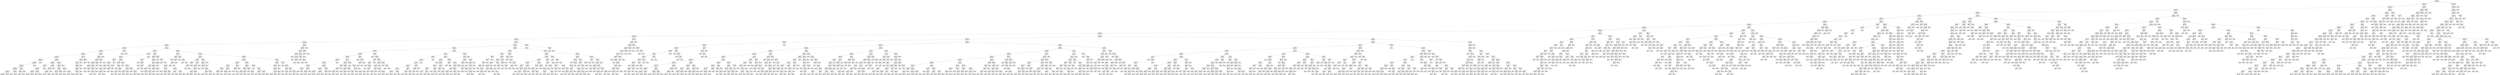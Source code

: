 digraph Tree {
node [shape=box] ;
0 [label="X[1173] <= 0.5\ngini = 0.5\nsamples = 84796\nvalue = [42502, 42294]"] ;
1 [label="X[36] <= 0.5\ngini = 0.485\nsamples = 72295\nvalue = [42364, 29931]"] ;
0 -> 1 [labeldistance=2.5, labelangle=45, headlabel="True"] ;
2 [label="X[1136] <= 0.5\ngini = 0.462\nsamples = 66376\nvalue = [42354, 24022]"] ;
1 -> 2 ;
3 [label="X[20] <= 0.5\ngini = 0.428\nsamples = 61217\nvalue = [42262, 18955]"] ;
2 -> 3 ;
4 [label="X[1130] <= 0.5\ngini = 0.392\nsamples = 57592\nvalue = [42180, 15412]"] ;
3 -> 4 ;
5 [label="X[45] <= 0.5\ngini = 0.355\nsamples = 54162\nvalue = [41682, 12480]"] ;
4 -> 5 ;
6 [label="X[30] <= 0.5\ngini = 0.332\nsamples = 52748\nvalue = [41670, 11078]"] ;
5 -> 6 ;
7 [label="X[221] <= 0.5\ngini = 0.315\nsamples = 51693\nvalue = [41573, 10120]"] ;
6 -> 7 ;
8 [label="X[11] <= 0.5\ngini = 0.305\nsamples = 51121\nvalue = [41505, 9616]"] ;
7 -> 8 ;
9 [label="X[1185] <= 0.5\ngini = 0.296\nsamples = 50499\nvalue = [41397, 9102]"] ;
8 -> 9 ;
10 [label="X[1126] <= 0.5\ngini = 0.287\nsamples = 50003\nvalue = [41321, 8682]"] ;
9 -> 10 ;
11 [label="X[10] <= 0.5\ngini = 0.279\nsamples = 49584\nvalue = [41260, 8324]"] ;
10 -> 11 ;
12 [label="X[1161] <= 0.5\ngini = 0.255\nsamples = 44068\nvalue = [37473, 6595]"] ;
11 -> 12 ;
13 [label="X[9] <= 0.5\ngini = 0.249\nsamples = 43858\nvalue = [37463, 6395]"] ;
12 -> 13 ;
14 [label="X[1167] <= 0.5\ngini = 0.234\nsamples = 42292\nvalue = [36562, 5730]"] ;
13 -> 14 ;
15 [label="X[21] <= 0.5\ngini = 0.229\nsamples = 42114\nvalue = [36556, 5558]"] ;
14 -> 15 ;
16 [label="X[1200] <= 0.5\ngini = 0.219\nsamples = 41349\nvalue = [36179, 5170]"] ;
15 -> 16 ;
17 [label="X[1210] <= 0.5\ngini = 0.214\nsamples = 41204\nvalue = [36178, 5026]"] ;
16 -> 17 ;
18 [label="X[1205] <= 0.5\ngini = 0.209\nsamples = 41042\nvalue = [36168, 4874]"] ;
17 -> 18 ;
19 [label="X[12] <= 0.5\ngini = 0.205\nsamples = 40887\nvalue = [36156, 4731]"] ;
18 -> 19 ;
20 [label="X[1211] <= 0.5\ngini = 0.192\nsamples = 39607\nvalue = [35347, 4260]"] ;
19 -> 20 ;
21 [label="X[1137] <= 0.5\ngini = 0.189\nsamples = 39519\nvalue = [35347, 4172]"] ;
20 -> 21 ;
22 [label="X[1195] <= 0.5\ngini = 0.187\nsamples = 39461\nvalue = [35347, 4114]"] ;
21 -> 22 ;
23 [label="X[1029] <= 0.5\ngini = 0.185\nsamples = 39395\nvalue = [35343, 4052]"] ;
22 -> 23 ;
24 [label="X[1238] <= 0.5\ngini = 0.18\nsamples = 39150\nvalue = [35228, 3922]"] ;
23 -> 24 ;
25 [label="gini = 0.178\nsamples = 39095\nvalue = [35228, 3867]"] ;
24 -> 25 ;
26 [label="gini = 0.0\nsamples = 55\nvalue = [0, 55]"] ;
24 -> 26 ;
27 [label="X[0] <= 0.27\ngini = 0.498\nsamples = 245\nvalue = [115, 130]"] ;
23 -> 27 ;
28 [label="gini = 0.0\nsamples = 33\nvalue = [0, 33]"] ;
27 -> 28 ;
29 [label="gini = 0.496\nsamples = 212\nvalue = [115, 97]"] ;
27 -> 29 ;
30 [label="X[16] <= 0.5\ngini = 0.114\nsamples = 66\nvalue = [4, 62]"] ;
22 -> 30 ;
31 [label="X[1008] <= 0.5\ngini = 0.031\nsamples = 63\nvalue = [1, 62]"] ;
30 -> 31 ;
32 [label="gini = 0.0\nsamples = 57\nvalue = [0, 57]"] ;
31 -> 32 ;
33 [label="gini = 0.278\nsamples = 6\nvalue = [1, 5]"] ;
31 -> 33 ;
34 [label="gini = 0.0\nsamples = 3\nvalue = [3, 0]"] ;
30 -> 34 ;
35 [label="gini = 0.0\nsamples = 58\nvalue = [0, 58]"] ;
21 -> 35 ;
36 [label="gini = 0.0\nsamples = 88\nvalue = [0, 88]"] ;
20 -> 36 ;
37 [label="X[1003] <= 0.5\ngini = 0.465\nsamples = 1280\nvalue = [809, 471]"] ;
19 -> 37 ;
38 [label="X[1009] <= 0.5\ngini = 0.439\nsamples = 948\nvalue = [640, 308]"] ;
37 -> 38 ;
39 [label="X[1211] <= 0.5\ngini = 0.379\nsamples = 582\nvalue = [434, 148]"] ;
38 -> 39 ;
40 [label="X[1007] <= 0.5\ngini = 0.363\nsamples = 570\nvalue = [434, 136]"] ;
39 -> 40 ;
41 [label="X[1012] <= 0.5\ngini = 0.338\nsamples = 502\nvalue = [394, 108]"] ;
40 -> 41 ;
42 [label="gini = 0.302\nsamples = 437\nvalue = [356, 81]"] ;
41 -> 42 ;
43 [label="gini = 0.486\nsamples = 65\nvalue = [38, 27]"] ;
41 -> 43 ;
44 [label="X[0] <= 0.325\ngini = 0.484\nsamples = 68\nvalue = [40, 28]"] ;
40 -> 44 ;
45 [label="gini = 0.0\nsamples = 5\nvalue = [0, 5]"] ;
44 -> 45 ;
46 [label="gini = 0.464\nsamples = 63\nvalue = [40, 23]"] ;
44 -> 46 ;
47 [label="gini = 0.0\nsamples = 12\nvalue = [0, 12]"] ;
39 -> 47 ;
48 [label="X[0] <= 2.945\ngini = 0.492\nsamples = 366\nvalue = [206, 160]"] ;
38 -> 48 ;
49 [label="X[0] <= 2.925\ngini = 0.494\nsamples = 359\nvalue = [199, 160]"] ;
48 -> 49 ;
50 [label="X[0] <= 2.67\ngini = 0.493\nsamples = 356\nvalue = [199, 157]"] ;
49 -> 50 ;
51 [label="gini = 0.497\nsamples = 314\nvalue = [170, 144]"] ;
50 -> 51 ;
52 [label="gini = 0.427\nsamples = 42\nvalue = [29, 13]"] ;
50 -> 52 ;
53 [label="gini = 0.0\nsamples = 3\nvalue = [0, 3]"] ;
49 -> 53 ;
54 [label="gini = 0.0\nsamples = 7\nvalue = [7, 0]"] ;
48 -> 54 ;
55 [label="X[0] <= 2.945\ngini = 0.5\nsamples = 332\nvalue = [169, 163]"] ;
37 -> 55 ;
56 [label="X[0] <= 0.825\ngini = 0.5\nsamples = 326\nvalue = [163, 163]"] ;
55 -> 56 ;
57 [label="X[0] <= 0.305\ngini = 0.478\nsamples = 76\nvalue = [30, 46]"] ;
56 -> 57 ;
58 [label="X[1143] <= 0.5\ngini = 0.463\nsamples = 11\nvalue = [7, 4]"] ;
57 -> 58 ;
59 [label="gini = 0.346\nsamples = 9\nvalue = [7, 2]"] ;
58 -> 59 ;
60 [label="gini = 0.0\nsamples = 2\nvalue = [0, 2]"] ;
58 -> 60 ;
61 [label="X[0] <= 0.355\ngini = 0.457\nsamples = 65\nvalue = [23, 42]"] ;
57 -> 61 ;
62 [label="gini = 0.0\nsamples = 5\nvalue = [0, 5]"] ;
61 -> 62 ;
63 [label="gini = 0.473\nsamples = 60\nvalue = [23, 37]"] ;
61 -> 63 ;
64 [label="X[0] <= 0.975\ngini = 0.498\nsamples = 250\nvalue = [133, 117]"] ;
56 -> 64 ;
65 [label="gini = 0.0\nsamples = 14\nvalue = [14, 0]"] ;
64 -> 65 ;
66 [label="X[0] <= 1.425\ngini = 0.5\nsamples = 236\nvalue = [119, 117]"] ;
64 -> 66 ;
67 [label="gini = 0.42\nsamples = 30\nvalue = [9, 21]"] ;
66 -> 67 ;
68 [label="gini = 0.498\nsamples = 206\nvalue = [110, 96]"] ;
66 -> 68 ;
69 [label="gini = 0.0\nsamples = 6\nvalue = [6, 0]"] ;
55 -> 69 ;
70 [label="X[120] <= 0.5\ngini = 0.143\nsamples = 155\nvalue = [12, 143]"] ;
18 -> 70 ;
71 [label="X[1074] <= 0.5\ngini = 0.296\nsamples = 61\nvalue = [11, 50]"] ;
70 -> 71 ;
72 [label="X[254] <= 0.5\ngini = 0.278\nsamples = 60\nvalue = [10, 50]"] ;
71 -> 72 ;
73 [label="X[530] <= 0.5\ngini = 0.259\nsamples = 59\nvalue = [9, 50]"] ;
72 -> 73 ;
74 [label="X[884] <= 0.5\ngini = 0.238\nsamples = 58\nvalue = [8, 50]"] ;
73 -> 74 ;
75 [label="X[226] <= 0.5\ngini = 0.215\nsamples = 57\nvalue = [7, 50]"] ;
74 -> 75 ;
76 [label="gini = 0.191\nsamples = 56\nvalue = [6, 50]"] ;
75 -> 76 ;
77 [label="gini = 0.0\nsamples = 1\nvalue = [1, 0]"] ;
75 -> 77 ;
78 [label="gini = 0.0\nsamples = 1\nvalue = [1, 0]"] ;
74 -> 78 ;
79 [label="gini = 0.0\nsamples = 1\nvalue = [1, 0]"] ;
73 -> 79 ;
80 [label="gini = 0.0\nsamples = 1\nvalue = [1, 0]"] ;
72 -> 80 ;
81 [label="gini = 0.0\nsamples = 1\nvalue = [1, 0]"] ;
71 -> 81 ;
82 [label="X[793] <= 0.5\ngini = 0.021\nsamples = 94\nvalue = [1, 93]"] ;
70 -> 82 ;
83 [label="gini = 0.0\nsamples = 93\nvalue = [0, 93]"] ;
82 -> 83 ;
84 [label="gini = 0.0\nsamples = 1\nvalue = [1, 0]"] ;
82 -> 84 ;
85 [label="X[158] <= 0.5\ngini = 0.116\nsamples = 162\nvalue = [10, 152]"] ;
17 -> 85 ;
86 [label="X[1005] <= 0.5\ngini = 0.073\nsamples = 158\nvalue = [6, 152]"] ;
85 -> 86 ;
87 [label="X[1015] <= 0.5\ngini = 0.062\nsamples = 156\nvalue = [5, 151]"] ;
86 -> 87 ;
88 [label="X[1003] <= 0.5\ngini = 0.051\nsamples = 154\nvalue = [4, 150]"] ;
87 -> 88 ;
89 [label="X[1029] <= 0.5\ngini = 0.017\nsamples = 119\nvalue = [1, 118]"] ;
88 -> 89 ;
90 [label="gini = 0.0\nsamples = 113\nvalue = [0, 113]"] ;
89 -> 90 ;
91 [label="X[0] <= 2.12\ngini = 0.278\nsamples = 6\nvalue = [1, 5]"] ;
89 -> 91 ;
92 [label="gini = 0.0\nsamples = 5\nvalue = [0, 5]"] ;
91 -> 92 ;
93 [label="gini = 0.0\nsamples = 1\nvalue = [1, 0]"] ;
91 -> 93 ;
94 [label="X[12] <= 0.5\ngini = 0.157\nsamples = 35\nvalue = [3, 32]"] ;
88 -> 94 ;
95 [label="X[0] <= 1.13\ngini = 0.111\nsamples = 34\nvalue = [2, 32]"] ;
94 -> 95 ;
96 [label="X[0] <= 0.835\ngini = 0.219\nsamples = 16\nvalue = [2, 14]"] ;
95 -> 96 ;
97 [label="gini = 0.0\nsamples = 14\nvalue = [0, 14]"] ;
96 -> 97 ;
98 [label="gini = 0.0\nsamples = 2\nvalue = [2, 0]"] ;
96 -> 98 ;
99 [label="gini = 0.0\nsamples = 18\nvalue = [0, 18]"] ;
95 -> 99 ;
100 [label="gini = 0.0\nsamples = 1\nvalue = [1, 0]"] ;
94 -> 100 ;
101 [label="X[0] <= 0.695\ngini = 0.5\nsamples = 2\nvalue = [1, 1]"] ;
87 -> 101 ;
102 [label="gini = 0.0\nsamples = 1\nvalue = [0, 1]"] ;
101 -> 102 ;
103 [label="gini = 0.0\nsamples = 1\nvalue = [1, 0]"] ;
101 -> 103 ;
104 [label="X[0] <= 1.09\ngini = 0.5\nsamples = 2\nvalue = [1, 1]"] ;
86 -> 104 ;
105 [label="gini = 0.0\nsamples = 1\nvalue = [0, 1]"] ;
104 -> 105 ;
106 [label="gini = 0.0\nsamples = 1\nvalue = [1, 0]"] ;
104 -> 106 ;
107 [label="gini = 0.0\nsamples = 4\nvalue = [4, 0]"] ;
85 -> 107 ;
108 [label="X[600] <= 0.5\ngini = 0.014\nsamples = 145\nvalue = [1, 144]"] ;
16 -> 108 ;
109 [label="gini = 0.0\nsamples = 144\nvalue = [0, 144]"] ;
108 -> 109 ;
110 [label="gini = 0.0\nsamples = 1\nvalue = [1, 0]"] ;
108 -> 110 ;
111 [label="X[1190] <= 0.5\ngini = 0.5\nsamples = 765\nvalue = [377, 388]"] ;
15 -> 111 ;
112 [label="X[1009] <= 0.5\ngini = 0.434\nsamples = 346\nvalue = [110, 236]"] ;
111 -> 112 ;
113 [label="X[0] <= 2.98\ngini = 0.471\nsamples = 226\nvalue = [86, 140]"] ;
112 -> 113 ;
114 [label="X[1003] <= 0.5\ngini = 0.467\nsamples = 223\nvalue = [83, 140]"] ;
113 -> 114 ;
115 [label="X[992] <= 0.5\ngini = 0.49\nsamples = 119\nvalue = [51, 68]"] ;
114 -> 115 ;
116 [label="X[1017] <= 0.5\ngini = 0.487\nsamples = 117\nvalue = [49, 68]"] ;
115 -> 116 ;
117 [label="X[0] <= 2.89\ngini = 0.49\nsamples = 114\nvalue = [49, 65]"] ;
116 -> 117 ;
118 [label="X[0] <= 2.875\ngini = 0.493\nsamples = 111\nvalue = [49, 62]"] ;
117 -> 118 ;
119 [label="X[1272] <= 0.5\ngini = 0.491\nsamples = 109\nvalue = [47, 62]"] ;
118 -> 119 ;
120 [label="gini = 0.0\nsamples = 3\nvalue = [0, 3]"] ;
119 -> 120 ;
121 [label="gini = 0.494\nsamples = 106\nvalue = [47, 59]"] ;
119 -> 121 ;
122 [label="gini = 0.0\nsamples = 2\nvalue = [2, 0]"] ;
118 -> 122 ;
123 [label="gini = 0.0\nsamples = 3\nvalue = [0, 3]"] ;
117 -> 123 ;
124 [label="gini = 0.0\nsamples = 3\nvalue = [0, 3]"] ;
116 -> 124 ;
125 [label="gini = 0.0\nsamples = 2\nvalue = [2, 0]"] ;
115 -> 125 ;
126 [label="X[0] <= 0.935\ngini = 0.426\nsamples = 104\nvalue = [32, 72]"] ;
114 -> 126 ;
127 [label="X[0] <= 0.36\ngini = 0.302\nsamples = 27\nvalue = [5, 22]"] ;
126 -> 127 ;
128 [label="X[0] <= 0.325\ngini = 0.48\nsamples = 5\nvalue = [3, 2]"] ;
127 -> 128 ;
129 [label="X[0] <= 0.205\ngini = 0.444\nsamples = 3\nvalue = [1, 2]"] ;
128 -> 129 ;
130 [label="gini = 0.0\nsamples = 1\nvalue = [1, 0]"] ;
129 -> 130 ;
131 [label="gini = 0.0\nsamples = 2\nvalue = [0, 2]"] ;
129 -> 131 ;
132 [label="gini = 0.0\nsamples = 2\nvalue = [2, 0]"] ;
128 -> 132 ;
133 [label="X[0] <= 0.48\ngini = 0.165\nsamples = 22\nvalue = [2, 20]"] ;
127 -> 133 ;
134 [label="gini = 0.0\nsamples = 9\nvalue = [0, 9]"] ;
133 -> 134 ;
135 [label="X[0] <= 0.55\ngini = 0.26\nsamples = 13\nvalue = [2, 11]"] ;
133 -> 135 ;
136 [label="X[0] <= 0.52\ngini = 0.5\nsamples = 4\nvalue = [2, 2]"] ;
135 -> 136 ;
137 [label="gini = 0.444\nsamples = 3\nvalue = [1, 2]"] ;
136 -> 137 ;
138 [label="gini = 0.0\nsamples = 1\nvalue = [1, 0]"] ;
136 -> 138 ;
139 [label="gini = 0.0\nsamples = 9\nvalue = [0, 9]"] ;
135 -> 139 ;
140 [label="X[0] <= 1.21\ngini = 0.455\nsamples = 77\nvalue = [27, 50]"] ;
126 -> 140 ;
141 [label="gini = 0.0\nsamples = 5\nvalue = [5, 0]"] ;
140 -> 141 ;
142 [label="X[0] <= 2.015\ngini = 0.424\nsamples = 72\nvalue = [22, 50]"] ;
140 -> 142 ;
143 [label="X[0] <= 1.845\ngini = 0.472\nsamples = 34\nvalue = [13, 21]"] ;
142 -> 143 ;
144 [label="X[0] <= 1.49\ngini = 0.428\nsamples = 29\nvalue = [9, 20]"] ;
143 -> 144 ;
145 [label="gini = 0.219\nsamples = 8\nvalue = [1, 7]"] ;
144 -> 145 ;
146 [label="gini = 0.472\nsamples = 21\nvalue = [8, 13]"] ;
144 -> 146 ;
147 [label="X[0] <= 1.915\ngini = 0.32\nsamples = 5\nvalue = [4, 1]"] ;
143 -> 147 ;
148 [label="gini = 0.0\nsamples = 2\nvalue = [2, 0]"] ;
147 -> 148 ;
149 [label="gini = 0.444\nsamples = 3\nvalue = [2, 1]"] ;
147 -> 149 ;
150 [label="X[0] <= 2.31\ngini = 0.361\nsamples = 38\nvalue = [9, 29]"] ;
142 -> 150 ;
151 [label="gini = 0.0\nsamples = 7\nvalue = [0, 7]"] ;
150 -> 151 ;
152 [label="X[0] <= 2.355\ngini = 0.412\nsamples = 31\nvalue = [9, 22]"] ;
150 -> 152 ;
153 [label="gini = 0.5\nsamples = 4\nvalue = [2, 2]"] ;
152 -> 153 ;
154 [label="gini = 0.384\nsamples = 27\nvalue = [7, 20]"] ;
152 -> 154 ;
155 [label="gini = 0.0\nsamples = 3\nvalue = [3, 0]"] ;
113 -> 155 ;
156 [label="X[0] <= 2.935\ngini = 0.32\nsamples = 120\nvalue = [24, 96]"] ;
112 -> 156 ;
157 [label="X[0] <= 0.325\ngini = 0.305\nsamples = 117\nvalue = [22, 95]"] ;
156 -> 157 ;
158 [label="X[0] <= 0.2\ngini = 0.5\nsamples = 4\nvalue = [2, 2]"] ;
157 -> 158 ;
159 [label="gini = 0.0\nsamples = 1\nvalue = [0, 1]"] ;
158 -> 159 ;
160 [label="X[0] <= 0.29\ngini = 0.444\nsamples = 3\nvalue = [2, 1]"] ;
158 -> 160 ;
161 [label="gini = 0.0\nsamples = 1\nvalue = [1, 0]"] ;
160 -> 161 ;
162 [label="X[0] <= 0.305\ngini = 0.5\nsamples = 2\nvalue = [1, 1]"] ;
160 -> 162 ;
163 [label="gini = 0.0\nsamples = 1\nvalue = [0, 1]"] ;
162 -> 163 ;
164 [label="gini = 0.0\nsamples = 1\nvalue = [1, 0]"] ;
162 -> 164 ;
165 [label="X[0] <= 1.415\ngini = 0.291\nsamples = 113\nvalue = [20, 93]"] ;
157 -> 165 ;
166 [label="X[0] <= 0.5\ngini = 0.198\nsamples = 45\nvalue = [5, 40]"] ;
165 -> 166 ;
167 [label="X[0] <= 0.46\ngini = 0.32\nsamples = 15\nvalue = [3, 12]"] ;
166 -> 167 ;
168 [label="X[0] <= 0.39\ngini = 0.142\nsamples = 13\nvalue = [1, 12]"] ;
167 -> 168 ;
169 [label="gini = 0.0\nsamples = 8\nvalue = [0, 8]"] ;
168 -> 169 ;
170 [label="X[0] <= 0.405\ngini = 0.32\nsamples = 5\nvalue = [1, 4]"] ;
168 -> 170 ;
171 [label="gini = 0.5\nsamples = 2\nvalue = [1, 1]"] ;
170 -> 171 ;
172 [label="gini = 0.0\nsamples = 3\nvalue = [0, 3]"] ;
170 -> 172 ;
173 [label="gini = 0.0\nsamples = 2\nvalue = [2, 0]"] ;
167 -> 173 ;
174 [label="X[0] <= 1.31\ngini = 0.124\nsamples = 30\nvalue = [2, 28]"] ;
166 -> 174 ;
175 [label="X[0] <= 0.825\ngini = 0.083\nsamples = 23\nvalue = [1, 22]"] ;
174 -> 175 ;
176 [label="X[0] <= 0.815\ngini = 0.165\nsamples = 11\nvalue = [1, 10]"] ;
175 -> 176 ;
177 [label="gini = 0.0\nsamples = 8\nvalue = [0, 8]"] ;
176 -> 177 ;
178 [label="gini = 0.444\nsamples = 3\nvalue = [1, 2]"] ;
176 -> 178 ;
179 [label="gini = 0.0\nsamples = 12\nvalue = [0, 12]"] ;
175 -> 179 ;
180 [label="X[0] <= 1.335\ngini = 0.245\nsamples = 7\nvalue = [1, 6]"] ;
174 -> 180 ;
181 [label="gini = 0.0\nsamples = 1\nvalue = [1, 0]"] ;
180 -> 181 ;
182 [label="gini = 0.0\nsamples = 6\nvalue = [0, 6]"] ;
180 -> 182 ;
183 [label="X[0] <= 1.425\ngini = 0.344\nsamples = 68\nvalue = [15, 53]"] ;
165 -> 183 ;
184 [label="gini = 0.0\nsamples = 2\nvalue = [2, 0]"] ;
183 -> 184 ;
185 [label="X[0] <= 2.565\ngini = 0.316\nsamples = 66\nvalue = [13, 53]"] ;
183 -> 185 ;
186 [label="X[0] <= 2.335\ngini = 0.282\nsamples = 53\nvalue = [9, 44]"] ;
185 -> 186 ;
187 [label="X[0] <= 2.32\ngini = 0.346\nsamples = 36\nvalue = [8, 28]"] ;
186 -> 187 ;
188 [label="gini = 0.327\nsamples = 34\nvalue = [7, 27]"] ;
187 -> 188 ;
189 [label="gini = 0.5\nsamples = 2\nvalue = [1, 1]"] ;
187 -> 189 ;
190 [label="X[0] <= 2.46\ngini = 0.111\nsamples = 17\nvalue = [1, 16]"] ;
186 -> 190 ;
191 [label="gini = 0.0\nsamples = 9\nvalue = [0, 9]"] ;
190 -> 191 ;
192 [label="gini = 0.219\nsamples = 8\nvalue = [1, 7]"] ;
190 -> 192 ;
193 [label="X[0] <= 2.655\ngini = 0.426\nsamples = 13\nvalue = [4, 9]"] ;
185 -> 193 ;
194 [label="X[0] <= 2.59\ngini = 0.375\nsamples = 4\nvalue = [3, 1]"] ;
193 -> 194 ;
195 [label="gini = 0.0\nsamples = 1\nvalue = [1, 0]"] ;
194 -> 195 ;
196 [label="gini = 0.444\nsamples = 3\nvalue = [2, 1]"] ;
194 -> 196 ;
197 [label="X[0] <= 2.82\ngini = 0.198\nsamples = 9\nvalue = [1, 8]"] ;
193 -> 197 ;
198 [label="gini = 0.0\nsamples = 6\nvalue = [0, 6]"] ;
197 -> 198 ;
199 [label="gini = 0.444\nsamples = 3\nvalue = [1, 2]"] ;
197 -> 199 ;
200 [label="X[0] <= 2.965\ngini = 0.444\nsamples = 3\nvalue = [2, 1]"] ;
156 -> 200 ;
201 [label="gini = 0.0\nsamples = 1\nvalue = [1, 0]"] ;
200 -> 201 ;
202 [label="X[0] <= 2.995\ngini = 0.5\nsamples = 2\nvalue = [1, 1]"] ;
200 -> 202 ;
203 [label="gini = 0.0\nsamples = 1\nvalue = [0, 1]"] ;
202 -> 203 ;
204 [label="gini = 0.0\nsamples = 1\nvalue = [1, 0]"] ;
202 -> 204 ;
205 [label="X[222] <= 0.5\ngini = 0.462\nsamples = 419\nvalue = [267, 152]"] ;
111 -> 205 ;
206 [label="X[1009] <= 0.5\ngini = 0.111\nsamples = 51\nvalue = [48, 3]"] ;
205 -> 206 ;
207 [label="X[1003] <= 0.5\ngini = 0.045\nsamples = 43\nvalue = [42, 1]"] ;
206 -> 207 ;
208 [label="gini = 0.0\nsamples = 32\nvalue = [32, 0]"] ;
207 -> 208 ;
209 [label="X[0] <= 1.19\ngini = 0.165\nsamples = 11\nvalue = [10, 1]"] ;
207 -> 209 ;
210 [label="X[0] <= 0.985\ngini = 0.32\nsamples = 5\nvalue = [4, 1]"] ;
209 -> 210 ;
211 [label="gini = 0.0\nsamples = 4\nvalue = [4, 0]"] ;
210 -> 211 ;
212 [label="gini = 0.0\nsamples = 1\nvalue = [0, 1]"] ;
210 -> 212 ;
213 [label="gini = 0.0\nsamples = 6\nvalue = [6, 0]"] ;
209 -> 213 ;
214 [label="X[0] <= 0.135\ngini = 0.375\nsamples = 8\nvalue = [6, 2]"] ;
206 -> 214 ;
215 [label="gini = 0.0\nsamples = 1\nvalue = [0, 1]"] ;
214 -> 215 ;
216 [label="X[0] <= 2.11\ngini = 0.245\nsamples = 7\nvalue = [6, 1]"] ;
214 -> 216 ;
217 [label="gini = 0.0\nsamples = 6\nvalue = [6, 0]"] ;
216 -> 217 ;
218 [label="gini = 0.0\nsamples = 1\nvalue = [0, 1]"] ;
216 -> 218 ;
219 [label="X[0] <= 0.4\ngini = 0.482\nsamples = 368\nvalue = [219, 149]"] ;
205 -> 219 ;
220 [label="X[0] <= 0.205\ngini = 0.494\nsamples = 63\nvalue = [28, 35]"] ;
219 -> 220 ;
221 [label="X[0] <= 0.035\ngini = 0.487\nsamples = 31\nvalue = [18, 13]"] ;
220 -> 221 ;
222 [label="X[0] <= 0.025\ngini = 0.278\nsamples = 6\nvalue = [1, 5]"] ;
221 -> 222 ;
223 [label="X[1009] <= 0.5\ngini = 0.444\nsamples = 3\nvalue = [1, 2]"] ;
222 -> 223 ;
224 [label="gini = 0.0\nsamples = 1\nvalue = [0, 1]"] ;
223 -> 224 ;
225 [label="gini = 0.5\nsamples = 2\nvalue = [1, 1]"] ;
223 -> 225 ;
226 [label="gini = 0.0\nsamples = 3\nvalue = [0, 3]"] ;
222 -> 226 ;
227 [label="X[0] <= 0.16\ngini = 0.435\nsamples = 25\nvalue = [17, 8]"] ;
221 -> 227 ;
228 [label="X[0] <= 0.145\ngini = 0.48\nsamples = 20\nvalue = [12, 8]"] ;
227 -> 228 ;
229 [label="X[1009] <= 0.5\ngini = 0.465\nsamples = 19\nvalue = [12, 7]"] ;
228 -> 229 ;
230 [label="X[0] <= 0.045\ngini = 0.5\nsamples = 12\nvalue = [6, 6]"] ;
229 -> 230 ;
231 [label="gini = 0.0\nsamples = 1\nvalue = [1, 0]"] ;
230 -> 231 ;
232 [label="gini = 0.496\nsamples = 11\nvalue = [5, 6]"] ;
230 -> 232 ;
233 [label="X[0] <= 0.105\ngini = 0.245\nsamples = 7\nvalue = [6, 1]"] ;
229 -> 233 ;
234 [label="gini = 0.0\nsamples = 5\nvalue = [5, 0]"] ;
233 -> 234 ;
235 [label="gini = 0.5\nsamples = 2\nvalue = [1, 1]"] ;
233 -> 235 ;
236 [label="gini = 0.0\nsamples = 1\nvalue = [0, 1]"] ;
228 -> 236 ;
237 [label="gini = 0.0\nsamples = 5\nvalue = [5, 0]"] ;
227 -> 237 ;
238 [label="X[991] <= 0.5\ngini = 0.43\nsamples = 32\nvalue = [10, 22]"] ;
220 -> 238 ;
239 [label="X[999] <= 0.5\ngini = 0.412\nsamples = 31\nvalue = [9, 22]"] ;
238 -> 239 ;
240 [label="X[0] <= 0.285\ngini = 0.391\nsamples = 30\nvalue = [8, 22]"] ;
239 -> 240 ;
241 [label="gini = 0.0\nsamples = 4\nvalue = [0, 4]"] ;
240 -> 241 ;
242 [label="X[0] <= 0.355\ngini = 0.426\nsamples = 26\nvalue = [8, 18]"] ;
240 -> 242 ;
243 [label="X[993] <= 0.5\ngini = 0.48\nsamples = 15\nvalue = [6, 9]"] ;
242 -> 243 ;
244 [label="gini = 0.459\nsamples = 14\nvalue = [5, 9]"] ;
243 -> 244 ;
245 [label="gini = 0.0\nsamples = 1\nvalue = [1, 0]"] ;
243 -> 245 ;
246 [label="X[1007] <= 0.5\ngini = 0.298\nsamples = 11\nvalue = [2, 9]"] ;
242 -> 246 ;
247 [label="gini = 0.198\nsamples = 9\nvalue = [1, 8]"] ;
246 -> 247 ;
248 [label="gini = 0.5\nsamples = 2\nvalue = [1, 1]"] ;
246 -> 248 ;
249 [label="gini = 0.0\nsamples = 1\nvalue = [1, 0]"] ;
239 -> 249 ;
250 [label="gini = 0.0\nsamples = 1\nvalue = [1, 0]"] ;
238 -> 250 ;
251 [label="X[1003] <= 0.5\ngini = 0.468\nsamples = 305\nvalue = [191, 114]"] ;
219 -> 251 ;
252 [label="X[1009] <= 0.5\ngini = 0.445\nsamples = 230\nvalue = [153, 77]"] ;
251 -> 252 ;
253 [label="X[996] <= 0.5\ngini = 0.386\nsamples = 149\nvalue = [110, 39]"] ;
252 -> 253 ;
254 [label="X[0] <= 0.655\ngini = 0.364\nsamples = 142\nvalue = [108, 34]"] ;
253 -> 254 ;
255 [label="X[1010] <= 0.5\ngini = 0.121\nsamples = 31\nvalue = [29, 2]"] ;
254 -> 255 ;
256 [label="X[1005] <= 0.5\ngini = 0.064\nsamples = 30\nvalue = [29, 1]"] ;
255 -> 256 ;
257 [label="gini = 0.0\nsamples = 29\nvalue = [29, 0]"] ;
256 -> 257 ;
258 [label="gini = 0.0\nsamples = 1\nvalue = [0, 1]"] ;
256 -> 258 ;
259 [label="gini = 0.0\nsamples = 1\nvalue = [0, 1]"] ;
255 -> 259 ;
260 [label="X[1030] <= 0.5\ngini = 0.41\nsamples = 111\nvalue = [79, 32]"] ;
254 -> 260 ;
261 [label="X[998] <= 0.5\ngini = 0.399\nsamples = 109\nvalue = [79, 30]"] ;
260 -> 261 ;
262 [label="gini = 0.377\nsamples = 103\nvalue = [77, 26]"] ;
261 -> 262 ;
263 [label="gini = 0.444\nsamples = 6\nvalue = [2, 4]"] ;
261 -> 263 ;
264 [label="gini = 0.0\nsamples = 2\nvalue = [0, 2]"] ;
260 -> 264 ;
265 [label="X[0] <= 2.59\ngini = 0.408\nsamples = 7\nvalue = [2, 5]"] ;
253 -> 265 ;
266 [label="X[0] <= 0.665\ngini = 0.278\nsamples = 6\nvalue = [1, 5]"] ;
265 -> 266 ;
267 [label="gini = 0.5\nsamples = 2\nvalue = [1, 1]"] ;
266 -> 267 ;
268 [label="gini = 0.0\nsamples = 4\nvalue = [0, 4]"] ;
266 -> 268 ;
269 [label="gini = 0.0\nsamples = 1\nvalue = [1, 0]"] ;
265 -> 269 ;
270 [label="X[0] <= 1.15\ngini = 0.498\nsamples = 81\nvalue = [43, 38]"] ;
252 -> 270 ;
271 [label="X[0] <= 0.98\ngini = 0.444\nsamples = 39\nvalue = [26, 13]"] ;
270 -> 271 ;
272 [label="X[0] <= 0.92\ngini = 0.469\nsamples = 32\nvalue = [20, 12]"] ;
271 -> 272 ;
273 [label="X[0] <= 0.69\ngini = 0.436\nsamples = 28\nvalue = [19, 9]"] ;
272 -> 273 ;
274 [label="gini = 0.48\nsamples = 20\nvalue = [12, 8]"] ;
273 -> 274 ;
275 [label="gini = 0.219\nsamples = 8\nvalue = [7, 1]"] ;
273 -> 275 ;
276 [label="X[0] <= 0.94\ngini = 0.375\nsamples = 4\nvalue = [1, 3]"] ;
272 -> 276 ;
277 [label="gini = 0.0\nsamples = 1\nvalue = [0, 1]"] ;
276 -> 277 ;
278 [label="gini = 0.444\nsamples = 3\nvalue = [1, 2]"] ;
276 -> 278 ;
279 [label="X[0] <= 1.015\ngini = 0.245\nsamples = 7\nvalue = [6, 1]"] ;
271 -> 279 ;
280 [label="gini = 0.0\nsamples = 3\nvalue = [3, 0]"] ;
279 -> 280 ;
281 [label="X[0] <= 1.025\ngini = 0.375\nsamples = 4\nvalue = [3, 1]"] ;
279 -> 281 ;
282 [label="gini = 0.5\nsamples = 2\nvalue = [1, 1]"] ;
281 -> 282 ;
283 [label="gini = 0.0\nsamples = 2\nvalue = [2, 0]"] ;
281 -> 283 ;
284 [label="X[0] <= 1.365\ngini = 0.482\nsamples = 42\nvalue = [17, 25]"] ;
270 -> 284 ;
285 [label="gini = 0.0\nsamples = 7\nvalue = [0, 7]"] ;
284 -> 285 ;
286 [label="X[0] <= 2.02\ngini = 0.5\nsamples = 35\nvalue = [17, 18]"] ;
284 -> 286 ;
287 [label="X[0] <= 1.445\ngini = 0.375\nsamples = 12\nvalue = [9, 3]"] ;
286 -> 287 ;
288 [label="gini = 0.5\nsamples = 2\nvalue = [1, 1]"] ;
287 -> 288 ;
289 [label="gini = 0.32\nsamples = 10\nvalue = [8, 2]"] ;
287 -> 289 ;
290 [label="X[0] <= 2.515\ngini = 0.454\nsamples = 23\nvalue = [8, 15]"] ;
286 -> 290 ;
291 [label="gini = 0.32\nsamples = 10\nvalue = [2, 8]"] ;
290 -> 291 ;
292 [label="gini = 0.497\nsamples = 13\nvalue = [6, 7]"] ;
290 -> 292 ;
293 [label="X[0] <= 2.075\ngini = 0.5\nsamples = 75\nvalue = [38, 37]"] ;
251 -> 293 ;
294 [label="X[0] <= 2.015\ngini = 0.495\nsamples = 60\nvalue = [27, 33]"] ;
293 -> 294 ;
295 [label="X[0] <= 1.965\ngini = 0.499\nsamples = 57\nvalue = [27, 30]"] ;
294 -> 295 ;
296 [label="X[0] <= 1.835\ngini = 0.494\nsamples = 54\nvalue = [24, 30]"] ;
295 -> 296 ;
297 [label="X[0] <= 1.375\ngini = 0.5\nsamples = 42\nvalue = [21, 21]"] ;
296 -> 297 ;
298 [label="gini = 0.493\nsamples = 34\nvalue = [15, 19]"] ;
297 -> 298 ;
299 [label="gini = 0.375\nsamples = 8\nvalue = [6, 2]"] ;
297 -> 299 ;
300 [label="X[0] <= 1.9\ngini = 0.375\nsamples = 12\nvalue = [3, 9]"] ;
296 -> 300 ;
301 [label="gini = 0.0\nsamples = 7\nvalue = [0, 7]"] ;
300 -> 301 ;
302 [label="gini = 0.48\nsamples = 5\nvalue = [3, 2]"] ;
300 -> 302 ;
303 [label="gini = 0.0\nsamples = 3\nvalue = [3, 0]"] ;
295 -> 303 ;
304 [label="gini = 0.0\nsamples = 3\nvalue = [0, 3]"] ;
294 -> 304 ;
305 [label="X[0] <= 2.335\ngini = 0.391\nsamples = 15\nvalue = [11, 4]"] ;
293 -> 305 ;
306 [label="gini = 0.0\nsamples = 4\nvalue = [4, 0]"] ;
305 -> 306 ;
307 [label="X[0] <= 2.635\ngini = 0.463\nsamples = 11\nvalue = [7, 4]"] ;
305 -> 307 ;
308 [label="X[0] <= 2.43\ngini = 0.48\nsamples = 5\nvalue = [2, 3]"] ;
307 -> 308 ;
309 [label="gini = 0.0\nsamples = 1\nvalue = [0, 1]"] ;
308 -> 309 ;
310 [label="X[0] <= 2.515\ngini = 0.5\nsamples = 4\nvalue = [2, 2]"] ;
308 -> 310 ;
311 [label="gini = 0.0\nsamples = 1\nvalue = [1, 0]"] ;
310 -> 311 ;
312 [label="gini = 0.444\nsamples = 3\nvalue = [1, 2]"] ;
310 -> 312 ;
313 [label="X[0] <= 2.91\ngini = 0.278\nsamples = 6\nvalue = [5, 1]"] ;
307 -> 313 ;
314 [label="gini = 0.0\nsamples = 4\nvalue = [4, 0]"] ;
313 -> 314 ;
315 [label="X[0] <= 2.95\ngini = 0.5\nsamples = 2\nvalue = [1, 1]"] ;
313 -> 315 ;
316 [label="gini = 0.0\nsamples = 1\nvalue = [0, 1]"] ;
315 -> 316 ;
317 [label="gini = 0.0\nsamples = 1\nvalue = [1, 0]"] ;
315 -> 317 ;
318 [label="X[16] <= 0.5\ngini = 0.065\nsamples = 178\nvalue = [6, 172]"] ;
14 -> 318 ;
319 [label="X[1024] <= 0.5\ngini = 0.034\nsamples = 175\nvalue = [3, 172]"] ;
318 -> 319 ;
320 [label="X[0] <= 2.935\ngini = 0.023\nsamples = 172\nvalue = [2, 170]"] ;
319 -> 320 ;
321 [label="X[1003] <= 0.5\ngini = 0.013\nsamples = 156\nvalue = [1, 155]"] ;
320 -> 321 ;
322 [label="gini = 0.0\nsamples = 121\nvalue = [0, 121]"] ;
321 -> 322 ;
323 [label="X[0] <= 1.65\ngini = 0.056\nsamples = 35\nvalue = [1, 34]"] ;
321 -> 323 ;
324 [label="gini = 0.0\nsamples = 21\nvalue = [0, 21]"] ;
323 -> 324 ;
325 [label="X[0] <= 1.795\ngini = 0.133\nsamples = 14\nvalue = [1, 13]"] ;
323 -> 325 ;
326 [label="gini = 0.5\nsamples = 2\nvalue = [1, 1]"] ;
325 -> 326 ;
327 [label="gini = 0.0\nsamples = 12\nvalue = [0, 12]"] ;
325 -> 327 ;
328 [label="X[0] <= 2.945\ngini = 0.117\nsamples = 16\nvalue = [1, 15]"] ;
320 -> 328 ;
329 [label="X[1009] <= 0.5\ngini = 0.245\nsamples = 7\nvalue = [1, 6]"] ;
328 -> 329 ;
330 [label="gini = 0.0\nsamples = 4\nvalue = [0, 4]"] ;
329 -> 330 ;
331 [label="X[108] <= 0.5\ngini = 0.444\nsamples = 3\nvalue = [1, 2]"] ;
329 -> 331 ;
332 [label="gini = 0.0\nsamples = 1\nvalue = [0, 1]"] ;
331 -> 332 ;
333 [label="gini = 0.5\nsamples = 2\nvalue = [1, 1]"] ;
331 -> 333 ;
334 [label="gini = 0.0\nsamples = 9\nvalue = [0, 9]"] ;
328 -> 334 ;
335 [label="X[108] <= 0.5\ngini = 0.444\nsamples = 3\nvalue = [1, 2]"] ;
319 -> 335 ;
336 [label="gini = 0.0\nsamples = 2\nvalue = [0, 2]"] ;
335 -> 336 ;
337 [label="gini = 0.0\nsamples = 1\nvalue = [1, 0]"] ;
335 -> 337 ;
338 [label="gini = 0.0\nsamples = 3\nvalue = [3, 0]"] ;
318 -> 338 ;
339 [label="X[223] <= 0.5\ngini = 0.489\nsamples = 1566\nvalue = [901, 665]"] ;
13 -> 339 ;
340 [label="X[1009] <= 0.5\ngini = 0.495\nsamples = 1478\nvalue = [814, 664]"] ;
339 -> 340 ;
341 [label="X[1003] <= 0.5\ngini = 0.477\nsamples = 988\nvalue = [601, 387]"] ;
340 -> 341 ;
342 [label="X[1012] <= 0.5\ngini = 0.422\nsamples = 601\nvalue = [419, 182]"] ;
341 -> 342 ;
343 [label="X[0] <= 2.855\ngini = 0.388\nsamples = 536\nvalue = [395, 141]"] ;
342 -> 343 ;
344 [label="X[1007] <= 0.5\ngini = 0.396\nsamples = 515\nvalue = [375, 140]"] ;
343 -> 344 ;
345 [label="X[0] <= 2.825\ngini = 0.379\nsamples = 441\nvalue = [329, 112]"] ;
344 -> 345 ;
346 [label="X[1156] <= 0.5\ngini = 0.376\nsamples = 439\nvalue = [329, 110]"] ;
345 -> 346 ;
347 [label="X[0] <= 0.585\ngini = 0.465\nsamples = 68\nvalue = [43, 25]"] ;
346 -> 347 ;
348 [label="X[1015] <= 0.5\ngini = 0.32\nsamples = 10\nvalue = [2, 8]"] ;
347 -> 348 ;
349 [label="gini = 0.0\nsamples = 8\nvalue = [0, 8]"] ;
348 -> 349 ;
350 [label="gini = 0.0\nsamples = 2\nvalue = [2, 0]"] ;
348 -> 350 ;
351 [label="X[996] <= 0.5\ngini = 0.414\nsamples = 58\nvalue = [41, 17]"] ;
347 -> 351 ;
352 [label="X[1005] <= 0.5\ngini = 0.392\nsamples = 56\nvalue = [41, 15]"] ;
351 -> 352 ;
353 [label="gini = 0.36\nsamples = 51\nvalue = [39, 12]"] ;
352 -> 353 ;
354 [label="gini = 0.48\nsamples = 5\nvalue = [2, 3]"] ;
352 -> 354 ;
355 [label="gini = 0.0\nsamples = 2\nvalue = [0, 2]"] ;
351 -> 355 ;
356 [label="X[1006] <= 0.5\ngini = 0.353\nsamples = 371\nvalue = [286, 85]"] ;
346 -> 356 ;
357 [label="X[0] <= 1.715\ngini = 0.342\nsamples = 356\nvalue = [278, 78]"] ;
356 -> 357 ;
358 [label="X[0] <= 0.075\ngini = 0.293\nsamples = 185\nvalue = [152, 33]"] ;
357 -> 358 ;
359 [label="gini = 0.469\nsamples = 16\nvalue = [10, 6]"] ;
358 -> 359 ;
360 [label="gini = 0.268\nsamples = 169\nvalue = [142, 27]"] ;
358 -> 360 ;
361 [label="X[0] <= 2.635\ngini = 0.388\nsamples = 171\nvalue = [126, 45]"] ;
357 -> 361 ;
362 [label="gini = 0.428\nsamples = 116\nvalue = [80, 36]"] ;
361 -> 362 ;
363 [label="gini = 0.274\nsamples = 55\nvalue = [46, 9]"] ;
361 -> 363 ;
364 [label="X[0] <= 2.575\ngini = 0.498\nsamples = 15\nvalue = [8, 7]"] ;
356 -> 364 ;
365 [label="X[0] <= 1.685\ngini = 0.463\nsamples = 11\nvalue = [4, 7]"] ;
364 -> 365 ;
366 [label="gini = 0.49\nsamples = 7\nvalue = [4, 3]"] ;
365 -> 366 ;
367 [label="gini = 0.0\nsamples = 4\nvalue = [0, 4]"] ;
365 -> 367 ;
368 [label="gini = 0.0\nsamples = 4\nvalue = [4, 0]"] ;
364 -> 368 ;
369 [label="gini = 0.0\nsamples = 2\nvalue = [0, 2]"] ;
345 -> 369 ;
370 [label="X[0] <= 1.88\ngini = 0.47\nsamples = 74\nvalue = [46, 28]"] ;
344 -> 370 ;
371 [label="X[0] <= 0.505\ngini = 0.363\nsamples = 42\nvalue = [32, 10]"] ;
370 -> 371 ;
372 [label="X[0] <= 0.47\ngini = 0.492\nsamples = 16\nvalue = [9, 7]"] ;
371 -> 372 ;
373 [label="X[1190] <= 0.5\ngini = 0.48\nsamples = 15\nvalue = [9, 6]"] ;
372 -> 373 ;
374 [label="X[0] <= 0.08\ngini = 0.459\nsamples = 14\nvalue = [9, 5]"] ;
373 -> 374 ;
375 [label="gini = 0.444\nsamples = 3\nvalue = [1, 2]"] ;
374 -> 375 ;
376 [label="gini = 0.397\nsamples = 11\nvalue = [8, 3]"] ;
374 -> 376 ;
377 [label="gini = 0.0\nsamples = 1\nvalue = [0, 1]"] ;
373 -> 377 ;
378 [label="gini = 0.0\nsamples = 1\nvalue = [0, 1]"] ;
372 -> 378 ;
379 [label="X[1190] <= 0.5\ngini = 0.204\nsamples = 26\nvalue = [23, 3]"] ;
371 -> 379 ;
380 [label="X[0] <= 1.21\ngini = 0.091\nsamples = 21\nvalue = [20, 1]"] ;
379 -> 380 ;
381 [label="gini = 0.0\nsamples = 12\nvalue = [12, 0]"] ;
380 -> 381 ;
382 [label="X[0] <= 1.34\ngini = 0.198\nsamples = 9\nvalue = [8, 1]"] ;
380 -> 382 ;
383 [label="gini = 0.5\nsamples = 2\nvalue = [1, 1]"] ;
382 -> 383 ;
384 [label="gini = 0.0\nsamples = 7\nvalue = [7, 0]"] ;
382 -> 384 ;
385 [label="X[0] <= 0.995\ngini = 0.48\nsamples = 5\nvalue = [3, 2]"] ;
379 -> 385 ;
386 [label="gini = 0.0\nsamples = 1\nvalue = [1, 0]"] ;
385 -> 386 ;
387 [label="X[0] <= 1.045\ngini = 0.5\nsamples = 4\nvalue = [2, 2]"] ;
385 -> 387 ;
388 [label="gini = 0.0\nsamples = 1\nvalue = [0, 1]"] ;
387 -> 388 ;
389 [label="gini = 0.444\nsamples = 3\nvalue = [2, 1]"] ;
387 -> 389 ;
390 [label="X[0] <= 1.99\ngini = 0.492\nsamples = 32\nvalue = [14, 18]"] ;
370 -> 390 ;
391 [label="gini = 0.0\nsamples = 2\nvalue = [0, 2]"] ;
390 -> 391 ;
392 [label="X[1155] <= 0.5\ngini = 0.498\nsamples = 30\nvalue = [14, 16]"] ;
390 -> 392 ;
393 [label="X[0] <= 2.095\ngini = 0.49\nsamples = 28\nvalue = [12, 16]"] ;
392 -> 393 ;
394 [label="gini = 0.0\nsamples = 1\nvalue = [1, 0]"] ;
393 -> 394 ;
395 [label="X[0] <= 2.735\ngini = 0.483\nsamples = 27\nvalue = [11, 16]"] ;
393 -> 395 ;
396 [label="gini = 0.463\nsamples = 22\nvalue = [8, 14]"] ;
395 -> 396 ;
397 [label="gini = 0.48\nsamples = 5\nvalue = [3, 2]"] ;
395 -> 397 ;
398 [label="gini = 0.0\nsamples = 2\nvalue = [2, 0]"] ;
392 -> 398 ;
399 [label="X[1007] <= 0.5\ngini = 0.091\nsamples = 21\nvalue = [20, 1]"] ;
343 -> 399 ;
400 [label="gini = 0.0\nsamples = 15\nvalue = [15, 0]"] ;
399 -> 400 ;
401 [label="X[0] <= 2.915\ngini = 0.278\nsamples = 6\nvalue = [5, 1]"] ;
399 -> 401 ;
402 [label="X[0] <= 2.88\ngini = 0.444\nsamples = 3\nvalue = [2, 1]"] ;
401 -> 402 ;
403 [label="gini = 0.0\nsamples = 2\nvalue = [2, 0]"] ;
402 -> 403 ;
404 [label="gini = 0.0\nsamples = 1\nvalue = [0, 1]"] ;
402 -> 404 ;
405 [label="gini = 0.0\nsamples = 3\nvalue = [3, 0]"] ;
401 -> 405 ;
406 [label="X[1156] <= 0.5\ngini = 0.466\nsamples = 65\nvalue = [24, 41]"] ;
342 -> 406 ;
407 [label="gini = 0.0\nsamples = 10\nvalue = [0, 10]"] ;
406 -> 407 ;
408 [label="X[0] <= 1.215\ngini = 0.492\nsamples = 55\nvalue = [24, 31]"] ;
406 -> 408 ;
409 [label="X[0] <= 1.045\ngini = 0.426\nsamples = 13\nvalue = [9, 4]"] ;
408 -> 409 ;
410 [label="X[0] <= 0.355\ngini = 0.48\nsamples = 10\nvalue = [6, 4]"] ;
409 -> 410 ;
411 [label="gini = 0.0\nsamples = 2\nvalue = [2, 0]"] ;
410 -> 411 ;
412 [label="X[0] <= 0.375\ngini = 0.5\nsamples = 8\nvalue = [4, 4]"] ;
410 -> 412 ;
413 [label="gini = 0.0\nsamples = 1\nvalue = [0, 1]"] ;
412 -> 413 ;
414 [label="X[0] <= 0.985\ngini = 0.49\nsamples = 7\nvalue = [4, 3]"] ;
412 -> 414 ;
415 [label="X[0] <= 0.57\ngini = 0.444\nsamples = 6\nvalue = [4, 2]"] ;
414 -> 415 ;
416 [label="gini = 0.5\nsamples = 4\nvalue = [2, 2]"] ;
415 -> 416 ;
417 [label="gini = 0.0\nsamples = 2\nvalue = [2, 0]"] ;
415 -> 417 ;
418 [label="gini = 0.0\nsamples = 1\nvalue = [0, 1]"] ;
414 -> 418 ;
419 [label="gini = 0.0\nsamples = 3\nvalue = [3, 0]"] ;
409 -> 419 ;
420 [label="X[0] <= 2.755\ngini = 0.459\nsamples = 42\nvalue = [15, 27]"] ;
408 -> 420 ;
421 [label="X[0] <= 2.64\ngini = 0.432\nsamples = 38\nvalue = [12, 26]"] ;
420 -> 421 ;
422 [label="X[0] <= 1.86\ngini = 0.469\nsamples = 32\nvalue = [12, 20]"] ;
421 -> 422 ;
423 [label="X[0] <= 1.37\ngini = 0.219\nsamples = 8\nvalue = [1, 7]"] ;
422 -> 423 ;
424 [label="X[0] <= 1.355\ngini = 0.444\nsamples = 3\nvalue = [1, 2]"] ;
423 -> 424 ;
425 [label="gini = 0.0\nsamples = 1\nvalue = [0, 1]"] ;
424 -> 425 ;
426 [label="gini = 0.5\nsamples = 2\nvalue = [1, 1]"] ;
424 -> 426 ;
427 [label="gini = 0.0\nsamples = 5\nvalue = [0, 5]"] ;
423 -> 427 ;
428 [label="X[0] <= 2.455\ngini = 0.497\nsamples = 24\nvalue = [11, 13]"] ;
422 -> 428 ;
429 [label="gini = 0.0\nsamples = 4\nvalue = [4, 0]"] ;
428 -> 429 ;
430 [label="X[0] <= 2.54\ngini = 0.455\nsamples = 20\nvalue = [7, 13]"] ;
428 -> 430 ;
431 [label="gini = 0.0\nsamples = 7\nvalue = [0, 7]"] ;
430 -> 431 ;
432 [label="gini = 0.497\nsamples = 13\nvalue = [7, 6]"] ;
430 -> 432 ;
433 [label="gini = 0.0\nsamples = 6\nvalue = [0, 6]"] ;
421 -> 433 ;
434 [label="X[0] <= 2.815\ngini = 0.375\nsamples = 4\nvalue = [3, 1]"] ;
420 -> 434 ;
435 [label="gini = 0.0\nsamples = 2\nvalue = [2, 0]"] ;
434 -> 435 ;
436 [label="X[0] <= 2.895\ngini = 0.5\nsamples = 2\nvalue = [1, 1]"] ;
434 -> 436 ;
437 [label="gini = 0.0\nsamples = 1\nvalue = [0, 1]"] ;
436 -> 437 ;
438 [label="gini = 0.0\nsamples = 1\nvalue = [1, 0]"] ;
436 -> 438 ;
439 [label="X[0] <= 2.795\ngini = 0.498\nsamples = 387\nvalue = [182, 205]"] ;
341 -> 439 ;
440 [label="X[0] <= 2.115\ngini = 0.495\nsamples = 365\nvalue = [164, 201]"] ;
439 -> 440 ;
441 [label="X[0] <= 2.055\ngini = 0.5\nsamples = 243\nvalue = [118, 125]"] ;
440 -> 441 ;
442 [label="X[0] <= 2.03\ngini = 0.499\nsamples = 239\nvalue = [114, 125]"] ;
441 -> 442 ;
443 [label="X[0] <= 1.945\ngini = 0.5\nsamples = 234\nvalue = [114, 120]"] ;
442 -> 443 ;
444 [label="X[0] <= 1.8\ngini = 0.499\nsamples = 227\nvalue = [108, 119]"] ;
443 -> 444 ;
445 [label="X[0] <= 1.7\ngini = 0.5\nsamples = 215\nvalue = [105, 110]"] ;
444 -> 445 ;
446 [label="X[0] <= 1.61\ngini = 0.498\nsamples = 202\nvalue = [95, 107]"] ;
445 -> 446 ;
447 [label="gini = 0.5\nsamples = 189\nvalue = [92, 97]"] ;
446 -> 447 ;
448 [label="gini = 0.355\nsamples = 13\nvalue = [3, 10]"] ;
446 -> 448 ;
449 [label="X[0] <= 1.745\ngini = 0.355\nsamples = 13\nvalue = [10, 3]"] ;
445 -> 449 ;
450 [label="gini = 0.0\nsamples = 3\nvalue = [3, 0]"] ;
449 -> 450 ;
451 [label="gini = 0.42\nsamples = 10\nvalue = [7, 3]"] ;
449 -> 451 ;
452 [label="X[0] <= 1.915\ngini = 0.375\nsamples = 12\nvalue = [3, 9]"] ;
444 -> 452 ;
453 [label="X[1190] <= 0.5\ngini = 0.219\nsamples = 8\nvalue = [1, 7]"] ;
452 -> 453 ;
454 [label="gini = 0.0\nsamples = 6\nvalue = [0, 6]"] ;
453 -> 454 ;
455 [label="gini = 0.5\nsamples = 2\nvalue = [1, 1]"] ;
453 -> 455 ;
456 [label="X[0] <= 1.935\ngini = 0.5\nsamples = 4\nvalue = [2, 2]"] ;
452 -> 456 ;
457 [label="gini = 0.0\nsamples = 2\nvalue = [2, 0]"] ;
456 -> 457 ;
458 [label="gini = 0.0\nsamples = 2\nvalue = [0, 2]"] ;
456 -> 458 ;
459 [label="X[1156] <= 0.5\ngini = 0.245\nsamples = 7\nvalue = [6, 1]"] ;
443 -> 459 ;
460 [label="X[0] <= 1.985\ngini = 0.444\nsamples = 3\nvalue = [2, 1]"] ;
459 -> 460 ;
461 [label="gini = 0.5\nsamples = 2\nvalue = [1, 1]"] ;
460 -> 461 ;
462 [label="gini = 0.0\nsamples = 1\nvalue = [1, 0]"] ;
460 -> 462 ;
463 [label="gini = 0.0\nsamples = 4\nvalue = [4, 0]"] ;
459 -> 463 ;
464 [label="gini = 0.0\nsamples = 5\nvalue = [0, 5]"] ;
442 -> 464 ;
465 [label="gini = 0.0\nsamples = 4\nvalue = [4, 0]"] ;
441 -> 465 ;
466 [label="X[0] <= 2.565\ngini = 0.47\nsamples = 122\nvalue = [46, 76]"] ;
440 -> 466 ;
467 [label="X[0] <= 2.305\ngini = 0.384\nsamples = 54\nvalue = [14, 40]"] ;
466 -> 467 ;
468 [label="gini = 0.0\nsamples = 5\nvalue = [0, 5]"] ;
467 -> 468 ;
469 [label="X[0] <= 2.535\ngini = 0.408\nsamples = 49\nvalue = [14, 35]"] ;
467 -> 469 ;
470 [label="X[0] <= 2.425\ngini = 0.451\nsamples = 35\nvalue = [12, 23]"] ;
469 -> 470 ;
471 [label="X[0] <= 2.355\ngini = 0.355\nsamples = 13\nvalue = [3, 10]"] ;
470 -> 471 ;
472 [label="X[1156] <= 0.5\ngini = 0.5\nsamples = 4\nvalue = [2, 2]"] ;
471 -> 472 ;
473 [label="gini = 0.0\nsamples = 1\nvalue = [1, 0]"] ;
472 -> 473 ;
474 [label="gini = 0.444\nsamples = 3\nvalue = [1, 2]"] ;
472 -> 474 ;
475 [label="X[0] <= 2.375\ngini = 0.198\nsamples = 9\nvalue = [1, 8]"] ;
471 -> 475 ;
476 [label="gini = 0.0\nsamples = 3\nvalue = [0, 3]"] ;
475 -> 476 ;
477 [label="gini = 0.278\nsamples = 6\nvalue = [1, 5]"] ;
475 -> 477 ;
478 [label="X[0] <= 2.445\ngini = 0.483\nsamples = 22\nvalue = [9, 13]"] ;
470 -> 478 ;
479 [label="gini = 0.0\nsamples = 1\nvalue = [1, 0]"] ;
478 -> 479 ;
480 [label="X[1155] <= 0.5\ngini = 0.472\nsamples = 21\nvalue = [8, 13]"] ;
478 -> 480 ;
481 [label="gini = 0.48\nsamples = 20\nvalue = [8, 12]"] ;
480 -> 481 ;
482 [label="gini = 0.0\nsamples = 1\nvalue = [0, 1]"] ;
480 -> 482 ;
483 [label="X[0] <= 2.555\ngini = 0.245\nsamples = 14\nvalue = [2, 12]"] ;
469 -> 483 ;
484 [label="X[1156] <= 0.5\ngini = 0.298\nsamples = 11\nvalue = [2, 9]"] ;
483 -> 484 ;
485 [label="gini = 0.0\nsamples = 1\nvalue = [0, 1]"] ;
484 -> 485 ;
486 [label="X[0] <= 2.545\ngini = 0.32\nsamples = 10\nvalue = [2, 8]"] ;
484 -> 486 ;
487 [label="gini = 0.32\nsamples = 5\nvalue = [1, 4]"] ;
486 -> 487 ;
488 [label="gini = 0.32\nsamples = 5\nvalue = [1, 4]"] ;
486 -> 488 ;
489 [label="gini = 0.0\nsamples = 3\nvalue = [0, 3]"] ;
483 -> 489 ;
490 [label="X[0] <= 2.585\ngini = 0.498\nsamples = 68\nvalue = [32, 36]"] ;
466 -> 490 ;
491 [label="X[0] <= 2.575\ngini = 0.278\nsamples = 6\nvalue = [5, 1]"] ;
490 -> 491 ;
492 [label="gini = 0.444\nsamples = 3\nvalue = [2, 1]"] ;
491 -> 492 ;
493 [label="gini = 0.0\nsamples = 3\nvalue = [3, 0]"] ;
491 -> 493 ;
494 [label="X[0] <= 2.665\ngini = 0.492\nsamples = 62\nvalue = [27, 35]"] ;
490 -> 494 ;
495 [label="X[0] <= 2.645\ngini = 0.463\nsamples = 22\nvalue = [8, 14]"] ;
494 -> 495 ;
496 [label="X[0] <= 2.63\ngini = 0.497\nsamples = 13\nvalue = [6, 7]"] ;
495 -> 496 ;
497 [label="X[0] <= 2.615\ngini = 0.486\nsamples = 12\nvalue = [5, 7]"] ;
496 -> 497 ;
498 [label="gini = 0.496\nsamples = 11\nvalue = [5, 6]"] ;
497 -> 498 ;
499 [label="gini = 0.0\nsamples = 1\nvalue = [0, 1]"] ;
497 -> 499 ;
500 [label="gini = 0.0\nsamples = 1\nvalue = [1, 0]"] ;
496 -> 500 ;
501 [label="X[0] <= 2.655\ngini = 0.346\nsamples = 9\nvalue = [2, 7]"] ;
495 -> 501 ;
502 [label="X[1155] <= 0.5\ngini = 0.408\nsamples = 7\nvalue = [2, 5]"] ;
501 -> 502 ;
503 [label="gini = 0.444\nsamples = 6\nvalue = [2, 4]"] ;
502 -> 503 ;
504 [label="gini = 0.0\nsamples = 1\nvalue = [0, 1]"] ;
502 -> 504 ;
505 [label="gini = 0.0\nsamples = 2\nvalue = [0, 2]"] ;
501 -> 505 ;
506 [label="X[0] <= 2.685\ngini = 0.499\nsamples = 40\nvalue = [19, 21]"] ;
494 -> 506 ;
507 [label="X[0] <= 2.675\ngini = 0.375\nsamples = 4\nvalue = [3, 1]"] ;
506 -> 507 ;
508 [label="gini = 0.444\nsamples = 3\nvalue = [2, 1]"] ;
507 -> 508 ;
509 [label="gini = 0.0\nsamples = 1\nvalue = [1, 0]"] ;
507 -> 509 ;
510 [label="X[1190] <= 0.5\ngini = 0.494\nsamples = 36\nvalue = [16, 20]"] ;
506 -> 510 ;
511 [label="X[0] <= 2.765\ngini = 0.496\nsamples = 35\nvalue = [16, 19]"] ;
510 -> 511 ;
512 [label="gini = 0.499\nsamples = 29\nvalue = [14, 15]"] ;
511 -> 512 ;
513 [label="gini = 0.444\nsamples = 6\nvalue = [2, 4]"] ;
511 -> 513 ;
514 [label="gini = 0.0\nsamples = 1\nvalue = [0, 1]"] ;
510 -> 514 ;
515 [label="X[1155] <= 0.5\ngini = 0.298\nsamples = 22\nvalue = [18, 4]"] ;
439 -> 515 ;
516 [label="X[0] <= 2.905\ngini = 0.245\nsamples = 21\nvalue = [18, 3]"] ;
515 -> 516 ;
517 [label="X[0] <= 2.835\ngini = 0.124\nsamples = 15\nvalue = [14, 1]"] ;
516 -> 517 ;
518 [label="X[0] <= 2.815\ngini = 0.245\nsamples = 7\nvalue = [6, 1]"] ;
517 -> 518 ;
519 [label="gini = 0.0\nsamples = 6\nvalue = [6, 0]"] ;
518 -> 519 ;
520 [label="gini = 0.0\nsamples = 1\nvalue = [0, 1]"] ;
518 -> 520 ;
521 [label="gini = 0.0\nsamples = 8\nvalue = [8, 0]"] ;
517 -> 521 ;
522 [label="X[0] <= 2.945\ngini = 0.444\nsamples = 6\nvalue = [4, 2]"] ;
516 -> 522 ;
523 [label="X[0] <= 2.93\ngini = 0.48\nsamples = 5\nvalue = [3, 2]"] ;
522 -> 523 ;
524 [label="X[0] <= 2.915\ngini = 0.375\nsamples = 4\nvalue = [3, 1]"] ;
523 -> 524 ;
525 [label="gini = 0.5\nsamples = 2\nvalue = [1, 1]"] ;
524 -> 525 ;
526 [label="gini = 0.0\nsamples = 2\nvalue = [2, 0]"] ;
524 -> 526 ;
527 [label="gini = 0.0\nsamples = 1\nvalue = [0, 1]"] ;
523 -> 527 ;
528 [label="gini = 0.0\nsamples = 1\nvalue = [1, 0]"] ;
522 -> 528 ;
529 [label="gini = 0.0\nsamples = 1\nvalue = [0, 1]"] ;
515 -> 529 ;
530 [label="X[1156] <= 0.5\ngini = 0.491\nsamples = 490\nvalue = [213, 277]"] ;
340 -> 530 ;
531 [label="X[0] <= 1.435\ngini = 0.358\nsamples = 90\nvalue = [21, 69]"] ;
530 -> 531 ;
532 [label="X[0] <= 0.66\ngini = 0.461\nsamples = 50\nvalue = [18, 32]"] ;
531 -> 532 ;
533 [label="X[1155] <= 0.5\ngini = 0.34\nsamples = 23\nvalue = [5, 18]"] ;
532 -> 533 ;
534 [label="X[0] <= 0.615\ngini = 0.473\nsamples = 13\nvalue = [5, 8]"] ;
533 -> 534 ;
535 [label="X[0] <= 0.58\ngini = 0.496\nsamples = 11\nvalue = [5, 6]"] ;
534 -> 535 ;
536 [label="X[0] <= 0.09\ngini = 0.48\nsamples = 10\nvalue = [4, 6]"] ;
535 -> 536 ;
537 [label="gini = 0.0\nsamples = 1\nvalue = [0, 1]"] ;
536 -> 537 ;
538 [label="X[0] <= 0.265\ngini = 0.494\nsamples = 9\nvalue = [4, 5]"] ;
536 -> 538 ;
539 [label="gini = 0.0\nsamples = 1\nvalue = [1, 0]"] ;
538 -> 539 ;
540 [label="X[0] <= 0.465\ngini = 0.469\nsamples = 8\nvalue = [3, 5]"] ;
538 -> 540 ;
541 [label="gini = 0.0\nsamples = 2\nvalue = [0, 2]"] ;
540 -> 541 ;
542 [label="gini = 0.5\nsamples = 6\nvalue = [3, 3]"] ;
540 -> 542 ;
543 [label="gini = 0.0\nsamples = 1\nvalue = [1, 0]"] ;
535 -> 543 ;
544 [label="gini = 0.0\nsamples = 2\nvalue = [0, 2]"] ;
534 -> 544 ;
545 [label="gini = 0.0\nsamples = 10\nvalue = [0, 10]"] ;
533 -> 545 ;
546 [label="X[0] <= 1.355\ngini = 0.499\nsamples = 27\nvalue = [13, 14]"] ;
532 -> 546 ;
547 [label="X[0] <= 0.85\ngini = 0.495\nsamples = 20\nvalue = [11, 9]"] ;
546 -> 547 ;
548 [label="X[0] <= 0.77\ngini = 0.486\nsamples = 12\nvalue = [5, 7]"] ;
547 -> 548 ;
549 [label="X[0] <= 0.705\ngini = 0.494\nsamples = 9\nvalue = [5, 4]"] ;
548 -> 549 ;
550 [label="X[0] <= 0.68\ngini = 0.375\nsamples = 4\nvalue = [3, 1]"] ;
549 -> 550 ;
551 [label="gini = 0.5\nsamples = 2\nvalue = [1, 1]"] ;
550 -> 551 ;
552 [label="gini = 0.0\nsamples = 2\nvalue = [2, 0]"] ;
550 -> 552 ;
553 [label="X[0] <= 0.735\ngini = 0.48\nsamples = 5\nvalue = [2, 3]"] ;
549 -> 553 ;
554 [label="gini = 0.0\nsamples = 2\nvalue = [0, 2]"] ;
553 -> 554 ;
555 [label="X[0] <= 0.745\ngini = 0.444\nsamples = 3\nvalue = [2, 1]"] ;
553 -> 555 ;
556 [label="gini = 0.0\nsamples = 1\nvalue = [1, 0]"] ;
555 -> 556 ;
557 [label="gini = 0.5\nsamples = 2\nvalue = [1, 1]"] ;
555 -> 557 ;
558 [label="gini = 0.0\nsamples = 3\nvalue = [0, 3]"] ;
548 -> 558 ;
559 [label="X[1190] <= 0.5\ngini = 0.375\nsamples = 8\nvalue = [6, 2]"] ;
547 -> 559 ;
560 [label="gini = 0.0\nsamples = 5\nvalue = [5, 0]"] ;
559 -> 560 ;
561 [label="X[0] <= 0.99\ngini = 0.444\nsamples = 3\nvalue = [1, 2]"] ;
559 -> 561 ;
562 [label="gini = 0.0\nsamples = 1\nvalue = [1, 0]"] ;
561 -> 562 ;
563 [label="gini = 0.0\nsamples = 2\nvalue = [0, 2]"] ;
561 -> 563 ;
564 [label="X[0] <= 1.415\ngini = 0.408\nsamples = 7\nvalue = [2, 5]"] ;
546 -> 564 ;
565 [label="X[0] <= 1.38\ngini = 0.278\nsamples = 6\nvalue = [1, 5]"] ;
564 -> 565 ;
566 [label="gini = 0.0\nsamples = 3\nvalue = [0, 3]"] ;
565 -> 566 ;
567 [label="X[0] <= 1.395\ngini = 0.444\nsamples = 3\nvalue = [1, 2]"] ;
565 -> 567 ;
568 [label="gini = 0.0\nsamples = 1\nvalue = [1, 0]"] ;
567 -> 568 ;
569 [label="gini = 0.0\nsamples = 2\nvalue = [0, 2]"] ;
567 -> 569 ;
570 [label="gini = 0.0\nsamples = 1\nvalue = [1, 0]"] ;
564 -> 570 ;
571 [label="X[0] <= 2.08\ngini = 0.139\nsamples = 40\nvalue = [3, 37]"] ;
531 -> 571 ;
572 [label="X[0] <= 1.815\ngini = 0.219\nsamples = 24\nvalue = [3, 21]"] ;
571 -> 572 ;
573 [label="gini = 0.0\nsamples = 14\nvalue = [0, 14]"] ;
572 -> 573 ;
574 [label="X[0] <= 1.88\ngini = 0.42\nsamples = 10\nvalue = [3, 7]"] ;
572 -> 574 ;
575 [label="gini = 0.0\nsamples = 1\nvalue = [1, 0]"] ;
574 -> 575 ;
576 [label="X[0] <= 2.06\ngini = 0.346\nsamples = 9\nvalue = [2, 7]"] ;
574 -> 576 ;
577 [label="X[0] <= 1.915\ngini = 0.245\nsamples = 7\nvalue = [1, 6]"] ;
576 -> 577 ;
578 [label="gini = 0.444\nsamples = 3\nvalue = [1, 2]"] ;
577 -> 578 ;
579 [label="gini = 0.0\nsamples = 4\nvalue = [0, 4]"] ;
577 -> 579 ;
580 [label="gini = 0.5\nsamples = 2\nvalue = [1, 1]"] ;
576 -> 580 ;
581 [label="gini = 0.0\nsamples = 16\nvalue = [0, 16]"] ;
571 -> 581 ;
582 [label="X[0] <= 2.14\ngini = 0.499\nsamples = 400\nvalue = [192, 208]"] ;
530 -> 582 ;
583 [label="X[0] <= 1.945\ngini = 0.498\nsamples = 216\nvalue = [114, 102]"] ;
582 -> 583 ;
584 [label="X[0] <= 1.535\ngini = 0.5\nsamples = 203\nvalue = [102, 101]"] ;
583 -> 584 ;
585 [label="X[0] <= 0.635\ngini = 0.499\nsamples = 179\nvalue = [94, 85]"] ;
584 -> 585 ;
586 [label="X[0] <= 0.465\ngini = 0.491\nsamples = 88\nvalue = [38, 50]"] ;
585 -> 586 ;
587 [label="X[0] <= 0.025\ngini = 0.5\nsamples = 63\nvalue = [32, 31]"] ;
586 -> 587 ;
588 [label="gini = 0.0\nsamples = 3\nvalue = [0, 3]"] ;
587 -> 588 ;
589 [label="X[0] <= 0.05\ngini = 0.498\nsamples = 60\nvalue = [32, 28]"] ;
587 -> 589 ;
590 [label="gini = 0.0\nsamples = 3\nvalue = [3, 0]"] ;
589 -> 590 ;
591 [label="X[0] <= 0.075\ngini = 0.5\nsamples = 57\nvalue = [29, 28]"] ;
589 -> 591 ;
592 [label="gini = 0.245\nsamples = 7\nvalue = [1, 6]"] ;
591 -> 592 ;
593 [label="gini = 0.493\nsamples = 50\nvalue = [28, 22]"] ;
591 -> 593 ;
594 [label="X[0] <= 0.595\ngini = 0.365\nsamples = 25\nvalue = [6, 19]"] ;
586 -> 594 ;
595 [label="X[0] <= 0.585\ngini = 0.42\nsamples = 20\nvalue = [6, 14]"] ;
594 -> 595 ;
596 [label="X[0] <= 0.495\ngini = 0.388\nsamples = 19\nvalue = [5, 14]"] ;
595 -> 596 ;
597 [label="gini = 0.0\nsamples = 3\nvalue = [0, 3]"] ;
596 -> 597 ;
598 [label="gini = 0.43\nsamples = 16\nvalue = [5, 11]"] ;
596 -> 598 ;
599 [label="gini = 0.0\nsamples = 1\nvalue = [1, 0]"] ;
595 -> 599 ;
600 [label="gini = 0.0\nsamples = 5\nvalue = [0, 5]"] ;
594 -> 600 ;
601 [label="X[0] <= 0.765\ngini = 0.473\nsamples = 91\nvalue = [56, 35]"] ;
585 -> 601 ;
602 [label="X[0] <= 0.725\ngini = 0.32\nsamples = 15\nvalue = [12, 3]"] ;
601 -> 602 ;
603 [label="X[0] <= 0.695\ngini = 0.397\nsamples = 11\nvalue = [8, 3]"] ;
602 -> 603 ;
604 [label="X[0] <= 0.655\ngini = 0.219\nsamples = 8\nvalue = [7, 1]"] ;
603 -> 604 ;
605 [label="gini = 0.0\nsamples = 3\nvalue = [3, 0]"] ;
604 -> 605 ;
606 [label="gini = 0.32\nsamples = 5\nvalue = [4, 1]"] ;
604 -> 606 ;
607 [label="X[0] <= 0.705\ngini = 0.444\nsamples = 3\nvalue = [1, 2]"] ;
603 -> 607 ;
608 [label="gini = 0.0\nsamples = 1\nvalue = [0, 1]"] ;
607 -> 608 ;
609 [label="gini = 0.5\nsamples = 2\nvalue = [1, 1]"] ;
607 -> 609 ;
610 [label="gini = 0.0\nsamples = 4\nvalue = [4, 0]"] ;
602 -> 610 ;
611 [label="X[0] <= 0.785\ngini = 0.488\nsamples = 76\nvalue = [44, 32]"] ;
601 -> 611 ;
612 [label="gini = 0.0\nsamples = 3\nvalue = [0, 3]"] ;
611 -> 612 ;
613 [label="X[0] <= 1.255\ngini = 0.479\nsamples = 73\nvalue = [44, 29]"] ;
611 -> 613 ;
614 [label="X[0] <= 0.855\ngini = 0.432\nsamples = 38\nvalue = [26, 12]"] ;
613 -> 614 ;
615 [label="gini = 0.5\nsamples = 12\nvalue = [6, 6]"] ;
614 -> 615 ;
616 [label="gini = 0.355\nsamples = 26\nvalue = [20, 6]"] ;
614 -> 616 ;
617 [label="X[0] <= 1.31\ngini = 0.5\nsamples = 35\nvalue = [18, 17]"] ;
613 -> 617 ;
618 [label="gini = 0.32\nsamples = 5\nvalue = [1, 4]"] ;
617 -> 618 ;
619 [label="gini = 0.491\nsamples = 30\nvalue = [17, 13]"] ;
617 -> 619 ;
620 [label="X[0] <= 1.595\ngini = 0.444\nsamples = 24\nvalue = [8, 16]"] ;
584 -> 620 ;
621 [label="X[0] <= 1.555\ngini = 0.245\nsamples = 7\nvalue = [1, 6]"] ;
620 -> 621 ;
622 [label="gini = 0.0\nsamples = 2\nvalue = [0, 2]"] ;
621 -> 622 ;
623 [label="X[0] <= 1.565\ngini = 0.32\nsamples = 5\nvalue = [1, 4]"] ;
621 -> 623 ;
624 [label="gini = 0.444\nsamples = 3\nvalue = [1, 2]"] ;
623 -> 624 ;
625 [label="gini = 0.0\nsamples = 2\nvalue = [0, 2]"] ;
623 -> 625 ;
626 [label="X[0] <= 1.68\ngini = 0.484\nsamples = 17\nvalue = [7, 10]"] ;
620 -> 626 ;
627 [label="X[0] <= 1.635\ngini = 0.375\nsamples = 4\nvalue = [3, 1]"] ;
626 -> 627 ;
628 [label="X[0] <= 1.62\ngini = 0.5\nsamples = 2\nvalue = [1, 1]"] ;
627 -> 628 ;
629 [label="gini = 0.0\nsamples = 1\nvalue = [1, 0]"] ;
628 -> 629 ;
630 [label="gini = 0.0\nsamples = 1\nvalue = [0, 1]"] ;
628 -> 630 ;
631 [label="gini = 0.0\nsamples = 2\nvalue = [2, 0]"] ;
627 -> 631 ;
632 [label="X[0] <= 1.81\ngini = 0.426\nsamples = 13\nvalue = [4, 9]"] ;
626 -> 632 ;
633 [label="gini = 0.0\nsamples = 5\nvalue = [0, 5]"] ;
632 -> 633 ;
634 [label="X[0] <= 1.84\ngini = 0.5\nsamples = 8\nvalue = [4, 4]"] ;
632 -> 634 ;
635 [label="gini = 0.0\nsamples = 2\nvalue = [2, 0]"] ;
634 -> 635 ;
636 [label="X[0] <= 1.915\ngini = 0.444\nsamples = 6\nvalue = [2, 4]"] ;
634 -> 636 ;
637 [label="gini = 0.5\nsamples = 4\nvalue = [2, 2]"] ;
636 -> 637 ;
638 [label="gini = 0.0\nsamples = 2\nvalue = [0, 2]"] ;
636 -> 638 ;
639 [label="X[0] <= 2.025\ngini = 0.142\nsamples = 13\nvalue = [12, 1]"] ;
583 -> 639 ;
640 [label="gini = 0.0\nsamples = 6\nvalue = [6, 0]"] ;
639 -> 640 ;
641 [label="X[0] <= 2.04\ngini = 0.245\nsamples = 7\nvalue = [6, 1]"] ;
639 -> 641 ;
642 [label="gini = 0.5\nsamples = 2\nvalue = [1, 1]"] ;
641 -> 642 ;
643 [label="gini = 0.0\nsamples = 5\nvalue = [5, 0]"] ;
641 -> 643 ;
644 [label="X[0] <= 2.735\ngini = 0.488\nsamples = 184\nvalue = [78, 106]"] ;
582 -> 644 ;
645 [label="X[0] <= 2.665\ngini = 0.472\nsamples = 136\nvalue = [52, 84]"] ;
644 -> 645 ;
646 [label="X[0] <= 2.22\ngini = 0.486\nsamples = 113\nvalue = [47, 66]"] ;
645 -> 646 ;
647 [label="gini = 0.0\nsamples = 4\nvalue = [0, 4]"] ;
646 -> 647 ;
648 [label="X[0] <= 2.655\ngini = 0.491\nsamples = 109\nvalue = [47, 62]"] ;
646 -> 648 ;
649 [label="X[0] <= 2.305\ngini = 0.487\nsamples = 107\nvalue = [45, 62]"] ;
648 -> 649 ;
650 [label="X[0] <= 2.265\ngini = 0.375\nsamples = 4\nvalue = [3, 1]"] ;
649 -> 650 ;
651 [label="X[0] <= 2.24\ngini = 0.5\nsamples = 2\nvalue = [1, 1]"] ;
650 -> 651 ;
652 [label="gini = 0.0\nsamples = 1\nvalue = [1, 0]"] ;
651 -> 652 ;
653 [label="gini = 0.0\nsamples = 1\nvalue = [0, 1]"] ;
651 -> 653 ;
654 [label="gini = 0.0\nsamples = 2\nvalue = [2, 0]"] ;
650 -> 654 ;
655 [label="X[0] <= 2.525\ngini = 0.483\nsamples = 103\nvalue = [42, 61]"] ;
649 -> 655 ;
656 [label="X[0] <= 2.485\ngini = 0.498\nsamples = 34\nvalue = [16, 18]"] ;
655 -> 656 ;
657 [label="gini = 0.463\nsamples = 22\nvalue = [8, 14]"] ;
656 -> 657 ;
658 [label="gini = 0.444\nsamples = 12\nvalue = [8, 4]"] ;
656 -> 658 ;
659 [label="X[0] <= 2.635\ngini = 0.47\nsamples = 69\nvalue = [26, 43]"] ;
655 -> 659 ;
660 [label="gini = 0.452\nsamples = 55\nvalue = [19, 36]"] ;
659 -> 660 ;
661 [label="gini = 0.5\nsamples = 14\nvalue = [7, 7]"] ;
659 -> 661 ;
662 [label="gini = 0.0\nsamples = 2\nvalue = [2, 0]"] ;
648 -> 662 ;
663 [label="X[0] <= 2.715\ngini = 0.34\nsamples = 23\nvalue = [5, 18]"] ;
645 -> 663 ;
664 [label="X[0] <= 2.675\ngini = 0.219\nsamples = 16\nvalue = [2, 14]"] ;
663 -> 664 ;
665 [label="gini = 0.32\nsamples = 5\nvalue = [1, 4]"] ;
664 -> 665 ;
666 [label="X[0] <= 2.7\ngini = 0.165\nsamples = 11\nvalue = [1, 10]"] ;
664 -> 666 ;
667 [label="gini = 0.0\nsamples = 6\nvalue = [0, 6]"] ;
666 -> 667 ;
668 [label="gini = 0.32\nsamples = 5\nvalue = [1, 4]"] ;
666 -> 668 ;
669 [label="X[0] <= 2.725\ngini = 0.49\nsamples = 7\nvalue = [3, 4]"] ;
663 -> 669 ;
670 [label="gini = 0.48\nsamples = 5\nvalue = [3, 2]"] ;
669 -> 670 ;
671 [label="gini = 0.0\nsamples = 2\nvalue = [0, 2]"] ;
669 -> 671 ;
672 [label="X[0] <= 2.755\ngini = 0.497\nsamples = 48\nvalue = [26, 22]"] ;
644 -> 672 ;
673 [label="X[0] <= 2.745\ngini = 0.346\nsamples = 9\nvalue = [7, 2]"] ;
672 -> 673 ;
674 [label="gini = 0.444\nsamples = 6\nvalue = [4, 2]"] ;
673 -> 674 ;
675 [label="gini = 0.0\nsamples = 3\nvalue = [3, 0]"] ;
673 -> 675 ;
676 [label="X[0] <= 2.935\ngini = 0.5\nsamples = 39\nvalue = [19, 20]"] ;
672 -> 676 ;
677 [label="X[0] <= 2.815\ngini = 0.497\nsamples = 37\nvalue = [17, 20]"] ;
676 -> 677 ;
678 [label="X[0] <= 2.775\ngini = 0.499\nsamples = 25\nvalue = [13, 12]"] ;
677 -> 678 ;
679 [label="X[0] <= 2.765\ngini = 0.48\nsamples = 10\nvalue = [4, 6]"] ;
678 -> 679 ;
680 [label="gini = 0.48\nsamples = 5\nvalue = [2, 3]"] ;
679 -> 680 ;
681 [label="gini = 0.48\nsamples = 5\nvalue = [2, 3]"] ;
679 -> 681 ;
682 [label="X[0] <= 2.785\ngini = 0.48\nsamples = 15\nvalue = [9, 6]"] ;
678 -> 682 ;
683 [label="gini = 0.0\nsamples = 4\nvalue = [4, 0]"] ;
682 -> 683 ;
684 [label="X[0] <= 2.795\ngini = 0.496\nsamples = 11\nvalue = [5, 6]"] ;
682 -> 684 ;
685 [label="gini = 0.444\nsamples = 6\nvalue = [2, 4]"] ;
684 -> 685 ;
686 [label="gini = 0.48\nsamples = 5\nvalue = [3, 2]"] ;
684 -> 686 ;
687 [label="X[0] <= 2.845\ngini = 0.444\nsamples = 12\nvalue = [4, 8]"] ;
677 -> 687 ;
688 [label="gini = 0.0\nsamples = 3\nvalue = [0, 3]"] ;
687 -> 688 ;
689 [label="X[0] <= 2.855\ngini = 0.494\nsamples = 9\nvalue = [4, 5]"] ;
687 -> 689 ;
690 [label="gini = 0.0\nsamples = 1\nvalue = [1, 0]"] ;
689 -> 690 ;
691 [label="X[0] <= 2.875\ngini = 0.469\nsamples = 8\nvalue = [3, 5]"] ;
689 -> 691 ;
692 [label="gini = 0.0\nsamples = 2\nvalue = [0, 2]"] ;
691 -> 692 ;
693 [label="gini = 0.5\nsamples = 6\nvalue = [3, 3]"] ;
691 -> 693 ;
694 [label="gini = 0.0\nsamples = 2\nvalue = [2, 0]"] ;
676 -> 694 ;
695 [label="X[996] <= 0.5\ngini = 0.022\nsamples = 88\nvalue = [87, 1]"] ;
339 -> 695 ;
696 [label="gini = 0.0\nsamples = 83\nvalue = [83, 0]"] ;
695 -> 696 ;
697 [label="X[1156] <= 0.5\ngini = 0.32\nsamples = 5\nvalue = [4, 1]"] ;
695 -> 697 ;
698 [label="gini = 0.0\nsamples = 1\nvalue = [0, 1]"] ;
697 -> 698 ;
699 [label="gini = 0.0\nsamples = 4\nvalue = [4, 0]"] ;
697 -> 699 ;
700 [label="X[1021] <= 0.5\ngini = 0.091\nsamples = 210\nvalue = [10, 200]"] ;
12 -> 700 ;
701 [label="X[0] <= 2.825\ngini = 0.082\nsamples = 209\nvalue = [9, 200]"] ;
700 -> 701 ;
702 [label="X[1015] <= 0.5\ngini = 0.058\nsamples = 199\nvalue = [6, 193]"] ;
701 -> 702 ;
703 [label="X[1010] <= 0.5\ngini = 0.05\nsamples = 195\nvalue = [5, 190]"] ;
702 -> 703 ;
704 [label="X[0] <= 1.635\ngini = 0.041\nsamples = 191\nvalue = [4, 187]"] ;
703 -> 704 ;
705 [label="X[0] <= 1.625\ngini = 0.064\nsamples = 120\nvalue = [4, 116]"] ;
704 -> 705 ;
706 [label="X[0] <= 0.975\ngini = 0.05\nsamples = 117\nvalue = [3, 114]"] ;
705 -> 706 ;
707 [label="gini = 0.0\nsamples = 59\nvalue = [0, 59]"] ;
706 -> 707 ;
708 [label="X[0] <= 1.0\ngini = 0.098\nsamples = 58\nvalue = [3, 55]"] ;
706 -> 708 ;
709 [label="gini = 0.0\nsamples = 1\nvalue = [1, 0]"] ;
708 -> 709 ;
710 [label="X[0] <= 1.465\ngini = 0.068\nsamples = 57\nvalue = [2, 55]"] ;
708 -> 710 ;
711 [label="X[0] <= 1.455\ngini = 0.111\nsamples = 34\nvalue = [2, 32]"] ;
710 -> 711 ;
712 [label="X[0] <= 1.345\ngini = 0.061\nsamples = 32\nvalue = [1, 31]"] ;
711 -> 712 ;
713 [label="gini = 0.0\nsamples = 16\nvalue = [0, 16]"] ;
712 -> 713 ;
714 [label="X[0] <= 1.365\ngini = 0.117\nsamples = 16\nvalue = [1, 15]"] ;
712 -> 714 ;
715 [label="gini = 0.5\nsamples = 2\nvalue = [1, 1]"] ;
714 -> 715 ;
716 [label="gini = 0.0\nsamples = 14\nvalue = [0, 14]"] ;
714 -> 716 ;
717 [label="X[1008] <= 0.5\ngini = 0.5\nsamples = 2\nvalue = [1, 1]"] ;
711 -> 717 ;
718 [label="gini = 0.0\nsamples = 1\nvalue = [1, 0]"] ;
717 -> 718 ;
719 [label="gini = 0.0\nsamples = 1\nvalue = [0, 1]"] ;
717 -> 719 ;
720 [label="gini = 0.0\nsamples = 23\nvalue = [0, 23]"] ;
710 -> 720 ;
721 [label="X[1009] <= 0.5\ngini = 0.444\nsamples = 3\nvalue = [1, 2]"] ;
705 -> 721 ;
722 [label="gini = 0.0\nsamples = 2\nvalue = [0, 2]"] ;
721 -> 722 ;
723 [label="gini = 0.0\nsamples = 1\nvalue = [1, 0]"] ;
721 -> 723 ;
724 [label="gini = 0.0\nsamples = 71\nvalue = [0, 71]"] ;
704 -> 724 ;
725 [label="X[0] <= 2.345\ngini = 0.375\nsamples = 4\nvalue = [1, 3]"] ;
703 -> 725 ;
726 [label="gini = 0.0\nsamples = 3\nvalue = [0, 3]"] ;
725 -> 726 ;
727 [label="gini = 0.0\nsamples = 1\nvalue = [1, 0]"] ;
725 -> 727 ;
728 [label="X[0] <= 2.115\ngini = 0.375\nsamples = 4\nvalue = [1, 3]"] ;
702 -> 728 ;
729 [label="gini = 0.0\nsamples = 3\nvalue = [0, 3]"] ;
728 -> 729 ;
730 [label="gini = 0.0\nsamples = 1\nvalue = [1, 0]"] ;
728 -> 730 ;
731 [label="X[0] <= 2.835\ngini = 0.42\nsamples = 10\nvalue = [3, 7]"] ;
701 -> 731 ;
732 [label="gini = 0.0\nsamples = 2\nvalue = [2, 0]"] ;
731 -> 732 ;
733 [label="X[1009] <= 0.5\ngini = 0.219\nsamples = 8\nvalue = [1, 7]"] ;
731 -> 733 ;
734 [label="gini = 0.0\nsamples = 5\nvalue = [0, 5]"] ;
733 -> 734 ;
735 [label="X[0] <= 2.905\ngini = 0.444\nsamples = 3\nvalue = [1, 2]"] ;
733 -> 735 ;
736 [label="gini = 0.5\nsamples = 2\nvalue = [1, 1]"] ;
735 -> 736 ;
737 [label="gini = 0.0\nsamples = 1\nvalue = [0, 1]"] ;
735 -> 737 ;
738 [label="gini = 0.0\nsamples = 1\nvalue = [1, 0]"] ;
700 -> 738 ;
739 [label="X[1009] <= 0.5\ngini = 0.43\nsamples = 5516\nvalue = [3787, 1729]"] ;
11 -> 739 ;
740 [label="X[222] <= 0.5\ngini = 0.392\nsamples = 3894\nvalue = [2852, 1042]"] ;
739 -> 740 ;
741 [label="X[993] <= 0.5\ngini = 0.068\nsamples = 257\nvalue = [248, 9]"] ;
740 -> 741 ;
742 [label="X[1015] <= 0.5\ngini = 0.061\nsamples = 256\nvalue = [248, 8]"] ;
741 -> 742 ;
743 [label="X[1254] <= 0.5\ngini = 0.048\nsamples = 244\nvalue = [238, 6]"] ;
742 -> 743 ;
744 [label="X[0] <= 1.885\ngini = 0.041\nsamples = 238\nvalue = [233, 5]"] ;
743 -> 744 ;
745 [label="X[0] <= 1.875\ngini = 0.081\nsamples = 118\nvalue = [113, 5]"] ;
744 -> 745 ;
746 [label="X[1010] <= 0.5\ngini = 0.067\nsamples = 116\nvalue = [112, 4]"] ;
745 -> 746 ;
747 [label="X[1012] <= 0.5\ngini = 0.052\nsamples = 113\nvalue = [110, 3]"] ;
746 -> 747 ;
748 [label="X[0] <= 1.23\ngini = 0.036\nsamples = 108\nvalue = [106, 2]"] ;
747 -> 748 ;
749 [label="gini = 0.0\nsamples = 79\nvalue = [79, 0]"] ;
748 -> 749 ;
750 [label="X[999] <= 0.5\ngini = 0.128\nsamples = 29\nvalue = [27, 2]"] ;
748 -> 750 ;
751 [label="X[1151] <= 0.5\ngini = 0.071\nsamples = 27\nvalue = [26, 1]"] ;
750 -> 751 ;
752 [label="gini = 0.0\nsamples = 22\nvalue = [22, 0]"] ;
751 -> 752 ;
753 [label="X[0] <= 1.35\ngini = 0.32\nsamples = 5\nvalue = [4, 1]"] ;
751 -> 753 ;
754 [label="gini = 0.0\nsamples = 1\nvalue = [0, 1]"] ;
753 -> 754 ;
755 [label="gini = 0.0\nsamples = 4\nvalue = [4, 0]"] ;
753 -> 755 ;
756 [label="X[1189] <= 0.5\ngini = 0.5\nsamples = 2\nvalue = [1, 1]"] ;
750 -> 756 ;
757 [label="gini = 0.0\nsamples = 1\nvalue = [1, 0]"] ;
756 -> 757 ;
758 [label="gini = 0.0\nsamples = 1\nvalue = [0, 1]"] ;
756 -> 758 ;
759 [label="X[1181] <= 0.5\ngini = 0.32\nsamples = 5\nvalue = [4, 1]"] ;
747 -> 759 ;
760 [label="gini = 0.0\nsamples = 3\nvalue = [3, 0]"] ;
759 -> 760 ;
761 [label="X[0] <= 0.61\ngini = 0.5\nsamples = 2\nvalue = [1, 1]"] ;
759 -> 761 ;
762 [label="gini = 0.0\nsamples = 1\nvalue = [1, 0]"] ;
761 -> 762 ;
763 [label="gini = 0.0\nsamples = 1\nvalue = [0, 1]"] ;
761 -> 763 ;
764 [label="X[1253] <= 0.5\ngini = 0.444\nsamples = 3\nvalue = [2, 1]"] ;
746 -> 764 ;
765 [label="gini = 0.0\nsamples = 2\nvalue = [2, 0]"] ;
764 -> 765 ;
766 [label="gini = 0.0\nsamples = 1\nvalue = [0, 1]"] ;
764 -> 766 ;
767 [label="X[1003] <= 0.5\ngini = 0.5\nsamples = 2\nvalue = [1, 1]"] ;
745 -> 767 ;
768 [label="gini = 0.0\nsamples = 1\nvalue = [0, 1]"] ;
767 -> 768 ;
769 [label="gini = 0.0\nsamples = 1\nvalue = [1, 0]"] ;
767 -> 769 ;
770 [label="gini = 0.0\nsamples = 120\nvalue = [120, 0]"] ;
744 -> 770 ;
771 [label="X[1003] <= 0.5\ngini = 0.278\nsamples = 6\nvalue = [5, 1]"] ;
743 -> 771 ;
772 [label="gini = 0.0\nsamples = 3\nvalue = [3, 0]"] ;
771 -> 772 ;
773 [label="X[0] <= 2.265\ngini = 0.444\nsamples = 3\nvalue = [2, 1]"] ;
771 -> 773 ;
774 [label="gini = 0.0\nsamples = 1\nvalue = [1, 0]"] ;
773 -> 774 ;
775 [label="X[0] <= 2.64\ngini = 0.5\nsamples = 2\nvalue = [1, 1]"] ;
773 -> 775 ;
776 [label="gini = 0.0\nsamples = 1\nvalue = [0, 1]"] ;
775 -> 776 ;
777 [label="gini = 0.0\nsamples = 1\nvalue = [1, 0]"] ;
775 -> 777 ;
778 [label="X[0] <= 2.87\ngini = 0.278\nsamples = 12\nvalue = [10, 2]"] ;
742 -> 778 ;
779 [label="X[1181] <= 0.5\ngini = 0.165\nsamples = 11\nvalue = [10, 1]"] ;
778 -> 779 ;
780 [label="gini = 0.0\nsamples = 8\nvalue = [8, 0]"] ;
779 -> 780 ;
781 [label="X[0] <= 2.1\ngini = 0.444\nsamples = 3\nvalue = [2, 1]"] ;
779 -> 781 ;
782 [label="gini = 0.0\nsamples = 2\nvalue = [2, 0]"] ;
781 -> 782 ;
783 [label="gini = 0.0\nsamples = 1\nvalue = [0, 1]"] ;
781 -> 783 ;
784 [label="gini = 0.0\nsamples = 1\nvalue = [0, 1]"] ;
778 -> 784 ;
785 [label="gini = 0.0\nsamples = 1\nvalue = [0, 1]"] ;
741 -> 785 ;
786 [label="X[1003] <= 0.5\ngini = 0.407\nsamples = 3637\nvalue = [2604, 1033]"] ;
740 -> 786 ;
787 [label="X[1012] <= 0.5\ngini = 0.371\nsamples = 2406\nvalue = [1815, 591]"] ;
786 -> 787 ;
788 [label="X[1006] <= 0.5\ngini = 0.342\nsamples = 2131\nvalue = [1664, 467]"] ;
787 -> 788 ;
789 [label="X[1004] <= 0.5\ngini = 0.328\nsamples = 2027\nvalue = [1608, 419]"] ;
788 -> 789 ;
790 [label="X[1015] <= 0.5\ngini = 0.316\nsamples = 1947\nvalue = [1564, 383]"] ;
789 -> 790 ;
791 [label="X[1007] <= 0.5\ngini = 0.298\nsamples = 1809\nvalue = [1479, 330]"] ;
790 -> 791 ;
792 [label="X[1008] <= 0.5\ngini = 0.274\nsamples = 1567\nvalue = [1310, 257]"] ;
791 -> 792 ;
793 [label="X[0] <= 2.605\ngini = 0.241\nsamples = 1327\nvalue = [1141, 186]"] ;
792 -> 793 ;
794 [label="X[0] <= 2.295\ngini = 0.27\nsamples = 1009\nvalue = [847, 162]"] ;
793 -> 794 ;
795 [label="X[1000] <= 0.5\ngini = 0.245\nsamples = 839\nvalue = [719, 120]"] ;
794 -> 795 ;
796 [label="X[1188] <= 0.5\ngini = 0.226\nsamples = 740\nvalue = [644, 96]"] ;
795 -> 796 ;
797 [label="gini = 0.223\nsamples = 737\nvalue = [643, 94]"] ;
796 -> 797 ;
798 [label="gini = 0.444\nsamples = 3\nvalue = [1, 2]"] ;
796 -> 798 ;
799 [label="X[0] <= 1.81\ngini = 0.367\nsamples = 99\nvalue = [75, 24]"] ;
795 -> 799 ;
800 [label="gini = 0.425\nsamples = 75\nvalue = [52, 23]"] ;
799 -> 800 ;
801 [label="gini = 0.08\nsamples = 24\nvalue = [23, 1]"] ;
799 -> 801 ;
802 [label="X[998] <= 0.5\ngini = 0.372\nsamples = 170\nvalue = [128, 42]"] ;
794 -> 802 ;
803 [label="X[1268] <= 0.5\ngini = 0.341\nsamples = 156\nvalue = [122, 34]"] ;
802 -> 803 ;
804 [label="gini = 0.298\nsamples = 126\nvalue = [103, 23]"] ;
803 -> 804 ;
805 [label="gini = 0.464\nsamples = 30\nvalue = [19, 11]"] ;
803 -> 805 ;
806 [label="X[0] <= 2.385\ngini = 0.49\nsamples = 14\nvalue = [6, 8]"] ;
802 -> 806 ;
807 [label="gini = 0.245\nsamples = 7\nvalue = [1, 6]"] ;
806 -> 807 ;
808 [label="gini = 0.408\nsamples = 7\nvalue = [5, 2]"] ;
806 -> 808 ;
809 [label="X[1037] <= 0.5\ngini = 0.14\nsamples = 318\nvalue = [294, 24]"] ;
793 -> 809 ;
810 [label="X[1259] <= 0.5\ngini = 0.135\nsamples = 317\nvalue = [294, 23]"] ;
809 -> 810 ;
811 [label="X[1156] <= 0.5\ngini = 0.13\nsamples = 316\nvalue = [294, 22]"] ;
810 -> 811 ;
812 [label="gini = 0.125\nsamples = 314\nvalue = [293, 21]"] ;
811 -> 812 ;
813 [label="gini = 0.5\nsamples = 2\nvalue = [1, 1]"] ;
811 -> 813 ;
814 [label="gini = 0.0\nsamples = 1\nvalue = [0, 1]"] ;
810 -> 814 ;
815 [label="gini = 0.0\nsamples = 1\nvalue = [0, 1]"] ;
809 -> 815 ;
816 [label="X[1186] <= 0.5\ngini = 0.417\nsamples = 240\nvalue = [169, 71]"] ;
792 -> 816 ;
817 [label="X[1174] <= 0.5\ngini = 0.382\nsamples = 214\nvalue = [159, 55]"] ;
816 -> 817 ;
818 [label="X[0] <= 2.01\ngini = 0.355\nsamples = 191\nvalue = [147, 44]"] ;
817 -> 818 ;
819 [label="X[1156] <= 0.5\ngini = 0.265\nsamples = 102\nvalue = [86, 16]"] ;
818 -> 819 ;
820 [label="gini = 0.253\nsamples = 101\nvalue = [86, 15]"] ;
819 -> 820 ;
821 [label="gini = 0.0\nsamples = 1\nvalue = [0, 1]"] ;
819 -> 821 ;
822 [label="X[1181] <= 0.5\ngini = 0.431\nsamples = 89\nvalue = [61, 28]"] ;
818 -> 822 ;
823 [label="gini = 0.408\nsamples = 84\nvalue = [60, 24]"] ;
822 -> 823 ;
824 [label="gini = 0.32\nsamples = 5\nvalue = [1, 4]"] ;
822 -> 824 ;
825 [label="X[0] <= 0.53\ngini = 0.499\nsamples = 23\nvalue = [12, 11]"] ;
817 -> 825 ;
826 [label="gini = 0.0\nsamples = 5\nvalue = [0, 5]"] ;
825 -> 826 ;
827 [label="X[0] <= 1.835\ngini = 0.444\nsamples = 18\nvalue = [12, 6]"] ;
825 -> 827 ;
828 [label="gini = 0.32\nsamples = 10\nvalue = [8, 2]"] ;
827 -> 828 ;
829 [label="gini = 0.5\nsamples = 8\nvalue = [4, 4]"] ;
827 -> 829 ;
830 [label="X[0] <= 2.73\ngini = 0.473\nsamples = 26\nvalue = [10, 16]"] ;
816 -> 830 ;
831 [label="X[0] <= 2.485\ngini = 0.444\nsamples = 24\nvalue = [8, 16]"] ;
830 -> 831 ;
832 [label="X[0] <= 1.415\ngini = 0.488\nsamples = 19\nvalue = [8, 11]"] ;
831 -> 832 ;
833 [label="gini = 0.355\nsamples = 13\nvalue = [3, 10]"] ;
832 -> 833 ;
834 [label="gini = 0.278\nsamples = 6\nvalue = [5, 1]"] ;
832 -> 834 ;
835 [label="gini = 0.0\nsamples = 5\nvalue = [0, 5]"] ;
831 -> 835 ;
836 [label="gini = 0.0\nsamples = 2\nvalue = [2, 0]"] ;
830 -> 836 ;
837 [label="X[0] <= 2.615\ngini = 0.421\nsamples = 242\nvalue = [169, 73]"] ;
791 -> 837 ;
838 [label="X[1186] <= 0.5\ngini = 0.463\nsamples = 179\nvalue = [114, 65]"] ;
837 -> 838 ;
839 [label="X[0] <= 2.535\ngini = 0.447\nsamples = 166\nvalue = [110, 56]"] ;
838 -> 839 ;
840 [label="X[0] <= 0.025\ngini = 0.434\nsamples = 160\nvalue = [109, 51]"] ;
839 -> 840 ;
841 [label="gini = 0.0\nsamples = 1\nvalue = [0, 1]"] ;
840 -> 841 ;
842 [label="X[1253] <= 0.5\ngini = 0.431\nsamples = 159\nvalue = [109, 50]"] ;
840 -> 842 ;
843 [label="gini = 0.446\nsamples = 140\nvalue = [93, 47]"] ;
842 -> 843 ;
844 [label="gini = 0.266\nsamples = 19\nvalue = [16, 3]"] ;
842 -> 844 ;
845 [label="X[1253] <= 0.5\ngini = 0.278\nsamples = 6\nvalue = [1, 5]"] ;
839 -> 845 ;
846 [label="gini = 0.0\nsamples = 5\nvalue = [0, 5]"] ;
845 -> 846 ;
847 [label="gini = 0.0\nsamples = 1\nvalue = [1, 0]"] ;
845 -> 847 ;
848 [label="X[0] <= 2.27\ngini = 0.426\nsamples = 13\nvalue = [4, 9]"] ;
838 -> 848 ;
849 [label="X[0] <= 1.61\ngini = 0.298\nsamples = 11\nvalue = [2, 9]"] ;
848 -> 849 ;
850 [label="gini = 0.0\nsamples = 5\nvalue = [0, 5]"] ;
849 -> 850 ;
851 [label="X[0] <= 1.625\ngini = 0.444\nsamples = 6\nvalue = [2, 4]"] ;
849 -> 851 ;
852 [label="gini = 0.0\nsamples = 1\nvalue = [1, 0]"] ;
851 -> 852 ;
853 [label="gini = 0.32\nsamples = 5\nvalue = [1, 4]"] ;
851 -> 853 ;
854 [label="gini = 0.0\nsamples = 2\nvalue = [2, 0]"] ;
848 -> 854 ;
855 [label="X[1281] <= 0.5\ngini = 0.222\nsamples = 63\nvalue = [55, 8]"] ;
837 -> 855 ;
856 [label="X[0] <= 2.855\ngini = 0.18\nsamples = 60\nvalue = [54, 6]"] ;
855 -> 856 ;
857 [label="X[1132] <= 0.5\ngini = 0.053\nsamples = 37\nvalue = [36, 1]"] ;
856 -> 857 ;
858 [label="gini = 0.0\nsamples = 35\nvalue = [35, 0]"] ;
857 -> 858 ;
859 [label="X[0] <= 2.785\ngini = 0.5\nsamples = 2\nvalue = [1, 1]"] ;
857 -> 859 ;
860 [label="gini = 0.0\nsamples = 1\nvalue = [1, 0]"] ;
859 -> 860 ;
861 [label="gini = 0.0\nsamples = 1\nvalue = [0, 1]"] ;
859 -> 861 ;
862 [label="X[1253] <= 0.5\ngini = 0.34\nsamples = 23\nvalue = [18, 5]"] ;
856 -> 862 ;
863 [label="X[1213] <= 0.5\ngini = 0.298\nsamples = 22\nvalue = [18, 4]"] ;
862 -> 863 ;
864 [label="gini = 0.245\nsamples = 21\nvalue = [18, 3]"] ;
863 -> 864 ;
865 [label="gini = 0.0\nsamples = 1\nvalue = [0, 1]"] ;
863 -> 865 ;
866 [label="gini = 0.0\nsamples = 1\nvalue = [0, 1]"] ;
862 -> 866 ;
867 [label="X[0] <= 2.935\ngini = 0.444\nsamples = 3\nvalue = [1, 2]"] ;
855 -> 867 ;
868 [label="gini = 0.0\nsamples = 2\nvalue = [0, 2]"] ;
867 -> 868 ;
869 [label="gini = 0.0\nsamples = 1\nvalue = [1, 0]"] ;
867 -> 869 ;
870 [label="X[0] <= 2.72\ngini = 0.473\nsamples = 138\nvalue = [85, 53]"] ;
790 -> 870 ;
871 [label="X[1281] <= 0.5\ngini = 0.493\nsamples = 111\nvalue = [62, 49]"] ;
870 -> 871 ;
872 [label="X[0] <= 2.665\ngini = 0.485\nsamples = 104\nvalue = [61, 43]"] ;
871 -> 872 ;
873 [label="X[1132] <= 0.5\ngini = 0.478\nsamples = 101\nvalue = [61, 40]"] ;
872 -> 873 ;
874 [label="X[0] <= 2.475\ngini = 0.47\nsamples = 98\nvalue = [61, 37]"] ;
873 -> 874 ;
875 [label="X[0] <= 2.425\ngini = 0.483\nsamples = 88\nvalue = [52, 36]"] ;
874 -> 875 ;
876 [label="gini = 0.478\nsamples = 86\nvalue = [52, 34]"] ;
875 -> 876 ;
877 [label="gini = 0.0\nsamples = 2\nvalue = [0, 2]"] ;
875 -> 877 ;
878 [label="X[1156] <= 0.5\ngini = 0.18\nsamples = 10\nvalue = [9, 1]"] ;
874 -> 878 ;
879 [label="gini = 0.0\nsamples = 9\nvalue = [9, 0]"] ;
878 -> 879 ;
880 [label="gini = 0.0\nsamples = 1\nvalue = [0, 1]"] ;
878 -> 880 ;
881 [label="gini = 0.0\nsamples = 3\nvalue = [0, 3]"] ;
873 -> 881 ;
882 [label="gini = 0.0\nsamples = 3\nvalue = [0, 3]"] ;
872 -> 882 ;
883 [label="X[0] <= 2.54\ngini = 0.245\nsamples = 7\nvalue = [1, 6]"] ;
871 -> 883 ;
884 [label="gini = 0.0\nsamples = 6\nvalue = [0, 6]"] ;
883 -> 884 ;
885 [label="gini = 0.0\nsamples = 1\nvalue = [1, 0]"] ;
883 -> 885 ;
886 [label="X[1213] <= 0.5\ngini = 0.252\nsamples = 27\nvalue = [23, 4]"] ;
870 -> 886 ;
887 [label="X[1186] <= 0.5\ngini = 0.204\nsamples = 26\nvalue = [23, 3]"] ;
886 -> 887 ;
888 [label="X[0] <= 2.915\ngini = 0.095\nsamples = 20\nvalue = [19, 1]"] ;
887 -> 888 ;
889 [label="gini = 0.0\nsamples = 14\nvalue = [14, 0]"] ;
888 -> 889 ;
890 [label="X[0] <= 2.925\ngini = 0.278\nsamples = 6\nvalue = [5, 1]"] ;
888 -> 890 ;
891 [label="gini = 0.0\nsamples = 1\nvalue = [0, 1]"] ;
890 -> 891 ;
892 [label="gini = 0.0\nsamples = 5\nvalue = [5, 0]"] ;
890 -> 892 ;
893 [label="X[0] <= 2.805\ngini = 0.444\nsamples = 6\nvalue = [4, 2]"] ;
887 -> 893 ;
894 [label="gini = 0.0\nsamples = 2\nvalue = [2, 0]"] ;
893 -> 894 ;
895 [label="X[0] <= 2.87\ngini = 0.5\nsamples = 4\nvalue = [2, 2]"] ;
893 -> 895 ;
896 [label="gini = 0.0\nsamples = 1\nvalue = [0, 1]"] ;
895 -> 896 ;
897 [label="X[0] <= 2.96\ngini = 0.444\nsamples = 3\nvalue = [2, 1]"] ;
895 -> 897 ;
898 [label="gini = 0.0\nsamples = 1\nvalue = [1, 0]"] ;
897 -> 898 ;
899 [label="gini = 0.5\nsamples = 2\nvalue = [1, 1]"] ;
897 -> 899 ;
900 [label="gini = 0.0\nsamples = 1\nvalue = [0, 1]"] ;
886 -> 900 ;
901 [label="X[1186] <= 0.5\ngini = 0.495\nsamples = 80\nvalue = [44, 36]"] ;
789 -> 901 ;
902 [label="X[0] <= 0.155\ngini = 0.482\nsamples = 69\nvalue = [41, 28]"] ;
901 -> 902 ;
903 [label="gini = 0.0\nsamples = 2\nvalue = [0, 2]"] ;
902 -> 903 ;
904 [label="X[0] <= 2.905\ngini = 0.475\nsamples = 67\nvalue = [41, 26]"] ;
902 -> 904 ;
905 [label="X[0] <= 0.35\ngini = 0.485\nsamples = 63\nvalue = [37, 26]"] ;
904 -> 905 ;
906 [label="gini = 0.0\nsamples = 3\nvalue = [3, 0]"] ;
905 -> 906 ;
907 [label="X[0] <= 2.82\ngini = 0.491\nsamples = 60\nvalue = [34, 26]"] ;
905 -> 907 ;
908 [label="X[0] <= 2.555\ngini = 0.484\nsamples = 56\nvalue = [33, 23]"] ;
907 -> 908 ;
909 [label="X[0] <= 2.505\ngini = 0.493\nsamples = 50\nvalue = [28, 22]"] ;
908 -> 909 ;
910 [label="gini = 0.486\nsamples = 48\nvalue = [28, 20]"] ;
909 -> 910 ;
911 [label="gini = 0.0\nsamples = 2\nvalue = [0, 2]"] ;
909 -> 911 ;
912 [label="X[0] <= 2.78\ngini = 0.278\nsamples = 6\nvalue = [5, 1]"] ;
908 -> 912 ;
913 [label="gini = 0.0\nsamples = 4\nvalue = [4, 0]"] ;
912 -> 913 ;
914 [label="gini = 0.5\nsamples = 2\nvalue = [1, 1]"] ;
912 -> 914 ;
915 [label="X[1206] <= 0.5\ngini = 0.375\nsamples = 4\nvalue = [1, 3]"] ;
907 -> 915 ;
916 [label="gini = 0.0\nsamples = 3\nvalue = [0, 3]"] ;
915 -> 916 ;
917 [label="gini = 0.0\nsamples = 1\nvalue = [1, 0]"] ;
915 -> 917 ;
918 [label="gini = 0.0\nsamples = 4\nvalue = [4, 0]"] ;
904 -> 918 ;
919 [label="X[0] <= 1.92\ngini = 0.397\nsamples = 11\nvalue = [3, 8]"] ;
901 -> 919 ;
920 [label="gini = 0.0\nsamples = 7\nvalue = [0, 7]"] ;
919 -> 920 ;
921 [label="X[0] <= 2.665\ngini = 0.375\nsamples = 4\nvalue = [3, 1]"] ;
919 -> 921 ;
922 [label="gini = 0.0\nsamples = 2\nvalue = [2, 0]"] ;
921 -> 922 ;
923 [label="X[0] <= 2.77\ngini = 0.5\nsamples = 2\nvalue = [1, 1]"] ;
921 -> 923 ;
924 [label="gini = 0.0\nsamples = 1\nvalue = [0, 1]"] ;
923 -> 924 ;
925 [label="gini = 0.0\nsamples = 1\nvalue = [1, 0]"] ;
923 -> 925 ;
926 [label="X[0] <= 2.49\ngini = 0.497\nsamples = 104\nvalue = [56, 48]"] ;
788 -> 926 ;
927 [label="X[0] <= 1.825\ngini = 0.498\nsamples = 70\nvalue = [33, 37]"] ;
926 -> 927 ;
928 [label="X[1188] <= 0.5\ngini = 0.483\nsamples = 49\nvalue = [29, 20]"] ;
927 -> 928 ;
929 [label="X[0] <= 1.405\ngini = 0.473\nsamples = 47\nvalue = [29, 18]"] ;
928 -> 929 ;
930 [label="X[0] <= 0.77\ngini = 0.494\nsamples = 36\nvalue = [20, 16]"] ;
929 -> 930 ;
931 [label="X[1231] <= 0.5\ngini = 0.432\nsamples = 19\nvalue = [13, 6]"] ;
930 -> 931 ;
932 [label="X[1181] <= 0.5\ngini = 0.401\nsamples = 18\nvalue = [13, 5]"] ;
931 -> 932 ;
933 [label="X[1151] <= 0.5\ngini = 0.36\nsamples = 17\nvalue = [13, 4]"] ;
932 -> 933 ;
934 [label="gini = 0.165\nsamples = 11\nvalue = [10, 1]"] ;
933 -> 934 ;
935 [label="gini = 0.5\nsamples = 6\nvalue = [3, 3]"] ;
933 -> 935 ;
936 [label="gini = 0.0\nsamples = 1\nvalue = [0, 1]"] ;
932 -> 936 ;
937 [label="gini = 0.0\nsamples = 1\nvalue = [0, 1]"] ;
931 -> 937 ;
938 [label="X[0] <= 0.88\ngini = 0.484\nsamples = 17\nvalue = [7, 10]"] ;
930 -> 938 ;
939 [label="gini = 0.0\nsamples = 4\nvalue = [0, 4]"] ;
938 -> 939 ;
940 [label="X[1281] <= 0.5\ngini = 0.497\nsamples = 13\nvalue = [7, 6]"] ;
938 -> 940 ;
941 [label="X[1181] <= 0.5\ngini = 0.463\nsamples = 11\nvalue = [7, 4]"] ;
940 -> 941 ;
942 [label="gini = 0.42\nsamples = 10\nvalue = [7, 3]"] ;
941 -> 942 ;
943 [label="gini = 0.0\nsamples = 1\nvalue = [0, 1]"] ;
941 -> 943 ;
944 [label="gini = 0.0\nsamples = 2\nvalue = [0, 2]"] ;
940 -> 944 ;
945 [label="X[1151] <= 0.5\ngini = 0.298\nsamples = 11\nvalue = [9, 2]"] ;
929 -> 945 ;
946 [label="X[1254] <= 0.5\ngini = 0.18\nsamples = 10\nvalue = [9, 1]"] ;
945 -> 946 ;
947 [label="gini = 0.0\nsamples = 9\nvalue = [9, 0]"] ;
946 -> 947 ;
948 [label="gini = 0.0\nsamples = 1\nvalue = [0, 1]"] ;
946 -> 948 ;
949 [label="gini = 0.0\nsamples = 1\nvalue = [0, 1]"] ;
945 -> 949 ;
950 [label="gini = 0.0\nsamples = 2\nvalue = [0, 2]"] ;
928 -> 950 ;
951 [label="X[1189] <= 0.5\ngini = 0.308\nsamples = 21\nvalue = [4, 17]"] ;
927 -> 951 ;
952 [label="X[0] <= 2.225\ngini = 0.255\nsamples = 20\nvalue = [3, 17]"] ;
951 -> 952 ;
953 [label="X[0] <= 2.07\ngini = 0.397\nsamples = 11\nvalue = [3, 8]"] ;
952 -> 953 ;
954 [label="X[1268] <= 0.5\ngini = 0.219\nsamples = 8\nvalue = [1, 7]"] ;
953 -> 954 ;
955 [label="gini = 0.0\nsamples = 4\nvalue = [0, 4]"] ;
954 -> 955 ;
956 [label="X[0] <= 1.94\ngini = 0.375\nsamples = 4\nvalue = [1, 3]"] ;
954 -> 956 ;
957 [label="gini = 0.0\nsamples = 2\nvalue = [0, 2]"] ;
956 -> 957 ;
958 [label="X[0] <= 1.985\ngini = 0.5\nsamples = 2\nvalue = [1, 1]"] ;
956 -> 958 ;
959 [label="gini = 0.0\nsamples = 1\nvalue = [1, 0]"] ;
958 -> 959 ;
960 [label="gini = 0.0\nsamples = 1\nvalue = [0, 1]"] ;
958 -> 960 ;
961 [label="X[1151] <= 0.5\ngini = 0.444\nsamples = 3\nvalue = [2, 1]"] ;
953 -> 961 ;
962 [label="gini = 0.0\nsamples = 2\nvalue = [2, 0]"] ;
961 -> 962 ;
963 [label="gini = 0.0\nsamples = 1\nvalue = [0, 1]"] ;
961 -> 963 ;
964 [label="gini = 0.0\nsamples = 9\nvalue = [0, 9]"] ;
952 -> 964 ;
965 [label="gini = 0.0\nsamples = 1\nvalue = [1, 0]"] ;
951 -> 965 ;
966 [label="X[0] <= 2.59\ngini = 0.438\nsamples = 34\nvalue = [23, 11]"] ;
926 -> 966 ;
967 [label="gini = 0.0\nsamples = 6\nvalue = [6, 0]"] ;
966 -> 967 ;
968 [label="X[0] <= 2.655\ngini = 0.477\nsamples = 28\nvalue = [17, 11]"] ;
966 -> 968 ;
969 [label="gini = 0.0\nsamples = 4\nvalue = [0, 4]"] ;
968 -> 969 ;
970 [label="X[1151] <= 0.5\ngini = 0.413\nsamples = 24\nvalue = [17, 7]"] ;
968 -> 970 ;
971 [label="X[0] <= 2.765\ngini = 0.386\nsamples = 23\nvalue = [17, 6]"] ;
970 -> 971 ;
972 [label="gini = 0.0\nsamples = 4\nvalue = [4, 0]"] ;
971 -> 972 ;
973 [label="X[0] <= 2.8\ngini = 0.432\nsamples = 19\nvalue = [13, 6]"] ;
971 -> 973 ;
974 [label="gini = 0.0\nsamples = 1\nvalue = [0, 1]"] ;
973 -> 974 ;
975 [label="X[1148] <= 0.5\ngini = 0.401\nsamples = 18\nvalue = [13, 5]"] ;
973 -> 975 ;
976 [label="X[1179] <= 0.5\ngini = 0.32\nsamples = 15\nvalue = [12, 3]"] ;
975 -> 976 ;
977 [label="gini = 0.26\nsamples = 13\nvalue = [11, 2]"] ;
976 -> 977 ;
978 [label="gini = 0.5\nsamples = 2\nvalue = [1, 1]"] ;
976 -> 978 ;
979 [label="X[0] <= 2.905\ngini = 0.444\nsamples = 3\nvalue = [1, 2]"] ;
975 -> 979 ;
980 [label="gini = 0.0\nsamples = 1\nvalue = [1, 0]"] ;
979 -> 980 ;
981 [label="gini = 0.0\nsamples = 2\nvalue = [0, 2]"] ;
979 -> 981 ;
982 [label="gini = 0.0\nsamples = 1\nvalue = [0, 1]"] ;
970 -> 982 ;
983 [label="X[0] <= 2.535\ngini = 0.495\nsamples = 275\nvalue = [151, 124]"] ;
787 -> 983 ;
984 [label="X[0] <= 1.855\ngini = 0.5\nsamples = 199\nvalue = [99, 100]"] ;
983 -> 984 ;
985 [label="X[1186] <= 0.5\ngini = 0.489\nsamples = 138\nvalue = [79, 59]"] ;
984 -> 985 ;
986 [label="X[1254] <= 0.5\ngini = 0.479\nsamples = 126\nvalue = [76, 50]"] ;
985 -> 986 ;
987 [label="X[0] <= 1.84\ngini = 0.488\nsamples = 114\nvalue = [66, 48]"] ;
986 -> 987 ;
988 [label="X[0] <= 1.8\ngini = 0.492\nsamples = 110\nvalue = [62, 48]"] ;
987 -> 988 ;
989 [label="X[1181] <= 0.5\ngini = 0.487\nsamples = 105\nvalue = [61, 44]"] ;
988 -> 989 ;
990 [label="X[1268] <= 0.5\ngini = 0.482\nsamples = 99\nvalue = [59, 40]"] ;
989 -> 990 ;
991 [label="X[0] <= 1.545\ngini = 0.472\nsamples = 89\nvalue = [55, 34]"] ;
990 -> 991 ;
992 [label="gini = 0.485\nsamples = 75\nvalue = [44, 31]"] ;
991 -> 992 ;
993 [label="gini = 0.337\nsamples = 14\nvalue = [11, 3]"] ;
991 -> 993 ;
994 [label="X[0] <= 1.71\ngini = 0.48\nsamples = 10\nvalue = [4, 6]"] ;
990 -> 994 ;
995 [label="gini = 0.375\nsamples = 8\nvalue = [2, 6]"] ;
994 -> 995 ;
996 [label="gini = 0.0\nsamples = 2\nvalue = [2, 0]"] ;
994 -> 996 ;
997 [label="X[0] <= 1.15\ngini = 0.444\nsamples = 6\nvalue = [2, 4]"] ;
989 -> 997 ;
998 [label="X[0] <= 0.475\ngini = 0.5\nsamples = 4\nvalue = [2, 2]"] ;
997 -> 998 ;
999 [label="gini = 0.0\nsamples = 1\nvalue = [0, 1]"] ;
998 -> 999 ;
1000 [label="gini = 0.444\nsamples = 3\nvalue = [2, 1]"] ;
998 -> 1000 ;
1001 [label="gini = 0.0\nsamples = 2\nvalue = [0, 2]"] ;
997 -> 1001 ;
1002 [label="X[1148] <= 0.5\ngini = 0.32\nsamples = 5\nvalue = [1, 4]"] ;
988 -> 1002 ;
1003 [label="gini = 0.0\nsamples = 4\nvalue = [0, 4]"] ;
1002 -> 1003 ;
1004 [label="gini = 0.0\nsamples = 1\nvalue = [1, 0]"] ;
1002 -> 1004 ;
1005 [label="gini = 0.0\nsamples = 4\nvalue = [4, 0]"] ;
987 -> 1005 ;
1006 [label="X[0] <= 1.845\ngini = 0.278\nsamples = 12\nvalue = [10, 2]"] ;
986 -> 1006 ;
1007 [label="X[0] <= 0.645\ngini = 0.165\nsamples = 11\nvalue = [10, 1]"] ;
1006 -> 1007 ;
1008 [label="X[0] <= 0.515\ngini = 0.444\nsamples = 3\nvalue = [2, 1]"] ;
1007 -> 1008 ;
1009 [label="gini = 0.0\nsamples = 1\nvalue = [1, 0]"] ;
1008 -> 1009 ;
1010 [label="gini = 0.5\nsamples = 2\nvalue = [1, 1]"] ;
1008 -> 1010 ;
1011 [label="gini = 0.0\nsamples = 8\nvalue = [8, 0]"] ;
1007 -> 1011 ;
1012 [label="gini = 0.0\nsamples = 1\nvalue = [0, 1]"] ;
1006 -> 1012 ;
1013 [label="X[0] <= 0.915\ngini = 0.375\nsamples = 12\nvalue = [3, 9]"] ;
985 -> 1013 ;
1014 [label="X[0] <= 0.655\ngini = 0.219\nsamples = 8\nvalue = [1, 7]"] ;
1013 -> 1014 ;
1015 [label="X[0] <= 0.585\ngini = 0.375\nsamples = 4\nvalue = [1, 3]"] ;
1014 -> 1015 ;
1016 [label="gini = 0.0\nsamples = 3\nvalue = [0, 3]"] ;
1015 -> 1016 ;
1017 [label="gini = 0.0\nsamples = 1\nvalue = [1, 0]"] ;
1015 -> 1017 ;
1018 [label="gini = 0.0\nsamples = 4\nvalue = [0, 4]"] ;
1014 -> 1018 ;
1019 [label="X[0] <= 1.39\ngini = 0.5\nsamples = 4\nvalue = [2, 2]"] ;
1013 -> 1019 ;
1020 [label="gini = 0.0\nsamples = 2\nvalue = [2, 0]"] ;
1019 -> 1020 ;
1021 [label="gini = 0.0\nsamples = 2\nvalue = [0, 2]"] ;
1019 -> 1021 ;
1022 [label="X[1213] <= 0.5\ngini = 0.441\nsamples = 61\nvalue = [20, 41]"] ;
984 -> 1022 ;
1023 [label="X[0] <= 2.405\ngini = 0.413\nsamples = 55\nvalue = [16, 39]"] ;
1022 -> 1023 ;
1024 [label="X[0] <= 2.395\ngini = 0.444\nsamples = 42\nvalue = [14, 28]"] ;
1023 -> 1024 ;
1025 [label="X[0] <= 2.11\ngini = 0.42\nsamples = 40\nvalue = [12, 28]"] ;
1024 -> 1025 ;
1026 [label="X[0] <= 1.935\ngini = 0.34\nsamples = 23\nvalue = [5, 18]"] ;
1025 -> 1026 ;
1027 [label="X[0] <= 1.915\ngini = 0.473\nsamples = 13\nvalue = [5, 8]"] ;
1026 -> 1027 ;
1028 [label="X[0] <= 1.865\ngini = 0.32\nsamples = 10\nvalue = [2, 8]"] ;
1027 -> 1028 ;
1029 [label="gini = 0.48\nsamples = 5\nvalue = [2, 3]"] ;
1028 -> 1029 ;
1030 [label="gini = 0.0\nsamples = 5\nvalue = [0, 5]"] ;
1028 -> 1030 ;
1031 [label="gini = 0.0\nsamples = 3\nvalue = [3, 0]"] ;
1027 -> 1031 ;
1032 [label="gini = 0.0\nsamples = 10\nvalue = [0, 10]"] ;
1026 -> 1032 ;
1033 [label="X[0] <= 2.24\ngini = 0.484\nsamples = 17\nvalue = [7, 10]"] ;
1025 -> 1033 ;
1034 [label="gini = 0.0\nsamples = 4\nvalue = [4, 0]"] ;
1033 -> 1034 ;
1035 [label="X[0] <= 2.335\ngini = 0.355\nsamples = 13\nvalue = [3, 10]"] ;
1033 -> 1035 ;
1036 [label="X[0] <= 2.315\ngini = 0.48\nsamples = 5\nvalue = [2, 3]"] ;
1035 -> 1036 ;
1037 [label="gini = 0.0\nsamples = 2\nvalue = [0, 2]"] ;
1036 -> 1037 ;
1038 [label="gini = 0.444\nsamples = 3\nvalue = [2, 1]"] ;
1036 -> 1038 ;
1039 [label="X[1148] <= 0.5\ngini = 0.219\nsamples = 8\nvalue = [1, 7]"] ;
1035 -> 1039 ;
1040 [label="gini = 0.0\nsamples = 6\nvalue = [0, 6]"] ;
1039 -> 1040 ;
1041 [label="gini = 0.5\nsamples = 2\nvalue = [1, 1]"] ;
1039 -> 1041 ;
1042 [label="gini = 0.0\nsamples = 2\nvalue = [2, 0]"] ;
1024 -> 1042 ;
1043 [label="X[0] <= 2.525\ngini = 0.26\nsamples = 13\nvalue = [2, 11]"] ;
1023 -> 1043 ;
1044 [label="X[1281] <= 0.5\ngini = 0.165\nsamples = 11\nvalue = [1, 10]"] ;
1043 -> 1044 ;
1045 [label="gini = 0.0\nsamples = 9\nvalue = [0, 9]"] ;
1044 -> 1045 ;
1046 [label="X[0] <= 2.505\ngini = 0.5\nsamples = 2\nvalue = [1, 1]"] ;
1044 -> 1046 ;
1047 [label="gini = 0.0\nsamples = 1\nvalue = [1, 0]"] ;
1046 -> 1047 ;
1048 [label="gini = 0.0\nsamples = 1\nvalue = [0, 1]"] ;
1046 -> 1048 ;
1049 [label="gini = 0.5\nsamples = 2\nvalue = [1, 1]"] ;
1043 -> 1049 ;
1050 [label="X[0] <= 2.32\ngini = 0.444\nsamples = 6\nvalue = [4, 2]"] ;
1022 -> 1050 ;
1051 [label="gini = 0.0\nsamples = 3\nvalue = [3, 0]"] ;
1050 -> 1051 ;
1052 [label="X[0] <= 2.425\ngini = 0.444\nsamples = 3\nvalue = [1, 2]"] ;
1050 -> 1052 ;
1053 [label="gini = 0.0\nsamples = 1\nvalue = [0, 1]"] ;
1052 -> 1053 ;
1054 [label="X[0] <= 2.51\ngini = 0.5\nsamples = 2\nvalue = [1, 1]"] ;
1052 -> 1054 ;
1055 [label="gini = 0.0\nsamples = 1\nvalue = [1, 0]"] ;
1054 -> 1055 ;
1056 [label="gini = 0.0\nsamples = 1\nvalue = [0, 1]"] ;
1054 -> 1056 ;
1057 [label="X[0] <= 2.695\ngini = 0.432\nsamples = 76\nvalue = [52, 24]"] ;
983 -> 1057 ;
1058 [label="X[1151] <= 0.5\ngini = 0.172\nsamples = 21\nvalue = [19, 2]"] ;
1057 -> 1058 ;
1059 [label="X[1132] <= 0.5\ngini = 0.1\nsamples = 19\nvalue = [18, 1]"] ;
1058 -> 1059 ;
1060 [label="gini = 0.0\nsamples = 16\nvalue = [16, 0]"] ;
1059 -> 1060 ;
1061 [label="X[0] <= 2.57\ngini = 0.444\nsamples = 3\nvalue = [2, 1]"] ;
1059 -> 1061 ;
1062 [label="gini = 0.0\nsamples = 1\nvalue = [1, 0]"] ;
1061 -> 1062 ;
1063 [label="X[0] <= 2.635\ngini = 0.5\nsamples = 2\nvalue = [1, 1]"] ;
1061 -> 1063 ;
1064 [label="gini = 0.0\nsamples = 1\nvalue = [0, 1]"] ;
1063 -> 1064 ;
1065 [label="gini = 0.0\nsamples = 1\nvalue = [1, 0]"] ;
1063 -> 1065 ;
1066 [label="X[0] <= 2.6\ngini = 0.5\nsamples = 2\nvalue = [1, 1]"] ;
1058 -> 1066 ;
1067 [label="gini = 0.0\nsamples = 1\nvalue = [0, 1]"] ;
1066 -> 1067 ;
1068 [label="gini = 0.0\nsamples = 1\nvalue = [1, 0]"] ;
1066 -> 1068 ;
1069 [label="X[0] <= 2.955\ngini = 0.48\nsamples = 55\nvalue = [33, 22]"] ;
1057 -> 1069 ;
1070 [label="X[1186] <= 0.5\ngini = 0.499\nsamples = 46\nvalue = [24, 22]"] ;
1069 -> 1070 ;
1071 [label="X[1179] <= 0.5\ngini = 0.493\nsamples = 43\nvalue = [24, 19]"] ;
1070 -> 1071 ;
1072 [label="X[0] <= 2.91\ngini = 0.478\nsamples = 38\nvalue = [23, 15]"] ;
1071 -> 1072 ;
1073 [label="X[0] <= 2.745\ngini = 0.436\nsamples = 28\nvalue = [19, 9]"] ;
1072 -> 1073 ;
1074 [label="X[0] <= 2.705\ngini = 0.444\nsamples = 6\nvalue = [2, 4]"] ;
1073 -> 1074 ;
1075 [label="X[1213] <= 0.5\ngini = 0.444\nsamples = 3\nvalue = [2, 1]"] ;
1074 -> 1075 ;
1076 [label="gini = 0.0\nsamples = 1\nvalue = [1, 0]"] ;
1075 -> 1076 ;
1077 [label="gini = 0.5\nsamples = 2\nvalue = [1, 1]"] ;
1075 -> 1077 ;
1078 [label="gini = 0.0\nsamples = 3\nvalue = [0, 3]"] ;
1074 -> 1078 ;
1079 [label="X[1268] <= 0.5\ngini = 0.351\nsamples = 22\nvalue = [17, 5]"] ;
1073 -> 1079 ;
1080 [label="X[0] <= 2.845\ngini = 0.266\nsamples = 19\nvalue = [16, 3]"] ;
1079 -> 1080 ;
1081 [label="gini = 0.375\nsamples = 12\nvalue = [9, 3]"] ;
1080 -> 1081 ;
1082 [label="gini = 0.0\nsamples = 7\nvalue = [7, 0]"] ;
1080 -> 1082 ;
1083 [label="X[0] <= 2.84\ngini = 0.444\nsamples = 3\nvalue = [1, 2]"] ;
1079 -> 1083 ;
1084 [label="gini = 0.0\nsamples = 1\nvalue = [1, 0]"] ;
1083 -> 1084 ;
1085 [label="gini = 0.0\nsamples = 2\nvalue = [0, 2]"] ;
1083 -> 1085 ;
1086 [label="X[1132] <= 0.5\ngini = 0.48\nsamples = 10\nvalue = [4, 6]"] ;
1072 -> 1086 ;
1087 [label="X[0] <= 2.925\ngini = 0.5\nsamples = 8\nvalue = [4, 4]"] ;
1086 -> 1087 ;
1088 [label="gini = 0.0\nsamples = 2\nvalue = [0, 2]"] ;
1087 -> 1088 ;
1089 [label="X[1281] <= 0.5\ngini = 0.444\nsamples = 6\nvalue = [4, 2]"] ;
1087 -> 1089 ;
1090 [label="gini = 0.32\nsamples = 5\nvalue = [4, 1]"] ;
1089 -> 1090 ;
1091 [label="gini = 0.0\nsamples = 1\nvalue = [0, 1]"] ;
1089 -> 1091 ;
1092 [label="gini = 0.0\nsamples = 2\nvalue = [0, 2]"] ;
1086 -> 1092 ;
1093 [label="X[0] <= 2.815\ngini = 0.32\nsamples = 5\nvalue = [1, 4]"] ;
1071 -> 1093 ;
1094 [label="gini = 0.0\nsamples = 2\nvalue = [0, 2]"] ;
1093 -> 1094 ;
1095 [label="X[0] <= 2.83\ngini = 0.444\nsamples = 3\nvalue = [1, 2]"] ;
1093 -> 1095 ;
1096 [label="gini = 0.0\nsamples = 1\nvalue = [1, 0]"] ;
1095 -> 1096 ;
1097 [label="gini = 0.0\nsamples = 2\nvalue = [0, 2]"] ;
1095 -> 1097 ;
1098 [label="gini = 0.0\nsamples = 3\nvalue = [0, 3]"] ;
1070 -> 1098 ;
1099 [label="gini = 0.0\nsamples = 9\nvalue = [9, 0]"] ;
1069 -> 1099 ;
1100 [label="X[1253] <= 0.5\ngini = 0.46\nsamples = 1231\nvalue = [789, 442]"] ;
786 -> 1100 ;
1101 [label="X[1186] <= 0.5\ngini = 0.468\nsamples = 1143\nvalue = [716, 427]"] ;
1100 -> 1101 ;
1102 [label="X[0] <= 2.765\ngini = 0.462\nsamples = 1042\nvalue = [665, 377]"] ;
1101 -> 1102 ;
1103 [label="X[1132] <= 0.5\ngini = 0.469\nsamples = 891\nvalue = [556, 335]"] ;
1102 -> 1103 ;
1104 [label="X[1281] <= 0.5\ngini = 0.466\nsamples = 861\nvalue = [543, 318]"] ;
1103 -> 1104 ;
1105 [label="X[0] <= 1.665\ngini = 0.461\nsamples = 811\nvalue = [519, 292]"] ;
1104 -> 1105 ;
1106 [label="X[1268] <= 0.5\ngini = 0.479\nsamples = 428\nvalue = [258, 170]"] ;
1105 -> 1106 ;
1107 [label="X[0] <= 0.305\ngini = 0.47\nsamples = 382\nvalue = [238, 144]"] ;
1106 -> 1107 ;
1108 [label="X[1188] <= 0.5\ngini = 0.346\nsamples = 36\nvalue = [28, 8]"] ;
1107 -> 1108 ;
1109 [label="X[0] <= 0.035\ngini = 0.32\nsamples = 35\nvalue = [28, 7]"] ;
1108 -> 1109 ;
1110 [label="gini = 0.444\nsamples = 12\nvalue = [8, 4]"] ;
1109 -> 1110 ;
1111 [label="gini = 0.227\nsamples = 23\nvalue = [20, 3]"] ;
1109 -> 1111 ;
1112 [label="gini = 0.0\nsamples = 1\nvalue = [0, 1]"] ;
1108 -> 1112 ;
1113 [label="X[0] <= 1.625\ngini = 0.477\nsamples = 346\nvalue = [210, 136]"] ;
1107 -> 1113 ;
1114 [label="X[0] <= 1.545\ngini = 0.474\nsamples = 335\nvalue = [206, 129]"] ;
1113 -> 1114 ;
1115 [label="gini = 0.478\nsamples = 319\nvalue = [193, 126]"] ;
1114 -> 1115 ;
1116 [label="gini = 0.305\nsamples = 16\nvalue = [13, 3]"] ;
1114 -> 1116 ;
1117 [label="X[1174] <= 0.5\ngini = 0.463\nsamples = 11\nvalue = [4, 7]"] ;
1113 -> 1117 ;
1118 [label="gini = 0.42\nsamples = 10\nvalue = [3, 7]"] ;
1117 -> 1118 ;
1119 [label="gini = 0.0\nsamples = 1\nvalue = [1, 0]"] ;
1117 -> 1119 ;
1120 [label="X[0] <= 1.38\ngini = 0.491\nsamples = 46\nvalue = [20, 26]"] ;
1106 -> 1120 ;
1121 [label="X[0] <= 0.475\ngini = 0.408\nsamples = 21\nvalue = [6, 15]"] ;
1120 -> 1121 ;
1122 [label="gini = 0.0\nsamples = 3\nvalue = [0, 3]"] ;
1121 -> 1122 ;
1123 [label="X[0] <= 0.54\ngini = 0.444\nsamples = 18\nvalue = [6, 12]"] ;
1121 -> 1123 ;
1124 [label="gini = 0.0\nsamples = 2\nvalue = [2, 0]"] ;
1123 -> 1124 ;
1125 [label="gini = 0.375\nsamples = 16\nvalue = [4, 12]"] ;
1123 -> 1125 ;
1126 [label="X[0] <= 1.57\ngini = 0.493\nsamples = 25\nvalue = [14, 11]"] ;
1120 -> 1126 ;
1127 [label="X[0] <= 1.46\ngini = 0.391\nsamples = 15\nvalue = [11, 4]"] ;
1126 -> 1127 ;
1128 [label="gini = 0.0\nsamples = 4\nvalue = [4, 0]"] ;
1127 -> 1128 ;
1129 [label="gini = 0.463\nsamples = 11\nvalue = [7, 4]"] ;
1127 -> 1129 ;
1130 [label="X[0] <= 1.605\ngini = 0.42\nsamples = 10\nvalue = [3, 7]"] ;
1126 -> 1130 ;
1131 [label="gini = 0.245\nsamples = 7\nvalue = [1, 6]"] ;
1130 -> 1131 ;
1132 [label="gini = 0.444\nsamples = 3\nvalue = [2, 1]"] ;
1130 -> 1132 ;
1133 [label="X[0] <= 2.045\ngini = 0.434\nsamples = 383\nvalue = [261, 122]"] ;
1105 -> 1133 ;
1134 [label="X[0] <= 1.955\ngini = 0.337\nsamples = 140\nvalue = [110, 30]"] ;
1133 -> 1134 ;
1135 [label="X[1257] <= 0.5\ngini = 0.379\nsamples = 114\nvalue = [85, 29]"] ;
1134 -> 1135 ;
1136 [label="X[0] <= 1.695\ngini = 0.373\nsamples = 113\nvalue = [85, 28]"] ;
1135 -> 1136 ;
1137 [label="gini = 0.0\nsamples = 8\nvalue = [8, 0]"] ;
1136 -> 1137 ;
1138 [label="gini = 0.391\nsamples = 105\nvalue = [77, 28]"] ;
1136 -> 1138 ;
1139 [label="gini = 0.0\nsamples = 1\nvalue = [0, 1]"] ;
1135 -> 1139 ;
1140 [label="X[1268] <= 0.5\ngini = 0.074\nsamples = 26\nvalue = [25, 1]"] ;
1134 -> 1140 ;
1141 [label="gini = 0.0\nsamples = 18\nvalue = [18, 0]"] ;
1140 -> 1141 ;
1142 [label="X[0] <= 2.005\ngini = 0.219\nsamples = 8\nvalue = [7, 1]"] ;
1140 -> 1142 ;
1143 [label="gini = 0.375\nsamples = 4\nvalue = [3, 1]"] ;
1142 -> 1143 ;
1144 [label="gini = 0.0\nsamples = 4\nvalue = [4, 0]"] ;
1142 -> 1144 ;
1145 [label="X[0] <= 2.155\ngini = 0.471\nsamples = 243\nvalue = [151, 92]"] ;
1133 -> 1145 ;
1146 [label="X[1174] <= 0.5\ngini = 0.495\nsamples = 20\nvalue = [9, 11]"] ;
1145 -> 1146 ;
1147 [label="X[1254] <= 0.5\ngini = 0.475\nsamples = 18\nvalue = [7, 11]"] ;
1146 -> 1147 ;
1148 [label="gini = 0.457\nsamples = 17\nvalue = [6, 11]"] ;
1147 -> 1148 ;
1149 [label="gini = 0.0\nsamples = 1\nvalue = [1, 0]"] ;
1147 -> 1149 ;
1150 [label="gini = 0.0\nsamples = 2\nvalue = [2, 0]"] ;
1146 -> 1150 ;
1151 [label="X[1200] <= 0.5\ngini = 0.463\nsamples = 223\nvalue = [142, 81]"] ;
1145 -> 1151 ;
1152 [label="X[0] <= 2.215\ngini = 0.461\nsamples = 222\nvalue = [142, 80]"] ;
1151 -> 1152 ;
1153 [label="gini = 0.0\nsamples = 3\nvalue = [3, 0]"] ;
1152 -> 1153 ;
1154 [label="gini = 0.464\nsamples = 219\nvalue = [139, 80]"] ;
1152 -> 1154 ;
1155 [label="gini = 0.0\nsamples = 1\nvalue = [0, 1]"] ;
1151 -> 1155 ;
1156 [label="X[0] <= 1.125\ngini = 0.499\nsamples = 50\nvalue = [24, 26]"] ;
1104 -> 1156 ;
1157 [label="X[0] <= 0.965\ngini = 0.298\nsamples = 11\nvalue = [9, 2]"] ;
1156 -> 1157 ;
1158 [label="X[0] <= 0.95\ngini = 0.48\nsamples = 5\nvalue = [3, 2]"] ;
1157 -> 1158 ;
1159 [label="X[0] <= 0.86\ngini = 0.375\nsamples = 4\nvalue = [3, 1]"] ;
1158 -> 1159 ;
1160 [label="X[0] <= 0.795\ngini = 0.5\nsamples = 2\nvalue = [1, 1]"] ;
1159 -> 1160 ;
1161 [label="gini = 0.0\nsamples = 1\nvalue = [1, 0]"] ;
1160 -> 1161 ;
1162 [label="gini = 0.0\nsamples = 1\nvalue = [0, 1]"] ;
1160 -> 1162 ;
1163 [label="gini = 0.0\nsamples = 2\nvalue = [2, 0]"] ;
1159 -> 1163 ;
1164 [label="gini = 0.0\nsamples = 1\nvalue = [0, 1]"] ;
1158 -> 1164 ;
1165 [label="gini = 0.0\nsamples = 6\nvalue = [6, 0]"] ;
1157 -> 1165 ;
1166 [label="X[0] <= 2.715\ngini = 0.473\nsamples = 39\nvalue = [15, 24]"] ;
1156 -> 1166 ;
1167 [label="X[0] <= 1.955\ngini = 0.465\nsamples = 38\nvalue = [14, 24]"] ;
1166 -> 1167 ;
1168 [label="X[0] <= 1.635\ngini = 0.5\nsamples = 16\nvalue = [8, 8]"] ;
1167 -> 1168 ;
1169 [label="X[0] <= 1.53\ngini = 0.42\nsamples = 10\nvalue = [3, 7]"] ;
1168 -> 1169 ;
1170 [label="gini = 0.32\nsamples = 5\nvalue = [1, 4]"] ;
1169 -> 1170 ;
1171 [label="gini = 0.48\nsamples = 5\nvalue = [2, 3]"] ;
1169 -> 1171 ;
1172 [label="X[0] <= 1.865\ngini = 0.278\nsamples = 6\nvalue = [5, 1]"] ;
1168 -> 1172 ;
1173 [label="gini = 0.0\nsamples = 4\nvalue = [4, 0]"] ;
1172 -> 1173 ;
1174 [label="gini = 0.5\nsamples = 2\nvalue = [1, 1]"] ;
1172 -> 1174 ;
1175 [label="X[0] <= 2.015\ngini = 0.397\nsamples = 22\nvalue = [6, 16]"] ;
1167 -> 1175 ;
1176 [label="gini = 0.0\nsamples = 3\nvalue = [0, 3]"] ;
1175 -> 1176 ;
1177 [label="X[0] <= 2.11\ngini = 0.432\nsamples = 19\nvalue = [6, 13]"] ;
1175 -> 1177 ;
1178 [label="gini = 0.444\nsamples = 3\nvalue = [2, 1]"] ;
1177 -> 1178 ;
1179 [label="gini = 0.375\nsamples = 16\nvalue = [4, 12]"] ;
1177 -> 1179 ;
1180 [label="gini = 0.0\nsamples = 1\nvalue = [1, 0]"] ;
1166 -> 1180 ;
1181 [label="X[0] <= 2.505\ngini = 0.491\nsamples = 30\nvalue = [13, 17]"] ;
1103 -> 1181 ;
1182 [label="X[0] <= 2.24\ngini = 0.444\nsamples = 18\nvalue = [12, 6]"] ;
1181 -> 1182 ;
1183 [label="gini = 0.0\nsamples = 6\nvalue = [6, 0]"] ;
1182 -> 1183 ;
1184 [label="X[0] <= 2.33\ngini = 0.5\nsamples = 12\nvalue = [6, 6]"] ;
1182 -> 1184 ;
1185 [label="gini = 0.0\nsamples = 1\nvalue = [0, 1]"] ;
1184 -> 1185 ;
1186 [label="X[0] <= 2.345\ngini = 0.496\nsamples = 11\nvalue = [6, 5]"] ;
1184 -> 1186 ;
1187 [label="gini = 0.0\nsamples = 1\nvalue = [1, 0]"] ;
1186 -> 1187 ;
1188 [label="X[0] <= 2.36\ngini = 0.5\nsamples = 10\nvalue = [5, 5]"] ;
1186 -> 1188 ;
1189 [label="gini = 0.0\nsamples = 1\nvalue = [0, 1]"] ;
1188 -> 1189 ;
1190 [label="X[0] <= 2.475\ngini = 0.494\nsamples = 9\nvalue = [5, 4]"] ;
1188 -> 1190 ;
1191 [label="gini = 0.5\nsamples = 8\nvalue = [4, 4]"] ;
1190 -> 1191 ;
1192 [label="gini = 0.0\nsamples = 1\nvalue = [1, 0]"] ;
1190 -> 1192 ;
1193 [label="X[0] <= 2.645\ngini = 0.153\nsamples = 12\nvalue = [1, 11]"] ;
1181 -> 1193 ;
1194 [label="X[0] <= 2.62\ngini = 0.278\nsamples = 6\nvalue = [1, 5]"] ;
1193 -> 1194 ;
1195 [label="gini = 0.0\nsamples = 5\nvalue = [0, 5]"] ;
1194 -> 1195 ;
1196 [label="gini = 0.0\nsamples = 1\nvalue = [1, 0]"] ;
1194 -> 1196 ;
1197 [label="gini = 0.0\nsamples = 6\nvalue = [0, 6]"] ;
1193 -> 1197 ;
1198 [label="X[1174] <= 0.5\ngini = 0.402\nsamples = 151\nvalue = [109, 42]"] ;
1102 -> 1198 ;
1199 [label="X[0] <= 2.995\ngini = 0.417\nsamples = 142\nvalue = [100, 42]"] ;
1198 -> 1199 ;
1200 [label="X[0] <= 2.855\ngini = 0.432\nsamples = 130\nvalue = [89, 41]"] ;
1199 -> 1200 ;
1201 [label="X[0] <= 2.825\ngini = 0.341\nsamples = 55\nvalue = [43, 12]"] ;
1200 -> 1201 ;
1202 [label="X[0] <= 2.775\ngini = 0.411\nsamples = 38\nvalue = [27, 11]"] ;
1201 -> 1202 ;
1203 [label="gini = 0.0\nsamples = 6\nvalue = [6, 0]"] ;
1202 -> 1203 ;
1204 [label="X[1268] <= 0.5\ngini = 0.451\nsamples = 32\nvalue = [21, 11]"] ;
1202 -> 1204 ;
1205 [label="X[1151] <= 0.5\ngini = 0.413\nsamples = 24\nvalue = [17, 7]"] ;
1204 -> 1205 ;
1206 [label="gini = 0.434\nsamples = 22\nvalue = [15, 7]"] ;
1205 -> 1206 ;
1207 [label="gini = 0.0\nsamples = 2\nvalue = [2, 0]"] ;
1205 -> 1207 ;
1208 [label="X[0] <= 2.805\ngini = 0.5\nsamples = 8\nvalue = [4, 4]"] ;
1204 -> 1208 ;
1209 [label="gini = 0.0\nsamples = 1\nvalue = [1, 0]"] ;
1208 -> 1209 ;
1210 [label="gini = 0.49\nsamples = 7\nvalue = [3, 4]"] ;
1208 -> 1210 ;
1211 [label="X[1148] <= 0.5\ngini = 0.111\nsamples = 17\nvalue = [16, 1]"] ;
1201 -> 1211 ;
1212 [label="gini = 0.0\nsamples = 11\nvalue = [11, 0]"] ;
1211 -> 1212 ;
1213 [label="X[0] <= 2.845\ngini = 0.278\nsamples = 6\nvalue = [5, 1]"] ;
1211 -> 1213 ;
1214 [label="gini = 0.0\nsamples = 2\nvalue = [2, 0]"] ;
1213 -> 1214 ;
1215 [label="gini = 0.375\nsamples = 4\nvalue = [3, 1]"] ;
1213 -> 1215 ;
1216 [label="X[0] <= 2.915\ngini = 0.474\nsamples = 75\nvalue = [46, 29]"] ;
1200 -> 1216 ;
1217 [label="X[1213] <= 0.5\ngini = 0.499\nsamples = 29\nvalue = [14, 15]"] ;
1216 -> 1217 ;
1218 [label="X[1132] <= 0.5\ngini = 0.499\nsamples = 27\nvalue = [14, 13]"] ;
1217 -> 1218 ;
1219 [label="X[1188] <= 0.5\ngini = 0.491\nsamples = 23\nvalue = [13, 10]"] ;
1218 -> 1219 ;
1220 [label="gini = 0.483\nsamples = 22\nvalue = [13, 9]"] ;
1219 -> 1220 ;
1221 [label="gini = 0.0\nsamples = 1\nvalue = [0, 1]"] ;
1219 -> 1221 ;
1222 [label="X[0] <= 2.885\ngini = 0.375\nsamples = 4\nvalue = [1, 3]"] ;
1218 -> 1222 ;
1223 [label="gini = 0.5\nsamples = 2\nvalue = [1, 1]"] ;
1222 -> 1223 ;
1224 [label="gini = 0.0\nsamples = 2\nvalue = [0, 2]"] ;
1222 -> 1224 ;
1225 [label="gini = 0.0\nsamples = 2\nvalue = [0, 2]"] ;
1217 -> 1225 ;
1226 [label="X[1181] <= 0.5\ngini = 0.423\nsamples = 46\nvalue = [32, 14]"] ;
1216 -> 1226 ;
1227 [label="X[0] <= 2.985\ngini = 0.411\nsamples = 45\nvalue = [32, 13]"] ;
1226 -> 1227 ;
1228 [label="X[0] <= 2.975\ngini = 0.387\nsamples = 42\nvalue = [31, 11]"] ;
1227 -> 1228 ;
1229 [label="gini = 0.405\nsamples = 39\nvalue = [28, 11]"] ;
1228 -> 1229 ;
1230 [label="gini = 0.0\nsamples = 3\nvalue = [3, 0]"] ;
1228 -> 1230 ;
1231 [label="X[1281] <= 0.5\ngini = 0.444\nsamples = 3\nvalue = [1, 2]"] ;
1227 -> 1231 ;
1232 [label="gini = 0.0\nsamples = 2\nvalue = [0, 2]"] ;
1231 -> 1232 ;
1233 [label="gini = 0.0\nsamples = 1\nvalue = [1, 0]"] ;
1231 -> 1233 ;
1234 [label="gini = 0.0\nsamples = 1\nvalue = [0, 1]"] ;
1226 -> 1234 ;
1235 [label="X[1268] <= 0.5\ngini = 0.153\nsamples = 12\nvalue = [11, 1]"] ;
1199 -> 1235 ;
1236 [label="gini = 0.0\nsamples = 9\nvalue = [9, 0]"] ;
1235 -> 1236 ;
1237 [label="X[0] <= 3.005\ngini = 0.444\nsamples = 3\nvalue = [2, 1]"] ;
1235 -> 1237 ;
1238 [label="gini = 0.0\nsamples = 1\nvalue = [1, 0]"] ;
1237 -> 1238 ;
1239 [label="gini = 0.5\nsamples = 2\nvalue = [1, 1]"] ;
1237 -> 1239 ;
1240 [label="gini = 0.0\nsamples = 9\nvalue = [9, 0]"] ;
1198 -> 1240 ;
1241 [label="X[0] <= 2.645\ngini = 0.5\nsamples = 101\nvalue = [51, 50]"] ;
1101 -> 1241 ;
1242 [label="X[0] <= 2.615\ngini = 0.497\nsamples = 82\nvalue = [38, 44]"] ;
1241 -> 1242 ;
1243 [label="X[0] <= 0.735\ngini = 0.5\nsamples = 78\nvalue = [38, 40]"] ;
1242 -> 1243 ;
1244 [label="X[0] <= 0.59\ngini = 0.461\nsamples = 25\nvalue = [9, 16]"] ;
1243 -> 1244 ;
1245 [label="X[0] <= 0.465\ngini = 0.498\nsamples = 17\nvalue = [8, 9]"] ;
1244 -> 1245 ;
1246 [label="X[0] <= 0.435\ngini = 0.42\nsamples = 10\nvalue = [3, 7]"] ;
1245 -> 1246 ;
1247 [label="X[0] <= 0.16\ngini = 0.49\nsamples = 7\nvalue = [3, 4]"] ;
1246 -> 1247 ;
1248 [label="gini = 0.0\nsamples = 1\nvalue = [0, 1]"] ;
1247 -> 1248 ;
1249 [label="X[0] <= 0.335\ngini = 0.5\nsamples = 6\nvalue = [3, 3]"] ;
1247 -> 1249 ;
1250 [label="gini = 0.0\nsamples = 1\nvalue = [1, 0]"] ;
1249 -> 1250 ;
1251 [label="gini = 0.48\nsamples = 5\nvalue = [2, 3]"] ;
1249 -> 1251 ;
1252 [label="gini = 0.0\nsamples = 3\nvalue = [0, 3]"] ;
1246 -> 1252 ;
1253 [label="X[0] <= 0.485\ngini = 0.408\nsamples = 7\nvalue = [5, 2]"] ;
1245 -> 1253 ;
1254 [label="gini = 0.0\nsamples = 2\nvalue = [2, 0]"] ;
1253 -> 1254 ;
1255 [label="X[0] <= 0.55\ngini = 0.48\nsamples = 5\nvalue = [3, 2]"] ;
1253 -> 1255 ;
1256 [label="X[0] <= 0.515\ngini = 0.444\nsamples = 3\nvalue = [1, 2]"] ;
1255 -> 1256 ;
1257 [label="gini = 0.5\nsamples = 2\nvalue = [1, 1]"] ;
1256 -> 1257 ;
1258 [label="gini = 0.0\nsamples = 1\nvalue = [0, 1]"] ;
1256 -> 1258 ;
1259 [label="gini = 0.0\nsamples = 2\nvalue = [2, 0]"] ;
1255 -> 1259 ;
1260 [label="X[0] <= 0.675\ngini = 0.219\nsamples = 8\nvalue = [1, 7]"] ;
1244 -> 1260 ;
1261 [label="gini = 0.0\nsamples = 5\nvalue = [0, 5]"] ;
1260 -> 1261 ;
1262 [label="X[0] <= 0.705\ngini = 0.444\nsamples = 3\nvalue = [1, 2]"] ;
1260 -> 1262 ;
1263 [label="gini = 0.5\nsamples = 2\nvalue = [1, 1]"] ;
1262 -> 1263 ;
1264 [label="gini = 0.0\nsamples = 1\nvalue = [0, 1]"] ;
1262 -> 1264 ;
1265 [label="X[0] <= 0.875\ngini = 0.496\nsamples = 53\nvalue = [29, 24]"] ;
1243 -> 1265 ;
1266 [label="gini = 0.0\nsamples = 6\nvalue = [6, 0]"] ;
1265 -> 1266 ;
1267 [label="X[0] <= 2.58\ngini = 0.5\nsamples = 47\nvalue = [23, 24]"] ;
1265 -> 1267 ;
1268 [label="X[0] <= 2.505\ngini = 0.498\nsamples = 43\nvalue = [20, 23]"] ;
1267 -> 1268 ;
1269 [label="X[0] <= 1.65\ngini = 0.499\nsamples = 38\nvalue = [20, 18]"] ;
1268 -> 1269 ;
1270 [label="X[0] <= 1.44\ngini = 0.483\nsamples = 22\nvalue = [9, 13]"] ;
1269 -> 1270 ;
1271 [label="gini = 0.497\nsamples = 13\nvalue = [7, 6]"] ;
1270 -> 1271 ;
1272 [label="gini = 0.346\nsamples = 9\nvalue = [2, 7]"] ;
1270 -> 1272 ;
1273 [label="X[0] <= 1.72\ngini = 0.43\nsamples = 16\nvalue = [11, 5]"] ;
1269 -> 1273 ;
1274 [label="gini = 0.0\nsamples = 5\nvalue = [5, 0]"] ;
1273 -> 1274 ;
1275 [label="gini = 0.496\nsamples = 11\nvalue = [6, 5]"] ;
1273 -> 1275 ;
1276 [label="gini = 0.0\nsamples = 5\nvalue = [0, 5]"] ;
1268 -> 1276 ;
1277 [label="X[0] <= 2.595\ngini = 0.375\nsamples = 4\nvalue = [3, 1]"] ;
1267 -> 1277 ;
1278 [label="gini = 0.0\nsamples = 1\nvalue = [1, 0]"] ;
1277 -> 1278 ;
1279 [label="X[0] <= 2.605\ngini = 0.444\nsamples = 3\nvalue = [2, 1]"] ;
1277 -> 1279 ;
1280 [label="gini = 0.5\nsamples = 2\nvalue = [1, 1]"] ;
1279 -> 1280 ;
1281 [label="gini = 0.0\nsamples = 1\nvalue = [1, 0]"] ;
1279 -> 1281 ;
1282 [label="gini = 0.0\nsamples = 4\nvalue = [0, 4]"] ;
1242 -> 1282 ;
1283 [label="X[0] <= 2.845\ngini = 0.432\nsamples = 19\nvalue = [13, 6]"] ;
1241 -> 1283 ;
1284 [label="gini = 0.0\nsamples = 8\nvalue = [8, 0]"] ;
1283 -> 1284 ;
1285 [label="X[0] <= 3.0\ngini = 0.496\nsamples = 11\nvalue = [5, 6]"] ;
1283 -> 1285 ;
1286 [label="X[0] <= 2.965\ngini = 0.48\nsamples = 10\nvalue = [4, 6]"] ;
1285 -> 1286 ;
1287 [label="X[0] <= 2.94\ngini = 0.5\nsamples = 8\nvalue = [4, 4]"] ;
1286 -> 1287 ;
1288 [label="X[0] <= 2.91\ngini = 0.444\nsamples = 6\nvalue = [2, 4]"] ;
1287 -> 1288 ;
1289 [label="X[0] <= 2.875\ngini = 0.48\nsamples = 5\nvalue = [2, 3]"] ;
1288 -> 1289 ;
1290 [label="gini = 0.5\nsamples = 2\nvalue = [1, 1]"] ;
1289 -> 1290 ;
1291 [label="gini = 0.444\nsamples = 3\nvalue = [1, 2]"] ;
1289 -> 1291 ;
1292 [label="gini = 0.0\nsamples = 1\nvalue = [0, 1]"] ;
1288 -> 1292 ;
1293 [label="gini = 0.0\nsamples = 2\nvalue = [2, 0]"] ;
1287 -> 1293 ;
1294 [label="gini = 0.0\nsamples = 2\nvalue = [0, 2]"] ;
1286 -> 1294 ;
1295 [label="gini = 0.0\nsamples = 1\nvalue = [1, 0]"] ;
1285 -> 1295 ;
1296 [label="X[0] <= 0.995\ngini = 0.283\nsamples = 88\nvalue = [73, 15]"] ;
1100 -> 1296 ;
1297 [label="X[0] <= 0.83\ngini = 0.415\nsamples = 34\nvalue = [24, 10]"] ;
1296 -> 1297 ;
1298 [label="X[0] <= 0.39\ngini = 0.35\nsamples = 31\nvalue = [24, 7]"] ;
1297 -> 1298 ;
1299 [label="X[0] <= 0.28\ngini = 0.432\nsamples = 19\nvalue = [13, 6]"] ;
1298 -> 1299 ;
1300 [label="X[0] <= 0.055\ngini = 0.245\nsamples = 7\nvalue = [6, 1]"] ;
1299 -> 1300 ;
1301 [label="X[0] <= 0.035\ngini = 0.5\nsamples = 2\nvalue = [1, 1]"] ;
1300 -> 1301 ;
1302 [label="gini = 0.0\nsamples = 1\nvalue = [1, 0]"] ;
1301 -> 1302 ;
1303 [label="gini = 0.0\nsamples = 1\nvalue = [0, 1]"] ;
1301 -> 1303 ;
1304 [label="gini = 0.0\nsamples = 5\nvalue = [5, 0]"] ;
1300 -> 1304 ;
1305 [label="X[0] <= 0.305\ngini = 0.486\nsamples = 12\nvalue = [7, 5]"] ;
1299 -> 1305 ;
1306 [label="gini = 0.0\nsamples = 1\nvalue = [0, 1]"] ;
1305 -> 1306 ;
1307 [label="X[0] <= 0.335\ngini = 0.463\nsamples = 11\nvalue = [7, 4]"] ;
1305 -> 1307 ;
1308 [label="gini = 0.0\nsamples = 2\nvalue = [2, 0]"] ;
1307 -> 1308 ;
1309 [label="X[0] <= 0.345\ngini = 0.494\nsamples = 9\nvalue = [5, 4]"] ;
1307 -> 1309 ;
1310 [label="gini = 0.0\nsamples = 1\nvalue = [0, 1]"] ;
1309 -> 1310 ;
1311 [label="X[0] <= 0.365\ngini = 0.469\nsamples = 8\nvalue = [5, 3]"] ;
1309 -> 1311 ;
1312 [label="X[0] <= 0.355\ngini = 0.5\nsamples = 4\nvalue = [2, 2]"] ;
1311 -> 1312 ;
1313 [label="gini = 0.444\nsamples = 3\nvalue = [2, 1]"] ;
1312 -> 1313 ;
1314 [label="gini = 0.0\nsamples = 1\nvalue = [0, 1]"] ;
1312 -> 1314 ;
1315 [label="X[0] <= 0.375\ngini = 0.375\nsamples = 4\nvalue = [3, 1]"] ;
1311 -> 1315 ;
1316 [label="gini = 0.0\nsamples = 2\nvalue = [2, 0]"] ;
1315 -> 1316 ;
1317 [label="gini = 0.5\nsamples = 2\nvalue = [1, 1]"] ;
1315 -> 1317 ;
1318 [label="X[0] <= 0.81\ngini = 0.153\nsamples = 12\nvalue = [11, 1]"] ;
1298 -> 1318 ;
1319 [label="gini = 0.0\nsamples = 10\nvalue = [10, 0]"] ;
1318 -> 1319 ;
1320 [label="gini = 0.5\nsamples = 2\nvalue = [1, 1]"] ;
1318 -> 1320 ;
1321 [label="gini = 0.0\nsamples = 3\nvalue = [0, 3]"] ;
1297 -> 1321 ;
1322 [label="X[0] <= 1.675\ngini = 0.168\nsamples = 54\nvalue = [49, 5]"] ;
1296 -> 1322 ;
1323 [label="gini = 0.0\nsamples = 18\nvalue = [18, 0]"] ;
1322 -> 1323 ;
1324 [label="X[0] <= 1.705\ngini = 0.239\nsamples = 36\nvalue = [31, 5]"] ;
1322 -> 1324 ;
1325 [label="gini = 0.0\nsamples = 1\nvalue = [0, 1]"] ;
1324 -> 1325 ;
1326 [label="X[0] <= 2.705\ngini = 0.202\nsamples = 35\nvalue = [31, 4]"] ;
1324 -> 1326 ;
1327 [label="X[0] <= 2.325\ngini = 0.142\nsamples = 26\nvalue = [24, 2]"] ;
1326 -> 1327 ;
1328 [label="X[0] <= 2.305\ngini = 0.245\nsamples = 14\nvalue = [12, 2]"] ;
1327 -> 1328 ;
1329 [label="X[0] <= 1.89\ngini = 0.142\nsamples = 13\nvalue = [12, 1]"] ;
1328 -> 1329 ;
1330 [label="gini = 0.0\nsamples = 7\nvalue = [7, 0]"] ;
1329 -> 1330 ;
1331 [label="X[0] <= 1.91\ngini = 0.278\nsamples = 6\nvalue = [5, 1]"] ;
1329 -> 1331 ;
1332 [label="gini = 0.0\nsamples = 1\nvalue = [0, 1]"] ;
1331 -> 1332 ;
1333 [label="gini = 0.0\nsamples = 5\nvalue = [5, 0]"] ;
1331 -> 1333 ;
1334 [label="gini = 0.0\nsamples = 1\nvalue = [0, 1]"] ;
1328 -> 1334 ;
1335 [label="gini = 0.0\nsamples = 12\nvalue = [12, 0]"] ;
1327 -> 1335 ;
1336 [label="X[0] <= 2.735\ngini = 0.346\nsamples = 9\nvalue = [7, 2]"] ;
1326 -> 1336 ;
1337 [label="gini = 0.0\nsamples = 1\nvalue = [0, 1]"] ;
1336 -> 1337 ;
1338 [label="X[0] <= 2.78\ngini = 0.219\nsamples = 8\nvalue = [7, 1]"] ;
1336 -> 1338 ;
1339 [label="X[0] <= 2.755\ngini = 0.444\nsamples = 3\nvalue = [2, 1]"] ;
1338 -> 1339 ;
1340 [label="gini = 0.0\nsamples = 2\nvalue = [2, 0]"] ;
1339 -> 1340 ;
1341 [label="gini = 0.0\nsamples = 1\nvalue = [0, 1]"] ;
1339 -> 1341 ;
1342 [label="gini = 0.0\nsamples = 5\nvalue = [5, 0]"] ;
1338 -> 1342 ;
1343 [label="X[1186] <= 0.5\ngini = 0.488\nsamples = 1622\nvalue = [935, 687]"] ;
739 -> 1343 ;
1344 [label="X[1268] <= 0.5\ngini = 0.482\nsamples = 1484\nvalue = [881, 603]"] ;
1343 -> 1344 ;
1345 [label="X[0] <= 2.705\ngini = 0.47\nsamples = 1237\nvalue = [769, 468]"] ;
1344 -> 1345 ;
1346 [label="X[0] <= 2.075\ngini = 0.481\nsamples = 1031\nvalue = [616, 415]"] ;
1345 -> 1346 ;
1347 [label="X[0] <= 0.975\ngini = 0.465\nsamples = 766\nvalue = [485, 281]"] ;
1346 -> 1347 ;
1348 [label="X[0] <= 0.345\ngini = 0.49\nsamples = 362\nvalue = [207, 155]"] ;
1347 -> 1348 ;
1349 [label="X[0] <= 0.025\ngini = 0.379\nsamples = 67\nvalue = [50, 17]"] ;
1348 -> 1349 ;
1350 [label="gini = 0.0\nsamples = 7\nvalue = [7, 0]"] ;
1349 -> 1350 ;
1351 [label="X[1181] <= 0.5\ngini = 0.406\nsamples = 60\nvalue = [43, 17]"] ;
1349 -> 1351 ;
1352 [label="X[0] <= 0.045\ngini = 0.419\nsamples = 57\nvalue = [40, 17]"] ;
1351 -> 1352 ;
1353 [label="X[1189] <= 0.5\ngini = 0.5\nsamples = 4\nvalue = [2, 2]"] ;
1352 -> 1353 ;
1354 [label="X[0] <= 0.035\ngini = 0.444\nsamples = 3\nvalue = [2, 1]"] ;
1353 -> 1354 ;
1355 [label="gini = 0.0\nsamples = 1\nvalue = [1, 0]"] ;
1354 -> 1355 ;
1356 [label="gini = 0.5\nsamples = 2\nvalue = [1, 1]"] ;
1354 -> 1356 ;
1357 [label="gini = 0.0\nsamples = 1\nvalue = [0, 1]"] ;
1353 -> 1357 ;
1358 [label="X[0] <= 0.13\ngini = 0.406\nsamples = 53\nvalue = [38, 15]"] ;
1352 -> 1358 ;
1359 [label="X[1179] <= 0.5\ngini = 0.32\nsamples = 15\nvalue = [12, 3]"] ;
1358 -> 1359 ;
1360 [label="X[0] <= 0.075\ngini = 0.245\nsamples = 14\nvalue = [12, 2]"] ;
1359 -> 1360 ;
1361 [label="gini = 0.375\nsamples = 8\nvalue = [6, 2]"] ;
1360 -> 1361 ;
1362 [label="gini = 0.0\nsamples = 6\nvalue = [6, 0]"] ;
1360 -> 1362 ;
1363 [label="gini = 0.0\nsamples = 1\nvalue = [0, 1]"] ;
1359 -> 1363 ;
1364 [label="X[0] <= 0.145\ngini = 0.432\nsamples = 38\nvalue = [26, 12]"] ;
1358 -> 1364 ;
1365 [label="gini = 0.0\nsamples = 2\nvalue = [0, 2]"] ;
1364 -> 1365 ;
1366 [label="X[1189] <= 0.5\ngini = 0.401\nsamples = 36\nvalue = [26, 10]"] ;
1364 -> 1366 ;
1367 [label="gini = 0.422\nsamples = 33\nvalue = [23, 10]"] ;
1366 -> 1367 ;
1368 [label="gini = 0.0\nsamples = 3\nvalue = [3, 0]"] ;
1366 -> 1368 ;
1369 [label="gini = 0.0\nsamples = 3\nvalue = [3, 0]"] ;
1351 -> 1369 ;
1370 [label="X[0] <= 0.935\ngini = 0.498\nsamples = 295\nvalue = [157, 138]"] ;
1348 -> 1370 ;
1371 [label="X[1281] <= 0.5\ngini = 0.496\nsamples = 280\nvalue = [153, 127]"] ;
1370 -> 1371 ;
1372 [label="X[1151] <= 0.5\ngini = 0.498\nsamples = 269\nvalue = [144, 125]"] ;
1371 -> 1372 ;
1373 [label="X[0] <= 0.675\ngini = 0.494\nsamples = 237\nvalue = [131, 106]"] ;
1372 -> 1373 ;
1374 [label="X[0] <= 0.665\ngini = 0.499\nsamples = 160\nvalue = [83, 77]"] ;
1373 -> 1374 ;
1375 [label="X[1253] <= 0.5\ngini = 0.498\nsamples = 157\nvalue = [83, 74]"] ;
1374 -> 1375 ;
1376 [label="gini = 0.5\nsamples = 134\nvalue = [68, 66]"] ;
1375 -> 1376 ;
1377 [label="gini = 0.454\nsamples = 23\nvalue = [15, 8]"] ;
1375 -> 1377 ;
1378 [label="gini = 0.0\nsamples = 3\nvalue = [0, 3]"] ;
1374 -> 1378 ;
1379 [label="X[0] <= 0.725\ngini = 0.47\nsamples = 77\nvalue = [48, 29]"] ;
1373 -> 1379 ;
1380 [label="X[0] <= 0.715\ngini = 0.332\nsamples = 19\nvalue = [15, 4]"] ;
1379 -> 1380 ;
1381 [label="gini = 0.408\nsamples = 14\nvalue = [10, 4]"] ;
1380 -> 1381 ;
1382 [label="gini = 0.0\nsamples = 5\nvalue = [5, 0]"] ;
1380 -> 1382 ;
1383 [label="X[0] <= 0.825\ngini = 0.49\nsamples = 58\nvalue = [33, 25]"] ;
1379 -> 1383 ;
1384 [label="gini = 0.497\nsamples = 26\nvalue = [12, 14]"] ;
1383 -> 1384 ;
1385 [label="gini = 0.451\nsamples = 32\nvalue = [21, 11]"] ;
1383 -> 1385 ;
1386 [label="X[0] <= 0.415\ngini = 0.482\nsamples = 32\nvalue = [13, 19]"] ;
1372 -> 1386 ;
1387 [label="X[0] <= 0.355\ngini = 0.469\nsamples = 16\nvalue = [10, 6]"] ;
1386 -> 1387 ;
1388 [label="gini = 0.0\nsamples = 2\nvalue = [0, 2]"] ;
1387 -> 1388 ;
1389 [label="X[0] <= 0.385\ngini = 0.408\nsamples = 14\nvalue = [10, 4]"] ;
1387 -> 1389 ;
1390 [label="gini = 0.219\nsamples = 8\nvalue = [7, 1]"] ;
1389 -> 1390 ;
1391 [label="gini = 0.5\nsamples = 6\nvalue = [3, 3]"] ;
1389 -> 1391 ;
1392 [label="X[0] <= 0.65\ngini = 0.305\nsamples = 16\nvalue = [3, 13]"] ;
1386 -> 1392 ;
1393 [label="X[0] <= 0.595\ngini = 0.42\nsamples = 10\nvalue = [3, 7]"] ;
1392 -> 1393 ;
1394 [label="gini = 0.219\nsamples = 8\nvalue = [1, 7]"] ;
1393 -> 1394 ;
1395 [label="gini = 0.0\nsamples = 2\nvalue = [2, 0]"] ;
1393 -> 1395 ;
1396 [label="gini = 0.0\nsamples = 6\nvalue = [0, 6]"] ;
1392 -> 1396 ;
1397 [label="X[0] <= 0.89\ngini = 0.298\nsamples = 11\nvalue = [9, 2]"] ;
1371 -> 1397 ;
1398 [label="X[0] <= 0.8\ngini = 0.18\nsamples = 10\nvalue = [9, 1]"] ;
1397 -> 1398 ;
1399 [label="gini = 0.0\nsamples = 7\nvalue = [7, 0]"] ;
1398 -> 1399 ;
1400 [label="X[0] <= 0.845\ngini = 0.444\nsamples = 3\nvalue = [2, 1]"] ;
1398 -> 1400 ;
1401 [label="gini = 0.5\nsamples = 2\nvalue = [1, 1]"] ;
1400 -> 1401 ;
1402 [label="gini = 0.0\nsamples = 1\nvalue = [1, 0]"] ;
1400 -> 1402 ;
1403 [label="gini = 0.0\nsamples = 1\nvalue = [0, 1]"] ;
1397 -> 1403 ;
1404 [label="X[1281] <= 0.5\ngini = 0.391\nsamples = 15\nvalue = [4, 11]"] ;
1370 -> 1404 ;
1405 [label="X[1151] <= 0.5\ngini = 0.426\nsamples = 13\nvalue = [4, 9]"] ;
1404 -> 1405 ;
1406 [label="X[0] <= 0.955\ngini = 0.463\nsamples = 11\nvalue = [4, 7]"] ;
1405 -> 1406 ;
1407 [label="X[1181] <= 0.5\ngini = 0.5\nsamples = 6\nvalue = [3, 3]"] ;
1406 -> 1407 ;
1408 [label="X[1254] <= 0.5\ngini = 0.48\nsamples = 5\nvalue = [2, 3]"] ;
1407 -> 1408 ;
1409 [label="gini = 0.5\nsamples = 4\nvalue = [2, 2]"] ;
1408 -> 1409 ;
1410 [label="gini = 0.0\nsamples = 1\nvalue = [0, 1]"] ;
1408 -> 1410 ;
1411 [label="gini = 0.0\nsamples = 1\nvalue = [1, 0]"] ;
1407 -> 1411 ;
1412 [label="X[0] <= 0.965\ngini = 0.32\nsamples = 5\nvalue = [1, 4]"] ;
1406 -> 1412 ;
1413 [label="gini = 0.0\nsamples = 3\nvalue = [0, 3]"] ;
1412 -> 1413 ;
1414 [label="X[1174] <= 0.5\ngini = 0.5\nsamples = 2\nvalue = [1, 1]"] ;
1412 -> 1414 ;
1415 [label="gini = 0.0\nsamples = 1\nvalue = [0, 1]"] ;
1414 -> 1415 ;
1416 [label="gini = 0.0\nsamples = 1\nvalue = [1, 0]"] ;
1414 -> 1416 ;
1417 [label="gini = 0.0\nsamples = 2\nvalue = [0, 2]"] ;
1405 -> 1417 ;
1418 [label="gini = 0.0\nsamples = 2\nvalue = [0, 2]"] ;
1404 -> 1418 ;
1419 [label="X[1254] <= 0.5\ngini = 0.429\nsamples = 404\nvalue = [278, 126]"] ;
1347 -> 1419 ;
1420 [label="X[1132] <= 0.5\ngini = 0.419\nsamples = 378\nvalue = [265, 113]"] ;
1419 -> 1420 ;
1421 [label="X[1257] <= 0.5\ngini = 0.414\nsamples = 372\nvalue = [263, 109]"] ;
1420 -> 1421 ;
1422 [label="X[0] <= 1.815\ngini = 0.42\nsamples = 364\nvalue = [255, 109]"] ;
1421 -> 1422 ;
1423 [label="X[0] <= 1.775\ngini = 0.393\nsamples = 264\nvalue = [193, 71]"] ;
1422 -> 1423 ;
1424 [label="X[1188] <= 0.5\ngini = 0.404\nsamples = 253\nvalue = [182, 71]"] ;
1423 -> 1424 ;
1425 [label="X[0] <= 1.285\ngini = 0.401\nsamples = 252\nvalue = [182, 70]"] ;
1424 -> 1425 ;
1426 [label="gini = 0.311\nsamples = 52\nvalue = [42, 10]"] ;
1425 -> 1426 ;
1427 [label="gini = 0.42\nsamples = 200\nvalue = [140, 60]"] ;
1425 -> 1427 ;
1428 [label="gini = 0.0\nsamples = 1\nvalue = [0, 1]"] ;
1424 -> 1428 ;
1429 [label="gini = 0.0\nsamples = 11\nvalue = [11, 0]"] ;
1423 -> 1429 ;
1430 [label="X[0] <= 1.935\ngini = 0.471\nsamples = 100\nvalue = [62, 38]"] ;
1422 -> 1430 ;
1431 [label="X[0] <= 1.825\ngini = 0.499\nsamples = 46\nvalue = [24, 22]"] ;
1430 -> 1431 ;
1432 [label="gini = 0.0\nsamples = 2\nvalue = [0, 2]"] ;
1431 -> 1432 ;
1433 [label="X[1156] <= 0.5\ngini = 0.496\nsamples = 44\nvalue = [24, 20]"] ;
1431 -> 1433 ;
1434 [label="gini = 0.493\nsamples = 43\nvalue = [24, 19]"] ;
1433 -> 1434 ;
1435 [label="gini = 0.0\nsamples = 1\nvalue = [0, 1]"] ;
1433 -> 1435 ;
1436 [label="X[1151] <= 0.5\ngini = 0.417\nsamples = 54\nvalue = [38, 16]"] ;
1430 -> 1436 ;
1437 [label="X[0] <= 1.95\ngini = 0.387\nsamples = 42\nvalue = [31, 11]"] ;
1436 -> 1437 ;
1438 [label="gini = 0.0\nsamples = 4\nvalue = [4, 0]"] ;
1437 -> 1438 ;
1439 [label="gini = 0.411\nsamples = 38\nvalue = [27, 11]"] ;
1437 -> 1439 ;
1440 [label="X[0] <= 1.945\ngini = 0.486\nsamples = 12\nvalue = [7, 5]"] ;
1436 -> 1440 ;
1441 [label="gini = 0.0\nsamples = 1\nvalue = [0, 1]"] ;
1440 -> 1441 ;
1442 [label="gini = 0.463\nsamples = 11\nvalue = [7, 4]"] ;
1440 -> 1442 ;
1443 [label="gini = 0.0\nsamples = 8\nvalue = [8, 0]"] ;
1421 -> 1443 ;
1444 [label="X[0] <= 1.905\ngini = 0.444\nsamples = 6\nvalue = [2, 4]"] ;
1420 -> 1444 ;
1445 [label="X[0] <= 1.875\ngini = 0.444\nsamples = 3\nvalue = [2, 1]"] ;
1444 -> 1445 ;
1446 [label="gini = 0.5\nsamples = 2\nvalue = [1, 1]"] ;
1445 -> 1446 ;
1447 [label="gini = 0.0\nsamples = 1\nvalue = [1, 0]"] ;
1445 -> 1447 ;
1448 [label="gini = 0.0\nsamples = 3\nvalue = [0, 3]"] ;
1444 -> 1448 ;
1449 [label="X[0] <= 1.685\ngini = 0.5\nsamples = 26\nvalue = [13, 13]"] ;
1419 -> 1449 ;
1450 [label="X[0] <= 1.195\ngini = 0.397\nsamples = 11\nvalue = [3, 8]"] ;
1449 -> 1450 ;
1451 [label="gini = 0.0\nsamples = 1\nvalue = [1, 0]"] ;
1450 -> 1451 ;
1452 [label="X[0] <= 1.585\ngini = 0.32\nsamples = 10\nvalue = [2, 8]"] ;
1450 -> 1452 ;
1453 [label="X[0] <= 1.565\ngini = 0.375\nsamples = 8\nvalue = [2, 6]"] ;
1452 -> 1453 ;
1454 [label="X[0] <= 1.345\ngini = 0.245\nsamples = 7\nvalue = [1, 6]"] ;
1453 -> 1454 ;
1455 [label="X[0] <= 1.315\ngini = 0.444\nsamples = 3\nvalue = [1, 2]"] ;
1454 -> 1455 ;
1456 [label="gini = 0.0\nsamples = 1\nvalue = [0, 1]"] ;
1455 -> 1456 ;
1457 [label="gini = 0.5\nsamples = 2\nvalue = [1, 1]"] ;
1455 -> 1457 ;
1458 [label="gini = 0.0\nsamples = 4\nvalue = [0, 4]"] ;
1454 -> 1458 ;
1459 [label="gini = 0.0\nsamples = 1\nvalue = [1, 0]"] ;
1453 -> 1459 ;
1460 [label="gini = 0.0\nsamples = 2\nvalue = [0, 2]"] ;
1452 -> 1460 ;
1461 [label="X[0] <= 1.985\ngini = 0.444\nsamples = 15\nvalue = [10, 5]"] ;
1449 -> 1461 ;
1462 [label="X[223] <= 0.5\ngini = 0.473\nsamples = 13\nvalue = [8, 5]"] ;
1461 -> 1462 ;
1463 [label="X[0] <= 1.725\ngini = 0.486\nsamples = 12\nvalue = [7, 5]"] ;
1462 -> 1463 ;
1464 [label="gini = 0.0\nsamples = 1\nvalue = [1, 0]"] ;
1463 -> 1464 ;
1465 [label="X[0] <= 1.78\ngini = 0.496\nsamples = 11\nvalue = [6, 5]"] ;
1463 -> 1465 ;
1466 [label="X[0] <= 1.755\ngini = 0.444\nsamples = 3\nvalue = [2, 1]"] ;
1465 -> 1466 ;
1467 [label="gini = 0.5\nsamples = 2\nvalue = [1, 1]"] ;
1466 -> 1467 ;
1468 [label="gini = 0.0\nsamples = 1\nvalue = [1, 0]"] ;
1466 -> 1468 ;
1469 [label="X[0] <= 1.815\ngini = 0.5\nsamples = 8\nvalue = [4, 4]"] ;
1465 -> 1469 ;
1470 [label="gini = 0.0\nsamples = 1\nvalue = [0, 1]"] ;
1469 -> 1470 ;
1471 [label="gini = 0.49\nsamples = 7\nvalue = [4, 3]"] ;
1469 -> 1471 ;
1472 [label="gini = 0.0\nsamples = 1\nvalue = [1, 0]"] ;
1462 -> 1472 ;
1473 [label="gini = 0.0\nsamples = 2\nvalue = [2, 0]"] ;
1461 -> 1473 ;
1474 [label="X[0] <= 2.475\ngini = 0.5\nsamples = 265\nvalue = [131, 134]"] ;
1346 -> 1474 ;
1475 [label="X[0] <= 2.385\ngini = 0.487\nsamples = 117\nvalue = [49, 68]"] ;
1474 -> 1475 ;
1476 [label="X[0] <= 2.105\ngini = 0.499\nsamples = 58\nvalue = [30, 28]"] ;
1475 -> 1476 ;
1477 [label="gini = 0.0\nsamples = 3\nvalue = [0, 3]"] ;
1476 -> 1477 ;
1478 [label="X[0] <= 2.315\ngini = 0.496\nsamples = 55\nvalue = [30, 25]"] ;
1476 -> 1478 ;
1479 [label="X[0] <= 2.275\ngini = 0.463\nsamples = 22\nvalue = [14, 8]"] ;
1478 -> 1479 ;
1480 [label="X[1174] <= 0.5\ngini = 0.497\nsamples = 13\nvalue = [6, 7]"] ;
1479 -> 1480 ;
1481 [label="X[0] <= 2.265\ngini = 0.486\nsamples = 12\nvalue = [5, 7]"] ;
1480 -> 1481 ;
1482 [label="X[0] <= 2.23\ngini = 0.5\nsamples = 10\nvalue = [5, 5]"] ;
1481 -> 1482 ;
1483 [label="gini = 0.469\nsamples = 8\nvalue = [3, 5]"] ;
1482 -> 1483 ;
1484 [label="gini = 0.0\nsamples = 2\nvalue = [2, 0]"] ;
1482 -> 1484 ;
1485 [label="gini = 0.0\nsamples = 2\nvalue = [0, 2]"] ;
1481 -> 1485 ;
1486 [label="gini = 0.0\nsamples = 1\nvalue = [1, 0]"] ;
1480 -> 1486 ;
1487 [label="X[1253] <= 0.5\ngini = 0.198\nsamples = 9\nvalue = [8, 1]"] ;
1479 -> 1487 ;
1488 [label="gini = 0.0\nsamples = 7\nvalue = [7, 0]"] ;
1487 -> 1488 ;
1489 [label="gini = 0.5\nsamples = 2\nvalue = [1, 1]"] ;
1487 -> 1489 ;
1490 [label="X[1174] <= 0.5\ngini = 0.5\nsamples = 33\nvalue = [16, 17]"] ;
1478 -> 1490 ;
1491 [label="X[0] <= 2.355\ngini = 0.499\nsamples = 31\nvalue = [16, 15]"] ;
1490 -> 1491 ;
1492 [label="X[1132] <= 0.5\ngini = 0.484\nsamples = 17\nvalue = [7, 10]"] ;
1491 -> 1492 ;
1493 [label="X[1189] <= 0.5\ngini = 0.498\nsamples = 15\nvalue = [7, 8]"] ;
1492 -> 1493 ;
1494 [label="gini = 0.49\nsamples = 14\nvalue = [6, 8]"] ;
1493 -> 1494 ;
1495 [label="gini = 0.0\nsamples = 1\nvalue = [1, 0]"] ;
1493 -> 1495 ;
1496 [label="gini = 0.0\nsamples = 2\nvalue = [0, 2]"] ;
1492 -> 1496 ;
1497 [label="X[1189] <= 0.5\ngini = 0.459\nsamples = 14\nvalue = [9, 5]"] ;
1491 -> 1497 ;
1498 [label="X[1148] <= 0.5\ngini = 0.426\nsamples = 13\nvalue = [9, 4]"] ;
1497 -> 1498 ;
1499 [label="gini = 0.375\nsamples = 12\nvalue = [9, 3]"] ;
1498 -> 1499 ;
1500 [label="gini = 0.0\nsamples = 1\nvalue = [0, 1]"] ;
1498 -> 1500 ;
1501 [label="gini = 0.0\nsamples = 1\nvalue = [0, 1]"] ;
1497 -> 1501 ;
1502 [label="gini = 0.0\nsamples = 2\nvalue = [0, 2]"] ;
1490 -> 1502 ;
1503 [label="X[1181] <= 0.5\ngini = 0.437\nsamples = 59\nvalue = [19, 40]"] ;
1475 -> 1503 ;
1504 [label="X[222] <= 0.5\ngini = 0.419\nsamples = 57\nvalue = [17, 40]"] ;
1503 -> 1504 ;
1505 [label="gini = 0.0\nsamples = 1\nvalue = [1, 0]"] ;
1504 -> 1505 ;
1506 [label="X[1254] <= 0.5\ngini = 0.408\nsamples = 56\nvalue = [16, 40]"] ;
1504 -> 1506 ;
1507 [label="X[1156] <= 0.5\ngini = 0.38\nsamples = 51\nvalue = [13, 38]"] ;
1506 -> 1507 ;
1508 [label="X[1213] <= 0.5\ngini = 0.365\nsamples = 50\nvalue = [12, 38]"] ;
1507 -> 1508 ;
1509 [label="X[0] <= 2.395\ngini = 0.301\nsamples = 38\nvalue = [7, 31]"] ;
1508 -> 1509 ;
1510 [label="gini = 0.0\nsamples = 8\nvalue = [0, 8]"] ;
1509 -> 1510 ;
1511 [label="gini = 0.358\nsamples = 30\nvalue = [7, 23]"] ;
1509 -> 1511 ;
1512 [label="X[0] <= 2.46\ngini = 0.486\nsamples = 12\nvalue = [5, 7]"] ;
1508 -> 1512 ;
1513 [label="gini = 0.496\nsamples = 11\nvalue = [5, 6]"] ;
1512 -> 1513 ;
1514 [label="gini = 0.0\nsamples = 1\nvalue = [0, 1]"] ;
1512 -> 1514 ;
1515 [label="gini = 0.0\nsamples = 1\nvalue = [1, 0]"] ;
1507 -> 1515 ;
1516 [label="X[0] <= 2.445\ngini = 0.48\nsamples = 5\nvalue = [3, 2]"] ;
1506 -> 1516 ;
1517 [label="X[0] <= 2.41\ngini = 0.444\nsamples = 3\nvalue = [1, 2]"] ;
1516 -> 1517 ;
1518 [label="gini = 0.0\nsamples = 1\nvalue = [1, 0]"] ;
1517 -> 1518 ;
1519 [label="gini = 0.0\nsamples = 2\nvalue = [0, 2]"] ;
1517 -> 1519 ;
1520 [label="gini = 0.0\nsamples = 2\nvalue = [2, 0]"] ;
1516 -> 1520 ;
1521 [label="gini = 0.0\nsamples = 2\nvalue = [2, 0]"] ;
1503 -> 1521 ;
1522 [label="X[1179] <= 0.5\ngini = 0.494\nsamples = 148\nvalue = [82, 66]"] ;
1474 -> 1522 ;
1523 [label="X[0] <= 2.645\ngini = 0.5\nsamples = 118\nvalue = [59, 59]"] ;
1522 -> 1523 ;
1524 [label="X[1174] <= 0.5\ngini = 0.494\nsamples = 94\nvalue = [52, 42]"] ;
1523 -> 1524 ;
1525 [label="X[1281] <= 0.5\ngini = 0.5\nsamples = 82\nvalue = [42, 40]"] ;
1524 -> 1525 ;
1526 [label="X[1151] <= 0.5\ngini = 0.498\nsamples = 75\nvalue = [40, 35]"] ;
1525 -> 1526 ;
1527 [label="X[1256] <= 0.5\ngini = 0.497\nsamples = 74\nvalue = [40, 34]"] ;
1526 -> 1527 ;
1528 [label="X[1213] <= 0.5\ngini = 0.495\nsamples = 73\nvalue = [40, 33]"] ;
1527 -> 1528 ;
1529 [label="gini = 0.482\nsamples = 47\nvalue = [28, 19]"] ;
1528 -> 1529 ;
1530 [label="gini = 0.497\nsamples = 26\nvalue = [12, 14]"] ;
1528 -> 1530 ;
1531 [label="gini = 0.0\nsamples = 1\nvalue = [0, 1]"] ;
1527 -> 1531 ;
1532 [label="gini = 0.0\nsamples = 1\nvalue = [0, 1]"] ;
1526 -> 1532 ;
1533 [label="X[0] <= 2.495\ngini = 0.408\nsamples = 7\nvalue = [2, 5]"] ;
1525 -> 1533 ;
1534 [label="gini = 0.0\nsamples = 2\nvalue = [2, 0]"] ;
1533 -> 1534 ;
1535 [label="gini = 0.0\nsamples = 5\nvalue = [0, 5]"] ;
1533 -> 1535 ;
1536 [label="X[0] <= 2.525\ngini = 0.278\nsamples = 12\nvalue = [10, 2]"] ;
1524 -> 1536 ;
1537 [label="gini = 0.0\nsamples = 1\nvalue = [0, 1]"] ;
1536 -> 1537 ;
1538 [label="X[0] <= 2.575\ngini = 0.165\nsamples = 11\nvalue = [10, 1]"] ;
1536 -> 1538 ;
1539 [label="gini = 0.0\nsamples = 6\nvalue = [6, 0]"] ;
1538 -> 1539 ;
1540 [label="X[0] <= 2.585\ngini = 0.32\nsamples = 5\nvalue = [4, 1]"] ;
1538 -> 1540 ;
1541 [label="gini = 0.0\nsamples = 1\nvalue = [0, 1]"] ;
1540 -> 1541 ;
1542 [label="gini = 0.0\nsamples = 4\nvalue = [4, 0]"] ;
1540 -> 1542 ;
1543 [label="X[1281] <= 0.5\ngini = 0.413\nsamples = 24\nvalue = [7, 17]"] ;
1523 -> 1543 ;
1544 [label="X[1254] <= 0.5\ngini = 0.332\nsamples = 19\nvalue = [4, 15]"] ;
1543 -> 1544 ;
1545 [label="X[1206] <= 0.5\ngini = 0.278\nsamples = 18\nvalue = [3, 15]"] ;
1544 -> 1545 ;
1546 [label="X[0] <= 2.685\ngini = 0.208\nsamples = 17\nvalue = [2, 15]"] ;
1545 -> 1546 ;
1547 [label="gini = 0.0\nsamples = 11\nvalue = [0, 11]"] ;
1546 -> 1547 ;
1548 [label="X[1213] <= 0.5\ngini = 0.444\nsamples = 6\nvalue = [2, 4]"] ;
1546 -> 1548 ;
1549 [label="gini = 0.32\nsamples = 5\nvalue = [1, 4]"] ;
1548 -> 1549 ;
1550 [label="gini = 0.0\nsamples = 1\nvalue = [1, 0]"] ;
1548 -> 1550 ;
1551 [label="gini = 0.0\nsamples = 1\nvalue = [1, 0]"] ;
1545 -> 1551 ;
1552 [label="gini = 0.0\nsamples = 1\nvalue = [1, 0]"] ;
1544 -> 1552 ;
1553 [label="X[0] <= 2.655\ngini = 0.48\nsamples = 5\nvalue = [3, 2]"] ;
1543 -> 1553 ;
1554 [label="gini = 0.0\nsamples = 2\nvalue = [0, 2]"] ;
1553 -> 1554 ;
1555 [label="gini = 0.0\nsamples = 3\nvalue = [3, 0]"] ;
1553 -> 1555 ;
1556 [label="X[0] <= 2.655\ngini = 0.358\nsamples = 30\nvalue = [23, 7]"] ;
1522 -> 1556 ;
1557 [label="X[0] <= 2.52\ngini = 0.302\nsamples = 27\nvalue = [22, 5]"] ;
1556 -> 1557 ;
1558 [label="gini = 0.0\nsamples = 7\nvalue = [7, 0]"] ;
1557 -> 1558 ;
1559 [label="X[0] <= 2.535\ngini = 0.375\nsamples = 20\nvalue = [15, 5]"] ;
1557 -> 1559 ;
1560 [label="gini = 0.0\nsamples = 1\nvalue = [0, 1]"] ;
1559 -> 1560 ;
1561 [label="X[0] <= 2.555\ngini = 0.332\nsamples = 19\nvalue = [15, 4]"] ;
1559 -> 1561 ;
1562 [label="gini = 0.0\nsamples = 5\nvalue = [5, 0]"] ;
1561 -> 1562 ;
1563 [label="X[0] <= 2.575\ngini = 0.408\nsamples = 14\nvalue = [10, 4]"] ;
1561 -> 1563 ;
1564 [label="X[0] <= 2.565\ngini = 0.444\nsamples = 3\nvalue = [1, 2]"] ;
1563 -> 1564 ;
1565 [label="gini = 0.0\nsamples = 1\nvalue = [0, 1]"] ;
1564 -> 1565 ;
1566 [label="gini = 0.5\nsamples = 2\nvalue = [1, 1]"] ;
1564 -> 1566 ;
1567 [label="X[0] <= 2.64\ngini = 0.298\nsamples = 11\nvalue = [9, 2]"] ;
1563 -> 1567 ;
1568 [label="gini = 0.375\nsamples = 8\nvalue = [6, 2]"] ;
1567 -> 1568 ;
1569 [label="gini = 0.0\nsamples = 3\nvalue = [3, 0]"] ;
1567 -> 1569 ;
1570 [label="X[0] <= 2.665\ngini = 0.444\nsamples = 3\nvalue = [1, 2]"] ;
1556 -> 1570 ;
1571 [label="gini = 0.5\nsamples = 2\nvalue = [1, 1]"] ;
1570 -> 1571 ;
1572 [label="gini = 0.0\nsamples = 1\nvalue = [0, 1]"] ;
1570 -> 1572 ;
1573 [label="X[1253] <= 0.5\ngini = 0.382\nsamples = 206\nvalue = [153, 53]"] ;
1345 -> 1573 ;
1574 [label="X[1189] <= 0.5\ngini = 0.402\nsamples = 190\nvalue = [137, 53]"] ;
1573 -> 1574 ;
1575 [label="X[223] <= 0.5\ngini = 0.394\nsamples = 185\nvalue = [135, 50]"] ;
1574 -> 1575 ;
1576 [label="X[0] <= 2.735\ngini = 0.403\nsamples = 179\nvalue = [129, 50]"] ;
1575 -> 1576 ;
1577 [label="X[1281] <= 0.5\ngini = 0.219\nsamples = 16\nvalue = [14, 2]"] ;
1576 -> 1577 ;
1578 [label="X[0] <= 2.715\ngini = 0.133\nsamples = 14\nvalue = [13, 1]"] ;
1577 -> 1578 ;
1579 [label="X[1213] <= 0.5\ngini = 0.375\nsamples = 4\nvalue = [3, 1]"] ;
1578 -> 1579 ;
1580 [label="gini = 0.444\nsamples = 3\nvalue = [2, 1]"] ;
1579 -> 1580 ;
1581 [label="gini = 0.0\nsamples = 1\nvalue = [1, 0]"] ;
1579 -> 1581 ;
1582 [label="gini = 0.0\nsamples = 10\nvalue = [10, 0]"] ;
1578 -> 1582 ;
1583 [label="X[0] <= 2.715\ngini = 0.5\nsamples = 2\nvalue = [1, 1]"] ;
1577 -> 1583 ;
1584 [label="gini = 0.0\nsamples = 1\nvalue = [1, 0]"] ;
1583 -> 1584 ;
1585 [label="gini = 0.0\nsamples = 1\nvalue = [0, 1]"] ;
1583 -> 1585 ;
1586 [label="X[1213] <= 0.5\ngini = 0.416\nsamples = 163\nvalue = [115, 48]"] ;
1576 -> 1586 ;
1587 [label="X[1188] <= 0.5\ngini = 0.398\nsamples = 142\nvalue = [103, 39]"] ;
1586 -> 1587 ;
1588 [label="X[0] <= 3.005\ngini = 0.404\nsamples = 139\nvalue = [100, 39]"] ;
1587 -> 1588 ;
1589 [label="X[1258] <= 0.5\ngini = 0.398\nsamples = 135\nvalue = [98, 37]"] ;
1588 -> 1589 ;
1590 [label="X[0] <= 2.895\ngini = 0.392\nsamples = 131\nvalue = [96, 35]"] ;
1589 -> 1590 ;
1591 [label="gini = 0.418\nsamples = 74\nvalue = [52, 22]"] ;
1590 -> 1591 ;
1592 [label="gini = 0.352\nsamples = 57\nvalue = [44, 13]"] ;
1590 -> 1592 ;
1593 [label="X[0] <= 2.77\ngini = 0.5\nsamples = 4\nvalue = [2, 2]"] ;
1589 -> 1593 ;
1594 [label="gini = 0.0\nsamples = 1\nvalue = [1, 0]"] ;
1593 -> 1594 ;
1595 [label="gini = 0.444\nsamples = 3\nvalue = [1, 2]"] ;
1593 -> 1595 ;
1596 [label="X[1179] <= 0.5\ngini = 0.5\nsamples = 4\nvalue = [2, 2]"] ;
1588 -> 1596 ;
1597 [label="gini = 0.0\nsamples = 2\nvalue = [2, 0]"] ;
1596 -> 1597 ;
1598 [label="gini = 0.0\nsamples = 2\nvalue = [0, 2]"] ;
1596 -> 1598 ;
1599 [label="gini = 0.0\nsamples = 3\nvalue = [3, 0]"] ;
1587 -> 1599 ;
1600 [label="X[0] <= 2.875\ngini = 0.49\nsamples = 21\nvalue = [12, 9]"] ;
1586 -> 1600 ;
1601 [label="X[0] <= 2.795\ngini = 0.497\nsamples = 13\nvalue = [6, 7]"] ;
1600 -> 1601 ;
1602 [label="X[0] <= 2.77\ngini = 0.469\nsamples = 8\nvalue = [5, 3]"] ;
1601 -> 1602 ;
1603 [label="X[0] <= 2.755\ngini = 0.444\nsamples = 3\nvalue = [1, 2]"] ;
1602 -> 1603 ;
1604 [label="gini = 0.5\nsamples = 2\nvalue = [1, 1]"] ;
1603 -> 1604 ;
1605 [label="gini = 0.0\nsamples = 1\nvalue = [0, 1]"] ;
1603 -> 1605 ;
1606 [label="X[0] <= 2.785\ngini = 0.32\nsamples = 5\nvalue = [4, 1]"] ;
1602 -> 1606 ;
1607 [label="gini = 0.444\nsamples = 3\nvalue = [2, 1]"] ;
1606 -> 1607 ;
1608 [label="gini = 0.0\nsamples = 2\nvalue = [2, 0]"] ;
1606 -> 1608 ;
1609 [label="X[0] <= 2.84\ngini = 0.32\nsamples = 5\nvalue = [1, 4]"] ;
1601 -> 1609 ;
1610 [label="gini = 0.0\nsamples = 3\nvalue = [0, 3]"] ;
1609 -> 1610 ;
1611 [label="X[0] <= 2.865\ngini = 0.5\nsamples = 2\nvalue = [1, 1]"] ;
1609 -> 1611 ;
1612 [label="gini = 0.0\nsamples = 1\nvalue = [1, 0]"] ;
1611 -> 1612 ;
1613 [label="gini = 0.0\nsamples = 1\nvalue = [0, 1]"] ;
1611 -> 1613 ;
1614 [label="X[0] <= 2.895\ngini = 0.375\nsamples = 8\nvalue = [6, 2]"] ;
1600 -> 1614 ;
1615 [label="gini = 0.0\nsamples = 4\nvalue = [4, 0]"] ;
1614 -> 1615 ;
1616 [label="X[0] <= 2.98\ngini = 0.5\nsamples = 4\nvalue = [2, 2]"] ;
1614 -> 1616 ;
1617 [label="gini = 0.0\nsamples = 2\nvalue = [0, 2]"] ;
1616 -> 1617 ;
1618 [label="gini = 0.0\nsamples = 2\nvalue = [2, 0]"] ;
1616 -> 1618 ;
1619 [label="gini = 0.0\nsamples = 6\nvalue = [6, 0]"] ;
1575 -> 1619 ;
1620 [label="X[0] <= 2.89\ngini = 0.48\nsamples = 5\nvalue = [2, 3]"] ;
1574 -> 1620 ;
1621 [label="gini = 0.0\nsamples = 2\nvalue = [0, 2]"] ;
1620 -> 1621 ;
1622 [label="X[0] <= 2.95\ngini = 0.444\nsamples = 3\nvalue = [2, 1]"] ;
1620 -> 1622 ;
1623 [label="gini = 0.0\nsamples = 2\nvalue = [2, 0]"] ;
1622 -> 1623 ;
1624 [label="gini = 0.0\nsamples = 1\nvalue = [0, 1]"] ;
1622 -> 1624 ;
1625 [label="gini = 0.0\nsamples = 16\nvalue = [16, 0]"] ;
1573 -> 1625 ;
1626 [label="X[222] <= 0.5\ngini = 0.496\nsamples = 247\nvalue = [112, 135]"] ;
1344 -> 1626 ;
1627 [label="gini = 0.0\nsamples = 7\nvalue = [7, 0]"] ;
1626 -> 1627 ;
1628 [label="X[0] <= 2.935\ngini = 0.492\nsamples = 240\nvalue = [105, 135]"] ;
1626 -> 1628 ;
1629 [label="X[0] <= 2.875\ngini = 0.489\nsamples = 231\nvalue = [98, 133]"] ;
1628 -> 1629 ;
1630 [label="X[0] <= 2.605\ngini = 0.492\nsamples = 223\nvalue = [97, 126]"] ;
1629 -> 1630 ;
1631 [label="X[0] <= 2.575\ngini = 0.483\nsamples = 179\nvalue = [73, 106]"] ;
1630 -> 1631 ;
1632 [label="X[0] <= 2.035\ngini = 0.487\nsamples = 174\nvalue = [73, 101]"] ;
1631 -> 1632 ;
1633 [label="X[0] <= 1.975\ngini = 0.495\nsamples = 124\nvalue = [56, 68]"] ;
1632 -> 1633 ;
1634 [label="X[0] <= 1.945\ngini = 0.489\nsamples = 115\nvalue = [49, 66]"] ;
1633 -> 1634 ;
1635 [label="X[0] <= 1.505\ngini = 0.491\nsamples = 113\nvalue = [49, 64]"] ;
1634 -> 1635 ;
1636 [label="X[0] <= 1.385\ngini = 0.455\nsamples = 40\nvalue = [14, 26]"] ;
1635 -> 1636 ;
1637 [label="gini = 0.495\nsamples = 29\nvalue = [13, 16]"] ;
1636 -> 1637 ;
1638 [label="gini = 0.165\nsamples = 11\nvalue = [1, 10]"] ;
1636 -> 1638 ;
1639 [label="X[0] <= 1.605\ngini = 0.499\nsamples = 73\nvalue = [35, 38]"] ;
1635 -> 1639 ;
1640 [label="gini = 0.473\nsamples = 13\nvalue = [8, 5]"] ;
1639 -> 1640 ;
1641 [label="gini = 0.495\nsamples = 60\nvalue = [27, 33]"] ;
1639 -> 1641 ;
1642 [label="gini = 0.0\nsamples = 2\nvalue = [0, 2]"] ;
1634 -> 1642 ;
1643 [label="X[0] <= 1.995\ngini = 0.346\nsamples = 9\nvalue = [7, 2]"] ;
1633 -> 1643 ;
1644 [label="gini = 0.0\nsamples = 4\nvalue = [4, 0]"] ;
1643 -> 1644 ;
1645 [label="X[0] <= 2.005\ngini = 0.48\nsamples = 5\nvalue = [3, 2]"] ;
1643 -> 1645 ;
1646 [label="gini = 0.0\nsamples = 1\nvalue = [0, 1]"] ;
1645 -> 1646 ;
1647 [label="X[0] <= 2.025\ngini = 0.375\nsamples = 4\nvalue = [3, 1]"] ;
1645 -> 1647 ;
1648 [label="gini = 0.0\nsamples = 2\nvalue = [2, 0]"] ;
1647 -> 1648 ;
1649 [label="gini = 0.5\nsamples = 2\nvalue = [1, 1]"] ;
1647 -> 1649 ;
1650 [label="X[0] <= 2.475\ngini = 0.449\nsamples = 50\nvalue = [17, 33]"] ;
1632 -> 1650 ;
1651 [label="X[0] <= 2.065\ngini = 0.389\nsamples = 34\nvalue = [9, 25]"] ;
1650 -> 1651 ;
1652 [label="gini = 0.0\nsamples = 3\nvalue = [0, 3]"] ;
1651 -> 1652 ;
1653 [label="X[0] <= 2.28\ngini = 0.412\nsamples = 31\nvalue = [9, 22]"] ;
1651 -> 1653 ;
1654 [label="X[0] <= 2.125\ngini = 0.5\nsamples = 6\nvalue = [3, 3]"] ;
1653 -> 1654 ;
1655 [label="gini = 0.375\nsamples = 4\nvalue = [1, 3]"] ;
1654 -> 1655 ;
1656 [label="gini = 0.0\nsamples = 2\nvalue = [2, 0]"] ;
1654 -> 1656 ;
1657 [label="X[0] <= 2.44\ngini = 0.365\nsamples = 25\nvalue = [6, 19]"] ;
1653 -> 1657 ;
1658 [label="gini = 0.332\nsamples = 19\nvalue = [4, 15]"] ;
1657 -> 1658 ;
1659 [label="gini = 0.444\nsamples = 6\nvalue = [2, 4]"] ;
1657 -> 1659 ;
1660 [label="X[0] <= 2.535\ngini = 0.5\nsamples = 16\nvalue = [8, 8]"] ;
1650 -> 1660 ;
1661 [label="X[0] <= 2.505\ngini = 0.486\nsamples = 12\nvalue = [7, 5]"] ;
1660 -> 1661 ;
1662 [label="X[0] <= 2.485\ngini = 0.5\nsamples = 10\nvalue = [5, 5]"] ;
1661 -> 1662 ;
1663 [label="gini = 0.48\nsamples = 5\nvalue = [3, 2]"] ;
1662 -> 1663 ;
1664 [label="gini = 0.48\nsamples = 5\nvalue = [2, 3]"] ;
1662 -> 1664 ;
1665 [label="gini = 0.0\nsamples = 2\nvalue = [2, 0]"] ;
1661 -> 1665 ;
1666 [label="X[0] <= 2.555\ngini = 0.375\nsamples = 4\nvalue = [1, 3]"] ;
1660 -> 1666 ;
1667 [label="gini = 0.0\nsamples = 1\nvalue = [0, 1]"] ;
1666 -> 1667 ;
1668 [label="gini = 0.444\nsamples = 3\nvalue = [1, 2]"] ;
1666 -> 1668 ;
1669 [label="gini = 0.0\nsamples = 5\nvalue = [0, 5]"] ;
1631 -> 1669 ;
1670 [label="X[0] <= 2.755\ngini = 0.496\nsamples = 44\nvalue = [24, 20]"] ;
1630 -> 1670 ;
1671 [label="X[0] <= 2.645\ngini = 0.413\nsamples = 24\nvalue = [17, 7]"] ;
1670 -> 1671 ;
1672 [label="gini = 0.0\nsamples = 5\nvalue = [5, 0]"] ;
1671 -> 1672 ;
1673 [label="X[0] <= 2.685\ngini = 0.465\nsamples = 19\nvalue = [12, 7]"] ;
1671 -> 1673 ;
1674 [label="X[0] <= 2.675\ngini = 0.49\nsamples = 7\nvalue = [3, 4]"] ;
1673 -> 1674 ;
1675 [label="X[0] <= 2.66\ngini = 0.5\nsamples = 6\nvalue = [3, 3]"] ;
1674 -> 1675 ;
1676 [label="gini = 0.444\nsamples = 3\nvalue = [1, 2]"] ;
1675 -> 1676 ;
1677 [label="gini = 0.444\nsamples = 3\nvalue = [2, 1]"] ;
1675 -> 1677 ;
1678 [label="gini = 0.0\nsamples = 1\nvalue = [0, 1]"] ;
1674 -> 1678 ;
1679 [label="X[0] <= 2.695\ngini = 0.375\nsamples = 12\nvalue = [9, 3]"] ;
1673 -> 1679 ;
1680 [label="gini = 0.0\nsamples = 4\nvalue = [4, 0]"] ;
1679 -> 1680 ;
1681 [label="X[0] <= 2.71\ngini = 0.469\nsamples = 8\nvalue = [5, 3]"] ;
1679 -> 1681 ;
1682 [label="gini = 0.0\nsamples = 2\nvalue = [0, 2]"] ;
1681 -> 1682 ;
1683 [label="X[0] <= 2.735\ngini = 0.278\nsamples = 6\nvalue = [5, 1]"] ;
1681 -> 1683 ;
1684 [label="gini = 0.375\nsamples = 4\nvalue = [3, 1]"] ;
1683 -> 1684 ;
1685 [label="gini = 0.0\nsamples = 2\nvalue = [2, 0]"] ;
1683 -> 1685 ;
1686 [label="X[0] <= 2.775\ngini = 0.455\nsamples = 20\nvalue = [7, 13]"] ;
1670 -> 1686 ;
1687 [label="gini = 0.0\nsamples = 3\nvalue = [0, 3]"] ;
1686 -> 1687 ;
1688 [label="X[0] <= 2.805\ngini = 0.484\nsamples = 17\nvalue = [7, 10]"] ;
1686 -> 1688 ;
1689 [label="X[0] <= 2.785\ngini = 0.48\nsamples = 5\nvalue = [3, 2]"] ;
1688 -> 1689 ;
1690 [label="gini = 0.5\nsamples = 2\nvalue = [1, 1]"] ;
1689 -> 1690 ;
1691 [label="X[0] <= 2.795\ngini = 0.444\nsamples = 3\nvalue = [2, 1]"] ;
1689 -> 1691 ;
1692 [label="gini = 0.0\nsamples = 1\nvalue = [1, 0]"] ;
1691 -> 1692 ;
1693 [label="gini = 0.5\nsamples = 2\nvalue = [1, 1]"] ;
1691 -> 1693 ;
1694 [label="X[0] <= 2.835\ngini = 0.444\nsamples = 12\nvalue = [4, 8]"] ;
1688 -> 1694 ;
1695 [label="X[0] <= 2.825\ngini = 0.32\nsamples = 5\nvalue = [1, 4]"] ;
1694 -> 1695 ;
1696 [label="X[0] <= 2.815\ngini = 0.444\nsamples = 3\nvalue = [1, 2]"] ;
1695 -> 1696 ;
1697 [label="gini = 0.0\nsamples = 1\nvalue = [0, 1]"] ;
1696 -> 1697 ;
1698 [label="gini = 0.5\nsamples = 2\nvalue = [1, 1]"] ;
1696 -> 1698 ;
1699 [label="gini = 0.0\nsamples = 2\nvalue = [0, 2]"] ;
1695 -> 1699 ;
1700 [label="X[0] <= 2.845\ngini = 0.49\nsamples = 7\nvalue = [3, 4]"] ;
1694 -> 1700 ;
1701 [label="gini = 0.0\nsamples = 1\nvalue = [1, 0]"] ;
1700 -> 1701 ;
1702 [label="X[0] <= 2.855\ngini = 0.444\nsamples = 6\nvalue = [2, 4]"] ;
1700 -> 1702 ;
1703 [label="gini = 0.0\nsamples = 1\nvalue = [0, 1]"] ;
1702 -> 1703 ;
1704 [label="gini = 0.48\nsamples = 5\nvalue = [2, 3]"] ;
1702 -> 1704 ;
1705 [label="X[0] <= 2.925\ngini = 0.219\nsamples = 8\nvalue = [1, 7]"] ;
1629 -> 1705 ;
1706 [label="gini = 0.0\nsamples = 6\nvalue = [0, 6]"] ;
1705 -> 1706 ;
1707 [label="gini = 0.5\nsamples = 2\nvalue = [1, 1]"] ;
1705 -> 1707 ;
1708 [label="X[0] <= 2.965\ngini = 0.346\nsamples = 9\nvalue = [7, 2]"] ;
1628 -> 1708 ;
1709 [label="gini = 0.0\nsamples = 4\nvalue = [4, 0]"] ;
1708 -> 1709 ;
1710 [label="X[0] <= 2.975\ngini = 0.48\nsamples = 5\nvalue = [3, 2]"] ;
1708 -> 1710 ;
1711 [label="gini = 0.0\nsamples = 1\nvalue = [0, 1]"] ;
1710 -> 1711 ;
1712 [label="X[0] <= 2.985\ngini = 0.375\nsamples = 4\nvalue = [3, 1]"] ;
1710 -> 1712 ;
1713 [label="gini = 0.0\nsamples = 1\nvalue = [1, 0]"] ;
1712 -> 1713 ;
1714 [label="X[0] <= 3.0\ngini = 0.444\nsamples = 3\nvalue = [2, 1]"] ;
1712 -> 1714 ;
1715 [label="gini = 0.5\nsamples = 2\nvalue = [1, 1]"] ;
1714 -> 1715 ;
1716 [label="gini = 0.0\nsamples = 1\nvalue = [1, 0]"] ;
1714 -> 1716 ;
1717 [label="X[0] <= 2.975\ngini = 0.476\nsamples = 138\nvalue = [54, 84]"] ;
1343 -> 1717 ;
1718 [label="X[0] <= 2.945\ngini = 0.472\nsamples = 136\nvalue = [52, 84]"] ;
1717 -> 1718 ;
1719 [label="X[0] <= 0.84\ngini = 0.48\nsamples = 130\nvalue = [52, 78]"] ;
1718 -> 1719 ;
1720 [label="X[222] <= 0.5\ngini = 0.423\nsamples = 46\nvalue = [14, 32]"] ;
1719 -> 1720 ;
1721 [label="gini = 0.0\nsamples = 1\nvalue = [1, 0]"] ;
1720 -> 1721 ;
1722 [label="X[0] <= 0.775\ngini = 0.411\nsamples = 45\nvalue = [13, 32]"] ;
1720 -> 1722 ;
1723 [label="X[0] <= 0.755\ngini = 0.433\nsamples = 41\nvalue = [13, 28]"] ;
1722 -> 1723 ;
1724 [label="X[0] <= 0.615\ngini = 0.42\nsamples = 40\nvalue = [12, 28]"] ;
1723 -> 1724 ;
1725 [label="X[0] <= 0.435\ngini = 0.384\nsamples = 27\nvalue = [7, 20]"] ;
1724 -> 1725 ;
1726 [label="X[0] <= 0.425\ngini = 0.48\nsamples = 10\nvalue = [4, 6]"] ;
1725 -> 1726 ;
1727 [label="X[0] <= 0.065\ngini = 0.444\nsamples = 9\nvalue = [3, 6]"] ;
1726 -> 1727 ;
1728 [label="gini = 0.0\nsamples = 1\nvalue = [0, 1]"] ;
1727 -> 1728 ;
1729 [label="X[0] <= 0.205\ngini = 0.469\nsamples = 8\nvalue = [3, 5]"] ;
1727 -> 1729 ;
1730 [label="gini = 0.0\nsamples = 1\nvalue = [1, 0]"] ;
1729 -> 1730 ;
1731 [label="gini = 0.408\nsamples = 7\nvalue = [2, 5]"] ;
1729 -> 1731 ;
1732 [label="gini = 0.0\nsamples = 1\nvalue = [1, 0]"] ;
1726 -> 1732 ;
1733 [label="X[0] <= 0.455\ngini = 0.291\nsamples = 17\nvalue = [3, 14]"] ;
1725 -> 1733 ;
1734 [label="gini = 0.0\nsamples = 3\nvalue = [0, 3]"] ;
1733 -> 1734 ;
1735 [label="X[0] <= 0.47\ngini = 0.337\nsamples = 14\nvalue = [3, 11]"] ;
1733 -> 1735 ;
1736 [label="gini = 0.444\nsamples = 3\nvalue = [1, 2]"] ;
1735 -> 1736 ;
1737 [label="X[0] <= 0.515\ngini = 0.298\nsamples = 11\nvalue = [2, 9]"] ;
1735 -> 1737 ;
1738 [label="gini = 0.0\nsamples = 3\nvalue = [0, 3]"] ;
1737 -> 1738 ;
1739 [label="gini = 0.375\nsamples = 8\nvalue = [2, 6]"] ;
1737 -> 1739 ;
1740 [label="X[0] <= 0.63\ngini = 0.473\nsamples = 13\nvalue = [5, 8]"] ;
1724 -> 1740 ;
1741 [label="gini = 0.0\nsamples = 2\nvalue = [2, 0]"] ;
1740 -> 1741 ;
1742 [label="X[0] <= 0.645\ngini = 0.397\nsamples = 11\nvalue = [3, 8]"] ;
1740 -> 1742 ;
1743 [label="gini = 0.5\nsamples = 2\nvalue = [1, 1]"] ;
1742 -> 1743 ;
1744 [label="X[0] <= 0.665\ngini = 0.346\nsamples = 9\nvalue = [2, 7]"] ;
1742 -> 1744 ;
1745 [label="gini = 0.0\nsamples = 3\nvalue = [0, 3]"] ;
1744 -> 1745 ;
1746 [label="X[0] <= 0.675\ngini = 0.444\nsamples = 6\nvalue = [2, 4]"] ;
1744 -> 1746 ;
1747 [label="gini = 0.5\nsamples = 2\nvalue = [1, 1]"] ;
1746 -> 1747 ;
1748 [label="gini = 0.375\nsamples = 4\nvalue = [1, 3]"] ;
1746 -> 1748 ;
1749 [label="gini = 0.0\nsamples = 1\nvalue = [1, 0]"] ;
1723 -> 1749 ;
1750 [label="gini = 0.0\nsamples = 4\nvalue = [0, 4]"] ;
1722 -> 1750 ;
1751 [label="X[0] <= 1.32\ngini = 0.495\nsamples = 84\nvalue = [38, 46]"] ;
1719 -> 1751 ;
1752 [label="X[0] <= 1.03\ngini = 0.375\nsamples = 8\nvalue = [6, 2]"] ;
1751 -> 1752 ;
1753 [label="X[0] <= 1.015\ngini = 0.48\nsamples = 5\nvalue = [3, 2]"] ;
1752 -> 1753 ;
1754 [label="X[0] <= 0.985\ngini = 0.375\nsamples = 4\nvalue = [3, 1]"] ;
1753 -> 1754 ;
1755 [label="X[0] <= 0.91\ngini = 0.5\nsamples = 2\nvalue = [1, 1]"] ;
1754 -> 1755 ;
1756 [label="gini = 0.0\nsamples = 1\nvalue = [1, 0]"] ;
1755 -> 1756 ;
1757 [label="gini = 0.0\nsamples = 1\nvalue = [0, 1]"] ;
1755 -> 1757 ;
1758 [label="gini = 0.0\nsamples = 2\nvalue = [2, 0]"] ;
1754 -> 1758 ;
1759 [label="gini = 0.0\nsamples = 1\nvalue = [0, 1]"] ;
1753 -> 1759 ;
1760 [label="gini = 0.0\nsamples = 3\nvalue = [3, 0]"] ;
1752 -> 1760 ;
1761 [label="X[0] <= 1.39\ngini = 0.488\nsamples = 76\nvalue = [32, 44]"] ;
1751 -> 1761 ;
1762 [label="gini = 0.0\nsamples = 4\nvalue = [0, 4]"] ;
1761 -> 1762 ;
1763 [label="X[0] <= 1.625\ngini = 0.494\nsamples = 72\nvalue = [32, 40]"] ;
1761 -> 1763 ;
1764 [label="X[0] <= 1.59\ngini = 0.459\nsamples = 14\nvalue = [9, 5]"] ;
1763 -> 1764 ;
1765 [label="X[0] <= 1.56\ngini = 0.496\nsamples = 11\nvalue = [6, 5]"] ;
1764 -> 1765 ;
1766 [label="X[0] <= 1.53\ngini = 0.444\nsamples = 9\nvalue = [6, 3]"] ;
1765 -> 1766 ;
1767 [label="X[0] <= 1.505\ngini = 0.469\nsamples = 8\nvalue = [5, 3]"] ;
1766 -> 1767 ;
1768 [label="X[0] <= 1.495\ngini = 0.408\nsamples = 7\nvalue = [5, 2]"] ;
1767 -> 1768 ;
1769 [label="gini = 0.48\nsamples = 5\nvalue = [3, 2]"] ;
1768 -> 1769 ;
1770 [label="gini = 0.0\nsamples = 2\nvalue = [2, 0]"] ;
1768 -> 1770 ;
1771 [label="gini = 0.0\nsamples = 1\nvalue = [0, 1]"] ;
1767 -> 1771 ;
1772 [label="gini = 0.0\nsamples = 1\nvalue = [1, 0]"] ;
1766 -> 1772 ;
1773 [label="gini = 0.0\nsamples = 2\nvalue = [0, 2]"] ;
1765 -> 1773 ;
1774 [label="gini = 0.0\nsamples = 3\nvalue = [3, 0]"] ;
1764 -> 1774 ;
1775 [label="X[0] <= 2.475\ngini = 0.479\nsamples = 58\nvalue = [23, 35]"] ;
1763 -> 1775 ;
1776 [label="X[0] <= 1.865\ngini = 0.384\nsamples = 27\nvalue = [7, 20]"] ;
1775 -> 1776 ;
1777 [label="X[0] <= 1.655\ngini = 0.49\nsamples = 14\nvalue = [6, 8]"] ;
1776 -> 1777 ;
1778 [label="gini = 0.0\nsamples = 2\nvalue = [0, 2]"] ;
1777 -> 1778 ;
1779 [label="X[0] <= 1.665\ngini = 0.5\nsamples = 12\nvalue = [6, 6]"] ;
1777 -> 1779 ;
1780 [label="gini = 0.0\nsamples = 1\nvalue = [1, 0]"] ;
1779 -> 1780 ;
1781 [label="X[0] <= 1.84\ngini = 0.496\nsamples = 11\nvalue = [5, 6]"] ;
1779 -> 1781 ;
1782 [label="gini = 0.48\nsamples = 10\nvalue = [4, 6]"] ;
1781 -> 1782 ;
1783 [label="gini = 0.0\nsamples = 1\nvalue = [1, 0]"] ;
1781 -> 1783 ;
1784 [label="X[0] <= 2.01\ngini = 0.142\nsamples = 13\nvalue = [1, 12]"] ;
1776 -> 1784 ;
1785 [label="X[0] <= 1.97\ngini = 0.278\nsamples = 6\nvalue = [1, 5]"] ;
1784 -> 1785 ;
1786 [label="gini = 0.0\nsamples = 4\nvalue = [0, 4]"] ;
1785 -> 1786 ;
1787 [label="gini = 0.5\nsamples = 2\nvalue = [1, 1]"] ;
1785 -> 1787 ;
1788 [label="gini = 0.0\nsamples = 7\nvalue = [0, 7]"] ;
1784 -> 1788 ;
1789 [label="X[0] <= 2.755\ngini = 0.499\nsamples = 31\nvalue = [16, 15]"] ;
1775 -> 1789 ;
1790 [label="X[0] <= 2.655\ngini = 0.475\nsamples = 18\nvalue = [11, 7]"] ;
1789 -> 1790 ;
1791 [label="X[0] <= 2.575\ngini = 0.497\nsamples = 13\nvalue = [6, 7]"] ;
1790 -> 1791 ;
1792 [label="X[0] <= 2.545\ngini = 0.469\nsamples = 8\nvalue = [5, 3]"] ;
1791 -> 1792 ;
1793 [label="gini = 0.5\nsamples = 6\nvalue = [3, 3]"] ;
1792 -> 1793 ;
1794 [label="gini = 0.0\nsamples = 2\nvalue = [2, 0]"] ;
1792 -> 1794 ;
1795 [label="X[0] <= 2.64\ngini = 0.32\nsamples = 5\nvalue = [1, 4]"] ;
1791 -> 1795 ;
1796 [label="gini = 0.0\nsamples = 3\nvalue = [0, 3]"] ;
1795 -> 1796 ;
1797 [label="gini = 0.5\nsamples = 2\nvalue = [1, 1]"] ;
1795 -> 1797 ;
1798 [label="gini = 0.0\nsamples = 5\nvalue = [5, 0]"] ;
1790 -> 1798 ;
1799 [label="X[0] <= 2.85\ngini = 0.473\nsamples = 13\nvalue = [5, 8]"] ;
1789 -> 1799 ;
1800 [label="X[0] <= 2.825\ngini = 0.245\nsamples = 7\nvalue = [1, 6]"] ;
1799 -> 1800 ;
1801 [label="gini = 0.0\nsamples = 4\nvalue = [0, 4]"] ;
1800 -> 1801 ;
1802 [label="X[0] <= 2.835\ngini = 0.444\nsamples = 3\nvalue = [1, 2]"] ;
1800 -> 1802 ;
1803 [label="gini = 0.5\nsamples = 2\nvalue = [1, 1]"] ;
1802 -> 1803 ;
1804 [label="gini = 0.0\nsamples = 1\nvalue = [0, 1]"] ;
1802 -> 1804 ;
1805 [label="X[0] <= 2.88\ngini = 0.444\nsamples = 6\nvalue = [4, 2]"] ;
1799 -> 1805 ;
1806 [label="gini = 0.0\nsamples = 1\nvalue = [1, 0]"] ;
1805 -> 1806 ;
1807 [label="X[0] <= 2.905\ngini = 0.48\nsamples = 5\nvalue = [3, 2]"] ;
1805 -> 1807 ;
1808 [label="gini = 0.5\nsamples = 2\nvalue = [1, 1]"] ;
1807 -> 1808 ;
1809 [label="gini = 0.444\nsamples = 3\nvalue = [2, 1]"] ;
1807 -> 1809 ;
1810 [label="gini = 0.0\nsamples = 6\nvalue = [0, 6]"] ;
1718 -> 1810 ;
1811 [label="gini = 0.0\nsamples = 2\nvalue = [2, 0]"] ;
1717 -> 1811 ;
1812 [label="X[60] <= 0.5\ngini = 0.249\nsamples = 419\nvalue = [61, 358]"] ;
10 -> 1812 ;
1813 [label="X[1009] <= 0.5\ngini = 0.34\nsamples = 226\nvalue = [49, 177]"] ;
1812 -> 1813 ;
1814 [label="X[1003] <= 0.5\ngini = 0.424\nsamples = 128\nvalue = [39, 89]"] ;
1813 -> 1814 ;
1815 [label="X[0] <= 1.87\ngini = 0.499\nsamples = 60\nvalue = [31, 29]"] ;
1814 -> 1815 ;
1816 [label="X[12] <= 0.5\ngini = 0.478\nsamples = 48\nvalue = [29, 19]"] ;
1815 -> 1816 ;
1817 [label="X[58] <= 0.5\ngini = 0.458\nsamples = 45\nvalue = [29, 16]"] ;
1816 -> 1817 ;
1818 [label="X[1000] <= 0.5\ngini = 0.401\nsamples = 36\nvalue = [26, 10]"] ;
1817 -> 1818 ;
1819 [label="X[0] <= 0.325\ngini = 0.36\nsamples = 34\nvalue = [26, 8]"] ;
1818 -> 1819 ;
1820 [label="X[1055] <= 0.5\ngini = 0.444\nsamples = 3\nvalue = [1, 2]"] ;
1819 -> 1820 ;
1821 [label="gini = 0.0\nsamples = 2\nvalue = [0, 2]"] ;
1820 -> 1821 ;
1822 [label="gini = 0.0\nsamples = 1\nvalue = [1, 0]"] ;
1820 -> 1822 ;
1823 [label="X[1006] <= 0.5\ngini = 0.312\nsamples = 31\nvalue = [25, 6]"] ;
1819 -> 1823 ;
1824 [label="X[1005] <= 0.5\ngini = 0.278\nsamples = 30\nvalue = [25, 5]"] ;
1823 -> 1824 ;
1825 [label="X[1012] <= 0.5\ngini = 0.238\nsamples = 29\nvalue = [25, 4]"] ;
1824 -> 1825 ;
1826 [label="X[69] <= 0.5\ngini = 0.198\nsamples = 27\nvalue = [24, 3]"] ;
1825 -> 1826 ;
1827 [label="X[1030] <= 0.5\ngini = 0.147\nsamples = 25\nvalue = [23, 2]"] ;
1826 -> 1827 ;
1828 [label="X[0] <= 0.465\ngini = 0.083\nsamples = 23\nvalue = [22, 1]"] ;
1827 -> 1828 ;
1829 [label="gini = 0.375\nsamples = 4\nvalue = [3, 1]"] ;
1828 -> 1829 ;
1830 [label="gini = 0.0\nsamples = 19\nvalue = [19, 0]"] ;
1828 -> 1830 ;
1831 [label="X[38] <= 0.5\ngini = 0.5\nsamples = 2\nvalue = [1, 1]"] ;
1827 -> 1831 ;
1832 [label="gini = 0.0\nsamples = 1\nvalue = [1, 0]"] ;
1831 -> 1832 ;
1833 [label="gini = 0.0\nsamples = 1\nvalue = [0, 1]"] ;
1831 -> 1833 ;
1834 [label="X[1041] <= 0.5\ngini = 0.5\nsamples = 2\nvalue = [1, 1]"] ;
1826 -> 1834 ;
1835 [label="gini = 0.0\nsamples = 1\nvalue = [0, 1]"] ;
1834 -> 1835 ;
1836 [label="gini = 0.0\nsamples = 1\nvalue = [1, 0]"] ;
1834 -> 1836 ;
1837 [label="X[38] <= 0.5\ngini = 0.5\nsamples = 2\nvalue = [1, 1]"] ;
1825 -> 1837 ;
1838 [label="gini = 0.0\nsamples = 1\nvalue = [1, 0]"] ;
1837 -> 1838 ;
1839 [label="gini = 0.0\nsamples = 1\nvalue = [0, 1]"] ;
1837 -> 1839 ;
1840 [label="gini = 0.0\nsamples = 1\nvalue = [0, 1]"] ;
1824 -> 1840 ;
1841 [label="gini = 0.0\nsamples = 1\nvalue = [0, 1]"] ;
1823 -> 1841 ;
1842 [label="gini = 0.0\nsamples = 2\nvalue = [0, 2]"] ;
1818 -> 1842 ;
1843 [label="X[0] <= 0.88\ngini = 0.444\nsamples = 9\nvalue = [3, 6]"] ;
1817 -> 1843 ;
1844 [label="gini = 0.0\nsamples = 3\nvalue = [0, 3]"] ;
1843 -> 1844 ;
1845 [label="X[0] <= 1.045\ngini = 0.5\nsamples = 6\nvalue = [3, 3]"] ;
1843 -> 1845 ;
1846 [label="gini = 0.0\nsamples = 1\nvalue = [1, 0]"] ;
1845 -> 1846 ;
1847 [label="X[0] <= 1.215\ngini = 0.48\nsamples = 5\nvalue = [2, 3]"] ;
1845 -> 1847 ;
1848 [label="gini = 0.0\nsamples = 2\nvalue = [0, 2]"] ;
1847 -> 1848 ;
1849 [label="X[0] <= 1.445\ngini = 0.444\nsamples = 3\nvalue = [2, 1]"] ;
1847 -> 1849 ;
1850 [label="gini = 0.0\nsamples = 1\nvalue = [1, 0]"] ;
1849 -> 1850 ;
1851 [label="X[0] <= 1.68\ngini = 0.5\nsamples = 2\nvalue = [1, 1]"] ;
1849 -> 1851 ;
1852 [label="gini = 0.0\nsamples = 1\nvalue = [0, 1]"] ;
1851 -> 1852 ;
1853 [label="gini = 0.0\nsamples = 1\nvalue = [1, 0]"] ;
1851 -> 1853 ;
1854 [label="gini = 0.0\nsamples = 3\nvalue = [0, 3]"] ;
1816 -> 1854 ;
1855 [label="X[0] <= 2.88\ngini = 0.278\nsamples = 12\nvalue = [2, 10]"] ;
1815 -> 1855 ;
1856 [label="gini = 0.0\nsamples = 10\nvalue = [0, 10]"] ;
1855 -> 1856 ;
1857 [label="gini = 0.0\nsamples = 2\nvalue = [2, 0]"] ;
1855 -> 1857 ;
1858 [label="X[95] <= 0.5\ngini = 0.208\nsamples = 68\nvalue = [8, 60]"] ;
1814 -> 1858 ;
1859 [label="X[33] <= 0.5\ngini = 0.187\nsamples = 67\nvalue = [7, 60]"] ;
1858 -> 1859 ;
1860 [label="X[0] <= 1.58\ngini = 0.165\nsamples = 66\nvalue = [6, 60]"] ;
1859 -> 1860 ;
1861 [label="X[0] <= 0.705\ngini = 0.236\nsamples = 44\nvalue = [6, 38]"] ;
1860 -> 1861 ;
1862 [label="X[38] <= 0.5\ngini = 0.091\nsamples = 21\nvalue = [1, 20]"] ;
1861 -> 1862 ;
1863 [label="gini = 0.0\nsamples = 13\nvalue = [0, 13]"] ;
1862 -> 1863 ;
1864 [label="X[0] <= 0.45\ngini = 0.219\nsamples = 8\nvalue = [1, 7]"] ;
1862 -> 1864 ;
1865 [label="X[0] <= 0.39\ngini = 0.444\nsamples = 3\nvalue = [1, 2]"] ;
1864 -> 1865 ;
1866 [label="gini = 0.0\nsamples = 2\nvalue = [0, 2]"] ;
1865 -> 1866 ;
1867 [label="gini = 0.0\nsamples = 1\nvalue = [1, 0]"] ;
1865 -> 1867 ;
1868 [label="gini = 0.0\nsamples = 5\nvalue = [0, 5]"] ;
1864 -> 1868 ;
1869 [label="X[0] <= 0.755\ngini = 0.34\nsamples = 23\nvalue = [5, 18]"] ;
1861 -> 1869 ;
1870 [label="X[0] <= 0.735\ngini = 0.375\nsamples = 4\nvalue = [3, 1]"] ;
1869 -> 1870 ;
1871 [label="X[38] <= 0.5\ngini = 0.5\nsamples = 2\nvalue = [1, 1]"] ;
1870 -> 1871 ;
1872 [label="gini = 0.0\nsamples = 1\nvalue = [1, 0]"] ;
1871 -> 1872 ;
1873 [label="gini = 0.0\nsamples = 1\nvalue = [0, 1]"] ;
1871 -> 1873 ;
1874 [label="gini = 0.0\nsamples = 2\nvalue = [2, 0]"] ;
1870 -> 1874 ;
1875 [label="X[0] <= 1.365\ngini = 0.188\nsamples = 19\nvalue = [2, 17]"] ;
1869 -> 1875 ;
1876 [label="gini = 0.0\nsamples = 11\nvalue = [0, 11]"] ;
1875 -> 1876 ;
1877 [label="X[75] <= 0.5\ngini = 0.375\nsamples = 8\nvalue = [2, 6]"] ;
1875 -> 1877 ;
1878 [label="X[0] <= 1.535\ngini = 0.245\nsamples = 7\nvalue = [1, 6]"] ;
1877 -> 1878 ;
1879 [label="gini = 0.0\nsamples = 4\nvalue = [0, 4]"] ;
1878 -> 1879 ;
1880 [label="gini = 0.444\nsamples = 3\nvalue = [1, 2]"] ;
1878 -> 1880 ;
1881 [label="gini = 0.0\nsamples = 1\nvalue = [1, 0]"] ;
1877 -> 1881 ;
1882 [label="gini = 0.0\nsamples = 22\nvalue = [0, 22]"] ;
1860 -> 1882 ;
1883 [label="gini = 0.0\nsamples = 1\nvalue = [1, 0]"] ;
1859 -> 1883 ;
1884 [label="gini = 0.0\nsamples = 1\nvalue = [1, 0]"] ;
1858 -> 1884 ;
1885 [label="X[33] <= 0.5\ngini = 0.183\nsamples = 98\nvalue = [10, 88]"] ;
1813 -> 1885 ;
1886 [label="X[0] <= 2.93\ngini = 0.141\nsamples = 92\nvalue = [7, 85]"] ;
1885 -> 1886 ;
1887 [label="X[15] <= 0.5\ngini = 0.123\nsamples = 91\nvalue = [6, 85]"] ;
1886 -> 1887 ;
1888 [label="X[0] <= 0.68\ngini = 0.105\nsamples = 90\nvalue = [5, 85]"] ;
1887 -> 1888 ;
1889 [label="X[38] <= 0.5\ngini = 0.287\nsamples = 23\nvalue = [4, 19]"] ;
1888 -> 1889 ;
1890 [label="X[75] <= 0.5\ngini = 0.105\nsamples = 18\nvalue = [1, 17]"] ;
1889 -> 1890 ;
1891 [label="gini = 0.0\nsamples = 15\nvalue = [0, 15]"] ;
1890 -> 1891 ;
1892 [label="X[0] <= 0.325\ngini = 0.444\nsamples = 3\nvalue = [1, 2]"] ;
1890 -> 1892 ;
1893 [label="gini = 0.0\nsamples = 1\nvalue = [0, 1]"] ;
1892 -> 1893 ;
1894 [label="X[0] <= 0.455\ngini = 0.5\nsamples = 2\nvalue = [1, 1]"] ;
1892 -> 1894 ;
1895 [label="gini = 0.0\nsamples = 1\nvalue = [1, 0]"] ;
1894 -> 1895 ;
1896 [label="gini = 0.0\nsamples = 1\nvalue = [0, 1]"] ;
1894 -> 1896 ;
1897 [label="X[0] <= 0.655\ngini = 0.48\nsamples = 5\nvalue = [3, 2]"] ;
1889 -> 1897 ;
1898 [label="X[0] <= 0.58\ngini = 0.5\nsamples = 4\nvalue = [2, 2]"] ;
1897 -> 1898 ;
1899 [label="X[0] <= 0.445\ngini = 0.444\nsamples = 3\nvalue = [2, 1]"] ;
1898 -> 1899 ;
1900 [label="gini = 0.5\nsamples = 2\nvalue = [1, 1]"] ;
1899 -> 1900 ;
1901 [label="gini = 0.0\nsamples = 1\nvalue = [1, 0]"] ;
1899 -> 1901 ;
1902 [label="gini = 0.0\nsamples = 1\nvalue = [0, 1]"] ;
1898 -> 1902 ;
1903 [label="gini = 0.0\nsamples = 1\nvalue = [1, 0]"] ;
1897 -> 1903 ;
1904 [label="X[0] <= 1.76\ngini = 0.029\nsamples = 67\nvalue = [1, 66]"] ;
1888 -> 1904 ;
1905 [label="X[0] <= 1.735\ngini = 0.069\nsamples = 28\nvalue = [1, 27]"] ;
1904 -> 1905 ;
1906 [label="gini = 0.0\nsamples = 27\nvalue = [0, 27]"] ;
1905 -> 1906 ;
1907 [label="gini = 0.0\nsamples = 1\nvalue = [1, 0]"] ;
1905 -> 1907 ;
1908 [label="gini = 0.0\nsamples = 39\nvalue = [0, 39]"] ;
1904 -> 1908 ;
1909 [label="gini = 0.0\nsamples = 1\nvalue = [1, 0]"] ;
1887 -> 1909 ;
1910 [label="gini = 0.0\nsamples = 1\nvalue = [1, 0]"] ;
1886 -> 1910 ;
1911 [label="X[0] <= 0.575\ngini = 0.5\nsamples = 6\nvalue = [3, 3]"] ;
1885 -> 1911 ;
1912 [label="gini = 0.0\nsamples = 2\nvalue = [2, 0]"] ;
1911 -> 1912 ;
1913 [label="X[0] <= 0.76\ngini = 0.375\nsamples = 4\nvalue = [1, 3]"] ;
1911 -> 1913 ;
1914 [label="gini = 0.0\nsamples = 2\nvalue = [0, 2]"] ;
1913 -> 1914 ;
1915 [label="X[0] <= 0.875\ngini = 0.5\nsamples = 2\nvalue = [1, 1]"] ;
1913 -> 1915 ;
1916 [label="gini = 0.0\nsamples = 1\nvalue = [1, 0]"] ;
1915 -> 1916 ;
1917 [label="gini = 0.0\nsamples = 1\nvalue = [0, 1]"] ;
1915 -> 1917 ;
1918 [label="X[0] <= 0.475\ngini = 0.117\nsamples = 193\nvalue = [12, 181]"] ;
1812 -> 1918 ;
1919 [label="X[0] <= 0.455\ngini = 0.375\nsamples = 20\nvalue = [5, 15]"] ;
1918 -> 1919 ;
1920 [label="X[1012] <= 0.5\ngini = 0.278\nsamples = 18\nvalue = [3, 15]"] ;
1919 -> 1920 ;
1921 [label="X[1008] <= 0.5\ngini = 0.208\nsamples = 17\nvalue = [2, 15]"] ;
1920 -> 1921 ;
1922 [label="X[0] <= 0.405\ngini = 0.117\nsamples = 16\nvalue = [1, 15]"] ;
1921 -> 1922 ;
1923 [label="gini = 0.0\nsamples = 7\nvalue = [0, 7]"] ;
1922 -> 1923 ;
1924 [label="X[0] <= 0.415\ngini = 0.198\nsamples = 9\nvalue = [1, 8]"] ;
1922 -> 1924 ;
1925 [label="X[1006] <= 0.5\ngini = 0.32\nsamples = 5\nvalue = [1, 4]"] ;
1924 -> 1925 ;
1926 [label="gini = 0.375\nsamples = 4\nvalue = [1, 3]"] ;
1925 -> 1926 ;
1927 [label="gini = 0.0\nsamples = 1\nvalue = [0, 1]"] ;
1925 -> 1927 ;
1928 [label="gini = 0.0\nsamples = 4\nvalue = [0, 4]"] ;
1924 -> 1928 ;
1929 [label="gini = 0.0\nsamples = 1\nvalue = [1, 0]"] ;
1921 -> 1929 ;
1930 [label="gini = 0.0\nsamples = 1\nvalue = [1, 0]"] ;
1920 -> 1930 ;
1931 [label="gini = 0.0\nsamples = 2\nvalue = [2, 0]"] ;
1919 -> 1931 ;
1932 [label="X[1015] <= 0.5\ngini = 0.078\nsamples = 173\nvalue = [7, 166]"] ;
1918 -> 1932 ;
1933 [label="X[1004] <= 0.5\ngini = 0.068\nsamples = 171\nvalue = [6, 165]"] ;
1932 -> 1933 ;
1934 [label="X[0] <= 2.815\ngini = 0.058\nsamples = 166\nvalue = [5, 161]"] ;
1933 -> 1934 ;
1935 [label="X[1012] <= 0.5\ngini = 0.05\nsamples = 157\nvalue = [4, 153]"] ;
1934 -> 1935 ;
1936 [label="X[1003] <= 0.5\ngini = 0.041\nsamples = 145\nvalue = [3, 142]"] ;
1935 -> 1936 ;
1937 [label="X[0] <= 2.55\ngini = 0.019\nsamples = 105\nvalue = [1, 104]"] ;
1936 -> 1937 ;
1938 [label="gini = 0.0\nsamples = 87\nvalue = [0, 87]"] ;
1937 -> 1938 ;
1939 [label="X[0] <= 2.57\ngini = 0.105\nsamples = 18\nvalue = [1, 17]"] ;
1937 -> 1939 ;
1940 [label="gini = 0.5\nsamples = 2\nvalue = [1, 1]"] ;
1939 -> 1940 ;
1941 [label="gini = 0.0\nsamples = 16\nvalue = [0, 16]"] ;
1939 -> 1941 ;
1942 [label="X[0] <= 2.405\ngini = 0.095\nsamples = 40\nvalue = [2, 38]"] ;
1936 -> 1942 ;
1943 [label="X[0] <= 2.16\ngini = 0.137\nsamples = 27\nvalue = [2, 25]"] ;
1942 -> 1943 ;
1944 [label="X[0] <= 1.425\ngini = 0.074\nsamples = 26\nvalue = [1, 25]"] ;
1943 -> 1944 ;
1945 [label="X[0] <= 1.395\ngini = 0.153\nsamples = 12\nvalue = [1, 11]"] ;
1944 -> 1945 ;
1946 [label="gini = 0.0\nsamples = 11\nvalue = [0, 11]"] ;
1945 -> 1946 ;
1947 [label="gini = 0.0\nsamples = 1\nvalue = [1, 0]"] ;
1945 -> 1947 ;
1948 [label="gini = 0.0\nsamples = 14\nvalue = [0, 14]"] ;
1944 -> 1948 ;
1949 [label="gini = 0.0\nsamples = 1\nvalue = [1, 0]"] ;
1943 -> 1949 ;
1950 [label="gini = 0.0\nsamples = 13\nvalue = [0, 13]"] ;
1942 -> 1950 ;
1951 [label="X[0] <= 1.485\ngini = 0.153\nsamples = 12\nvalue = [1, 11]"] ;
1935 -> 1951 ;
1952 [label="gini = 0.0\nsamples = 6\nvalue = [0, 6]"] ;
1951 -> 1952 ;
1953 [label="X[0] <= 1.575\ngini = 0.278\nsamples = 6\nvalue = [1, 5]"] ;
1951 -> 1953 ;
1954 [label="gini = 0.5\nsamples = 2\nvalue = [1, 1]"] ;
1953 -> 1954 ;
1955 [label="gini = 0.0\nsamples = 4\nvalue = [0, 4]"] ;
1953 -> 1955 ;
1956 [label="X[0] <= 2.835\ngini = 0.198\nsamples = 9\nvalue = [1, 8]"] ;
1934 -> 1956 ;
1957 [label="gini = 0.0\nsamples = 1\nvalue = [1, 0]"] ;
1956 -> 1957 ;
1958 [label="gini = 0.0\nsamples = 8\nvalue = [0, 8]"] ;
1956 -> 1958 ;
1959 [label="X[0] <= 2.615\ngini = 0.32\nsamples = 5\nvalue = [1, 4]"] ;
1933 -> 1959 ;
1960 [label="gini = 0.0\nsamples = 4\nvalue = [0, 4]"] ;
1959 -> 1960 ;
1961 [label="gini = 0.0\nsamples = 1\nvalue = [1, 0]"] ;
1959 -> 1961 ;
1962 [label="X[0] <= 1.25\ngini = 0.5\nsamples = 2\nvalue = [1, 1]"] ;
1932 -> 1962 ;
1963 [label="gini = 0.0\nsamples = 1\nvalue = [0, 1]"] ;
1962 -> 1963 ;
1964 [label="gini = 0.0\nsamples = 1\nvalue = [1, 0]"] ;
1962 -> 1964 ;
1965 [label="X[3] <= 0.5\ngini = 0.259\nsamples = 496\nvalue = [76, 420]"] ;
9 -> 1965 ;
1966 [label="X[1000] <= 0.5\ngini = 0.01\nsamples = 417\nvalue = [2, 415]"] ;
1965 -> 1966 ;
1967 [label="X[17] <= 0.5\ngini = 0.005\nsamples = 408\nvalue = [1, 407]"] ;
1966 -> 1967 ;
1968 [label="gini = 0.0\nsamples = 367\nvalue = [0, 367]"] ;
1967 -> 1968 ;
1969 [label="X[0] <= 0.695\ngini = 0.048\nsamples = 41\nvalue = [1, 40]"] ;
1967 -> 1969 ;
1970 [label="X[0] <= 0.53\ngini = 0.278\nsamples = 6\nvalue = [1, 5]"] ;
1969 -> 1970 ;
1971 [label="gini = 0.0\nsamples = 4\nvalue = [0, 4]"] ;
1970 -> 1971 ;
1972 [label="X[1003] <= 0.5\ngini = 0.5\nsamples = 2\nvalue = [1, 1]"] ;
1970 -> 1972 ;
1973 [label="gini = 0.0\nsamples = 1\nvalue = [0, 1]"] ;
1972 -> 1973 ;
1974 [label="gini = 0.0\nsamples = 1\nvalue = [1, 0]"] ;
1972 -> 1974 ;
1975 [label="gini = 0.0\nsamples = 35\nvalue = [0, 35]"] ;
1969 -> 1975 ;
1976 [label="X[0] <= 1.67\ngini = 0.198\nsamples = 9\nvalue = [1, 8]"] ;
1966 -> 1976 ;
1977 [label="gini = 0.0\nsamples = 5\nvalue = [0, 5]"] ;
1976 -> 1977 ;
1978 [label="X[0] <= 1.87\ngini = 0.375\nsamples = 4\nvalue = [1, 3]"] ;
1976 -> 1978 ;
1979 [label="gini = 0.0\nsamples = 1\nvalue = [1, 0]"] ;
1978 -> 1979 ;
1980 [label="gini = 0.0\nsamples = 3\nvalue = [0, 3]"] ;
1978 -> 1980 ;
1981 [label="X[998] <= 0.5\ngini = 0.119\nsamples = 79\nvalue = [74, 5]"] ;
1965 -> 1981 ;
1982 [label="X[1012] <= 0.5\ngini = 0.097\nsamples = 78\nvalue = [74, 4]"] ;
1981 -> 1982 ;
1983 [label="X[0] <= 0.055\ngini = 0.053\nsamples = 73\nvalue = [71, 2]"] ;
1982 -> 1983 ;
1984 [label="X[0] <= 0.035\ngini = 0.444\nsamples = 3\nvalue = [2, 1]"] ;
1983 -> 1984 ;
1985 [label="gini = 0.0\nsamples = 2\nvalue = [2, 0]"] ;
1984 -> 1985 ;
1986 [label="gini = 0.0\nsamples = 1\nvalue = [0, 1]"] ;
1984 -> 1986 ;
1987 [label="X[0] <= 2.695\ngini = 0.028\nsamples = 70\nvalue = [69, 1]"] ;
1983 -> 1987 ;
1988 [label="gini = 0.0\nsamples = 51\nvalue = [51, 0]"] ;
1987 -> 1988 ;
1989 [label="X[0] <= 2.715\ngini = 0.1\nsamples = 19\nvalue = [18, 1]"] ;
1987 -> 1989 ;
1990 [label="X[1009] <= 0.5\ngini = 0.5\nsamples = 2\nvalue = [1, 1]"] ;
1989 -> 1990 ;
1991 [label="gini = 0.0\nsamples = 1\nvalue = [1, 0]"] ;
1990 -> 1991 ;
1992 [label="gini = 0.0\nsamples = 1\nvalue = [0, 1]"] ;
1990 -> 1992 ;
1993 [label="gini = 0.0\nsamples = 17\nvalue = [17, 0]"] ;
1989 -> 1993 ;
1994 [label="X[0] <= 0.675\ngini = 0.48\nsamples = 5\nvalue = [3, 2]"] ;
1982 -> 1994 ;
1995 [label="gini = 0.0\nsamples = 1\nvalue = [1, 0]"] ;
1994 -> 1995 ;
1996 [label="X[0] <= 1.7\ngini = 0.5\nsamples = 4\nvalue = [2, 2]"] ;
1994 -> 1996 ;
1997 [label="gini = 0.0\nsamples = 1\nvalue = [0, 1]"] ;
1996 -> 1997 ;
1998 [label="X[222] <= 0.5\ngini = 0.444\nsamples = 3\nvalue = [2, 1]"] ;
1996 -> 1998 ;
1999 [label="gini = 0.0\nsamples = 1\nvalue = [1, 0]"] ;
1998 -> 1999 ;
2000 [label="X[0] <= 2.67\ngini = 0.5\nsamples = 2\nvalue = [1, 1]"] ;
1998 -> 2000 ;
2001 [label="gini = 0.0\nsamples = 1\nvalue = [1, 0]"] ;
2000 -> 2001 ;
2002 [label="gini = 0.0\nsamples = 1\nvalue = [0, 1]"] ;
2000 -> 2002 ;
2003 [label="gini = 0.0\nsamples = 1\nvalue = [0, 1]"] ;
1981 -> 2003 ;
2004 [label="X[1009] <= 0.5\ngini = 0.287\nsamples = 622\nvalue = [108, 514]"] ;
8 -> 2004 ;
2005 [label="X[0] <= 2.885\ngini = 0.366\nsamples = 361\nvalue = [87, 274]"] ;
2004 -> 2005 ;
2006 [label="X[999] <= 0.5\ngini = 0.347\nsamples = 349\nvalue = [78, 271]"] ;
2005 -> 2006 ;
2007 [label="X[1003] <= 0.5\ngini = 0.337\nsamples = 345\nvalue = [74, 271]"] ;
2006 -> 2007 ;
2008 [label="X[0] <= 0.835\ngini = 0.41\nsamples = 163\nvalue = [47, 116]"] ;
2007 -> 2008 ;
2009 [label="X[0] <= 0.715\ngini = 0.498\nsamples = 32\nvalue = [15, 17]"] ;
2008 -> 2009 ;
2010 [label="X[0] <= 0.305\ngini = 0.477\nsamples = 28\nvalue = [11, 17]"] ;
2009 -> 2010 ;
2011 [label="X[0] <= 0.07\ngini = 0.278\nsamples = 6\nvalue = [1, 5]"] ;
2010 -> 2011 ;
2012 [label="X[1228] <= 0.5\ngini = 0.5\nsamples = 2\nvalue = [1, 1]"] ;
2011 -> 2012 ;
2013 [label="gini = 0.0\nsamples = 1\nvalue = [0, 1]"] ;
2012 -> 2013 ;
2014 [label="gini = 0.0\nsamples = 1\nvalue = [1, 0]"] ;
2012 -> 2014 ;
2015 [label="gini = 0.0\nsamples = 4\nvalue = [0, 4]"] ;
2011 -> 2015 ;
2016 [label="X[998] <= 0.5\ngini = 0.496\nsamples = 22\nvalue = [10, 12]"] ;
2010 -> 2016 ;
2017 [label="X[1030] <= 0.5\ngini = 0.5\nsamples = 20\nvalue = [10, 10]"] ;
2016 -> 2017 ;
2018 [label="X[0] <= 0.465\ngini = 0.499\nsamples = 19\nvalue = [9, 10]"] ;
2017 -> 2018 ;
2019 [label="X[0] <= 0.405\ngini = 0.48\nsamples = 10\nvalue = [6, 4]"] ;
2018 -> 2019 ;
2020 [label="X[1012] <= 0.5\ngini = 0.49\nsamples = 7\nvalue = [3, 4]"] ;
2019 -> 2020 ;
2021 [label="X[0] <= 0.355\ngini = 0.48\nsamples = 5\nvalue = [3, 2]"] ;
2020 -> 2021 ;
2022 [label="gini = 0.0\nsamples = 2\nvalue = [2, 0]"] ;
2021 -> 2022 ;
2023 [label="X[996] <= 0.5\ngini = 0.444\nsamples = 3\nvalue = [1, 2]"] ;
2021 -> 2023 ;
2024 [label="gini = 0.0\nsamples = 2\nvalue = [0, 2]"] ;
2023 -> 2024 ;
2025 [label="gini = 0.0\nsamples = 1\nvalue = [1, 0]"] ;
2023 -> 2025 ;
2026 [label="gini = 0.0\nsamples = 2\nvalue = [0, 2]"] ;
2020 -> 2026 ;
2027 [label="gini = 0.0\nsamples = 3\nvalue = [3, 0]"] ;
2019 -> 2027 ;
2028 [label="X[0] <= 0.505\ngini = 0.444\nsamples = 9\nvalue = [3, 6]"] ;
2018 -> 2028 ;
2029 [label="gini = 0.0\nsamples = 3\nvalue = [0, 3]"] ;
2028 -> 2029 ;
2030 [label="X[0] <= 0.545\ngini = 0.5\nsamples = 6\nvalue = [3, 3]"] ;
2028 -> 2030 ;
2031 [label="gini = 0.0\nsamples = 2\nvalue = [2, 0]"] ;
2030 -> 2031 ;
2032 [label="X[0] <= 0.615\ngini = 0.375\nsamples = 4\nvalue = [1, 3]"] ;
2030 -> 2032 ;
2033 [label="gini = 0.0\nsamples = 2\nvalue = [0, 2]"] ;
2032 -> 2033 ;
2034 [label="X[1026] <= 0.5\ngini = 0.5\nsamples = 2\nvalue = [1, 1]"] ;
2032 -> 2034 ;
2035 [label="gini = 0.0\nsamples = 1\nvalue = [1, 0]"] ;
2034 -> 2035 ;
2036 [label="gini = 0.0\nsamples = 1\nvalue = [0, 1]"] ;
2034 -> 2036 ;
2037 [label="gini = 0.0\nsamples = 1\nvalue = [1, 0]"] ;
2017 -> 2037 ;
2038 [label="gini = 0.0\nsamples = 2\nvalue = [0, 2]"] ;
2016 -> 2038 ;
2039 [label="gini = 0.0\nsamples = 4\nvalue = [4, 0]"] ;
2009 -> 2039 ;
2040 [label="X[996] <= 0.5\ngini = 0.369\nsamples = 131\nvalue = [32, 99]"] ;
2008 -> 2040 ;
2041 [label="X[1167] <= 0.5\ngini = 0.352\nsamples = 127\nvalue = [29, 98]"] ;
2040 -> 2041 ;
2042 [label="X[1005] <= 0.5\ngini = 0.377\nsamples = 115\nvalue = [29, 86]"] ;
2041 -> 2042 ;
2043 [label="X[1022] <= 0.5\ngini = 0.361\nsamples = 110\nvalue = [26, 84]"] ;
2042 -> 2043 ;
2044 [label="X[1013] <= 0.5\ngini = 0.354\nsamples = 109\nvalue = [25, 84]"] ;
2043 -> 2044 ;
2045 [label="X[1045] <= 0.5\ngini = 0.346\nsamples = 108\nvalue = [24, 84]"] ;
2044 -> 2045 ;
2046 [label="X[1024] <= 0.5\ngini = 0.337\nsamples = 107\nvalue = [23, 84]"] ;
2045 -> 2046 ;
2047 [label="X[1026] <= 0.5\ngini = 0.322\nsamples = 104\nvalue = [21, 83]"] ;
2046 -> 2047 ;
2048 [label="X[1020] <= 0.5\ngini = 0.305\nsamples = 101\nvalue = [19, 82]"] ;
2047 -> 2048 ;
2049 [label="X[1030] <= 0.5\ngini = 0.295\nsamples = 100\nvalue = [18, 82]"] ;
2048 -> 2049 ;
2050 [label="X[1134] <= 0.5\ngini = 0.284\nsamples = 99\nvalue = [17, 82]"] ;
2049 -> 2050 ;
2051 [label="gini = 0.273\nsamples = 98\nvalue = [16, 82]"] ;
2050 -> 2051 ;
2052 [label="gini = 0.0\nsamples = 1\nvalue = [1, 0]"] ;
2050 -> 2052 ;
2053 [label="gini = 0.0\nsamples = 1\nvalue = [1, 0]"] ;
2049 -> 2053 ;
2054 [label="gini = 0.0\nsamples = 1\nvalue = [1, 0]"] ;
2048 -> 2054 ;
2055 [label="X[0] <= 1.195\ngini = 0.444\nsamples = 3\nvalue = [2, 1]"] ;
2047 -> 2055 ;
2056 [label="gini = 0.0\nsamples = 1\nvalue = [0, 1]"] ;
2055 -> 2056 ;
2057 [label="gini = 0.0\nsamples = 2\nvalue = [2, 0]"] ;
2055 -> 2057 ;
2058 [label="X[0] <= 1.7\ngini = 0.444\nsamples = 3\nvalue = [2, 1]"] ;
2046 -> 2058 ;
2059 [label="gini = 0.0\nsamples = 1\nvalue = [1, 0]"] ;
2058 -> 2059 ;
2060 [label="X[0] <= 2.25\ngini = 0.5\nsamples = 2\nvalue = [1, 1]"] ;
2058 -> 2060 ;
2061 [label="gini = 0.0\nsamples = 1\nvalue = [0, 1]"] ;
2060 -> 2061 ;
2062 [label="gini = 0.0\nsamples = 1\nvalue = [1, 0]"] ;
2060 -> 2062 ;
2063 [label="gini = 0.0\nsamples = 1\nvalue = [1, 0]"] ;
2045 -> 2063 ;
2064 [label="gini = 0.0\nsamples = 1\nvalue = [1, 0]"] ;
2044 -> 2064 ;
2065 [label="gini = 0.0\nsamples = 1\nvalue = [1, 0]"] ;
2043 -> 2065 ;
2066 [label="X[1203] <= 0.5\ngini = 0.48\nsamples = 5\nvalue = [3, 2]"] ;
2042 -> 2066 ;
2067 [label="gini = 0.0\nsamples = 2\nvalue = [2, 0]"] ;
2066 -> 2067 ;
2068 [label="X[0] <= 2.035\ngini = 0.444\nsamples = 3\nvalue = [1, 2]"] ;
2066 -> 2068 ;
2069 [label="gini = 0.0\nsamples = 1\nvalue = [0, 1]"] ;
2068 -> 2069 ;
2070 [label="X[0] <= 2.655\ngini = 0.5\nsamples = 2\nvalue = [1, 1]"] ;
2068 -> 2070 ;
2071 [label="gini = 0.0\nsamples = 1\nvalue = [1, 0]"] ;
2070 -> 2071 ;
2072 [label="gini = 0.0\nsamples = 1\nvalue = [0, 1]"] ;
2070 -> 2072 ;
2073 [label="gini = 0.0\nsamples = 12\nvalue = [0, 12]"] ;
2041 -> 2073 ;
2074 [label="X[0] <= 2.05\ngini = 0.375\nsamples = 4\nvalue = [3, 1]"] ;
2040 -> 2074 ;
2075 [label="gini = 0.0\nsamples = 2\nvalue = [2, 0]"] ;
2074 -> 2075 ;
2076 [label="X[1228] <= 0.5\ngini = 0.5\nsamples = 2\nvalue = [1, 1]"] ;
2074 -> 2076 ;
2077 [label="gini = 0.0\nsamples = 1\nvalue = [1, 0]"] ;
2076 -> 2077 ;
2078 [label="gini = 0.0\nsamples = 1\nvalue = [0, 1]"] ;
2076 -> 2078 ;
2079 [label="X[0] <= 0.905\ngini = 0.253\nsamples = 182\nvalue = [27, 155]"] ;
2007 -> 2079 ;
2080 [label="X[0] <= 0.805\ngini = 0.369\nsamples = 45\nvalue = [11, 34]"] ;
2079 -> 2080 ;
2081 [label="X[0] <= 0.555\ngini = 0.229\nsamples = 38\nvalue = [5, 33]"] ;
2080 -> 2081 ;
2082 [label="X[0] <= 0.535\ngini = 0.332\nsamples = 19\nvalue = [4, 15]"] ;
2081 -> 2082 ;
2083 [label="X[0] <= 0.25\ngini = 0.278\nsamples = 18\nvalue = [3, 15]"] ;
2082 -> 2083 ;
2084 [label="gini = 0.0\nsamples = 4\nvalue = [0, 4]"] ;
2083 -> 2084 ;
2085 [label="X[0] <= 0.28\ngini = 0.337\nsamples = 14\nvalue = [3, 11]"] ;
2083 -> 2085 ;
2086 [label="gini = 0.5\nsamples = 2\nvalue = [1, 1]"] ;
2085 -> 2086 ;
2087 [label="X[0] <= 0.35\ngini = 0.278\nsamples = 12\nvalue = [2, 10]"] ;
2085 -> 2087 ;
2088 [label="gini = 0.0\nsamples = 3\nvalue = [0, 3]"] ;
2087 -> 2088 ;
2089 [label="X[0] <= 0.365\ngini = 0.346\nsamples = 9\nvalue = [2, 7]"] ;
2087 -> 2089 ;
2090 [label="gini = 0.0\nsamples = 1\nvalue = [1, 0]"] ;
2089 -> 2090 ;
2091 [label="X[0] <= 0.445\ngini = 0.219\nsamples = 8\nvalue = [1, 7]"] ;
2089 -> 2091 ;
2092 [label="gini = 0.0\nsamples = 4\nvalue = [0, 4]"] ;
2091 -> 2092 ;
2093 [label="X[0] <= 0.485\ngini = 0.375\nsamples = 4\nvalue = [1, 3]"] ;
2091 -> 2093 ;
2094 [label="gini = 0.5\nsamples = 2\nvalue = [1, 1]"] ;
2093 -> 2094 ;
2095 [label="gini = 0.0\nsamples = 2\nvalue = [0, 2]"] ;
2093 -> 2095 ;
2096 [label="gini = 0.0\nsamples = 1\nvalue = [1, 0]"] ;
2082 -> 2096 ;
2097 [label="X[0] <= 0.705\ngini = 0.1\nsamples = 19\nvalue = [1, 18]"] ;
2081 -> 2097 ;
2098 [label="gini = 0.0\nsamples = 11\nvalue = [0, 11]"] ;
2097 -> 2098 ;
2099 [label="X[0] <= 0.725\ngini = 0.219\nsamples = 8\nvalue = [1, 7]"] ;
2097 -> 2099 ;
2100 [label="X[1228] <= 0.5\ngini = 0.5\nsamples = 2\nvalue = [1, 1]"] ;
2099 -> 2100 ;
2101 [label="gini = 0.0\nsamples = 1\nvalue = [0, 1]"] ;
2100 -> 2101 ;
2102 [label="gini = 0.0\nsamples = 1\nvalue = [1, 0]"] ;
2100 -> 2102 ;
2103 [label="gini = 0.0\nsamples = 6\nvalue = [0, 6]"] ;
2099 -> 2103 ;
2104 [label="X[0] <= 0.835\ngini = 0.245\nsamples = 7\nvalue = [6, 1]"] ;
2080 -> 2104 ;
2105 [label="gini = 0.0\nsamples = 4\nvalue = [4, 0]"] ;
2104 -> 2105 ;
2106 [label="X[0] <= 0.86\ngini = 0.444\nsamples = 3\nvalue = [2, 1]"] ;
2104 -> 2106 ;
2107 [label="gini = 0.0\nsamples = 1\nvalue = [0, 1]"] ;
2106 -> 2107 ;
2108 [label="gini = 0.0\nsamples = 2\nvalue = [2, 0]"] ;
2106 -> 2108 ;
2109 [label="X[1228] <= 0.5\ngini = 0.206\nsamples = 137\nvalue = [16, 121]"] ;
2079 -> 2109 ;
2110 [label="X[0] <= 2.25\ngini = 0.105\nsamples = 54\nvalue = [3, 51]"] ;
2109 -> 2110 ;
2111 [label="X[0] <= 2.145\ngini = 0.161\nsamples = 34\nvalue = [3, 31]"] ;
2110 -> 2111 ;
2112 [label="X[0] <= 1.495\ngini = 0.117\nsamples = 32\nvalue = [2, 30]"] ;
2111 -> 2112 ;
2113 [label="gini = 0.0\nsamples = 13\nvalue = [0, 13]"] ;
2112 -> 2113 ;
2114 [label="X[0] <= 1.575\ngini = 0.188\nsamples = 19\nvalue = [2, 17]"] ;
2112 -> 2114 ;
2115 [label="X[0] <= 1.565\ngini = 0.444\nsamples = 6\nvalue = [2, 4]"] ;
2114 -> 2115 ;
2116 [label="gini = 0.375\nsamples = 4\nvalue = [1, 3]"] ;
2115 -> 2116 ;
2117 [label="gini = 0.5\nsamples = 2\nvalue = [1, 1]"] ;
2115 -> 2117 ;
2118 [label="gini = 0.0\nsamples = 13\nvalue = [0, 13]"] ;
2114 -> 2118 ;
2119 [label="gini = 0.5\nsamples = 2\nvalue = [1, 1]"] ;
2111 -> 2119 ;
2120 [label="gini = 0.0\nsamples = 20\nvalue = [0, 20]"] ;
2110 -> 2120 ;
2121 [label="X[0] <= 1.355\ngini = 0.264\nsamples = 83\nvalue = [13, 70]"] ;
2109 -> 2121 ;
2122 [label="gini = 0.0\nsamples = 10\nvalue = [0, 10]"] ;
2121 -> 2122 ;
2123 [label="X[0] <= 1.365\ngini = 0.293\nsamples = 73\nvalue = [13, 60]"] ;
2121 -> 2123 ;
2124 [label="gini = 0.444\nsamples = 3\nvalue = [2, 1]"] ;
2123 -> 2124 ;
2125 [label="X[0] <= 1.515\ngini = 0.265\nsamples = 70\nvalue = [11, 59]"] ;
2123 -> 2125 ;
2126 [label="gini = 0.0\nsamples = 14\nvalue = [0, 14]"] ;
2125 -> 2126 ;
2127 [label="X[0] <= 1.53\ngini = 0.316\nsamples = 56\nvalue = [11, 45]"] ;
2125 -> 2127 ;
2128 [label="gini = 0.0\nsamples = 1\nvalue = [1, 0]"] ;
2127 -> 2128 ;
2129 [label="X[0] <= 2.47\ngini = 0.298\nsamples = 55\nvalue = [10, 45]"] ;
2127 -> 2129 ;
2130 [label="X[0] <= 2.415\ngini = 0.353\nsamples = 35\nvalue = [8, 27]"] ;
2129 -> 2130 ;
2131 [label="X[0] <= 2.295\ngini = 0.32\nsamples = 30\nvalue = [6, 24]"] ;
2130 -> 2131 ;
2132 [label="X[0] <= 2.005\ngini = 0.375\nsamples = 24\nvalue = [6, 18]"] ;
2131 -> 2132 ;
2133 [label="X[0] <= 1.875\ngini = 0.308\nsamples = 21\nvalue = [4, 17]"] ;
2132 -> 2133 ;
2134 [label="X[0] <= 1.83\ngini = 0.36\nsamples = 17\nvalue = [4, 13]"] ;
2133 -> 2134 ;
2135 [label="gini = 0.305\nsamples = 16\nvalue = [3, 13]"] ;
2134 -> 2135 ;
2136 [label="gini = 0.0\nsamples = 1\nvalue = [1, 0]"] ;
2134 -> 2136 ;
2137 [label="gini = 0.0\nsamples = 4\nvalue = [0, 4]"] ;
2133 -> 2137 ;
2138 [label="X[0] <= 2.095\ngini = 0.444\nsamples = 3\nvalue = [2, 1]"] ;
2132 -> 2138 ;
2139 [label="gini = 0.0\nsamples = 1\nvalue = [1, 0]"] ;
2138 -> 2139 ;
2140 [label="X[0] <= 2.205\ngini = 0.5\nsamples = 2\nvalue = [1, 1]"] ;
2138 -> 2140 ;
2141 [label="gini = 0.0\nsamples = 1\nvalue = [0, 1]"] ;
2140 -> 2141 ;
2142 [label="gini = 0.0\nsamples = 1\nvalue = [1, 0]"] ;
2140 -> 2142 ;
2143 [label="gini = 0.0\nsamples = 6\nvalue = [0, 6]"] ;
2131 -> 2143 ;
2144 [label="X[0] <= 2.43\ngini = 0.48\nsamples = 5\nvalue = [2, 3]"] ;
2130 -> 2144 ;
2145 [label="gini = 0.0\nsamples = 1\nvalue = [1, 0]"] ;
2144 -> 2145 ;
2146 [label="X[0] <= 2.445\ngini = 0.375\nsamples = 4\nvalue = [1, 3]"] ;
2144 -> 2146 ;
2147 [label="gini = 0.0\nsamples = 1\nvalue = [0, 1]"] ;
2146 -> 2147 ;
2148 [label="gini = 0.444\nsamples = 3\nvalue = [1, 2]"] ;
2146 -> 2148 ;
2149 [label="X[0] <= 2.795\ngini = 0.18\nsamples = 20\nvalue = [2, 18]"] ;
2129 -> 2149 ;
2150 [label="X[0] <= 2.605\ngini = 0.105\nsamples = 18\nvalue = [1, 17]"] ;
2149 -> 2150 ;
2151 [label="gini = 0.0\nsamples = 9\nvalue = [0, 9]"] ;
2150 -> 2151 ;
2152 [label="X[0] <= 2.615\ngini = 0.198\nsamples = 9\nvalue = [1, 8]"] ;
2150 -> 2152 ;
2153 [label="gini = 0.0\nsamples = 1\nvalue = [1, 0]"] ;
2152 -> 2153 ;
2154 [label="gini = 0.0\nsamples = 8\nvalue = [0, 8]"] ;
2152 -> 2154 ;
2155 [label="X[0] <= 2.805\ngini = 0.5\nsamples = 2\nvalue = [1, 1]"] ;
2149 -> 2155 ;
2156 [label="gini = 0.0\nsamples = 1\nvalue = [1, 0]"] ;
2155 -> 2156 ;
2157 [label="gini = 0.0\nsamples = 1\nvalue = [0, 1]"] ;
2155 -> 2157 ;
2158 [label="gini = 0.0\nsamples = 4\nvalue = [4, 0]"] ;
2006 -> 2158 ;
2159 [label="X[1203] <= 0.5\ngini = 0.375\nsamples = 12\nvalue = [9, 3]"] ;
2005 -> 2159 ;
2160 [label="X[0] <= 2.915\ngini = 0.298\nsamples = 11\nvalue = [9, 2]"] ;
2159 -> 2160 ;
2161 [label="X[1013] <= 0.5\ngini = 0.48\nsamples = 5\nvalue = [3, 2]"] ;
2160 -> 2161 ;
2162 [label="X[0] <= 2.905\ngini = 0.5\nsamples = 4\nvalue = [2, 2]"] ;
2161 -> 2162 ;
2163 [label="X[1012] <= 0.5\ngini = 0.444\nsamples = 3\nvalue = [2, 1]"] ;
2162 -> 2163 ;
2164 [label="X[0] <= 2.895\ngini = 0.5\nsamples = 2\nvalue = [1, 1]"] ;
2163 -> 2164 ;
2165 [label="gini = 0.0\nsamples = 1\nvalue = [0, 1]"] ;
2164 -> 2165 ;
2166 [label="gini = 0.0\nsamples = 1\nvalue = [1, 0]"] ;
2164 -> 2166 ;
2167 [label="gini = 0.0\nsamples = 1\nvalue = [1, 0]"] ;
2163 -> 2167 ;
2168 [label="gini = 0.0\nsamples = 1\nvalue = [0, 1]"] ;
2162 -> 2168 ;
2169 [label="gini = 0.0\nsamples = 1\nvalue = [1, 0]"] ;
2161 -> 2169 ;
2170 [label="gini = 0.0\nsamples = 6\nvalue = [6, 0]"] ;
2160 -> 2170 ;
2171 [label="gini = 0.0\nsamples = 1\nvalue = [0, 1]"] ;
2159 -> 2171 ;
2172 [label="X[0] <= 2.96\ngini = 0.148\nsamples = 261\nvalue = [21, 240]"] ;
2004 -> 2172 ;
2173 [label="X[0] <= 0.325\ngini = 0.142\nsamples = 260\nvalue = [20, 240]"] ;
2172 -> 2173 ;
2174 [label="X[0] <= 0.315\ngini = 0.48\nsamples = 5\nvalue = [2, 3]"] ;
2173 -> 2174 ;
2175 [label="X[0] <= 0.18\ngini = 0.375\nsamples = 4\nvalue = [1, 3]"] ;
2174 -> 2175 ;
2176 [label="gini = 0.5\nsamples = 2\nvalue = [1, 1]"] ;
2175 -> 2176 ;
2177 [label="gini = 0.0\nsamples = 2\nvalue = [0, 2]"] ;
2175 -> 2177 ;
2178 [label="gini = 0.0\nsamples = 1\nvalue = [1, 0]"] ;
2174 -> 2178 ;
2179 [label="X[0] <= 0.935\ngini = 0.131\nsamples = 255\nvalue = [18, 237]"] ;
2173 -> 2179 ;
2180 [label="X[0] <= 0.925\ngini = 0.228\nsamples = 61\nvalue = [8, 53]"] ;
2179 -> 2180 ;
2181 [label="X[1203] <= 0.5\ngini = 0.206\nsamples = 60\nvalue = [7, 53]"] ;
2180 -> 2181 ;
2182 [label="X[0] <= 0.895\ngini = 0.136\nsamples = 41\nvalue = [3, 38]"] ;
2181 -> 2182 ;
2183 [label="X[0] <= 0.615\ngini = 0.102\nsamples = 37\nvalue = [2, 35]"] ;
2182 -> 2183 ;
2184 [label="X[0] <= 0.605\ngini = 0.172\nsamples = 21\nvalue = [2, 19]"] ;
2183 -> 2184 ;
2185 [label="X[0] <= 0.545\ngini = 0.095\nsamples = 20\nvalue = [1, 19]"] ;
2184 -> 2185 ;
2186 [label="gini = 0.0\nsamples = 14\nvalue = [0, 14]"] ;
2185 -> 2186 ;
2187 [label="X[0] <= 0.565\ngini = 0.278\nsamples = 6\nvalue = [1, 5]"] ;
2185 -> 2187 ;
2188 [label="gini = 0.0\nsamples = 1\nvalue = [1, 0]"] ;
2187 -> 2188 ;
2189 [label="gini = 0.0\nsamples = 5\nvalue = [0, 5]"] ;
2187 -> 2189 ;
2190 [label="gini = 0.0\nsamples = 1\nvalue = [1, 0]"] ;
2184 -> 2190 ;
2191 [label="gini = 0.0\nsamples = 16\nvalue = [0, 16]"] ;
2183 -> 2191 ;
2192 [label="X[1228] <= 0.5\ngini = 0.375\nsamples = 4\nvalue = [1, 3]"] ;
2182 -> 2192 ;
2193 [label="gini = 0.0\nsamples = 2\nvalue = [0, 2]"] ;
2192 -> 2193 ;
2194 [label="X[0] <= 0.915\ngini = 0.5\nsamples = 2\nvalue = [1, 1]"] ;
2192 -> 2194 ;
2195 [label="gini = 0.0\nsamples = 1\nvalue = [1, 0]"] ;
2194 -> 2195 ;
2196 [label="gini = 0.0\nsamples = 1\nvalue = [0, 1]"] ;
2194 -> 2196 ;
2197 [label="X[0] <= 0.575\ngini = 0.332\nsamples = 19\nvalue = [4, 15]"] ;
2181 -> 2197 ;
2198 [label="X[0] <= 0.44\ngini = 0.18\nsamples = 10\nvalue = [1, 9]"] ;
2197 -> 2198 ;
2199 [label="gini = 0.0\nsamples = 4\nvalue = [0, 4]"] ;
2198 -> 2199 ;
2200 [label="X[0] <= 0.475\ngini = 0.278\nsamples = 6\nvalue = [1, 5]"] ;
2198 -> 2200 ;
2201 [label="gini = 0.5\nsamples = 2\nvalue = [1, 1]"] ;
2200 -> 2201 ;
2202 [label="gini = 0.0\nsamples = 4\nvalue = [0, 4]"] ;
2200 -> 2202 ;
2203 [label="X[0] <= 0.61\ngini = 0.444\nsamples = 9\nvalue = [3, 6]"] ;
2197 -> 2203 ;
2204 [label="gini = 0.0\nsamples = 1\nvalue = [1, 0]"] ;
2203 -> 2204 ;
2205 [label="X[0] <= 0.74\ngini = 0.375\nsamples = 8\nvalue = [2, 6]"] ;
2203 -> 2205 ;
2206 [label="X[0] <= 0.675\ngini = 0.278\nsamples = 6\nvalue = [1, 5]"] ;
2205 -> 2206 ;
2207 [label="X[0] <= 0.645\ngini = 0.444\nsamples = 3\nvalue = [1, 2]"] ;
2206 -> 2207 ;
2208 [label="gini = 0.0\nsamples = 1\nvalue = [0, 1]"] ;
2207 -> 2208 ;
2209 [label="gini = 0.5\nsamples = 2\nvalue = [1, 1]"] ;
2207 -> 2209 ;
2210 [label="gini = 0.0\nsamples = 3\nvalue = [0, 3]"] ;
2206 -> 2210 ;
2211 [label="X[0] <= 0.815\ngini = 0.5\nsamples = 2\nvalue = [1, 1]"] ;
2205 -> 2211 ;
2212 [label="gini = 0.0\nsamples = 1\nvalue = [1, 0]"] ;
2211 -> 2212 ;
2213 [label="gini = 0.0\nsamples = 1\nvalue = [0, 1]"] ;
2211 -> 2213 ;
2214 [label="gini = 0.0\nsamples = 1\nvalue = [1, 0]"] ;
2180 -> 2214 ;
2215 [label="X[0] <= 2.505\ngini = 0.098\nsamples = 194\nvalue = [10, 184]"] ;
2179 -> 2215 ;
2216 [label="X[1203] <= 0.5\ngini = 0.054\nsamples = 143\nvalue = [4, 139]"] ;
2215 -> 2216 ;
2217 [label="X[0] <= 1.465\ngini = 0.023\nsamples = 87\nvalue = [1, 86]"] ;
2216 -> 2217 ;
2218 [label="X[0] <= 1.455\ngini = 0.074\nsamples = 26\nvalue = [1, 25]"] ;
2217 -> 2218 ;
2219 [label="gini = 0.0\nsamples = 24\nvalue = [0, 24]"] ;
2218 -> 2219 ;
2220 [label="gini = 0.5\nsamples = 2\nvalue = [1, 1]"] ;
2218 -> 2220 ;
2221 [label="gini = 0.0\nsamples = 61\nvalue = [0, 61]"] ;
2217 -> 2221 ;
2222 [label="X[0] <= 1.685\ngini = 0.101\nsamples = 56\nvalue = [3, 53]"] ;
2216 -> 2222 ;
2223 [label="gini = 0.0\nsamples = 25\nvalue = [0, 25]"] ;
2222 -> 2223 ;
2224 [label="X[0] <= 1.695\ngini = 0.175\nsamples = 31\nvalue = [3, 28]"] ;
2222 -> 2224 ;
2225 [label="gini = 0.5\nsamples = 2\nvalue = [1, 1]"] ;
2224 -> 2225 ;
2226 [label="X[0] <= 2.185\ngini = 0.128\nsamples = 29\nvalue = [2, 27]"] ;
2224 -> 2226 ;
2227 [label="X[0] <= 2.065\ngini = 0.245\nsamples = 14\nvalue = [2, 12]"] ;
2226 -> 2227 ;
2228 [label="X[0] <= 1.785\ngini = 0.142\nsamples = 13\nvalue = [1, 12]"] ;
2227 -> 2228 ;
2229 [label="gini = 0.0\nsamples = 7\nvalue = [0, 7]"] ;
2228 -> 2229 ;
2230 [label="X[0] <= 1.82\ngini = 0.278\nsamples = 6\nvalue = [1, 5]"] ;
2228 -> 2230 ;
2231 [label="gini = 0.0\nsamples = 1\nvalue = [1, 0]"] ;
2230 -> 2231 ;
2232 [label="gini = 0.0\nsamples = 5\nvalue = [0, 5]"] ;
2230 -> 2232 ;
2233 [label="gini = 0.0\nsamples = 1\nvalue = [1, 0]"] ;
2227 -> 2233 ;
2234 [label="gini = 0.0\nsamples = 15\nvalue = [0, 15]"] ;
2226 -> 2234 ;
2235 [label="X[0] <= 2.79\ngini = 0.208\nsamples = 51\nvalue = [6, 45]"] ;
2215 -> 2235 ;
2236 [label="X[0] <= 2.735\ngini = 0.245\nsamples = 42\nvalue = [6, 36]"] ;
2235 -> 2236 ;
2237 [label="X[0] <= 2.675\ngini = 0.198\nsamples = 36\nvalue = [4, 32]"] ;
2236 -> 2237 ;
2238 [label="X[0] <= 2.665\ngini = 0.231\nsamples = 30\nvalue = [4, 26]"] ;
2237 -> 2238 ;
2239 [label="X[0] <= 2.545\ngini = 0.191\nsamples = 28\nvalue = [3, 25]"] ;
2238 -> 2239 ;
2240 [label="X[0] <= 2.535\ngini = 0.278\nsamples = 12\nvalue = [2, 10]"] ;
2239 -> 2240 ;
2241 [label="X[1203] <= 0.5\ngini = 0.219\nsamples = 8\nvalue = [1, 7]"] ;
2240 -> 2241 ;
2242 [label="gini = 0.0\nsamples = 3\nvalue = [0, 3]"] ;
2241 -> 2242 ;
2243 [label="X[0] <= 2.52\ngini = 0.32\nsamples = 5\nvalue = [1, 4]"] ;
2241 -> 2243 ;
2244 [label="gini = 0.444\nsamples = 3\nvalue = [1, 2]"] ;
2243 -> 2244 ;
2245 [label="gini = 0.0\nsamples = 2\nvalue = [0, 2]"] ;
2243 -> 2245 ;
2246 [label="gini = 0.375\nsamples = 4\nvalue = [1, 3]"] ;
2240 -> 2246 ;
2247 [label="X[0] <= 2.64\ngini = 0.117\nsamples = 16\nvalue = [1, 15]"] ;
2239 -> 2247 ;
2248 [label="gini = 0.0\nsamples = 11\nvalue = [0, 11]"] ;
2247 -> 2248 ;
2249 [label="X[1228] <= 0.5\ngini = 0.32\nsamples = 5\nvalue = [1, 4]"] ;
2247 -> 2249 ;
2250 [label="gini = 0.0\nsamples = 3\nvalue = [0, 3]"] ;
2249 -> 2250 ;
2251 [label="X[0] <= 2.655\ngini = 0.5\nsamples = 2\nvalue = [1, 1]"] ;
2249 -> 2251 ;
2252 [label="gini = 0.0\nsamples = 1\nvalue = [1, 0]"] ;
2251 -> 2252 ;
2253 [label="gini = 0.0\nsamples = 1\nvalue = [0, 1]"] ;
2251 -> 2253 ;
2254 [label="gini = 0.5\nsamples = 2\nvalue = [1, 1]"] ;
2238 -> 2254 ;
2255 [label="gini = 0.0\nsamples = 6\nvalue = [0, 6]"] ;
2237 -> 2255 ;
2256 [label="X[0] <= 2.745\ngini = 0.444\nsamples = 6\nvalue = [2, 4]"] ;
2236 -> 2256 ;
2257 [label="X[1228] <= 0.5\ngini = 0.5\nsamples = 2\nvalue = [1, 1]"] ;
2256 -> 2257 ;
2258 [label="gini = 0.0\nsamples = 1\nvalue = [1, 0]"] ;
2257 -> 2258 ;
2259 [label="gini = 0.0\nsamples = 1\nvalue = [0, 1]"] ;
2257 -> 2259 ;
2260 [label="X[1228] <= 0.5\ngini = 0.375\nsamples = 4\nvalue = [1, 3]"] ;
2256 -> 2260 ;
2261 [label="gini = 0.0\nsamples = 2\nvalue = [0, 2]"] ;
2260 -> 2261 ;
2262 [label="gini = 0.5\nsamples = 2\nvalue = [1, 1]"] ;
2260 -> 2262 ;
2263 [label="gini = 0.0\nsamples = 9\nvalue = [0, 9]"] ;
2235 -> 2263 ;
2264 [label="gini = 0.0\nsamples = 1\nvalue = [1, 0]"] ;
2172 -> 2264 ;
2265 [label="X[1217] <= 0.5\ngini = 0.209\nsamples = 572\nvalue = [68, 504]"] ;
7 -> 2265 ;
2266 [label="X[1134] <= 0.5\ngini = 0.035\nsamples = 508\nvalue = [9, 499]"] ;
2265 -> 2266 ;
2267 [label="X[1241] <= 0.5\ngini = 0.027\nsamples = 506\nvalue = [7, 499]"] ;
2266 -> 2267 ;
2268 [label="X[206] <= 0.5\ngini = 0.02\nsamples = 504\nvalue = [5, 499]"] ;
2267 -> 2268 ;
2269 [label="X[1116] <= 0.5\ngini = 0.016\nsamples = 503\nvalue = [4, 499]"] ;
2268 -> 2269 ;
2270 [label="X[1054] <= 0.5\ngini = 0.012\nsamples = 494\nvalue = [3, 491]"] ;
2269 -> 2270 ;
2271 [label="X[1014] <= 0.5\ngini = 0.009\nsamples = 451\nvalue = [2, 449]"] ;
2270 -> 2271 ;
2272 [label="gini = 0.0\nsamples = 310\nvalue = [0, 310]"] ;
2271 -> 2272 ;
2273 [label="X[1161] <= 0.5\ngini = 0.028\nsamples = 141\nvalue = [2, 139]"] ;
2271 -> 2273 ;
2274 [label="gini = 0.0\nsamples = 78\nvalue = [0, 78]"] ;
2273 -> 2274 ;
2275 [label="X[0] <= 1.425\ngini = 0.061\nsamples = 63\nvalue = [2, 61]"] ;
2273 -> 2275 ;
2276 [label="X[0] <= 1.335\ngini = 0.128\nsamples = 29\nvalue = [2, 27]"] ;
2275 -> 2276 ;
2277 [label="X[0] <= 0.82\ngini = 0.069\nsamples = 28\nvalue = [1, 27]"] ;
2276 -> 2277 ;
2278 [label="gini = 0.0\nsamples = 16\nvalue = [0, 16]"] ;
2277 -> 2278 ;
2279 [label="X[0] <= 0.85\ngini = 0.153\nsamples = 12\nvalue = [1, 11]"] ;
2277 -> 2279 ;
2280 [label="gini = 0.5\nsamples = 2\nvalue = [1, 1]"] ;
2279 -> 2280 ;
2281 [label="gini = 0.0\nsamples = 10\nvalue = [0, 10]"] ;
2279 -> 2281 ;
2282 [label="gini = 0.0\nsamples = 1\nvalue = [1, 0]"] ;
2276 -> 2282 ;
2283 [label="gini = 0.0\nsamples = 34\nvalue = [0, 34]"] ;
2275 -> 2283 ;
2284 [label="X[0] <= 2.59\ngini = 0.045\nsamples = 43\nvalue = [1, 42]"] ;
2270 -> 2284 ;
2285 [label="gini = 0.0\nsamples = 42\nvalue = [0, 42]"] ;
2284 -> 2285 ;
2286 [label="gini = 0.0\nsamples = 1\nvalue = [1, 0]"] ;
2284 -> 2286 ;
2287 [label="X[112] <= 0.5\ngini = 0.198\nsamples = 9\nvalue = [1, 8]"] ;
2269 -> 2287 ;
2288 [label="gini = 0.0\nsamples = 5\nvalue = [0, 5]"] ;
2287 -> 2288 ;
2289 [label="X[0] <= 2.885\ngini = 0.375\nsamples = 4\nvalue = [1, 3]"] ;
2287 -> 2289 ;
2290 [label="X[0] <= 2.465\ngini = 0.5\nsamples = 2\nvalue = [1, 1]"] ;
2289 -> 2290 ;
2291 [label="gini = 0.0\nsamples = 1\nvalue = [0, 1]"] ;
2290 -> 2291 ;
2292 [label="gini = 0.0\nsamples = 1\nvalue = [1, 0]"] ;
2290 -> 2292 ;
2293 [label="gini = 0.0\nsamples = 2\nvalue = [0, 2]"] ;
2289 -> 2293 ;
2294 [label="gini = 0.0\nsamples = 1\nvalue = [1, 0]"] ;
2268 -> 2294 ;
2295 [label="gini = 0.0\nsamples = 2\nvalue = [2, 0]"] ;
2267 -> 2295 ;
2296 [label="gini = 0.0\nsamples = 2\nvalue = [2, 0]"] ;
2266 -> 2296 ;
2297 [label="X[159] <= 0.5\ngini = 0.144\nsamples = 64\nvalue = [59, 5]"] ;
2265 -> 2297 ;
2298 [label="X[210] <= 0.5\ngini = 0.063\nsamples = 61\nvalue = [59, 2]"] ;
2297 -> 2298 ;
2299 [label="gini = 0.0\nsamples = 59\nvalue = [59, 0]"] ;
2298 -> 2299 ;
2300 [label="gini = 0.0\nsamples = 2\nvalue = [0, 2]"] ;
2298 -> 2300 ;
2301 [label="gini = 0.0\nsamples = 3\nvalue = [0, 3]"] ;
2297 -> 2301 ;
2302 [label="X[222] <= 0.5\ngini = 0.167\nsamples = 1055\nvalue = [97, 958]"] ;
6 -> 2302 ;
2303 [label="X[1020] <= 0.5\ngini = 0.437\nsamples = 59\nvalue = [19, 40]"] ;
2302 -> 2303 ;
2304 [label="X[0] <= 2.96\ngini = 0.419\nsamples = 57\nvalue = [17, 40]"] ;
2303 -> 2304 ;
2305 [label="X[1010] <= 0.5\ngini = 0.397\nsamples = 55\nvalue = [15, 40]"] ;
2304 -> 2305 ;
2306 [label="X[1009] <= 0.5\ngini = 0.37\nsamples = 53\nvalue = [13, 40]"] ;
2305 -> 2306 ;
2307 [label="X[0] <= 2.895\ngini = 0.427\nsamples = 42\nvalue = [13, 29]"] ;
2306 -> 2307 ;
2308 [label="X[0] <= 2.21\ngini = 0.461\nsamples = 36\nvalue = [13, 23]"] ;
2307 -> 2308 ;
2309 [label="X[994] <= 0.5\ngini = 0.42\nsamples = 30\nvalue = [9, 21]"] ;
2308 -> 2309 ;
2310 [label="X[1051] <= 0.5\ngini = 0.4\nsamples = 29\nvalue = [8, 21]"] ;
2309 -> 2310 ;
2311 [label="X[1076] <= 0.5\ngini = 0.375\nsamples = 28\nvalue = [7, 21]"] ;
2310 -> 2311 ;
2312 [label="X[1022] <= 0.5\ngini = 0.346\nsamples = 27\nvalue = [6, 21]"] ;
2311 -> 2312 ;
2313 [label="X[1087] <= 0.5\ngini = 0.311\nsamples = 26\nvalue = [5, 21]"] ;
2312 -> 2313 ;
2314 [label="X[1003] <= 0.5\ngini = 0.278\nsamples = 24\nvalue = [4, 20]"] ;
2313 -> 2314 ;
2315 [label="X[1217] <= 0.5\ngini = 0.133\nsamples = 14\nvalue = [1, 13]"] ;
2314 -> 2315 ;
2316 [label="gini = 0.0\nsamples = 12\nvalue = [0, 12]"] ;
2315 -> 2316 ;
2317 [label="X[1006] <= 0.5\ngini = 0.5\nsamples = 2\nvalue = [1, 1]"] ;
2315 -> 2317 ;
2318 [label="gini = 0.0\nsamples = 1\nvalue = [1, 0]"] ;
2317 -> 2318 ;
2319 [label="gini = 0.0\nsamples = 1\nvalue = [0, 1]"] ;
2317 -> 2319 ;
2320 [label="X[0] <= 1.615\ngini = 0.42\nsamples = 10\nvalue = [3, 7]"] ;
2314 -> 2320 ;
2321 [label="X[0] <= 0.675\ngini = 0.219\nsamples = 8\nvalue = [1, 7]"] ;
2320 -> 2321 ;
2322 [label="X[0] <= 0.57\ngini = 0.444\nsamples = 3\nvalue = [1, 2]"] ;
2321 -> 2322 ;
2323 [label="gini = 0.0\nsamples = 2\nvalue = [0, 2]"] ;
2322 -> 2323 ;
2324 [label="gini = 0.0\nsamples = 1\nvalue = [1, 0]"] ;
2322 -> 2324 ;
2325 [label="gini = 0.0\nsamples = 5\nvalue = [0, 5]"] ;
2321 -> 2325 ;
2326 [label="gini = 0.0\nsamples = 2\nvalue = [2, 0]"] ;
2320 -> 2326 ;
2327 [label="X[0] <= 1.185\ngini = 0.5\nsamples = 2\nvalue = [1, 1]"] ;
2313 -> 2327 ;
2328 [label="gini = 0.0\nsamples = 1\nvalue = [0, 1]"] ;
2327 -> 2328 ;
2329 [label="gini = 0.0\nsamples = 1\nvalue = [1, 0]"] ;
2327 -> 2329 ;
2330 [label="gini = 0.0\nsamples = 1\nvalue = [1, 0]"] ;
2312 -> 2330 ;
2331 [label="gini = 0.0\nsamples = 1\nvalue = [1, 0]"] ;
2311 -> 2331 ;
2332 [label="gini = 0.0\nsamples = 1\nvalue = [1, 0]"] ;
2310 -> 2332 ;
2333 [label="gini = 0.0\nsamples = 1\nvalue = [1, 0]"] ;
2309 -> 2333 ;
2334 [label="X[0] <= 2.47\ngini = 0.444\nsamples = 6\nvalue = [4, 2]"] ;
2308 -> 2334 ;
2335 [label="gini = 0.0\nsamples = 2\nvalue = [2, 0]"] ;
2334 -> 2335 ;
2336 [label="X[1003] <= 0.5\ngini = 0.5\nsamples = 4\nvalue = [2, 2]"] ;
2334 -> 2336 ;
2337 [label="gini = 0.0\nsamples = 2\nvalue = [2, 0]"] ;
2336 -> 2337 ;
2338 [label="gini = 0.0\nsamples = 2\nvalue = [0, 2]"] ;
2336 -> 2338 ;
2339 [label="gini = 0.0\nsamples = 6\nvalue = [0, 6]"] ;
2307 -> 2339 ;
2340 [label="gini = 0.0\nsamples = 11\nvalue = [0, 11]"] ;
2306 -> 2340 ;
2341 [label="gini = 0.0\nsamples = 2\nvalue = [2, 0]"] ;
2305 -> 2341 ;
2342 [label="gini = 0.0\nsamples = 2\nvalue = [2, 0]"] ;
2304 -> 2342 ;
2343 [label="gini = 0.0\nsamples = 2\nvalue = [2, 0]"] ;
2303 -> 2343 ;
2344 [label="X[0] <= 2.895\ngini = 0.144\nsamples = 996\nvalue = [78, 918]"] ;
2302 -> 2344 ;
2345 [label="X[996] <= 0.5\ngini = 0.129\nsamples = 941\nvalue = [65, 876]"] ;
2344 -> 2345 ;
2346 [label="X[1045] <= 0.5\ngini = 0.12\nsamples = 921\nvalue = [59, 862]"] ;
2345 -> 2346 ;
2347 [label="X[1033] <= 0.5\ngini = 0.118\nsamples = 920\nvalue = [58, 862]"] ;
2346 -> 2347 ;
2348 [label="X[1038] <= 0.5\ngini = 0.116\nsamples = 919\nvalue = [57, 862]"] ;
2347 -> 2348 ;
2349 [label="X[1216] <= 0.5\ngini = 0.115\nsamples = 918\nvalue = [56, 862]"] ;
2348 -> 2349 ;
2350 [label="X[1005] <= 0.5\ngini = 0.041\nsamples = 239\nvalue = [5, 234]"] ;
2349 -> 2350 ;
2351 [label="X[1002] <= 0.5\ngini = 0.033\nsamples = 236\nvalue = [4, 232]"] ;
2350 -> 2351 ;
2352 [label="X[0] <= 0.095\ngini = 0.025\nsamples = 233\nvalue = [3, 230]"] ;
2351 -> 2352 ;
2353 [label="X[0] <= 0.075\ngini = 0.375\nsamples = 4\nvalue = [1, 3]"] ;
2352 -> 2353 ;
2354 [label="gini = 0.0\nsamples = 3\nvalue = [0, 3]"] ;
2353 -> 2354 ;
2355 [label="gini = 0.0\nsamples = 1\nvalue = [1, 0]"] ;
2353 -> 2355 ;
2356 [label="X[999] <= 0.5\ngini = 0.017\nsamples = 229\nvalue = [2, 227]"] ;
2352 -> 2356 ;
2357 [label="X[1000] <= 0.5\ngini = 0.009\nsamples = 224\nvalue = [1, 223]"] ;
2356 -> 2357 ;
2358 [label="gini = 0.0\nsamples = 212\nvalue = [0, 212]"] ;
2357 -> 2358 ;
2359 [label="X[1217] <= 0.5\ngini = 0.153\nsamples = 12\nvalue = [1, 11]"] ;
2357 -> 2359 ;
2360 [label="gini = 0.0\nsamples = 10\nvalue = [0, 10]"] ;
2359 -> 2360 ;
2361 [label="X[0] <= 2.78\ngini = 0.5\nsamples = 2\nvalue = [1, 1]"] ;
2359 -> 2361 ;
2362 [label="gini = 0.0\nsamples = 1\nvalue = [1, 0]"] ;
2361 -> 2362 ;
2363 [label="gini = 0.0\nsamples = 1\nvalue = [0, 1]"] ;
2361 -> 2363 ;
2364 [label="X[0] <= 1.775\ngini = 0.32\nsamples = 5\nvalue = [1, 4]"] ;
2356 -> 2364 ;
2365 [label="X[0] <= 1.07\ngini = 0.5\nsamples = 2\nvalue = [1, 1]"] ;
2364 -> 2365 ;
2366 [label="gini = 0.0\nsamples = 1\nvalue = [0, 1]"] ;
2365 -> 2366 ;
2367 [label="gini = 0.0\nsamples = 1\nvalue = [1, 0]"] ;
2365 -> 2367 ;
2368 [label="gini = 0.0\nsamples = 3\nvalue = [0, 3]"] ;
2364 -> 2368 ;
2369 [label="X[0] <= 2.6\ngini = 0.444\nsamples = 3\nvalue = [1, 2]"] ;
2351 -> 2369 ;
2370 [label="gini = 0.0\nsamples = 2\nvalue = [0, 2]"] ;
2369 -> 2370 ;
2371 [label="gini = 0.0\nsamples = 1\nvalue = [1, 0]"] ;
2369 -> 2371 ;
2372 [label="X[1170] <= 0.5\ngini = 0.444\nsamples = 3\nvalue = [1, 2]"] ;
2350 -> 2372 ;
2373 [label="gini = 0.0\nsamples = 2\nvalue = [0, 2]"] ;
2372 -> 2373 ;
2374 [label="gini = 0.0\nsamples = 1\nvalue = [1, 0]"] ;
2372 -> 2374 ;
2375 [label="X[1008] <= 0.5\ngini = 0.139\nsamples = 679\nvalue = [51, 628]"] ;
2349 -> 2375 ;
2376 [label="X[0] <= 0.79\ngini = 0.129\nsamples = 651\nvalue = [45, 606]"] ;
2375 -> 2376 ;
2377 [label="X[0] <= 0.455\ngini = 0.062\nsamples = 157\nvalue = [5, 152]"] ;
2376 -> 2377 ;
2378 [label="X[0] <= 0.405\ngini = 0.115\nsamples = 49\nvalue = [3, 46]"] ;
2377 -> 2378 ;
2379 [label="gini = 0.0\nsamples = 38\nvalue = [0, 38]"] ;
2378 -> 2379 ;
2380 [label="X[1026] <= 0.5\ngini = 0.397\nsamples = 11\nvalue = [3, 8]"] ;
2378 -> 2380 ;
2381 [label="X[0] <= 0.425\ngini = 0.42\nsamples = 10\nvalue = [3, 7]"] ;
2380 -> 2381 ;
2382 [label="X[1003] <= 0.5\ngini = 0.32\nsamples = 5\nvalue = [1, 4]"] ;
2381 -> 2382 ;
2383 [label="gini = 0.0\nsamples = 2\nvalue = [0, 2]"] ;
2382 -> 2383 ;
2384 [label="gini = 0.444\nsamples = 3\nvalue = [1, 2]"] ;
2382 -> 2384 ;
2385 [label="X[1009] <= 0.5\ngini = 0.48\nsamples = 5\nvalue = [2, 3]"] ;
2381 -> 2385 ;
2386 [label="X[0] <= 0.44\ngini = 0.444\nsamples = 3\nvalue = [1, 2]"] ;
2385 -> 2386 ;
2387 [label="gini = 0.5\nsamples = 2\nvalue = [1, 1]"] ;
2386 -> 2387 ;
2388 [label="gini = 0.0\nsamples = 1\nvalue = [0, 1]"] ;
2386 -> 2388 ;
2389 [label="X[0] <= 0.445\ngini = 0.5\nsamples = 2\nvalue = [1, 1]"] ;
2385 -> 2389 ;
2390 [label="gini = 0.0\nsamples = 1\nvalue = [0, 1]"] ;
2389 -> 2390 ;
2391 [label="gini = 0.0\nsamples = 1\nvalue = [1, 0]"] ;
2389 -> 2391 ;
2392 [label="gini = 0.0\nsamples = 1\nvalue = [0, 1]"] ;
2380 -> 2392 ;
2393 [label="X[0] <= 0.665\ngini = 0.036\nsamples = 108\nvalue = [2, 106]"] ;
2377 -> 2393 ;
2394 [label="gini = 0.0\nsamples = 61\nvalue = [0, 61]"] ;
2393 -> 2394 ;
2395 [label="X[0] <= 0.675\ngini = 0.081\nsamples = 47\nvalue = [2, 45]"] ;
2393 -> 2395 ;
2396 [label="X[1009] <= 0.5\ngini = 0.5\nsamples = 2\nvalue = [1, 1]"] ;
2395 -> 2396 ;
2397 [label="gini = 0.0\nsamples = 1\nvalue = [1, 0]"] ;
2396 -> 2397 ;
2398 [label="gini = 0.0\nsamples = 1\nvalue = [0, 1]"] ;
2396 -> 2398 ;
2399 [label="X[1009] <= 0.5\ngini = 0.043\nsamples = 45\nvalue = [1, 44]"] ;
2395 -> 2399 ;
2400 [label="gini = 0.0\nsamples = 34\nvalue = [0, 34]"] ;
2399 -> 2400 ;
2401 [label="X[0] <= 0.735\ngini = 0.165\nsamples = 11\nvalue = [1, 10]"] ;
2399 -> 2401 ;
2402 [label="X[0] <= 0.71\ngini = 0.32\nsamples = 5\nvalue = [1, 4]"] ;
2401 -> 2402 ;
2403 [label="gini = 0.0\nsamples = 4\nvalue = [0, 4]"] ;
2402 -> 2403 ;
2404 [label="gini = 0.0\nsamples = 1\nvalue = [1, 0]"] ;
2402 -> 2404 ;
2405 [label="gini = 0.0\nsamples = 6\nvalue = [0, 6]"] ;
2401 -> 2405 ;
2406 [label="X[1018] <= 0.5\ngini = 0.149\nsamples = 494\nvalue = [40, 454]"] ;
2376 -> 2406 ;
2407 [label="X[0] <= 0.805\ngini = 0.146\nsamples = 492\nvalue = [39, 453]"] ;
2406 -> 2407 ;
2408 [label="X[1007] <= 0.5\ngini = 0.444\nsamples = 3\nvalue = [1, 2]"] ;
2407 -> 2408 ;
2409 [label="gini = 0.0\nsamples = 1\nvalue = [0, 1]"] ;
2408 -> 2409 ;
2410 [label="gini = 0.5\nsamples = 2\nvalue = [1, 1]"] ;
2408 -> 2410 ;
2411 [label="X[1002] <= 0.5\ngini = 0.143\nsamples = 489\nvalue = [38, 451]"] ;
2407 -> 2411 ;
2412 [label="X[0] <= 2.835\ngini = 0.141\nsamples = 486\nvalue = [37, 449]"] ;
2411 -> 2412 ;
2413 [label="X[0] <= 2.705\ngini = 0.133\nsamples = 461\nvalue = [33, 428]"] ;
2412 -> 2413 ;
2414 [label="X[0] <= 2.695\ngini = 0.147\nsamples = 412\nvalue = [33, 379]"] ;
2413 -> 2414 ;
2415 [label="X[1005] <= 0.5\ngini = 0.144\nsamples = 410\nvalue = [32, 378]"] ;
2414 -> 2415 ;
2416 [label="X[0] <= 2.565\ngini = 0.138\nsamples = 402\nvalue = [30, 372]"] ;
2415 -> 2416 ;
2417 [label="X[0] <= 1.0\ngini = 0.131\nsamples = 382\nvalue = [27, 355]"] ;
2416 -> 2417 ;
2418 [label="gini = 0.193\nsamples = 74\nvalue = [8, 66]"] ;
2417 -> 2418 ;
2419 [label="gini = 0.116\nsamples = 308\nvalue = [19, 289]"] ;
2417 -> 2419 ;
2420 [label="X[1012] <= 0.5\ngini = 0.255\nsamples = 20\nvalue = [3, 17]"] ;
2416 -> 2420 ;
2421 [label="gini = 0.188\nsamples = 19\nvalue = [2, 17]"] ;
2420 -> 2421 ;
2422 [label="gini = 0.0\nsamples = 1\nvalue = [1, 0]"] ;
2420 -> 2422 ;
2423 [label="X[0] <= 1.875\ngini = 0.375\nsamples = 8\nvalue = [2, 6]"] ;
2415 -> 2423 ;
2424 [label="gini = 0.0\nsamples = 6\nvalue = [0, 6]"] ;
2423 -> 2424 ;
2425 [label="gini = 0.0\nsamples = 2\nvalue = [2, 0]"] ;
2423 -> 2425 ;
2426 [label="X[1009] <= 0.5\ngini = 0.5\nsamples = 2\nvalue = [1, 1]"] ;
2414 -> 2426 ;
2427 [label="gini = 0.0\nsamples = 1\nvalue = [0, 1]"] ;
2426 -> 2427 ;
2428 [label="gini = 0.0\nsamples = 1\nvalue = [1, 0]"] ;
2426 -> 2428 ;
2429 [label="gini = 0.0\nsamples = 49\nvalue = [0, 49]"] ;
2413 -> 2429 ;
2430 [label="X[1000] <= 0.5\ngini = 0.269\nsamples = 25\nvalue = [4, 21]"] ;
2412 -> 2430 ;
2431 [label="X[1030] <= 0.5\ngini = 0.165\nsamples = 22\nvalue = [2, 20]"] ;
2430 -> 2431 ;
2432 [label="X[0] <= 2.845\ngini = 0.091\nsamples = 21\nvalue = [1, 20]"] ;
2431 -> 2432 ;
2433 [label="X[1009] <= 0.5\ngini = 0.375\nsamples = 4\nvalue = [1, 3]"] ;
2432 -> 2433 ;
2434 [label="gini = 0.0\nsamples = 2\nvalue = [0, 2]"] ;
2433 -> 2434 ;
2435 [label="gini = 0.5\nsamples = 2\nvalue = [1, 1]"] ;
2433 -> 2435 ;
2436 [label="gini = 0.0\nsamples = 17\nvalue = [0, 17]"] ;
2432 -> 2436 ;
2437 [label="gini = 0.0\nsamples = 1\nvalue = [1, 0]"] ;
2431 -> 2437 ;
2438 [label="X[0] <= 2.87\ngini = 0.444\nsamples = 3\nvalue = [2, 1]"] ;
2430 -> 2438 ;
2439 [label="gini = 0.0\nsamples = 2\nvalue = [2, 0]"] ;
2438 -> 2439 ;
2440 [label="gini = 0.0\nsamples = 1\nvalue = [0, 1]"] ;
2438 -> 2440 ;
2441 [label="X[0] <= 1.97\ngini = 0.444\nsamples = 3\nvalue = [1, 2]"] ;
2411 -> 2441 ;
2442 [label="gini = 0.0\nsamples = 1\nvalue = [1, 0]"] ;
2441 -> 2442 ;
2443 [label="gini = 0.0\nsamples = 2\nvalue = [0, 2]"] ;
2441 -> 2443 ;
2444 [label="X[0] <= 1.375\ngini = 0.5\nsamples = 2\nvalue = [1, 1]"] ;
2406 -> 2444 ;
2445 [label="gini = 0.0\nsamples = 1\nvalue = [1, 0]"] ;
2444 -> 2445 ;
2446 [label="gini = 0.0\nsamples = 1\nvalue = [0, 1]"] ;
2444 -> 2446 ;
2447 [label="X[0] <= 2.4\ngini = 0.337\nsamples = 28\nvalue = [6, 22]"] ;
2375 -> 2447 ;
2448 [label="X[0] <= 1.015\ngini = 0.26\nsamples = 26\nvalue = [4, 22]"] ;
2447 -> 2448 ;
2449 [label="X[0] <= 0.955\ngini = 0.426\nsamples = 13\nvalue = [4, 9]"] ;
2448 -> 2449 ;
2450 [label="X[0] <= 0.595\ngini = 0.375\nsamples = 12\nvalue = [3, 9]"] ;
2449 -> 2450 ;
2451 [label="X[0] <= 0.325\ngini = 0.469\nsamples = 8\nvalue = [3, 5]"] ;
2450 -> 2451 ;
2452 [label="gini = 0.0\nsamples = 3\nvalue = [0, 3]"] ;
2451 -> 2452 ;
2453 [label="X[0] <= 0.36\ngini = 0.48\nsamples = 5\nvalue = [3, 2]"] ;
2451 -> 2453 ;
2454 [label="gini = 0.0\nsamples = 2\nvalue = [2, 0]"] ;
2453 -> 2454 ;
2455 [label="X[0] <= 0.55\ngini = 0.444\nsamples = 3\nvalue = [1, 2]"] ;
2453 -> 2455 ;
2456 [label="gini = 0.0\nsamples = 2\nvalue = [0, 2]"] ;
2455 -> 2456 ;
2457 [label="gini = 0.0\nsamples = 1\nvalue = [1, 0]"] ;
2455 -> 2457 ;
2458 [label="gini = 0.0\nsamples = 4\nvalue = [0, 4]"] ;
2450 -> 2458 ;
2459 [label="gini = 0.0\nsamples = 1\nvalue = [1, 0]"] ;
2449 -> 2459 ;
2460 [label="gini = 0.0\nsamples = 13\nvalue = [0, 13]"] ;
2448 -> 2460 ;
2461 [label="gini = 0.0\nsamples = 2\nvalue = [2, 0]"] ;
2447 -> 2461 ;
2462 [label="gini = 0.0\nsamples = 1\nvalue = [1, 0]"] ;
2348 -> 2462 ;
2463 [label="gini = 0.0\nsamples = 1\nvalue = [1, 0]"] ;
2347 -> 2463 ;
2464 [label="gini = 0.0\nsamples = 1\nvalue = [1, 0]"] ;
2346 -> 2464 ;
2465 [label="X[0] <= 0.565\ngini = 0.42\nsamples = 20\nvalue = [6, 14]"] ;
2345 -> 2465 ;
2466 [label="gini = 0.0\nsamples = 1\nvalue = [1, 0]"] ;
2465 -> 2466 ;
2467 [label="X[0] <= 2.625\ngini = 0.388\nsamples = 19\nvalue = [5, 14]"] ;
2465 -> 2467 ;
2468 [label="X[0] <= 2.35\ngini = 0.444\nsamples = 15\nvalue = [5, 10]"] ;
2467 -> 2468 ;
2469 [label="X[0] <= 0.805\ngini = 0.278\nsamples = 12\nvalue = [2, 10]"] ;
2468 -> 2469 ;
2470 [label="X[0] <= 0.785\ngini = 0.48\nsamples = 5\nvalue = [2, 3]"] ;
2469 -> 2470 ;
2471 [label="X[0] <= 0.675\ngini = 0.375\nsamples = 4\nvalue = [1, 3]"] ;
2470 -> 2471 ;
2472 [label="X[1216] <= 0.5\ngini = 0.5\nsamples = 2\nvalue = [1, 1]"] ;
2471 -> 2472 ;
2473 [label="gini = 0.0\nsamples = 1\nvalue = [0, 1]"] ;
2472 -> 2473 ;
2474 [label="gini = 0.0\nsamples = 1\nvalue = [1, 0]"] ;
2472 -> 2474 ;
2475 [label="gini = 0.0\nsamples = 2\nvalue = [0, 2]"] ;
2471 -> 2475 ;
2476 [label="gini = 0.0\nsamples = 1\nvalue = [1, 0]"] ;
2470 -> 2476 ;
2477 [label="gini = 0.0\nsamples = 7\nvalue = [0, 7]"] ;
2469 -> 2477 ;
2478 [label="gini = 0.0\nsamples = 3\nvalue = [3, 0]"] ;
2468 -> 2478 ;
2479 [label="gini = 0.0\nsamples = 4\nvalue = [0, 4]"] ;
2467 -> 2479 ;
2480 [label="X[1015] <= 0.5\ngini = 0.361\nsamples = 55\nvalue = [13, 42]"] ;
2344 -> 2480 ;
2481 [label="X[1022] <= 0.5\ngini = 0.311\nsamples = 52\nvalue = [10, 42]"] ;
2480 -> 2481 ;
2482 [label="X[996] <= 0.5\ngini = 0.291\nsamples = 51\nvalue = [9, 42]"] ;
2481 -> 2482 ;
2483 [label="X[1010] <= 0.5\ngini = 0.269\nsamples = 50\nvalue = [8, 42]"] ;
2482 -> 2483 ;
2484 [label="X[1020] <= 0.5\ngini = 0.245\nsamples = 49\nvalue = [7, 42]"] ;
2483 -> 2484 ;
2485 [label="X[1031] <= 0.5\ngini = 0.219\nsamples = 48\nvalue = [6, 42]"] ;
2484 -> 2485 ;
2486 [label="X[1026] <= 0.5\ngini = 0.19\nsamples = 47\nvalue = [5, 42]"] ;
2485 -> 2486 ;
2487 [label="X[1017] <= 0.5\ngini = 0.159\nsamples = 46\nvalue = [4, 42]"] ;
2486 -> 2487 ;
2488 [label="X[0] <= 2.915\ngini = 0.127\nsamples = 44\nvalue = [3, 41]"] ;
2487 -> 2488 ;
2489 [label="gini = 0.0\nsamples = 13\nvalue = [0, 13]"] ;
2488 -> 2489 ;
2490 [label="X[0] <= 2.965\ngini = 0.175\nsamples = 31\nvalue = [3, 28]"] ;
2488 -> 2490 ;
2491 [label="X[1216] <= 0.5\ngini = 0.245\nsamples = 21\nvalue = [3, 18]"] ;
2490 -> 2491 ;
2492 [label="gini = 0.0\nsamples = 5\nvalue = [0, 5]"] ;
2491 -> 2492 ;
2493 [label="X[0] <= 2.955\ngini = 0.305\nsamples = 16\nvalue = [3, 13]"] ;
2491 -> 2493 ;
2494 [label="X[0] <= 2.945\ngini = 0.26\nsamples = 13\nvalue = [2, 11]"] ;
2493 -> 2494 ;
2495 [label="X[1003] <= 0.5\ngini = 0.32\nsamples = 10\nvalue = [2, 8]"] ;
2494 -> 2495 ;
2496 [label="X[0] <= 2.935\ngini = 0.278\nsamples = 6\nvalue = [1, 5]"] ;
2495 -> 2496 ;
2497 [label="gini = 0.0\nsamples = 2\nvalue = [0, 2]"] ;
2496 -> 2497 ;
2498 [label="gini = 0.375\nsamples = 4\nvalue = [1, 3]"] ;
2496 -> 2498 ;
2499 [label="X[0] <= 2.925\ngini = 0.375\nsamples = 4\nvalue = [1, 3]"] ;
2495 -> 2499 ;
2500 [label="gini = 0.444\nsamples = 3\nvalue = [1, 2]"] ;
2499 -> 2500 ;
2501 [label="gini = 0.0\nsamples = 1\nvalue = [0, 1]"] ;
2499 -> 2501 ;
2502 [label="gini = 0.0\nsamples = 3\nvalue = [0, 3]"] ;
2494 -> 2502 ;
2503 [label="X[1009] <= 0.5\ngini = 0.444\nsamples = 3\nvalue = [1, 2]"] ;
2493 -> 2503 ;
2504 [label="gini = 0.0\nsamples = 2\nvalue = [0, 2]"] ;
2503 -> 2504 ;
2505 [label="gini = 0.0\nsamples = 1\nvalue = [1, 0]"] ;
2503 -> 2505 ;
2506 [label="gini = 0.0\nsamples = 10\nvalue = [0, 10]"] ;
2490 -> 2506 ;
2507 [label="X[0] <= 2.92\ngini = 0.5\nsamples = 2\nvalue = [1, 1]"] ;
2487 -> 2507 ;
2508 [label="gini = 0.0\nsamples = 1\nvalue = [0, 1]"] ;
2507 -> 2508 ;
2509 [label="gini = 0.0\nsamples = 1\nvalue = [1, 0]"] ;
2507 -> 2509 ;
2510 [label="gini = 0.0\nsamples = 1\nvalue = [1, 0]"] ;
2486 -> 2510 ;
2511 [label="gini = 0.0\nsamples = 1\nvalue = [1, 0]"] ;
2485 -> 2511 ;
2512 [label="gini = 0.0\nsamples = 1\nvalue = [1, 0]"] ;
2484 -> 2512 ;
2513 [label="gini = 0.0\nsamples = 1\nvalue = [1, 0]"] ;
2483 -> 2513 ;
2514 [label="gini = 0.0\nsamples = 1\nvalue = [1, 0]"] ;
2482 -> 2514 ;
2515 [label="gini = 0.0\nsamples = 1\nvalue = [1, 0]"] ;
2481 -> 2515 ;
2516 [label="gini = 0.0\nsamples = 3\nvalue = [3, 0]"] ;
2480 -> 2516 ;
2517 [label="X[1241] <= 0.5\ngini = 0.017\nsamples = 1414\nvalue = [12, 1402]"] ;
5 -> 2517 ;
2518 [label="X[0] <= 0.655\ngini = 0.003\nsamples = 1387\nvalue = [2, 1385]"] ;
2517 -> 2518 ;
2519 [label="X[1007] <= 0.5\ngini = 0.034\nsamples = 115\nvalue = [2, 113]"] ;
2518 -> 2519 ;
2520 [label="X[997] <= 0.5\ngini = 0.017\nsamples = 114\nvalue = [1, 113]"] ;
2519 -> 2520 ;
2521 [label="gini = 0.0\nsamples = 106\nvalue = [0, 106]"] ;
2520 -> 2521 ;
2522 [label="X[0] <= 0.525\ngini = 0.219\nsamples = 8\nvalue = [1, 7]"] ;
2520 -> 2522 ;
2523 [label="X[0] <= 0.465\ngini = 0.375\nsamples = 4\nvalue = [1, 3]"] ;
2522 -> 2523 ;
2524 [label="gini = 0.0\nsamples = 2\nvalue = [0, 2]"] ;
2523 -> 2524 ;
2525 [label="gini = 0.5\nsamples = 2\nvalue = [1, 1]"] ;
2523 -> 2525 ;
2526 [label="gini = 0.0\nsamples = 4\nvalue = [0, 4]"] ;
2522 -> 2526 ;
2527 [label="gini = 0.0\nsamples = 1\nvalue = [1, 0]"] ;
2519 -> 2527 ;
2528 [label="gini = 0.0\nsamples = 1272\nvalue = [0, 1272]"] ;
2518 -> 2528 ;
2529 [label="X[0] <= 0.83\ngini = 0.466\nsamples = 27\nvalue = [10, 17]"] ;
2517 -> 2529 ;
2530 [label="X[0] <= 0.635\ngini = 0.375\nsamples = 4\nvalue = [3, 1]"] ;
2529 -> 2530 ;
2531 [label="gini = 0.0\nsamples = 1\nvalue = [0, 1]"] ;
2530 -> 2531 ;
2532 [label="gini = 0.0\nsamples = 3\nvalue = [3, 0]"] ;
2530 -> 2532 ;
2533 [label="X[1008] <= 0.5\ngini = 0.423\nsamples = 23\nvalue = [7, 16]"] ;
2529 -> 2533 ;
2534 [label="X[0] <= 2.775\ngini = 0.397\nsamples = 22\nvalue = [6, 16]"] ;
2533 -> 2534 ;
2535 [label="X[1003] <= 0.5\ngini = 0.363\nsamples = 21\nvalue = [5, 16]"] ;
2534 -> 2535 ;
2536 [label="X[0] <= 1.005\ngini = 0.463\nsamples = 11\nvalue = [4, 7]"] ;
2535 -> 2536 ;
2537 [label="gini = 0.0\nsamples = 3\nvalue = [0, 3]"] ;
2536 -> 2537 ;
2538 [label="X[223] <= 0.5\ngini = 0.5\nsamples = 8\nvalue = [4, 4]"] ;
2536 -> 2538 ;
2539 [label="X[0] <= 1.45\ngini = 0.49\nsamples = 7\nvalue = [3, 4]"] ;
2538 -> 2539 ;
2540 [label="gini = 0.0\nsamples = 2\nvalue = [0, 2]"] ;
2539 -> 2540 ;
2541 [label="X[1007] <= 0.5\ngini = 0.48\nsamples = 5\nvalue = [3, 2]"] ;
2539 -> 2541 ;
2542 [label="X[0] <= 1.695\ngini = 0.444\nsamples = 3\nvalue = [1, 2]"] ;
2541 -> 2542 ;
2543 [label="gini = 0.0\nsamples = 1\nvalue = [0, 1]"] ;
2542 -> 2543 ;
2544 [label="X[0] <= 2.255\ngini = 0.5\nsamples = 2\nvalue = [1, 1]"] ;
2542 -> 2544 ;
2545 [label="gini = 0.0\nsamples = 1\nvalue = [1, 0]"] ;
2544 -> 2545 ;
2546 [label="gini = 0.0\nsamples = 1\nvalue = [0, 1]"] ;
2544 -> 2546 ;
2547 [label="gini = 0.0\nsamples = 2\nvalue = [2, 0]"] ;
2541 -> 2547 ;
2548 [label="gini = 0.0\nsamples = 1\nvalue = [1, 0]"] ;
2538 -> 2548 ;
2549 [label="X[0] <= 1.015\ngini = 0.18\nsamples = 10\nvalue = [1, 9]"] ;
2535 -> 2549 ;
2550 [label="gini = 0.0\nsamples = 1\nvalue = [1, 0]"] ;
2549 -> 2550 ;
2551 [label="gini = 0.0\nsamples = 9\nvalue = [0, 9]"] ;
2549 -> 2551 ;
2552 [label="gini = 0.0\nsamples = 1\nvalue = [1, 0]"] ;
2534 -> 2552 ;
2553 [label="gini = 0.0\nsamples = 1\nvalue = [1, 0]"] ;
2533 -> 2553 ;
2554 [label="X[8] <= 0.5\ngini = 0.248\nsamples = 3430\nvalue = [498, 2932]"] ;
4 -> 2554 ;
2555 [label="X[2] <= 0.5\ngini = 0.052\nsamples = 2912\nvalue = [78, 2834]"] ;
2554 -> 2555 ;
2556 [label="X[5] <= 0.5\ngini = 0.035\nsamples = 2884\nvalue = [51, 2833]"] ;
2555 -> 2556 ;
2557 [label="X[7] <= 0.5\ngini = 0.021\nsamples = 2862\nvalue = [30, 2832]"] ;
2556 -> 2557 ;
2558 [label="X[106] <= 0.5\ngini = 0.014\nsamples = 2852\nvalue = [20, 2832]"] ;
2557 -> 2558 ;
2559 [label="X[49] <= 0.5\ngini = 0.013\nsamples = 2850\nvalue = [18, 2832]"] ;
2558 -> 2559 ;
2560 [label="X[85] <= 0.5\ngini = 0.011\nsamples = 2848\nvalue = [16, 2832]"] ;
2559 -> 2560 ;
2561 [label="X[96] <= 0.5\ngini = 0.009\nsamples = 2841\nvalue = [13, 2828]"] ;
2560 -> 2561 ;
2562 [label="X[1063] <= 0.5\ngini = 0.008\nsamples = 2840\nvalue = [12, 2828]"] ;
2561 -> 2562 ;
2563 [label="X[1025] <= 0.5\ngini = 0.008\nsamples = 2839\nvalue = [11, 2828]"] ;
2562 -> 2563 ;
2564 [label="X[1029] <= 0.5\ngini = 0.007\nsamples = 2833\nvalue = [10, 2823]"] ;
2563 -> 2564 ;
2565 [label="X[1017] <= 0.5\ngini = 0.006\nsamples = 2824\nvalue = [9, 2815]"] ;
2564 -> 2565 ;
2566 [label="X[0] <= 2.975\ngini = 0.006\nsamples = 2811\nvalue = [8, 2803]"] ;
2565 -> 2566 ;
2567 [label="X[990] <= 0.5\ngini = 0.004\nsamples = 2759\nvalue = [6, 2753]"] ;
2566 -> 2567 ;
2568 [label="X[993] <= 0.5\ngini = 0.004\nsamples = 2730\nvalue = [5, 2725]"] ;
2567 -> 2568 ;
2569 [label="X[1015] <= 0.5\ngini = 0.003\nsamples = 2692\nvalue = [4, 2688]"] ;
2568 -> 2569 ;
2570 [label="X[54] <= 0.5\ngini = 0.002\nsamples = 2639\nvalue = [3, 2636]"] ;
2569 -> 2570 ;
2571 [label="X[0] <= 1.785\ngini = 0.002\nsamples = 2581\nvalue = [2, 2579]"] ;
2570 -> 2571 ;
2572 [label="gini = 0.0\nsamples = 1394\nvalue = [0, 1394]"] ;
2571 -> 2572 ;
2573 [label="X[0] <= 1.795\ngini = 0.003\nsamples = 1187\nvalue = [2, 1185]"] ;
2571 -> 2573 ;
2574 [label="X[1003] <= 0.5\ngini = 0.18\nsamples = 10\nvalue = [1, 9]"] ;
2573 -> 2574 ;
2575 [label="gini = 0.0\nsamples = 7\nvalue = [0, 7]"] ;
2574 -> 2575 ;
2576 [label="gini = 0.444\nsamples = 3\nvalue = [1, 2]"] ;
2574 -> 2576 ;
2577 [label="X[30] <= 0.5\ngini = 0.002\nsamples = 1177\nvalue = [1, 1176]"] ;
2573 -> 2577 ;
2578 [label="gini = 0.0\nsamples = 996\nvalue = [0, 996]"] ;
2577 -> 2578 ;
2579 [label="gini = 0.011\nsamples = 181\nvalue = [1, 180]"] ;
2577 -> 2579 ;
2580 [label="X[1003] <= 0.5\ngini = 0.034\nsamples = 58\nvalue = [1, 57]"] ;
2570 -> 2580 ;
2581 [label="gini = 0.0\nsamples = 47\nvalue = [0, 47]"] ;
2580 -> 2581 ;
2582 [label="X[0] <= 1.61\ngini = 0.165\nsamples = 11\nvalue = [1, 10]"] ;
2580 -> 2582 ;
2583 [label="X[0] <= 1.51\ngini = 0.32\nsamples = 5\nvalue = [1, 4]"] ;
2582 -> 2583 ;
2584 [label="gini = 0.0\nsamples = 4\nvalue = [0, 4]"] ;
2583 -> 2584 ;
2585 [label="gini = 0.0\nsamples = 1\nvalue = [1, 0]"] ;
2583 -> 2585 ;
2586 [label="gini = 0.0\nsamples = 6\nvalue = [0, 6]"] ;
2582 -> 2586 ;
2587 [label="X[0] <= 2.86\ngini = 0.037\nsamples = 53\nvalue = [1, 52]"] ;
2569 -> 2587 ;
2588 [label="gini = 0.0\nsamples = 50\nvalue = [0, 50]"] ;
2587 -> 2588 ;
2589 [label="X[0] <= 2.895\ngini = 0.444\nsamples = 3\nvalue = [1, 2]"] ;
2587 -> 2589 ;
2590 [label="gini = 0.0\nsamples = 1\nvalue = [1, 0]"] ;
2589 -> 2590 ;
2591 [label="gini = 0.0\nsamples = 2\nvalue = [0, 2]"] ;
2589 -> 2591 ;
2592 [label="X[0] <= 0.915\ngini = 0.051\nsamples = 38\nvalue = [1, 37]"] ;
2568 -> 2592 ;
2593 [label="X[0] <= 0.895\ngini = 0.153\nsamples = 12\nvalue = [1, 11]"] ;
2592 -> 2593 ;
2594 [label="gini = 0.0\nsamples = 10\nvalue = [0, 10]"] ;
2593 -> 2594 ;
2595 [label="gini = 0.5\nsamples = 2\nvalue = [1, 1]"] ;
2593 -> 2595 ;
2596 [label="gini = 0.0\nsamples = 26\nvalue = [0, 26]"] ;
2592 -> 2596 ;
2597 [label="X[0] <= 2.62\ngini = 0.067\nsamples = 29\nvalue = [1, 28]"] ;
2567 -> 2597 ;
2598 [label="gini = 0.0\nsamples = 27\nvalue = [0, 27]"] ;
2597 -> 2598 ;
2599 [label="X[1] <= 0.5\ngini = 0.5\nsamples = 2\nvalue = [1, 1]"] ;
2597 -> 2599 ;
2600 [label="gini = 0.0\nsamples = 1\nvalue = [0, 1]"] ;
2599 -> 2600 ;
2601 [label="gini = 0.0\nsamples = 1\nvalue = [1, 0]"] ;
2599 -> 2601 ;
2602 [label="X[1022] <= 0.5\ngini = 0.074\nsamples = 52\nvalue = [2, 50]"] ;
2566 -> 2602 ;
2603 [label="X[1024] <= 0.5\ngini = 0.039\nsamples = 50\nvalue = [1, 49]"] ;
2602 -> 2603 ;
2604 [label="gini = 0.0\nsamples = 48\nvalue = [0, 48]"] ;
2603 -> 2604 ;
2605 [label="X[40] <= 0.5\ngini = 0.5\nsamples = 2\nvalue = [1, 1]"] ;
2603 -> 2605 ;
2606 [label="gini = 0.0\nsamples = 1\nvalue = [0, 1]"] ;
2605 -> 2606 ;
2607 [label="gini = 0.0\nsamples = 1\nvalue = [1, 0]"] ;
2605 -> 2607 ;
2608 [label="X[0] <= 2.995\ngini = 0.5\nsamples = 2\nvalue = [1, 1]"] ;
2602 -> 2608 ;
2609 [label="gini = 0.0\nsamples = 1\nvalue = [0, 1]"] ;
2608 -> 2609 ;
2610 [label="gini = 0.0\nsamples = 1\nvalue = [1, 0]"] ;
2608 -> 2610 ;
2611 [label="X[0] <= 1.57\ngini = 0.142\nsamples = 13\nvalue = [1, 12]"] ;
2565 -> 2611 ;
2612 [label="X[0] <= 1.165\ngini = 0.375\nsamples = 4\nvalue = [1, 3]"] ;
2611 -> 2612 ;
2613 [label="gini = 0.0\nsamples = 3\nvalue = [0, 3]"] ;
2612 -> 2613 ;
2614 [label="gini = 0.0\nsamples = 1\nvalue = [1, 0]"] ;
2612 -> 2614 ;
2615 [label="gini = 0.0\nsamples = 9\nvalue = [0, 9]"] ;
2611 -> 2615 ;
2616 [label="X[68] <= 0.5\ngini = 0.198\nsamples = 9\nvalue = [1, 8]"] ;
2564 -> 2616 ;
2617 [label="gini = 0.0\nsamples = 7\nvalue = [0, 7]"] ;
2616 -> 2617 ;
2618 [label="X[0] <= 2.13\ngini = 0.5\nsamples = 2\nvalue = [1, 1]"] ;
2616 -> 2618 ;
2619 [label="gini = 0.0\nsamples = 1\nvalue = [1, 0]"] ;
2618 -> 2619 ;
2620 [label="gini = 0.0\nsamples = 1\nvalue = [0, 1]"] ;
2618 -> 2620 ;
2621 [label="X[0] <= 2.4\ngini = 0.278\nsamples = 6\nvalue = [1, 5]"] ;
2563 -> 2621 ;
2622 [label="gini = 0.0\nsamples = 4\nvalue = [0, 4]"] ;
2621 -> 2622 ;
2623 [label="gini = 0.5\nsamples = 2\nvalue = [1, 1]"] ;
2621 -> 2623 ;
2624 [label="gini = 0.0\nsamples = 1\nvalue = [1, 0]"] ;
2562 -> 2624 ;
2625 [label="gini = 0.0\nsamples = 1\nvalue = [1, 0]"] ;
2561 -> 2625 ;
2626 [label="X[998] <= 0.5\ngini = 0.49\nsamples = 7\nvalue = [3, 4]"] ;
2560 -> 2626 ;
2627 [label="X[0] <= 1.355\ngini = 0.32\nsamples = 5\nvalue = [1, 4]"] ;
2626 -> 2627 ;
2628 [label="gini = 0.0\nsamples = 3\nvalue = [0, 3]"] ;
2627 -> 2628 ;
2629 [label="X[1003] <= 0.5\ngini = 0.5\nsamples = 2\nvalue = [1, 1]"] ;
2627 -> 2629 ;
2630 [label="gini = 0.0\nsamples = 1\nvalue = [0, 1]"] ;
2629 -> 2630 ;
2631 [label="gini = 0.0\nsamples = 1\nvalue = [1, 0]"] ;
2629 -> 2631 ;
2632 [label="gini = 0.0\nsamples = 2\nvalue = [2, 0]"] ;
2626 -> 2632 ;
2633 [label="gini = 0.0\nsamples = 2\nvalue = [2, 0]"] ;
2559 -> 2633 ;
2634 [label="gini = 0.0\nsamples = 2\nvalue = [2, 0]"] ;
2558 -> 2634 ;
2635 [label="gini = 0.0\nsamples = 10\nvalue = [10, 0]"] ;
2557 -> 2635 ;
2636 [label="X[1003] <= 0.5\ngini = 0.087\nsamples = 22\nvalue = [21, 1]"] ;
2556 -> 2636 ;
2637 [label="gini = 0.0\nsamples = 16\nvalue = [16, 0]"] ;
2636 -> 2637 ;
2638 [label="X[0] <= 2.155\ngini = 0.278\nsamples = 6\nvalue = [5, 1]"] ;
2636 -> 2638 ;
2639 [label="X[0] <= 1.475\ngini = 0.444\nsamples = 3\nvalue = [2, 1]"] ;
2638 -> 2639 ;
2640 [label="gini = 0.0\nsamples = 2\nvalue = [2, 0]"] ;
2639 -> 2640 ;
2641 [label="gini = 0.0\nsamples = 1\nvalue = [0, 1]"] ;
2639 -> 2641 ;
2642 [label="gini = 0.0\nsamples = 3\nvalue = [3, 0]"] ;
2638 -> 2642 ;
2643 [label="X[0] <= 1.455\ngini = 0.069\nsamples = 28\nvalue = [27, 1]"] ;
2555 -> 2643 ;
2644 [label="X[0] <= 1.445\ngini = 0.245\nsamples = 7\nvalue = [6, 1]"] ;
2643 -> 2644 ;
2645 [label="gini = 0.0\nsamples = 4\nvalue = [4, 0]"] ;
2644 -> 2645 ;
2646 [label="X[1004] <= 0.5\ngini = 0.444\nsamples = 3\nvalue = [2, 1]"] ;
2644 -> 2646 ;
2647 [label="gini = 0.5\nsamples = 2\nvalue = [1, 1]"] ;
2646 -> 2647 ;
2648 [label="gini = 0.0\nsamples = 1\nvalue = [1, 0]"] ;
2646 -> 2648 ;
2649 [label="gini = 0.0\nsamples = 21\nvalue = [21, 0]"] ;
2643 -> 2649 ;
2650 [label="X[0] <= 2.795\ngini = 0.307\nsamples = 518\nvalue = [420, 98]"] ;
2554 -> 2650 ;
2651 [label="X[0] <= 0.99\ngini = 0.358\nsamples = 386\nvalue = [296, 90]"] ;
2650 -> 2651 ;
2652 [label="X[0] <= 0.645\ngini = 0.158\nsamples = 81\nvalue = [74, 7]"] ;
2651 -> 2652 ;
2653 [label="X[1009] <= 0.5\ngini = 0.459\nsamples = 14\nvalue = [9, 5]"] ;
2652 -> 2653 ;
2654 [label="X[1013] <= 0.5\ngini = 0.494\nsamples = 9\nvalue = [4, 5]"] ;
2653 -> 2654 ;
2655 [label="X[223] <= 0.5\ngini = 0.408\nsamples = 7\nvalue = [2, 5]"] ;
2654 -> 2655 ;
2656 [label="gini = 0.0\nsamples = 4\nvalue = [0, 4]"] ;
2655 -> 2656 ;
2657 [label="X[1003] <= 0.5\ngini = 0.444\nsamples = 3\nvalue = [2, 1]"] ;
2655 -> 2657 ;
2658 [label="gini = 0.0\nsamples = 2\nvalue = [2, 0]"] ;
2657 -> 2658 ;
2659 [label="gini = 0.0\nsamples = 1\nvalue = [0, 1]"] ;
2657 -> 2659 ;
2660 [label="gini = 0.0\nsamples = 2\nvalue = [2, 0]"] ;
2654 -> 2660 ;
2661 [label="gini = 0.0\nsamples = 5\nvalue = [5, 0]"] ;
2653 -> 2661 ;
2662 [label="X[0] <= 0.825\ngini = 0.058\nsamples = 67\nvalue = [65, 2]"] ;
2652 -> 2662 ;
2663 [label="X[1009] <= 0.5\ngini = 0.033\nsamples = 59\nvalue = [58, 1]"] ;
2662 -> 2663 ;
2664 [label="gini = 0.0\nsamples = 44\nvalue = [44, 0]"] ;
2663 -> 2664 ;
2665 [label="X[0] <= 0.775\ngini = 0.124\nsamples = 15\nvalue = [14, 1]"] ;
2663 -> 2665 ;
2666 [label="X[0] <= 0.745\ngini = 0.245\nsamples = 7\nvalue = [6, 1]"] ;
2665 -> 2666 ;
2667 [label="gini = 0.0\nsamples = 4\nvalue = [4, 0]"] ;
2666 -> 2667 ;
2668 [label="gini = 0.444\nsamples = 3\nvalue = [2, 1]"] ;
2666 -> 2668 ;
2669 [label="gini = 0.0\nsamples = 8\nvalue = [8, 0]"] ;
2665 -> 2669 ;
2670 [label="X[1003] <= 0.5\ngini = 0.219\nsamples = 8\nvalue = [7, 1]"] ;
2662 -> 2670 ;
2671 [label="gini = 0.0\nsamples = 5\nvalue = [5, 0]"] ;
2670 -> 2671 ;
2672 [label="X[0] <= 0.835\ngini = 0.444\nsamples = 3\nvalue = [2, 1]"] ;
2670 -> 2672 ;
2673 [label="gini = 0.5\nsamples = 2\nvalue = [1, 1]"] ;
2672 -> 2673 ;
2674 [label="gini = 0.0\nsamples = 1\nvalue = [1, 0]"] ;
2672 -> 2674 ;
2675 [label="X[0] <= 2.505\ngini = 0.396\nsamples = 305\nvalue = [222, 83]"] ;
2651 -> 2675 ;
2676 [label="X[0] <= 1.815\ngini = 0.5\nsamples = 79\nvalue = [39, 40]"] ;
2675 -> 2676 ;
2677 [label="X[0] <= 1.745\ngini = 0.471\nsamples = 50\nvalue = [31, 19]"] ;
2676 -> 2677 ;
2678 [label="X[996] <= 0.5\ngini = 0.491\nsamples = 30\nvalue = [13, 17]"] ;
2677 -> 2678 ;
2679 [label="X[1026] <= 0.5\ngini = 0.453\nsamples = 26\nvalue = [9, 17]"] ;
2678 -> 2679 ;
2680 [label="X[0] <= 1.665\ngini = 0.413\nsamples = 24\nvalue = [7, 17]"] ;
2679 -> 2680 ;
2681 [label="X[0] <= 1.365\ngini = 0.465\nsamples = 19\nvalue = [7, 12]"] ;
2680 -> 2681 ;
2682 [label="gini = 0.0\nsamples = 3\nvalue = [0, 3]"] ;
2681 -> 2682 ;
2683 [label="X[0] <= 1.425\ngini = 0.492\nsamples = 16\nvalue = [7, 9]"] ;
2681 -> 2683 ;
2684 [label="gini = 0.0\nsamples = 2\nvalue = [2, 0]"] ;
2683 -> 2684 ;
2685 [label="X[1001] <= 0.5\ngini = 0.459\nsamples = 14\nvalue = [5, 9]"] ;
2683 -> 2685 ;
2686 [label="X[0] <= 1.655\ngini = 0.426\nsamples = 13\nvalue = [4, 9]"] ;
2685 -> 2686 ;
2687 [label="X[1016] <= 0.5\ngini = 0.375\nsamples = 12\nvalue = [3, 9]"] ;
2686 -> 2687 ;
2688 [label="X[1010] <= 0.5\ngini = 0.298\nsamples = 11\nvalue = [2, 9]"] ;
2687 -> 2688 ;
2689 [label="X[1002] <= 0.5\ngini = 0.18\nsamples = 10\nvalue = [1, 9]"] ;
2688 -> 2689 ;
2690 [label="gini = 0.0\nsamples = 9\nvalue = [0, 9]"] ;
2689 -> 2690 ;
2691 [label="gini = 0.0\nsamples = 1\nvalue = [1, 0]"] ;
2689 -> 2691 ;
2692 [label="gini = 0.0\nsamples = 1\nvalue = [1, 0]"] ;
2688 -> 2692 ;
2693 [label="gini = 0.0\nsamples = 1\nvalue = [1, 0]"] ;
2687 -> 2693 ;
2694 [label="gini = 0.0\nsamples = 1\nvalue = [1, 0]"] ;
2686 -> 2694 ;
2695 [label="gini = 0.0\nsamples = 1\nvalue = [1, 0]"] ;
2685 -> 2695 ;
2696 [label="gini = 0.0\nsamples = 5\nvalue = [0, 5]"] ;
2680 -> 2696 ;
2697 [label="gini = 0.0\nsamples = 2\nvalue = [2, 0]"] ;
2679 -> 2697 ;
2698 [label="gini = 0.0\nsamples = 4\nvalue = [4, 0]"] ;
2678 -> 2698 ;
2699 [label="X[1030] <= 0.5\ngini = 0.18\nsamples = 20\nvalue = [18, 2]"] ;
2677 -> 2699 ;
2700 [label="X[1003] <= 0.5\ngini = 0.1\nsamples = 19\nvalue = [18, 1]"] ;
2699 -> 2700 ;
2701 [label="gini = 0.0\nsamples = 14\nvalue = [14, 0]"] ;
2700 -> 2701 ;
2702 [label="X[0] <= 1.775\ngini = 0.32\nsamples = 5\nvalue = [4, 1]"] ;
2700 -> 2702 ;
2703 [label="gini = 0.0\nsamples = 3\nvalue = [3, 0]"] ;
2702 -> 2703 ;
2704 [label="X[0] <= 1.79\ngini = 0.5\nsamples = 2\nvalue = [1, 1]"] ;
2702 -> 2704 ;
2705 [label="gini = 0.0\nsamples = 1\nvalue = [0, 1]"] ;
2704 -> 2705 ;
2706 [label="gini = 0.0\nsamples = 1\nvalue = [1, 0]"] ;
2704 -> 2706 ;
2707 [label="gini = 0.0\nsamples = 1\nvalue = [0, 1]"] ;
2699 -> 2707 ;
2708 [label="X[0] <= 2.43\ngini = 0.4\nsamples = 29\nvalue = [8, 21]"] ;
2676 -> 2708 ;
2709 [label="X[1004] <= 0.5\ngini = 0.255\nsamples = 20\nvalue = [3, 17]"] ;
2708 -> 2709 ;
2710 [label="X[1031] <= 0.5\ngini = 0.188\nsamples = 19\nvalue = [2, 17]"] ;
2709 -> 2710 ;
2711 [label="X[1009] <= 0.5\ngini = 0.105\nsamples = 18\nvalue = [1, 17]"] ;
2710 -> 2711 ;
2712 [label="gini = 0.0\nsamples = 15\nvalue = [0, 15]"] ;
2711 -> 2712 ;
2713 [label="X[0] <= 1.94\ngini = 0.444\nsamples = 3\nvalue = [1, 2]"] ;
2711 -> 2713 ;
2714 [label="gini = 0.0\nsamples = 1\nvalue = [0, 1]"] ;
2713 -> 2714 ;
2715 [label="X[0] <= 2.225\ngini = 0.5\nsamples = 2\nvalue = [1, 1]"] ;
2713 -> 2715 ;
2716 [label="gini = 0.0\nsamples = 1\nvalue = [1, 0]"] ;
2715 -> 2716 ;
2717 [label="gini = 0.0\nsamples = 1\nvalue = [0, 1]"] ;
2715 -> 2717 ;
2718 [label="gini = 0.0\nsamples = 1\nvalue = [1, 0]"] ;
2710 -> 2718 ;
2719 [label="gini = 0.0\nsamples = 1\nvalue = [1, 0]"] ;
2709 -> 2719 ;
2720 [label="X[996] <= 0.5\ngini = 0.494\nsamples = 9\nvalue = [5, 4]"] ;
2708 -> 2720 ;
2721 [label="X[1009] <= 0.5\ngini = 0.408\nsamples = 7\nvalue = [5, 2]"] ;
2720 -> 2721 ;
2722 [label="gini = 0.0\nsamples = 4\nvalue = [4, 0]"] ;
2721 -> 2722 ;
2723 [label="X[0] <= 2.445\ngini = 0.444\nsamples = 3\nvalue = [1, 2]"] ;
2721 -> 2723 ;
2724 [label="gini = 0.0\nsamples = 1\nvalue = [1, 0]"] ;
2723 -> 2724 ;
2725 [label="gini = 0.0\nsamples = 2\nvalue = [0, 2]"] ;
2723 -> 2725 ;
2726 [label="gini = 0.0\nsamples = 2\nvalue = [0, 2]"] ;
2720 -> 2726 ;
2727 [label="X[1010] <= 0.5\ngini = 0.308\nsamples = 226\nvalue = [183, 43]"] ;
2675 -> 2727 ;
2728 [label="X[0] <= 2.725\ngini = 0.299\nsamples = 224\nvalue = [183, 41]"] ;
2727 -> 2728 ;
2729 [label="X[1041] <= 0.5\ngini = 0.249\nsamples = 178\nvalue = [152, 26]"] ;
2728 -> 2729 ;
2730 [label="X[0] <= 2.705\ngini = 0.243\nsamples = 177\nvalue = [152, 25]"] ;
2729 -> 2730 ;
2731 [label="X[1009] <= 0.5\ngini = 0.26\nsamples = 163\nvalue = [138, 25]"] ;
2730 -> 2731 ;
2732 [label="X[1003] <= 0.5\ngini = 0.224\nsamples = 117\nvalue = [102, 15]"] ;
2731 -> 2732 ;
2733 [label="X[0] <= 2.585\ngini = 0.182\nsamples = 79\nvalue = [71, 8]"] ;
2732 -> 2733 ;
2734 [label="X[1015] <= 0.5\ngini = 0.293\nsamples = 28\nvalue = [23, 5]"] ;
2733 -> 2734 ;
2735 [label="X[0] <= 2.575\ngini = 0.252\nsamples = 27\nvalue = [23, 4]"] ;
2734 -> 2735 ;
2736 [label="X[1000] <= 0.5\ngini = 0.159\nsamples = 23\nvalue = [21, 2]"] ;
2735 -> 2736 ;
2737 [label="X[1008] <= 0.5\ngini = 0.095\nsamples = 20\nvalue = [19, 1]"] ;
2736 -> 2737 ;
2738 [label="gini = 0.0\nsamples = 16\nvalue = [16, 0]"] ;
2737 -> 2738 ;
2739 [label="X[0] <= 2.53\ngini = 0.375\nsamples = 4\nvalue = [3, 1]"] ;
2737 -> 2739 ;
2740 [label="gini = 0.0\nsamples = 1\nvalue = [0, 1]"] ;
2739 -> 2740 ;
2741 [label="gini = 0.0\nsamples = 3\nvalue = [3, 0]"] ;
2739 -> 2741 ;
2742 [label="X[0] <= 2.555\ngini = 0.444\nsamples = 3\nvalue = [2, 1]"] ;
2736 -> 2742 ;
2743 [label="gini = 0.0\nsamples = 1\nvalue = [0, 1]"] ;
2742 -> 2743 ;
2744 [label="gini = 0.0\nsamples = 2\nvalue = [2, 0]"] ;
2742 -> 2744 ;
2745 [label="X[991] <= 0.5\ngini = 0.5\nsamples = 4\nvalue = [2, 2]"] ;
2735 -> 2745 ;
2746 [label="X[1038] <= 0.5\ngini = 0.444\nsamples = 3\nvalue = [2, 1]"] ;
2745 -> 2746 ;
2747 [label="gini = 0.0\nsamples = 2\nvalue = [2, 0]"] ;
2746 -> 2747 ;
2748 [label="gini = 0.0\nsamples = 1\nvalue = [0, 1]"] ;
2746 -> 2748 ;
2749 [label="gini = 0.0\nsamples = 1\nvalue = [0, 1]"] ;
2745 -> 2749 ;
2750 [label="gini = 0.0\nsamples = 1\nvalue = [0, 1]"] ;
2734 -> 2750 ;
2751 [label="X[223] <= 0.5\ngini = 0.111\nsamples = 51\nvalue = [48, 3]"] ;
2733 -> 2751 ;
2752 [label="X[1012] <= 0.5\ngini = 0.078\nsamples = 49\nvalue = [47, 2]"] ;
2751 -> 2752 ;
2753 [label="X[1007] <= 0.5\ngini = 0.043\nsamples = 45\nvalue = [44, 1]"] ;
2752 -> 2753 ;
2754 [label="gini = 0.0\nsamples = 40\nvalue = [40, 0]"] ;
2753 -> 2754 ;
2755 [label="X[0] <= 2.645\ngini = 0.32\nsamples = 5\nvalue = [4, 1]"] ;
2753 -> 2755 ;
2756 [label="X[0] <= 2.635\ngini = 0.444\nsamples = 3\nvalue = [2, 1]"] ;
2755 -> 2756 ;
2757 [label="gini = 0.0\nsamples = 1\nvalue = [1, 0]"] ;
2756 -> 2757 ;
2758 [label="gini = 0.5\nsamples = 2\nvalue = [1, 1]"] ;
2756 -> 2758 ;
2759 [label="gini = 0.0\nsamples = 2\nvalue = [2, 0]"] ;
2755 -> 2759 ;
2760 [label="X[0] <= 2.645\ngini = 0.375\nsamples = 4\nvalue = [3, 1]"] ;
2752 -> 2760 ;
2761 [label="gini = 0.444\nsamples = 3\nvalue = [2, 1]"] ;
2760 -> 2761 ;
2762 [label="gini = 0.0\nsamples = 1\nvalue = [1, 0]"] ;
2760 -> 2762 ;
2763 [label="X[0] <= 2.655\ngini = 0.5\nsamples = 2\nvalue = [1, 1]"] ;
2751 -> 2763 ;
2764 [label="gini = 0.0\nsamples = 1\nvalue = [1, 0]"] ;
2763 -> 2764 ;
2765 [label="gini = 0.0\nsamples = 1\nvalue = [0, 1]"] ;
2763 -> 2765 ;
2766 [label="X[0] <= 2.545\ngini = 0.301\nsamples = 38\nvalue = [31, 7]"] ;
2732 -> 2766 ;
2767 [label="gini = 0.0\nsamples = 6\nvalue = [6, 0]"] ;
2766 -> 2767 ;
2768 [label="X[0] <= 2.555\ngini = 0.342\nsamples = 32\nvalue = [25, 7]"] ;
2766 -> 2768 ;
2769 [label="gini = 0.5\nsamples = 2\nvalue = [1, 1]"] ;
2768 -> 2769 ;
2770 [label="X[0] <= 2.695\ngini = 0.32\nsamples = 30\nvalue = [24, 6]"] ;
2768 -> 2770 ;
2771 [label="X[0] <= 2.655\ngini = 0.293\nsamples = 28\nvalue = [23, 5]"] ;
2770 -> 2771 ;
2772 [label="X[0] <= 2.635\ngini = 0.32\nsamples = 25\nvalue = [20, 5]"] ;
2771 -> 2772 ;
2773 [label="X[0] <= 2.565\ngini = 0.231\nsamples = 15\nvalue = [13, 2]"] ;
2772 -> 2773 ;
2774 [label="gini = 0.375\nsamples = 4\nvalue = [3, 1]"] ;
2773 -> 2774 ;
2775 [label="X[0] <= 2.595\ngini = 0.165\nsamples = 11\nvalue = [10, 1]"] ;
2773 -> 2775 ;
2776 [label="gini = 0.0\nsamples = 5\nvalue = [5, 0]"] ;
2775 -> 2776 ;
2777 [label="X[0] <= 2.61\ngini = 0.278\nsamples = 6\nvalue = [5, 1]"] ;
2775 -> 2777 ;
2778 [label="gini = 0.444\nsamples = 3\nvalue = [2, 1]"] ;
2777 -> 2778 ;
2779 [label="gini = 0.0\nsamples = 3\nvalue = [3, 0]"] ;
2777 -> 2779 ;
2780 [label="X[0] <= 2.645\ngini = 0.42\nsamples = 10\nvalue = [7, 3]"] ;
2772 -> 2780 ;
2781 [label="gini = 0.408\nsamples = 7\nvalue = [5, 2]"] ;
2780 -> 2781 ;
2782 [label="gini = 0.444\nsamples = 3\nvalue = [2, 1]"] ;
2780 -> 2782 ;
2783 [label="gini = 0.0\nsamples = 3\nvalue = [3, 0]"] ;
2771 -> 2783 ;
2784 [label="gini = 0.5\nsamples = 2\nvalue = [1, 1]"] ;
2770 -> 2784 ;
2785 [label="X[0] <= 2.525\ngini = 0.34\nsamples = 46\nvalue = [36, 10]"] ;
2731 -> 2785 ;
2786 [label="gini = 0.0\nsamples = 2\nvalue = [2, 0]"] ;
2785 -> 2786 ;
2787 [label="X[0] <= 2.555\ngini = 0.351\nsamples = 44\nvalue = [34, 10]"] ;
2785 -> 2787 ;
2788 [label="X[0] <= 2.54\ngini = 0.469\nsamples = 8\nvalue = [5, 3]"] ;
2787 -> 2788 ;
2789 [label="gini = 0.375\nsamples = 4\nvalue = [3, 1]"] ;
2788 -> 2789 ;
2790 [label="gini = 0.5\nsamples = 4\nvalue = [2, 2]"] ;
2788 -> 2790 ;
2791 [label="X[0] <= 2.605\ngini = 0.313\nsamples = 36\nvalue = [29, 7]"] ;
2787 -> 2791 ;
2792 [label="X[0] <= 2.585\ngini = 0.142\nsamples = 13\nvalue = [12, 1]"] ;
2791 -> 2792 ;
2793 [label="gini = 0.0\nsamples = 5\nvalue = [5, 0]"] ;
2792 -> 2793 ;
2794 [label="X[0] <= 2.595\ngini = 0.219\nsamples = 8\nvalue = [7, 1]"] ;
2792 -> 2794 ;
2795 [label="X[223] <= 0.5\ngini = 0.32\nsamples = 5\nvalue = [4, 1]"] ;
2794 -> 2795 ;
2796 [label="gini = 0.375\nsamples = 4\nvalue = [3, 1]"] ;
2795 -> 2796 ;
2797 [label="gini = 0.0\nsamples = 1\nvalue = [1, 0]"] ;
2795 -> 2797 ;
2798 [label="gini = 0.0\nsamples = 3\nvalue = [3, 0]"] ;
2794 -> 2798 ;
2799 [label="X[0] <= 2.645\ngini = 0.386\nsamples = 23\nvalue = [17, 6]"] ;
2791 -> 2799 ;
2800 [label="X[0] <= 2.615\ngini = 0.48\nsamples = 10\nvalue = [6, 4]"] ;
2799 -> 2800 ;
2801 [label="gini = 0.444\nsamples = 3\nvalue = [2, 1]"] ;
2800 -> 2801 ;
2802 [label="X[0] <= 2.63\ngini = 0.49\nsamples = 7\nvalue = [4, 3]"] ;
2800 -> 2802 ;
2803 [label="gini = 0.5\nsamples = 2\nvalue = [1, 1]"] ;
2802 -> 2803 ;
2804 [label="gini = 0.48\nsamples = 5\nvalue = [3, 2]"] ;
2802 -> 2804 ;
2805 [label="X[0] <= 2.665\ngini = 0.26\nsamples = 13\nvalue = [11, 2]"] ;
2799 -> 2805 ;
2806 [label="gini = 0.0\nsamples = 7\nvalue = [7, 0]"] ;
2805 -> 2806 ;
2807 [label="X[0] <= 2.685\ngini = 0.444\nsamples = 6\nvalue = [4, 2]"] ;
2805 -> 2807 ;
2808 [label="X[0] <= 2.675\ngini = 0.5\nsamples = 4\nvalue = [2, 2]"] ;
2807 -> 2808 ;
2809 [label="gini = 0.444\nsamples = 3\nvalue = [2, 1]"] ;
2808 -> 2809 ;
2810 [label="gini = 0.0\nsamples = 1\nvalue = [0, 1]"] ;
2808 -> 2810 ;
2811 [label="gini = 0.0\nsamples = 2\nvalue = [2, 0]"] ;
2807 -> 2811 ;
2812 [label="gini = 0.0\nsamples = 14\nvalue = [14, 0]"] ;
2730 -> 2812 ;
2813 [label="gini = 0.0\nsamples = 1\nvalue = [0, 1]"] ;
2729 -> 2813 ;
2814 [label="X[1007] <= 0.5\ngini = 0.44\nsamples = 46\nvalue = [31, 15]"] ;
2728 -> 2814 ;
2815 [label="X[1018] <= 0.5\ngini = 0.402\nsamples = 43\nvalue = [31, 12]"] ;
2814 -> 2815 ;
2816 [label="X[1012] <= 0.5\ngini = 0.387\nsamples = 42\nvalue = [31, 11]"] ;
2815 -> 2816 ;
2817 [label="X[1015] <= 0.5\ngini = 0.369\nsamples = 41\nvalue = [31, 10]"] ;
2816 -> 2817 ;
2818 [label="X[998] <= 0.5\ngini = 0.349\nsamples = 40\nvalue = [31, 9]"] ;
2817 -> 2818 ;
2819 [label="X[1000] <= 0.5\ngini = 0.307\nsamples = 37\nvalue = [30, 7]"] ;
2818 -> 2819 ;
2820 [label="X[1003] <= 0.5\ngini = 0.278\nsamples = 36\nvalue = [30, 6]"] ;
2819 -> 2820 ;
2821 [label="X[1004] <= 0.5\ngini = 0.185\nsamples = 29\nvalue = [26, 3]"] ;
2820 -> 2821 ;
2822 [label="X[1009] <= 0.5\ngini = 0.137\nsamples = 27\nvalue = [25, 2]"] ;
2821 -> 2822 ;
2823 [label="gini = 0.0\nsamples = 14\nvalue = [14, 0]"] ;
2822 -> 2823 ;
2824 [label="X[0] <= 2.735\ngini = 0.26\nsamples = 13\nvalue = [11, 2]"] ;
2822 -> 2824 ;
2825 [label="gini = 0.444\nsamples = 3\nvalue = [2, 1]"] ;
2824 -> 2825 ;
2826 [label="X[0] <= 2.775\ngini = 0.18\nsamples = 10\nvalue = [9, 1]"] ;
2824 -> 2826 ;
2827 [label="gini = 0.0\nsamples = 7\nvalue = [7, 0]"] ;
2826 -> 2827 ;
2828 [label="X[0] <= 2.785\ngini = 0.444\nsamples = 3\nvalue = [2, 1]"] ;
2826 -> 2828 ;
2829 [label="gini = 0.5\nsamples = 2\nvalue = [1, 1]"] ;
2828 -> 2829 ;
2830 [label="gini = 0.0\nsamples = 1\nvalue = [1, 0]"] ;
2828 -> 2830 ;
2831 [label="X[0] <= 2.765\ngini = 0.5\nsamples = 2\nvalue = [1, 1]"] ;
2821 -> 2831 ;
2832 [label="gini = 0.0\nsamples = 1\nvalue = [1, 0]"] ;
2831 -> 2832 ;
2833 [label="gini = 0.0\nsamples = 1\nvalue = [0, 1]"] ;
2831 -> 2833 ;
2834 [label="X[0] <= 2.745\ngini = 0.49\nsamples = 7\nvalue = [4, 3]"] ;
2820 -> 2834 ;
2835 [label="X[223] <= 0.5\ngini = 0.32\nsamples = 5\nvalue = [4, 1]"] ;
2834 -> 2835 ;
2836 [label="gini = 0.0\nsamples = 4\nvalue = [4, 0]"] ;
2835 -> 2836 ;
2837 [label="gini = 0.0\nsamples = 1\nvalue = [0, 1]"] ;
2835 -> 2837 ;
2838 [label="gini = 0.0\nsamples = 2\nvalue = [0, 2]"] ;
2834 -> 2838 ;
2839 [label="gini = 0.0\nsamples = 1\nvalue = [0, 1]"] ;
2819 -> 2839 ;
2840 [label="X[0] <= 2.755\ngini = 0.444\nsamples = 3\nvalue = [1, 2]"] ;
2818 -> 2840 ;
2841 [label="gini = 0.0\nsamples = 2\nvalue = [0, 2]"] ;
2840 -> 2841 ;
2842 [label="gini = 0.0\nsamples = 1\nvalue = [1, 0]"] ;
2840 -> 2842 ;
2843 [label="gini = 0.0\nsamples = 1\nvalue = [0, 1]"] ;
2817 -> 2843 ;
2844 [label="gini = 0.0\nsamples = 1\nvalue = [0, 1]"] ;
2816 -> 2844 ;
2845 [label="gini = 0.0\nsamples = 1\nvalue = [0, 1]"] ;
2815 -> 2845 ;
2846 [label="gini = 0.0\nsamples = 3\nvalue = [0, 3]"] ;
2814 -> 2846 ;
2847 [label="gini = 0.0\nsamples = 2\nvalue = [0, 2]"] ;
2727 -> 2847 ;
2848 [label="X[1012] <= 0.5\ngini = 0.114\nsamples = 132\nvalue = [124, 8]"] ;
2650 -> 2848 ;
2849 [label="X[998] <= 0.5\ngini = 0.104\nsamples = 127\nvalue = [120, 7]"] ;
2848 -> 2849 ;
2850 [label="X[1003] <= 0.5\ngini = 0.094\nsamples = 122\nvalue = [116, 6]"] ;
2849 -> 2850 ;
2851 [label="X[0] <= 2.955\ngini = 0.062\nsamples = 93\nvalue = [90, 3]"] ;
2850 -> 2851 ;
2852 [label="gini = 0.0\nsamples = 63\nvalue = [63, 0]"] ;
2851 -> 2852 ;
2853 [label="X[1009] <= 0.5\ngini = 0.18\nsamples = 30\nvalue = [27, 3]"] ;
2851 -> 2853 ;
2854 [label="X[1007] <= 0.5\ngini = 0.087\nsamples = 22\nvalue = [21, 1]"] ;
2853 -> 2854 ;
2855 [label="gini = 0.0\nsamples = 17\nvalue = [17, 0]"] ;
2854 -> 2855 ;
2856 [label="X[0] <= 2.97\ngini = 0.32\nsamples = 5\nvalue = [4, 1]"] ;
2854 -> 2856 ;
2857 [label="gini = 0.0\nsamples = 1\nvalue = [0, 1]"] ;
2856 -> 2857 ;
2858 [label="gini = 0.0\nsamples = 4\nvalue = [4, 0]"] ;
2856 -> 2858 ;
2859 [label="X[0] <= 2.995\ngini = 0.375\nsamples = 8\nvalue = [6, 2]"] ;
2853 -> 2859 ;
2860 [label="X[0] <= 2.98\ngini = 0.444\nsamples = 6\nvalue = [4, 2]"] ;
2859 -> 2860 ;
2861 [label="gini = 0.375\nsamples = 4\nvalue = [3, 1]"] ;
2860 -> 2861 ;
2862 [label="gini = 0.5\nsamples = 2\nvalue = [1, 1]"] ;
2860 -> 2862 ;
2863 [label="gini = 0.0\nsamples = 2\nvalue = [2, 0]"] ;
2859 -> 2863 ;
2864 [label="X[0] <= 2.905\ngini = 0.185\nsamples = 29\nvalue = [26, 3]"] ;
2850 -> 2864 ;
2865 [label="X[0] <= 2.835\ngini = 0.32\nsamples = 15\nvalue = [12, 3]"] ;
2864 -> 2865 ;
2866 [label="X[0] <= 2.82\ngini = 0.444\nsamples = 3\nvalue = [2, 1]"] ;
2865 -> 2866 ;
2867 [label="gini = 0.0\nsamples = 1\nvalue = [1, 0]"] ;
2866 -> 2867 ;
2868 [label="gini = 0.5\nsamples = 2\nvalue = [1, 1]"] ;
2866 -> 2868 ;
2869 [label="X[0] <= 2.845\ngini = 0.278\nsamples = 12\nvalue = [10, 2]"] ;
2865 -> 2869 ;
2870 [label="gini = 0.0\nsamples = 3\nvalue = [3, 0]"] ;
2869 -> 2870 ;
2871 [label="X[0] <= 2.86\ngini = 0.346\nsamples = 9\nvalue = [7, 2]"] ;
2869 -> 2871 ;
2872 [label="X[222] <= 0.5\ngini = 0.444\nsamples = 3\nvalue = [2, 1]"] ;
2871 -> 2872 ;
2873 [label="gini = 0.0\nsamples = 1\nvalue = [1, 0]"] ;
2872 -> 2873 ;
2874 [label="gini = 0.5\nsamples = 2\nvalue = [1, 1]"] ;
2872 -> 2874 ;
2875 [label="X[0] <= 2.895\ngini = 0.278\nsamples = 6\nvalue = [5, 1]"] ;
2871 -> 2875 ;
2876 [label="gini = 0.0\nsamples = 2\nvalue = [2, 0]"] ;
2875 -> 2876 ;
2877 [label="gini = 0.375\nsamples = 4\nvalue = [3, 1]"] ;
2875 -> 2877 ;
2878 [label="gini = 0.0\nsamples = 14\nvalue = [14, 0]"] ;
2864 -> 2878 ;
2879 [label="X[0] <= 2.885\ngini = 0.32\nsamples = 5\nvalue = [4, 1]"] ;
2849 -> 2879 ;
2880 [label="gini = 0.0\nsamples = 2\nvalue = [2, 0]"] ;
2879 -> 2880 ;
2881 [label="X[0] <= 2.925\ngini = 0.444\nsamples = 3\nvalue = [2, 1]"] ;
2879 -> 2881 ;
2882 [label="gini = 0.0\nsamples = 1\nvalue = [0, 1]"] ;
2881 -> 2882 ;
2883 [label="gini = 0.0\nsamples = 2\nvalue = [2, 0]"] ;
2881 -> 2883 ;
2884 [label="X[0] <= 2.94\ngini = 0.32\nsamples = 5\nvalue = [4, 1]"] ;
2848 -> 2884 ;
2885 [label="gini = 0.0\nsamples = 2\nvalue = [2, 0]"] ;
2884 -> 2885 ;
2886 [label="X[0] <= 2.955\ngini = 0.444\nsamples = 3\nvalue = [2, 1]"] ;
2884 -> 2886 ;
2887 [label="gini = 0.5\nsamples = 2\nvalue = [1, 1]"] ;
2886 -> 2887 ;
2888 [label="gini = 0.0\nsamples = 1\nvalue = [1, 0]"] ;
2886 -> 2888 ;
2889 [label="X[597] <= 0.5\ngini = 0.044\nsamples = 3625\nvalue = [82, 3543]"] ;
3 -> 2889 ;
2890 [label="X[0] <= 2.675\ngini = 0.044\nsamples = 3624\nvalue = [81, 3543]"] ;
2889 -> 2890 ;
2891 [label="X[382] <= 0.5\ngini = 0.031\nsamples = 2941\nvalue = [46, 2895]"] ;
2890 -> 2891 ;
2892 [label="X[1217] <= 0.5\ngini = 0.03\nsamples = 2939\nvalue = [45, 2894]"] ;
2891 -> 2892 ;
2893 [label="X[928] <= 0.5\ngini = 0.016\nsamples = 1502\nvalue = [12, 1490]"] ;
2892 -> 2893 ;
2894 [label="X[290] <= 0.5\ngini = 0.015\nsamples = 1496\nvalue = [11, 1485]"] ;
2893 -> 2894 ;
2895 [label="X[287] <= 0.5\ngini = 0.013\nsamples = 1487\nvalue = [10, 1477]"] ;
2894 -> 2895 ;
2896 [label="X[320] <= 0.5\ngini = 0.012\nsamples = 1477\nvalue = [9, 1468]"] ;
2895 -> 2896 ;
2897 [label="X[246] <= 0.5\ngini = 0.011\nsamples = 1467\nvalue = [8, 1459]"] ;
2896 -> 2897 ;
2898 [label="X[0] <= 2.635\ngini = 0.01\nsamples = 1444\nvalue = [7, 1437]"] ;
2897 -> 2898 ;
2899 [label="X[221] <= 0.5\ngini = 0.008\nsamples = 1419\nvalue = [6, 1413]"] ;
2898 -> 2899 ;
2900 [label="gini = 0.0\nsamples = 559\nvalue = [0, 559]"] ;
2899 -> 2900 ;
2901 [label="X[0] <= 0.635\ngini = 0.014\nsamples = 860\nvalue = [6, 854]"] ;
2899 -> 2901 ;
2902 [label="X[0] <= 0.625\ngini = 0.027\nsamples = 147\nvalue = [2, 145]"] ;
2901 -> 2902 ;
2903 [label="X[1011] <= 0.5\ngini = 0.014\nsamples = 143\nvalue = [1, 142]"] ;
2902 -> 2903 ;
2904 [label="gini = 0.0\nsamples = 119\nvalue = [0, 119]"] ;
2903 -> 2904 ;
2905 [label="X[1216] <= 0.5\ngini = 0.08\nsamples = 24\nvalue = [1, 23]"] ;
2903 -> 2905 ;
2906 [label="gini = 0.0\nsamples = 20\nvalue = [0, 20]"] ;
2905 -> 2906 ;
2907 [label="X[0] <= 0.41\ngini = 0.375\nsamples = 4\nvalue = [1, 3]"] ;
2905 -> 2907 ;
2908 [label="gini = 0.0\nsamples = 1\nvalue = [1, 0]"] ;
2907 -> 2908 ;
2909 [label="gini = 0.0\nsamples = 3\nvalue = [0, 3]"] ;
2907 -> 2909 ;
2910 [label="X[1200] <= 0.5\ngini = 0.375\nsamples = 4\nvalue = [1, 3]"] ;
2902 -> 2910 ;
2911 [label="gini = 0.0\nsamples = 3\nvalue = [0, 3]"] ;
2910 -> 2911 ;
2912 [label="gini = 0.0\nsamples = 1\nvalue = [1, 0]"] ;
2910 -> 2912 ;
2913 [label="X[0] <= 2.535\ngini = 0.011\nsamples = 713\nvalue = [4, 709]"] ;
2901 -> 2913 ;
2914 [label="X[1195] <= 0.5\ngini = 0.009\nsamples = 656\nvalue = [3, 653]"] ;
2913 -> 2914 ;
2915 [label="X[0] <= 1.455\ngini = 0.007\nsamples = 587\nvalue = [2, 585]"] ;
2914 -> 2915 ;
2916 [label="X[0] <= 1.445\ngini = 0.016\nsamples = 252\nvalue = [2, 250]"] ;
2915 -> 2916 ;
2917 [label="X[1170] <= 0.5\ngini = 0.008\nsamples = 250\nvalue = [1, 249]"] ;
2916 -> 2917 ;
2918 [label="gini = 0.0\nsamples = 206\nvalue = [0, 206]"] ;
2917 -> 2918 ;
2919 [label="X[1014] <= 0.5\ngini = 0.044\nsamples = 44\nvalue = [1, 43]"] ;
2917 -> 2919 ;
2920 [label="gini = 0.0\nsamples = 26\nvalue = [0, 26]"] ;
2919 -> 2920 ;
2921 [label="X[0] <= 0.925\ngini = 0.105\nsamples = 18\nvalue = [1, 17]"] ;
2919 -> 2921 ;
2922 [label="gini = 0.0\nsamples = 9\nvalue = [0, 9]"] ;
2921 -> 2922 ;
2923 [label="X[0] <= 0.94\ngini = 0.198\nsamples = 9\nvalue = [1, 8]"] ;
2921 -> 2923 ;
2924 [label="gini = 0.0\nsamples = 1\nvalue = [1, 0]"] ;
2923 -> 2924 ;
2925 [label="gini = 0.0\nsamples = 8\nvalue = [0, 8]"] ;
2923 -> 2925 ;
2926 [label="X[1019] <= 0.5\ngini = 0.5\nsamples = 2\nvalue = [1, 1]"] ;
2916 -> 2926 ;
2927 [label="gini = 0.0\nsamples = 1\nvalue = [0, 1]"] ;
2926 -> 2927 ;
2928 [label="gini = 0.0\nsamples = 1\nvalue = [1, 0]"] ;
2926 -> 2928 ;
2929 [label="gini = 0.0\nsamples = 335\nvalue = [0, 335]"] ;
2915 -> 2929 ;
2930 [label="X[990] <= 0.5\ngini = 0.029\nsamples = 69\nvalue = [1, 68]"] ;
2914 -> 2930 ;
2931 [label="gini = 0.0\nsamples = 48\nvalue = [0, 48]"] ;
2930 -> 2931 ;
2932 [label="X[0] <= 2.195\ngini = 0.091\nsamples = 21\nvalue = [1, 20]"] ;
2930 -> 2932 ;
2933 [label="gini = 0.0\nsamples = 11\nvalue = [0, 11]"] ;
2932 -> 2933 ;
2934 [label="X[0] <= 2.245\ngini = 0.18\nsamples = 10\nvalue = [1, 9]"] ;
2932 -> 2934 ;
2935 [label="gini = 0.0\nsamples = 1\nvalue = [1, 0]"] ;
2934 -> 2935 ;
2936 [label="gini = 0.0\nsamples = 9\nvalue = [0, 9]"] ;
2934 -> 2936 ;
2937 [label="X[0] <= 2.545\ngini = 0.034\nsamples = 57\nvalue = [1, 56]"] ;
2913 -> 2937 ;
2938 [label="X[1212] <= 0.5\ngini = 0.18\nsamples = 10\nvalue = [1, 9]"] ;
2937 -> 2938 ;
2939 [label="gini = 0.0\nsamples = 8\nvalue = [0, 8]"] ;
2938 -> 2939 ;
2940 [label="gini = 0.5\nsamples = 2\nvalue = [1, 1]"] ;
2938 -> 2940 ;
2941 [label="gini = 0.0\nsamples = 47\nvalue = [0, 47]"] ;
2937 -> 2941 ;
2942 [label="X[1170] <= 0.5\ngini = 0.077\nsamples = 25\nvalue = [1, 24]"] ;
2898 -> 2942 ;
2943 [label="gini = 0.0\nsamples = 24\nvalue = [0, 24]"] ;
2942 -> 2943 ;
2944 [label="gini = 0.0\nsamples = 1\nvalue = [1, 0]"] ;
2942 -> 2944 ;
2945 [label="X[0] <= 0.995\ngini = 0.083\nsamples = 23\nvalue = [1, 22]"] ;
2897 -> 2945 ;
2946 [label="X[0] <= 0.935\ngini = 0.219\nsamples = 8\nvalue = [1, 7]"] ;
2945 -> 2946 ;
2947 [label="gini = 0.0\nsamples = 7\nvalue = [0, 7]"] ;
2946 -> 2947 ;
2948 [label="gini = 0.0\nsamples = 1\nvalue = [1, 0]"] ;
2946 -> 2948 ;
2949 [label="gini = 0.0\nsamples = 15\nvalue = [0, 15]"] ;
2945 -> 2949 ;
2950 [label="X[0] <= 0.835\ngini = 0.18\nsamples = 10\nvalue = [1, 9]"] ;
2896 -> 2950 ;
2951 [label="gini = 0.0\nsamples = 1\nvalue = [1, 0]"] ;
2950 -> 2951 ;
2952 [label="gini = 0.0\nsamples = 9\nvalue = [0, 9]"] ;
2950 -> 2952 ;
2953 [label="X[1130] <= 0.5\ngini = 0.18\nsamples = 10\nvalue = [1, 9]"] ;
2895 -> 2953 ;
2954 [label="gini = 0.0\nsamples = 7\nvalue = [0, 7]"] ;
2953 -> 2954 ;
2955 [label="X[0] <= 1.35\ngini = 0.444\nsamples = 3\nvalue = [1, 2]"] ;
2953 -> 2955 ;
2956 [label="gini = 0.0\nsamples = 1\nvalue = [1, 0]"] ;
2955 -> 2956 ;
2957 [label="gini = 0.0\nsamples = 2\nvalue = [0, 2]"] ;
2955 -> 2957 ;
2958 [label="X[0] <= 1.665\ngini = 0.198\nsamples = 9\nvalue = [1, 8]"] ;
2894 -> 2958 ;
2959 [label="gini = 0.0\nsamples = 4\nvalue = [0, 4]"] ;
2958 -> 2959 ;
2960 [label="X[0] <= 1.83\ngini = 0.32\nsamples = 5\nvalue = [1, 4]"] ;
2958 -> 2960 ;
2961 [label="gini = 0.0\nsamples = 1\nvalue = [1, 0]"] ;
2960 -> 2961 ;
2962 [label="gini = 0.0\nsamples = 4\nvalue = [0, 4]"] ;
2960 -> 2962 ;
2963 [label="X[0] <= 0.775\ngini = 0.278\nsamples = 6\nvalue = [1, 5]"] ;
2893 -> 2963 ;
2964 [label="X[0] <= 0.515\ngini = 0.5\nsamples = 2\nvalue = [1, 1]"] ;
2963 -> 2964 ;
2965 [label="gini = 0.0\nsamples = 1\nvalue = [0, 1]"] ;
2964 -> 2965 ;
2966 [label="gini = 0.0\nsamples = 1\nvalue = [1, 0]"] ;
2964 -> 2966 ;
2967 [label="gini = 0.0\nsamples = 4\nvalue = [0, 4]"] ;
2963 -> 2967 ;
2968 [label="X[1027] <= 0.5\ngini = 0.045\nsamples = 1437\nvalue = [33, 1404]"] ;
2892 -> 2968 ;
2969 [label="X[1011] <= 0.5\ngini = 0.037\nsamples = 1276\nvalue = [24, 1252]"] ;
2968 -> 2969 ;
2970 [label="X[0] <= 1.325\ngini = 0.034\nsamples = 1170\nvalue = [20, 1150]"] ;
2969 -> 2970 ;
2971 [label="X[0] <= 0.865\ngini = 0.023\nsamples = 432\nvalue = [5, 427]"] ;
2970 -> 2971 ;
2972 [label="X[0] <= 0.855\ngini = 0.032\nsamples = 308\nvalue = [5, 303]"] ;
2971 -> 2972 ;
2973 [label="X[1014] <= 0.5\ngini = 0.026\nsamples = 300\nvalue = [4, 296]"] ;
2972 -> 2973 ;
2974 [label="X[0] <= 0.765\ngini = 0.011\nsamples = 174\nvalue = [1, 173]"] ;
2973 -> 2974 ;
2975 [label="gini = 0.0\nsamples = 136\nvalue = [0, 136]"] ;
2974 -> 2975 ;
2976 [label="X[0] <= 0.775\ngini = 0.051\nsamples = 38\nvalue = [1, 37]"] ;
2974 -> 2976 ;
2977 [label="X[990] <= 0.5\ngini = 0.375\nsamples = 4\nvalue = [1, 3]"] ;
2976 -> 2977 ;
2978 [label="gini = 0.0\nsamples = 2\nvalue = [0, 2]"] ;
2977 -> 2978 ;
2979 [label="gini = 0.5\nsamples = 2\nvalue = [1, 1]"] ;
2977 -> 2979 ;
2980 [label="gini = 0.0\nsamples = 34\nvalue = [0, 34]"] ;
2976 -> 2980 ;
2981 [label="X[0] <= 0.705\ngini = 0.046\nsamples = 126\nvalue = [3, 123]"] ;
2973 -> 2981 ;
2982 [label="X[0] <= 0.61\ngini = 0.08\nsamples = 72\nvalue = [3, 69]"] ;
2981 -> 2982 ;
2983 [label="X[0] <= 0.37\ngini = 0.034\nsamples = 57\nvalue = [1, 56]"] ;
2982 -> 2983 ;
2984 [label="X[0] <= 0.355\ngini = 0.08\nsamples = 24\nvalue = [1, 23]"] ;
2983 -> 2984 ;
2985 [label="gini = 0.0\nsamples = 22\nvalue = [0, 22]"] ;
2984 -> 2985 ;
2986 [label="gini = 0.5\nsamples = 2\nvalue = [1, 1]"] ;
2984 -> 2986 ;
2987 [label="gini = 0.0\nsamples = 33\nvalue = [0, 33]"] ;
2983 -> 2987 ;
2988 [label="X[0] <= 0.625\ngini = 0.231\nsamples = 15\nvalue = [2, 13]"] ;
2982 -> 2988 ;
2989 [label="gini = 0.5\nsamples = 2\nvalue = [1, 1]"] ;
2988 -> 2989 ;
2990 [label="X[0] <= 0.695\ngini = 0.142\nsamples = 13\nvalue = [1, 12]"] ;
2988 -> 2990 ;
2991 [label="gini = 0.0\nsamples = 8\nvalue = [0, 8]"] ;
2990 -> 2991 ;
2992 [label="gini = 0.32\nsamples = 5\nvalue = [1, 4]"] ;
2990 -> 2992 ;
2993 [label="gini = 0.0\nsamples = 54\nvalue = [0, 54]"] ;
2981 -> 2993 ;
2994 [label="X[990] <= 0.5\ngini = 0.219\nsamples = 8\nvalue = [1, 7]"] ;
2972 -> 2994 ;
2995 [label="gini = 0.0\nsamples = 2\nvalue = [0, 2]"] ;
2994 -> 2995 ;
2996 [label="gini = 0.278\nsamples = 6\nvalue = [1, 5]"] ;
2994 -> 2996 ;
2997 [label="gini = 0.0\nsamples = 124\nvalue = [0, 124]"] ;
2971 -> 2997 ;
2998 [label="X[0] <= 1.335\ngini = 0.04\nsamples = 738\nvalue = [15, 723]"] ;
2970 -> 2998 ;
2999 [label="X[990] <= 0.5\ngini = 0.32\nsamples = 5\nvalue = [1, 4]"] ;
2998 -> 2999 ;
3000 [label="gini = 0.0\nsamples = 3\nvalue = [0, 3]"] ;
2999 -> 3000 ;
3001 [label="gini = 0.5\nsamples = 2\nvalue = [1, 1]"] ;
2999 -> 3001 ;
3002 [label="X[0] <= 1.365\ngini = 0.037\nsamples = 733\nvalue = [14, 719]"] ;
2998 -> 3002 ;
3003 [label="X[1019] <= 0.5\ngini = 0.117\nsamples = 16\nvalue = [1, 15]"] ;
3002 -> 3003 ;
3004 [label="gini = 0.0\nsamples = 15\nvalue = [0, 15]"] ;
3003 -> 3004 ;
3005 [label="gini = 0.0\nsamples = 1\nvalue = [1, 0]"] ;
3003 -> 3005 ;
3006 [label="X[990] <= 0.5\ngini = 0.036\nsamples = 717\nvalue = [13, 704]"] ;
3002 -> 3006 ;
3007 [label="X[0] <= 2.505\ngini = 0.026\nsamples = 464\nvalue = [6, 458]"] ;
3006 -> 3007 ;
3008 [label="X[0] <= 2.495\ngini = 0.038\nsamples = 312\nvalue = [6, 306]"] ;
3007 -> 3008 ;
3009 [label="X[0] <= 2.455\ngini = 0.032\nsamples = 307\nvalue = [5, 302]"] ;
3008 -> 3009 ;
3010 [label="X[0] <= 1.815\ngini = 0.027\nsamples = 292\nvalue = [4, 288]"] ;
3009 -> 3010 ;
3011 [label="gini = 0.0\nsamples = 101\nvalue = [0, 101]"] ;
3010 -> 3011 ;
3012 [label="X[0] <= 1.825\ngini = 0.041\nsamples = 191\nvalue = [4, 187]"] ;
3010 -> 3012 ;
3013 [label="gini = 0.444\nsamples = 3\nvalue = [1, 2]"] ;
3012 -> 3013 ;
3014 [label="X[0] <= 1.865\ngini = 0.031\nsamples = 188\nvalue = [3, 185]"] ;
3012 -> 3014 ;
3015 [label="X[0] <= 1.845\ngini = 0.137\nsamples = 27\nvalue = [2, 25]"] ;
3014 -> 3015 ;
3016 [label="gini = 0.0\nsamples = 11\nvalue = [0, 11]"] ;
3015 -> 3016 ;
3017 [label="X[1014] <= 0.5\ngini = 0.219\nsamples = 16\nvalue = [2, 14]"] ;
3015 -> 3017 ;
3018 [label="gini = 0.0\nsamples = 3\nvalue = [0, 3]"] ;
3017 -> 3018 ;
3019 [label="X[0] <= 1.855\ngini = 0.26\nsamples = 13\nvalue = [2, 11]"] ;
3017 -> 3019 ;
3020 [label="gini = 0.32\nsamples = 5\nvalue = [1, 4]"] ;
3019 -> 3020 ;
3021 [label="gini = 0.219\nsamples = 8\nvalue = [1, 7]"] ;
3019 -> 3021 ;
3022 [label="X[0] <= 2.1\ngini = 0.012\nsamples = 161\nvalue = [1, 160]"] ;
3014 -> 3022 ;
3023 [label="X[0] <= 2.085\ngini = 0.024\nsamples = 81\nvalue = [1, 80]"] ;
3022 -> 3023 ;
3024 [label="gini = 0.0\nsamples = 77\nvalue = [0, 77]"] ;
3023 -> 3024 ;
3025 [label="gini = 0.375\nsamples = 4\nvalue = [1, 3]"] ;
3023 -> 3025 ;
3026 [label="gini = 0.0\nsamples = 80\nvalue = [0, 80]"] ;
3022 -> 3026 ;
3027 [label="X[0] <= 2.465\ngini = 0.124\nsamples = 15\nvalue = [1, 14]"] ;
3009 -> 3027 ;
3028 [label="X[1039] <= 0.5\ngini = 0.444\nsamples = 3\nvalue = [1, 2]"] ;
3027 -> 3028 ;
3029 [label="gini = 0.5\nsamples = 2\nvalue = [1, 1]"] ;
3028 -> 3029 ;
3030 [label="gini = 0.0\nsamples = 1\nvalue = [0, 1]"] ;
3028 -> 3030 ;
3031 [label="gini = 0.0\nsamples = 12\nvalue = [0, 12]"] ;
3027 -> 3031 ;
3032 [label="gini = 0.32\nsamples = 5\nvalue = [1, 4]"] ;
3008 -> 3032 ;
3033 [label="gini = 0.0\nsamples = 152\nvalue = [0, 152]"] ;
3007 -> 3033 ;
3034 [label="X[0] <= 2.575\ngini = 0.054\nsamples = 253\nvalue = [7, 246]"] ;
3006 -> 3034 ;
3035 [label="X[0] <= 2.13\ngini = 0.029\nsamples = 203\nvalue = [3, 200]"] ;
3034 -> 3035 ;
3036 [label="X[0] <= 2.11\ngini = 0.048\nsamples = 121\nvalue = [3, 118]"] ;
3035 -> 3036 ;
3037 [label="X[0] <= 1.805\ngini = 0.033\nsamples = 118\nvalue = [2, 116]"] ;
3036 -> 3037 ;
3038 [label="X[0] <= 1.795\ngini = 0.061\nsamples = 64\nvalue = [2, 62]"] ;
3037 -> 3038 ;
3039 [label="X[0] <= 1.565\ngini = 0.032\nsamples = 61\nvalue = [1, 60]"] ;
3038 -> 3039 ;
3040 [label="X[0] <= 1.55\ngini = 0.062\nsamples = 31\nvalue = [1, 30]"] ;
3039 -> 3040 ;
3041 [label="gini = 0.0\nsamples = 29\nvalue = [0, 29]"] ;
3040 -> 3041 ;
3042 [label="gini = 0.5\nsamples = 2\nvalue = [1, 1]"] ;
3040 -> 3042 ;
3043 [label="gini = 0.0\nsamples = 30\nvalue = [0, 30]"] ;
3039 -> 3043 ;
3044 [label="gini = 0.444\nsamples = 3\nvalue = [1, 2]"] ;
3038 -> 3044 ;
3045 [label="gini = 0.0\nsamples = 54\nvalue = [0, 54]"] ;
3037 -> 3045 ;
3046 [label="gini = 0.444\nsamples = 3\nvalue = [1, 2]"] ;
3036 -> 3046 ;
3047 [label="gini = 0.0\nsamples = 82\nvalue = [0, 82]"] ;
3035 -> 3047 ;
3048 [label="X[0] <= 2.625\ngini = 0.147\nsamples = 50\nvalue = [4, 46]"] ;
3034 -> 3048 ;
3049 [label="X[0] <= 2.615\ngini = 0.236\nsamples = 22\nvalue = [3, 19]"] ;
3048 -> 3049 ;
3050 [label="X[0] <= 2.605\ngini = 0.188\nsamples = 19\nvalue = [2, 17]"] ;
3049 -> 3050 ;
3051 [label="X[0] <= 2.595\ngini = 0.245\nsamples = 14\nvalue = [2, 12]"] ;
3050 -> 3051 ;
3052 [label="X[0] <= 2.585\ngini = 0.18\nsamples = 10\nvalue = [1, 9]"] ;
3051 -> 3052 ;
3053 [label="gini = 0.278\nsamples = 6\nvalue = [1, 5]"] ;
3052 -> 3053 ;
3054 [label="gini = 0.0\nsamples = 4\nvalue = [0, 4]"] ;
3052 -> 3054 ;
3055 [label="gini = 0.375\nsamples = 4\nvalue = [1, 3]"] ;
3051 -> 3055 ;
3056 [label="gini = 0.0\nsamples = 5\nvalue = [0, 5]"] ;
3050 -> 3056 ;
3057 [label="gini = 0.444\nsamples = 3\nvalue = [1, 2]"] ;
3049 -> 3057 ;
3058 [label="X[0] <= 2.655\ngini = 0.069\nsamples = 28\nvalue = [1, 27]"] ;
3048 -> 3058 ;
3059 [label="gini = 0.0\nsamples = 14\nvalue = [0, 14]"] ;
3058 -> 3059 ;
3060 [label="X[0] <= 2.665\ngini = 0.133\nsamples = 14\nvalue = [1, 13]"] ;
3058 -> 3060 ;
3061 [label="gini = 0.245\nsamples = 7\nvalue = [1, 6]"] ;
3060 -> 3061 ;
3062 [label="gini = 0.0\nsamples = 7\nvalue = [0, 7]"] ;
3060 -> 3062 ;
3063 [label="X[0] <= 2.6\ngini = 0.073\nsamples = 106\nvalue = [4, 102]"] ;
2969 -> 3063 ;
3064 [label="X[0] <= 1.815\ngini = 0.061\nsamples = 95\nvalue = [3, 92]"] ;
3063 -> 3064 ;
3065 [label="X[0] <= 1.795\ngini = 0.103\nsamples = 55\nvalue = [3, 52]"] ;
3064 -> 3065 ;
3066 [label="X[0] <= 0.56\ngini = 0.071\nsamples = 54\nvalue = [2, 52]"] ;
3065 -> 3066 ;
3067 [label="X[0] <= 0.545\ngini = 0.153\nsamples = 12\nvalue = [1, 11]"] ;
3066 -> 3067 ;
3068 [label="gini = 0.0\nsamples = 11\nvalue = [0, 11]"] ;
3067 -> 3068 ;
3069 [label="gini = 0.0\nsamples = 1\nvalue = [1, 0]"] ;
3067 -> 3069 ;
3070 [label="X[0] <= 1.55\ngini = 0.046\nsamples = 42\nvalue = [1, 41]"] ;
3066 -> 3070 ;
3071 [label="gini = 0.0\nsamples = 30\nvalue = [0, 30]"] ;
3070 -> 3071 ;
3072 [label="X[0] <= 1.6\ngini = 0.153\nsamples = 12\nvalue = [1, 11]"] ;
3070 -> 3072 ;
3073 [label="gini = 0.375\nsamples = 4\nvalue = [1, 3]"] ;
3072 -> 3073 ;
3074 [label="gini = 0.0\nsamples = 8\nvalue = [0, 8]"] ;
3072 -> 3074 ;
3075 [label="gini = 0.0\nsamples = 1\nvalue = [1, 0]"] ;
3065 -> 3075 ;
3076 [label="gini = 0.0\nsamples = 40\nvalue = [0, 40]"] ;
3064 -> 3076 ;
3077 [label="X[0] <= 2.615\ngini = 0.165\nsamples = 11\nvalue = [1, 10]"] ;
3063 -> 3077 ;
3078 [label="gini = 0.0\nsamples = 1\nvalue = [1, 0]"] ;
3077 -> 3078 ;
3079 [label="gini = 0.0\nsamples = 10\nvalue = [0, 10]"] ;
3077 -> 3079 ;
3080 [label="X[0] <= 1.895\ngini = 0.106\nsamples = 161\nvalue = [9, 152]"] ;
2968 -> 3080 ;
3081 [label="X[0] <= 0.84\ngini = 0.061\nsamples = 96\nvalue = [3, 93]"] ;
3080 -> 3081 ;
3082 [label="X[0] <= 0.815\ngini = 0.102\nsamples = 37\nvalue = [2, 35]"] ;
3081 -> 3082 ;
3083 [label="X[0] <= 0.665\ngini = 0.057\nsamples = 34\nvalue = [1, 33]"] ;
3082 -> 3083 ;
3084 [label="gini = 0.0\nsamples = 24\nvalue = [0, 24]"] ;
3083 -> 3084 ;
3085 [label="X[0] <= 0.69\ngini = 0.18\nsamples = 10\nvalue = [1, 9]"] ;
3083 -> 3085 ;
3086 [label="gini = 0.0\nsamples = 1\nvalue = [1, 0]"] ;
3085 -> 3086 ;
3087 [label="gini = 0.0\nsamples = 9\nvalue = [0, 9]"] ;
3085 -> 3087 ;
3088 [label="gini = 0.444\nsamples = 3\nvalue = [1, 2]"] ;
3082 -> 3088 ;
3089 [label="X[0] <= 1.815\ngini = 0.033\nsamples = 59\nvalue = [1, 58]"] ;
3081 -> 3089 ;
3090 [label="gini = 0.0\nsamples = 40\nvalue = [0, 40]"] ;
3089 -> 3090 ;
3091 [label="X[0] <= 1.825\ngini = 0.1\nsamples = 19\nvalue = [1, 18]"] ;
3089 -> 3091 ;
3092 [label="gini = 0.0\nsamples = 1\nvalue = [1, 0]"] ;
3091 -> 3092 ;
3093 [label="gini = 0.0\nsamples = 18\nvalue = [0, 18]"] ;
3091 -> 3093 ;
3094 [label="X[0] <= 1.99\ngini = 0.168\nsamples = 65\nvalue = [6, 59]"] ;
3080 -> 3094 ;
3095 [label="X[0] <= 1.92\ngini = 0.48\nsamples = 5\nvalue = [3, 2]"] ;
3094 -> 3095 ;
3096 [label="gini = 0.5\nsamples = 4\nvalue = [2, 2]"] ;
3095 -> 3096 ;
3097 [label="gini = 0.0\nsamples = 1\nvalue = [1, 0]"] ;
3095 -> 3097 ;
3098 [label="X[0] <= 2.565\ngini = 0.095\nsamples = 60\nvalue = [3, 57]"] ;
3094 -> 3098 ;
3099 [label="X[0] <= 2.555\ngini = 0.145\nsamples = 38\nvalue = [3, 35]"] ;
3098 -> 3099 ;
3100 [label="X[0] <= 2.405\ngini = 0.108\nsamples = 35\nvalue = [2, 33]"] ;
3099 -> 3100 ;
3101 [label="X[0] <= 2.375\ngini = 0.18\nsamples = 20\nvalue = [2, 18]"] ;
3100 -> 3101 ;
3102 [label="X[0] <= 2.265\ngini = 0.1\nsamples = 19\nvalue = [1, 18]"] ;
3101 -> 3102 ;
3103 [label="X[0] <= 2.22\ngini = 0.18\nsamples = 10\nvalue = [1, 9]"] ;
3102 -> 3103 ;
3104 [label="gini = 0.0\nsamples = 8\nvalue = [0, 8]"] ;
3103 -> 3104 ;
3105 [label="gini = 0.5\nsamples = 2\nvalue = [1, 1]"] ;
3103 -> 3105 ;
3106 [label="gini = 0.0\nsamples = 9\nvalue = [0, 9]"] ;
3102 -> 3106 ;
3107 [label="gini = 0.0\nsamples = 1\nvalue = [1, 0]"] ;
3101 -> 3107 ;
3108 [label="gini = 0.0\nsamples = 15\nvalue = [0, 15]"] ;
3100 -> 3108 ;
3109 [label="gini = 0.444\nsamples = 3\nvalue = [1, 2]"] ;
3099 -> 3109 ;
3110 [label="gini = 0.0\nsamples = 22\nvalue = [0, 22]"] ;
3098 -> 3110 ;
3111 [label="X[0] <= 1.24\ngini = 0.5\nsamples = 2\nvalue = [1, 1]"] ;
2891 -> 3111 ;
3112 [label="gini = 0.0\nsamples = 1\nvalue = [1, 0]"] ;
3111 -> 3112 ;
3113 [label="gini = 0.0\nsamples = 1\nvalue = [0, 1]"] ;
3111 -> 3113 ;
3114 [label="X[249] <= 0.5\ngini = 0.097\nsamples = 683\nvalue = [35, 648]"] ;
2890 -> 3114 ;
3115 [label="X[221] <= 0.5\ngini = 0.095\nsamples = 682\nvalue = [34, 648]"] ;
3114 -> 3115 ;
3116 [label="X[238] <= 0.5\ngini = 0.014\nsamples = 143\nvalue = [1, 142]"] ;
3115 -> 3116 ;
3117 [label="gini = 0.0\nsamples = 135\nvalue = [0, 135]"] ;
3116 -> 3117 ;
3118 [label="X[0] <= 2.925\ngini = 0.219\nsamples = 8\nvalue = [1, 7]"] ;
3116 -> 3118 ;
3119 [label="X[0] <= 2.905\ngini = 0.375\nsamples = 4\nvalue = [1, 3]"] ;
3118 -> 3119 ;
3120 [label="gini = 0.0\nsamples = 3\nvalue = [0, 3]"] ;
3119 -> 3120 ;
3121 [label="gini = 0.0\nsamples = 1\nvalue = [1, 0]"] ;
3119 -> 3121 ;
3122 [label="gini = 0.0\nsamples = 4\nvalue = [0, 4]"] ;
3118 -> 3122 ;
3123 [label="X[1130] <= 0.5\ngini = 0.115\nsamples = 539\nvalue = [33, 506]"] ;
3115 -> 3123 ;
3124 [label="X[1217] <= 0.5\ngini = 0.109\nsamples = 521\nvalue = [30, 491]"] ;
3123 -> 3124 ;
3125 [label="X[1027] <= 0.5\ngini = 0.066\nsamples = 206\nvalue = [7, 199]"] ;
3124 -> 3125 ;
3126 [label="X[0] <= 2.805\ngini = 0.053\nsamples = 185\nvalue = [5, 180]"] ;
3125 -> 3126 ;
3127 [label="gini = 0.0\nsamples = 68\nvalue = [0, 68]"] ;
3126 -> 3127 ;
3128 [label="X[0] <= 2.855\ngini = 0.082\nsamples = 117\nvalue = [5, 112]"] ;
3126 -> 3128 ;
3129 [label="X[0] <= 2.825\ngini = 0.153\nsamples = 48\nvalue = [4, 44]"] ;
3128 -> 3129 ;
3130 [label="X[990] <= 0.5\ngini = 0.102\nsamples = 37\nvalue = [2, 35]"] ;
3129 -> 3130 ;
3131 [label="X[1014] <= 0.5\ngini = 0.071\nsamples = 27\nvalue = [1, 26]"] ;
3130 -> 3131 ;
3132 [label="gini = 0.0\nsamples = 10\nvalue = [0, 10]"] ;
3131 -> 3132 ;
3133 [label="X[1216] <= 0.5\ngini = 0.111\nsamples = 17\nvalue = [1, 16]"] ;
3131 -> 3133 ;
3134 [label="gini = 0.0\nsamples = 2\nvalue = [0, 2]"] ;
3133 -> 3134 ;
3135 [label="gini = 0.124\nsamples = 15\nvalue = [1, 14]"] ;
3133 -> 3135 ;
3136 [label="X[1216] <= 0.5\ngini = 0.18\nsamples = 10\nvalue = [1, 9]"] ;
3130 -> 3136 ;
3137 [label="gini = 0.0\nsamples = 2\nvalue = [0, 2]"] ;
3136 -> 3137 ;
3138 [label="X[0] <= 2.815\ngini = 0.219\nsamples = 8\nvalue = [1, 7]"] ;
3136 -> 3138 ;
3139 [label="gini = 0.245\nsamples = 7\nvalue = [1, 6]"] ;
3138 -> 3139 ;
3140 [label="gini = 0.0\nsamples = 1\nvalue = [0, 1]"] ;
3138 -> 3140 ;
3141 [label="X[990] <= 0.5\ngini = 0.298\nsamples = 11\nvalue = [2, 9]"] ;
3129 -> 3141 ;
3142 [label="X[0] <= 2.845\ngini = 0.198\nsamples = 9\nvalue = [1, 8]"] ;
3141 -> 3142 ;
3143 [label="gini = 0.0\nsamples = 6\nvalue = [0, 6]"] ;
3142 -> 3143 ;
3144 [label="X[1212] <= 0.5\ngini = 0.444\nsamples = 3\nvalue = [1, 2]"] ;
3142 -> 3144 ;
3145 [label="gini = 0.0\nsamples = 1\nvalue = [1, 0]"] ;
3144 -> 3145 ;
3146 [label="gini = 0.0\nsamples = 2\nvalue = [0, 2]"] ;
3144 -> 3146 ;
3147 [label="X[0] <= 2.84\ngini = 0.5\nsamples = 2\nvalue = [1, 1]"] ;
3141 -> 3147 ;
3148 [label="gini = 0.0\nsamples = 1\nvalue = [1, 0]"] ;
3147 -> 3148 ;
3149 [label="gini = 0.0\nsamples = 1\nvalue = [0, 1]"] ;
3147 -> 3149 ;
3150 [label="X[1170] <= 0.5\ngini = 0.029\nsamples = 69\nvalue = [1, 68]"] ;
3128 -> 3150 ;
3151 [label="gini = 0.0\nsamples = 53\nvalue = [0, 53]"] ;
3150 -> 3151 ;
3152 [label="X[0] <= 2.915\ngini = 0.117\nsamples = 16\nvalue = [1, 15]"] ;
3150 -> 3152 ;
3153 [label="gini = 0.0\nsamples = 8\nvalue = [0, 8]"] ;
3152 -> 3153 ;
3154 [label="X[0] <= 2.935\ngini = 0.219\nsamples = 8\nvalue = [1, 7]"] ;
3152 -> 3154 ;
3155 [label="gini = 0.5\nsamples = 2\nvalue = [1, 1]"] ;
3154 -> 3155 ;
3156 [label="gini = 0.0\nsamples = 6\nvalue = [0, 6]"] ;
3154 -> 3156 ;
3157 [label="X[1216] <= 0.5\ngini = 0.172\nsamples = 21\nvalue = [2, 19]"] ;
3125 -> 3157 ;
3158 [label="gini = 0.0\nsamples = 10\nvalue = [0, 10]"] ;
3157 -> 3158 ;
3159 [label="X[0] <= 2.83\ngini = 0.298\nsamples = 11\nvalue = [2, 9]"] ;
3157 -> 3159 ;
3160 [label="X[0] <= 2.75\ngini = 0.346\nsamples = 9\nvalue = [2, 7]"] ;
3159 -> 3160 ;
3161 [label="gini = 0.0\nsamples = 1\nvalue = [0, 1]"] ;
3160 -> 3161 ;
3162 [label="X[0] <= 2.805\ngini = 0.375\nsamples = 8\nvalue = [2, 6]"] ;
3160 -> 3162 ;
3163 [label="gini = 0.375\nsamples = 4\nvalue = [1, 3]"] ;
3162 -> 3163 ;
3164 [label="gini = 0.375\nsamples = 4\nvalue = [1, 3]"] ;
3162 -> 3164 ;
3165 [label="gini = 0.0\nsamples = 2\nvalue = [0, 2]"] ;
3159 -> 3165 ;
3166 [label="X[0] <= 2.725\ngini = 0.135\nsamples = 315\nvalue = [23, 292]"] ;
3124 -> 3166 ;
3167 [label="X[1039] <= 0.5\ngini = 0.201\nsamples = 88\nvalue = [10, 78]"] ;
3166 -> 3167 ;
3168 [label="X[990] <= 0.5\ngini = 0.171\nsamples = 85\nvalue = [8, 77]"] ;
3167 -> 3168 ;
3169 [label="X[0] <= 2.705\ngini = 0.119\nsamples = 63\nvalue = [4, 59]"] ;
3168 -> 3169 ;
3170 [label="X[0] <= 2.685\ngini = 0.051\nsamples = 38\nvalue = [1, 37]"] ;
3169 -> 3170 ;
3171 [label="X[1014] <= 0.5\ngini = 0.124\nsamples = 15\nvalue = [1, 14]"] ;
3170 -> 3171 ;
3172 [label="gini = 0.0\nsamples = 3\nvalue = [0, 3]"] ;
3171 -> 3172 ;
3173 [label="gini = 0.153\nsamples = 12\nvalue = [1, 11]"] ;
3171 -> 3173 ;
3174 [label="gini = 0.0\nsamples = 23\nvalue = [0, 23]"] ;
3170 -> 3174 ;
3175 [label="X[1019] <= 0.5\ngini = 0.211\nsamples = 25\nvalue = [3, 22]"] ;
3169 -> 3175 ;
3176 [label="X[1011] <= 0.5\ngini = 0.172\nsamples = 21\nvalue = [2, 19]"] ;
3175 -> 3176 ;
3177 [label="X[0] <= 2.715\ngini = 0.117\nsamples = 16\nvalue = [1, 15]"] ;
3176 -> 3177 ;
3178 [label="gini = 0.278\nsamples = 6\nvalue = [1, 5]"] ;
3177 -> 3178 ;
3179 [label="gini = 0.0\nsamples = 10\nvalue = [0, 10]"] ;
3177 -> 3179 ;
3180 [label="X[0] <= 2.715\ngini = 0.32\nsamples = 5\nvalue = [1, 4]"] ;
3176 -> 3180 ;
3181 [label="gini = 0.0\nsamples = 2\nvalue = [0, 2]"] ;
3180 -> 3181 ;
3182 [label="gini = 0.444\nsamples = 3\nvalue = [1, 2]"] ;
3180 -> 3182 ;
3183 [label="X[0] <= 2.715\ngini = 0.375\nsamples = 4\nvalue = [1, 3]"] ;
3175 -> 3183 ;
3184 [label="gini = 0.0\nsamples = 1\nvalue = [0, 1]"] ;
3183 -> 3184 ;
3185 [label="gini = 0.444\nsamples = 3\nvalue = [1, 2]"] ;
3183 -> 3185 ;
3186 [label="X[0] <= 2.685\ngini = 0.298\nsamples = 22\nvalue = [4, 18]"] ;
3168 -> 3186 ;
3187 [label="gini = 0.444\nsamples = 3\nvalue = [1, 2]"] ;
3186 -> 3187 ;
3188 [label="X[0] <= 2.705\ngini = 0.266\nsamples = 19\nvalue = [3, 16]"] ;
3186 -> 3188 ;
3189 [label="X[0] <= 2.695\ngini = 0.198\nsamples = 9\nvalue = [1, 8]"] ;
3188 -> 3189 ;
3190 [label="gini = 0.32\nsamples = 5\nvalue = [1, 4]"] ;
3189 -> 3190 ;
3191 [label="gini = 0.0\nsamples = 4\nvalue = [0, 4]"] ;
3189 -> 3191 ;
3192 [label="X[0] <= 2.715\ngini = 0.32\nsamples = 10\nvalue = [2, 8]"] ;
3188 -> 3192 ;
3193 [label="gini = 0.375\nsamples = 4\nvalue = [1, 3]"] ;
3192 -> 3193 ;
3194 [label="gini = 0.278\nsamples = 6\nvalue = [1, 5]"] ;
3192 -> 3194 ;
3195 [label="X[0] <= 2.695\ngini = 0.444\nsamples = 3\nvalue = [2, 1]"] ;
3167 -> 3195 ;
3196 [label="gini = 0.0\nsamples = 1\nvalue = [1, 0]"] ;
3195 -> 3196 ;
3197 [label="gini = 0.5\nsamples = 2\nvalue = [1, 1]"] ;
3195 -> 3197 ;
3198 [label="X[0] <= 2.825\ngini = 0.108\nsamples = 227\nvalue = [13, 214]"] ;
3166 -> 3198 ;
3199 [label="X[1019] <= 0.5\ngini = 0.079\nsamples = 145\nvalue = [6, 139]"] ;
3198 -> 3199 ;
3200 [label="X[0] <= 2.765\ngini = 0.058\nsamples = 133\nvalue = [4, 129]"] ;
3199 -> 3200 ;
3201 [label="X[1014] <= 0.5\ngini = 0.1\nsamples = 76\nvalue = [4, 72]"] ;
3200 -> 3201 ;
3202 [label="X[1039] <= 0.5\ngini = 0.162\nsamples = 45\nvalue = [4, 41]"] ;
3201 -> 3202 ;
3203 [label="X[0] <= 2.735\ngini = 0.184\nsamples = 39\nvalue = [4, 35]"] ;
3202 -> 3203 ;
3204 [label="X[1027] <= 0.5\ngini = 0.32\nsamples = 5\nvalue = [1, 4]"] ;
3203 -> 3204 ;
3205 [label="gini = 0.375\nsamples = 4\nvalue = [1, 3]"] ;
3204 -> 3205 ;
3206 [label="gini = 0.0\nsamples = 1\nvalue = [0, 1]"] ;
3204 -> 3206 ;
3207 [label="X[0] <= 2.745\ngini = 0.161\nsamples = 34\nvalue = [3, 31]"] ;
3203 -> 3207 ;
3208 [label="gini = 0.0\nsamples = 11\nvalue = [0, 11]"] ;
3207 -> 3208 ;
3209 [label="X[990] <= 0.5\ngini = 0.227\nsamples = 23\nvalue = [3, 20]"] ;
3207 -> 3209 ;
3210 [label="X[1027] <= 0.5\ngini = 0.32\nsamples = 10\nvalue = [2, 8]"] ;
3209 -> 3210 ;
3211 [label="X[0] <= 2.755\ngini = 0.375\nsamples = 4\nvalue = [1, 3]"] ;
3210 -> 3211 ;
3212 [label="gini = 0.444\nsamples = 3\nvalue = [1, 2]"] ;
3211 -> 3212 ;
3213 [label="gini = 0.0\nsamples = 1\nvalue = [0, 1]"] ;
3211 -> 3213 ;
3214 [label="X[0] <= 2.755\ngini = 0.278\nsamples = 6\nvalue = [1, 5]"] ;
3210 -> 3214 ;
3215 [label="gini = 0.0\nsamples = 2\nvalue = [0, 2]"] ;
3214 -> 3215 ;
3216 [label="gini = 0.375\nsamples = 4\nvalue = [1, 3]"] ;
3214 -> 3216 ;
3217 [label="X[0] <= 2.755\ngini = 0.142\nsamples = 13\nvalue = [1, 12]"] ;
3209 -> 3217 ;
3218 [label="gini = 0.0\nsamples = 4\nvalue = [0, 4]"] ;
3217 -> 3218 ;
3219 [label="gini = 0.198\nsamples = 9\nvalue = [1, 8]"] ;
3217 -> 3219 ;
3220 [label="gini = 0.0\nsamples = 6\nvalue = [0, 6]"] ;
3202 -> 3220 ;
3221 [label="gini = 0.0\nsamples = 31\nvalue = [0, 31]"] ;
3201 -> 3221 ;
3222 [label="gini = 0.0\nsamples = 57\nvalue = [0, 57]"] ;
3200 -> 3222 ;
3223 [label="X[0] <= 2.755\ngini = 0.278\nsamples = 12\nvalue = [2, 10]"] ;
3199 -> 3223 ;
3224 [label="X[0] <= 2.735\ngini = 0.444\nsamples = 6\nvalue = [2, 4]"] ;
3223 -> 3224 ;
3225 [label="gini = 0.0\nsamples = 1\nvalue = [0, 1]"] ;
3224 -> 3225 ;
3226 [label="X[0] <= 2.745\ngini = 0.48\nsamples = 5\nvalue = [2, 3]"] ;
3224 -> 3226 ;
3227 [label="gini = 0.444\nsamples = 3\nvalue = [1, 2]"] ;
3226 -> 3227 ;
3228 [label="gini = 0.5\nsamples = 2\nvalue = [1, 1]"] ;
3226 -> 3228 ;
3229 [label="gini = 0.0\nsamples = 6\nvalue = [0, 6]"] ;
3223 -> 3229 ;
3230 [label="X[1014] <= 0.5\ngini = 0.156\nsamples = 82\nvalue = [7, 75]"] ;
3198 -> 3230 ;
3231 [label="X[0] <= 2.855\ngini = 0.101\nsamples = 56\nvalue = [3, 53]"] ;
3230 -> 3231 ;
3232 [label="X[1011] <= 0.5\ngini = 0.278\nsamples = 12\nvalue = [2, 10]"] ;
3231 -> 3232 ;
3233 [label="X[1019] <= 0.5\ngini = 0.32\nsamples = 10\nvalue = [2, 8]"] ;
3232 -> 3233 ;
3234 [label="X[0] <= 2.845\ngini = 0.375\nsamples = 8\nvalue = [2, 6]"] ;
3233 -> 3234 ;
3235 [label="X[990] <= 0.5\ngini = 0.278\nsamples = 6\nvalue = [1, 5]"] ;
3234 -> 3235 ;
3236 [label="gini = 0.0\nsamples = 3\nvalue = [0, 3]"] ;
3235 -> 3236 ;
3237 [label="X[0] <= 2.835\ngini = 0.444\nsamples = 3\nvalue = [1, 2]"] ;
3235 -> 3237 ;
3238 [label="gini = 0.5\nsamples = 2\nvalue = [1, 1]"] ;
3237 -> 3238 ;
3239 [label="gini = 0.0\nsamples = 1\nvalue = [0, 1]"] ;
3237 -> 3239 ;
3240 [label="X[1027] <= 0.5\ngini = 0.5\nsamples = 2\nvalue = [1, 1]"] ;
3234 -> 3240 ;
3241 [label="gini = 0.0\nsamples = 1\nvalue = [0, 1]"] ;
3240 -> 3241 ;
3242 [label="gini = 0.0\nsamples = 1\nvalue = [1, 0]"] ;
3240 -> 3242 ;
3243 [label="gini = 0.0\nsamples = 2\nvalue = [0, 2]"] ;
3233 -> 3243 ;
3244 [label="gini = 0.0\nsamples = 2\nvalue = [0, 2]"] ;
3232 -> 3244 ;
3245 [label="X[990] <= 0.5\ngini = 0.044\nsamples = 44\nvalue = [1, 43]"] ;
3231 -> 3245 ;
3246 [label="gini = 0.0\nsamples = 23\nvalue = [0, 23]"] ;
3245 -> 3246 ;
3247 [label="X[0] <= 2.905\ngini = 0.091\nsamples = 21\nvalue = [1, 20]"] ;
3245 -> 3247 ;
3248 [label="X[0] <= 2.89\ngini = 0.18\nsamples = 10\nvalue = [1, 9]"] ;
3247 -> 3248 ;
3249 [label="gini = 0.0\nsamples = 4\nvalue = [0, 4]"] ;
3248 -> 3249 ;
3250 [label="gini = 0.278\nsamples = 6\nvalue = [1, 5]"] ;
3248 -> 3250 ;
3251 [label="gini = 0.0\nsamples = 11\nvalue = [0, 11]"] ;
3247 -> 3251 ;
3252 [label="X[0] <= 2.905\ngini = 0.26\nsamples = 26\nvalue = [4, 22]"] ;
3230 -> 3252 ;
3253 [label="X[0] <= 2.845\ngini = 0.117\nsamples = 16\nvalue = [1, 15]"] ;
3252 -> 3253 ;
3254 [label="X[0] <= 2.835\ngini = 0.375\nsamples = 4\nvalue = [1, 3]"] ;
3253 -> 3254 ;
3255 [label="gini = 0.0\nsamples = 3\nvalue = [0, 3]"] ;
3254 -> 3255 ;
3256 [label="gini = 0.0\nsamples = 1\nvalue = [1, 0]"] ;
3254 -> 3256 ;
3257 [label="gini = 0.0\nsamples = 12\nvalue = [0, 12]"] ;
3253 -> 3257 ;
3258 [label="X[0] <= 2.95\ngini = 0.42\nsamples = 10\nvalue = [3, 7]"] ;
3252 -> 3258 ;
3259 [label="gini = 0.444\nsamples = 9\nvalue = [3, 6]"] ;
3258 -> 3259 ;
3260 [label="gini = 0.0\nsamples = 1\nvalue = [0, 1]"] ;
3258 -> 3260 ;
3261 [label="X[0] <= 2.855\ngini = 0.278\nsamples = 18\nvalue = [3, 15]"] ;
3123 -> 3261 ;
3262 [label="gini = 0.0\nsamples = 5\nvalue = [0, 5]"] ;
3261 -> 3262 ;
3263 [label="X[0] <= 2.93\ngini = 0.355\nsamples = 13\nvalue = [3, 10]"] ;
3261 -> 3263 ;
3264 [label="X[0] <= 2.915\ngini = 0.444\nsamples = 9\nvalue = [3, 6]"] ;
3263 -> 3264 ;
3265 [label="X[990] <= 0.5\ngini = 0.375\nsamples = 8\nvalue = [2, 6]"] ;
3264 -> 3265 ;
3266 [label="X[1019] <= 0.5\ngini = 0.444\nsamples = 6\nvalue = [2, 4]"] ;
3265 -> 3266 ;
3267 [label="X[0] <= 2.895\ngini = 0.375\nsamples = 4\nvalue = [1, 3]"] ;
3266 -> 3267 ;
3268 [label="gini = 0.0\nsamples = 2\nvalue = [0, 2]"] ;
3267 -> 3268 ;
3269 [label="gini = 0.5\nsamples = 2\nvalue = [1, 1]"] ;
3267 -> 3269 ;
3270 [label="X[0] <= 2.87\ngini = 0.5\nsamples = 2\nvalue = [1, 1]"] ;
3266 -> 3270 ;
3271 [label="gini = 0.0\nsamples = 1\nvalue = [1, 0]"] ;
3270 -> 3271 ;
3272 [label="gini = 0.0\nsamples = 1\nvalue = [0, 1]"] ;
3270 -> 3272 ;
3273 [label="gini = 0.0\nsamples = 2\nvalue = [0, 2]"] ;
3265 -> 3273 ;
3274 [label="gini = 0.0\nsamples = 1\nvalue = [1, 0]"] ;
3264 -> 3274 ;
3275 [label="gini = 0.0\nsamples = 4\nvalue = [0, 4]"] ;
3263 -> 3275 ;
3276 [label="gini = 0.0\nsamples = 1\nvalue = [1, 0]"] ;
3114 -> 3276 ;
3277 [label="gini = 0.0\nsamples = 1\nvalue = [1, 0]"] ;
2889 -> 3277 ;
3278 [label="X[15] <= 0.5\ngini = 0.035\nsamples = 5159\nvalue = [92, 5067]"] ;
2 -> 3278 ;
3279 [label="X[4] <= 0.5\ngini = 0.025\nsamples = 5129\nvalue = [64, 5065]"] ;
3278 -> 3279 ;
3280 [label="X[1009] <= 0.5\ngini = 0.017\nsamples = 5099\nvalue = [45, 5054]"] ;
3279 -> 3280 ;
3281 [label="X[2] <= 0.5\ngini = 0.014\nsamples = 5056\nvalue = [35, 5021]"] ;
3280 -> 3281 ;
3282 [label="X[1003] <= 0.5\ngini = 0.013\nsamples = 5054\nvalue = [33, 5021]"] ;
3281 -> 3282 ;
3283 [label="X[1008] <= 0.5\ngini = 0.01\nsamples = 5004\nvalue = [24, 4980]"] ;
3282 -> 3283 ;
3284 [label="X[999] <= 0.5\ngini = 0.008\nsamples = 4973\nvalue = [20, 4953]"] ;
3283 -> 3284 ;
3285 [label="X[1007] <= 0.5\ngini = 0.007\nsamples = 4956\nvalue = [18, 4938]"] ;
3284 -> 3285 ;
3286 [label="X[1015] <= 0.5\ngini = 0.006\nsamples = 4933\nvalue = [16, 4917]"] ;
3285 -> 3286 ;
3287 [label="X[1012] <= 0.5\ngini = 0.006\nsamples = 4927\nvalue = [15, 4912]"] ;
3286 -> 3287 ;
3288 [label="X[998] <= 0.5\ngini = 0.006\nsamples = 4919\nvalue = [14, 4905]"] ;
3287 -> 3288 ;
3289 [label="X[1018] <= 0.5\ngini = 0.005\nsamples = 4887\nvalue = [12, 4875]"] ;
3288 -> 3289 ;
3290 [label="X[1002] <= 0.5\ngini = 0.004\nsamples = 4878\nvalue = [11, 4867]"] ;
3289 -> 3290 ;
3291 [label="X[1005] <= 0.5\ngini = 0.004\nsamples = 4865\nvalue = [10, 4855]"] ;
3290 -> 3291 ;
3292 [label="X[1030] <= 0.5\ngini = 0.004\nsamples = 4851\nvalue = [9, 4842]"] ;
3291 -> 3292 ;
3293 [label="X[1016] <= 0.5\ngini = 0.003\nsamples = 4836\nvalue = [8, 4828]"] ;
3292 -> 3293 ;
3294 [label="X[991] <= 0.5\ngini = 0.003\nsamples = 4821\nvalue = [7, 4814]"] ;
3293 -> 3294 ;
3295 [label="X[1024] <= 0.5\ngini = 0.002\nsamples = 4804\nvalue = [6, 4798]"] ;
3294 -> 3295 ;
3296 [label="X[1000] <= 0.5\ngini = 0.002\nsamples = 4783\nvalue = [5, 4778]"] ;
3295 -> 3296 ;
3297 [label="X[1010] <= 0.5\ngini = 0.002\nsamples = 4761\nvalue = [4, 4757]"] ;
3296 -> 3297 ;
3298 [label="X[0] <= 0.465\ngini = 0.001\nsamples = 4737\nvalue = [3, 4734]"] ;
3297 -> 3298 ;
3299 [label="X[1020] <= 0.5\ngini = 0.02\nsamples = 197\nvalue = [2, 195]"] ;
3298 -> 3299 ;
3300 [label="gini = 0.011\nsamples = 181\nvalue = [1, 180]"] ;
3299 -> 3300 ;
3301 [label="gini = 0.117\nsamples = 16\nvalue = [1, 15]"] ;
3299 -> 3301 ;
3302 [label="X[1017] <= 0.5\ngini = 0.0\nsamples = 4540\nvalue = [1, 4539]"] ;
3298 -> 3302 ;
3303 [label="gini = 0.0\nsamples = 4133\nvalue = [0, 4133]"] ;
3302 -> 3303 ;
3304 [label="gini = 0.005\nsamples = 407\nvalue = [1, 406]"] ;
3302 -> 3304 ;
3305 [label="X[0] <= 1.125\ngini = 0.08\nsamples = 24\nvalue = [1, 23]"] ;
3297 -> 3305 ;
3306 [label="X[0] <= 1.05\ngini = 0.198\nsamples = 9\nvalue = [1, 8]"] ;
3305 -> 3306 ;
3307 [label="gini = 0.0\nsamples = 8\nvalue = [0, 8]"] ;
3306 -> 3307 ;
3308 [label="gini = 0.0\nsamples = 1\nvalue = [1, 0]"] ;
3306 -> 3308 ;
3309 [label="gini = 0.0\nsamples = 15\nvalue = [0, 15]"] ;
3305 -> 3309 ;
3310 [label="X[0] <= 0.625\ngini = 0.087\nsamples = 22\nvalue = [1, 21]"] ;
3296 -> 3310 ;
3311 [label="X[0] <= 0.41\ngini = 0.32\nsamples = 5\nvalue = [1, 4]"] ;
3310 -> 3311 ;
3312 [label="gini = 0.0\nsamples = 4\nvalue = [0, 4]"] ;
3311 -> 3312 ;
3313 [label="gini = 0.0\nsamples = 1\nvalue = [1, 0]"] ;
3311 -> 3313 ;
3314 [label="gini = 0.0\nsamples = 17\nvalue = [0, 17]"] ;
3310 -> 3314 ;
3315 [label="X[0] <= 0.71\ngini = 0.091\nsamples = 21\nvalue = [1, 20]"] ;
3295 -> 3315 ;
3316 [label="X[0] <= 0.625\ngini = 0.444\nsamples = 3\nvalue = [1, 2]"] ;
3315 -> 3316 ;
3317 [label="gini = 0.0\nsamples = 2\nvalue = [0, 2]"] ;
3316 -> 3317 ;
3318 [label="gini = 0.0\nsamples = 1\nvalue = [1, 0]"] ;
3316 -> 3318 ;
3319 [label="gini = 0.0\nsamples = 18\nvalue = [0, 18]"] ;
3315 -> 3319 ;
3320 [label="X[0] <= 1.675\ngini = 0.111\nsamples = 17\nvalue = [1, 16]"] ;
3294 -> 3320 ;
3321 [label="X[0] <= 1.475\ngini = 0.219\nsamples = 8\nvalue = [1, 7]"] ;
3320 -> 3321 ;
3322 [label="gini = 0.0\nsamples = 7\nvalue = [0, 7]"] ;
3321 -> 3322 ;
3323 [label="gini = 0.0\nsamples = 1\nvalue = [1, 0]"] ;
3321 -> 3323 ;
3324 [label="gini = 0.0\nsamples = 9\nvalue = [0, 9]"] ;
3320 -> 3324 ;
3325 [label="X[0] <= 0.915\ngini = 0.124\nsamples = 15\nvalue = [1, 14]"] ;
3293 -> 3325 ;
3326 [label="X[0] <= 0.45\ngini = 0.444\nsamples = 3\nvalue = [1, 2]"] ;
3325 -> 3326 ;
3327 [label="gini = 0.0\nsamples = 2\nvalue = [0, 2]"] ;
3326 -> 3327 ;
3328 [label="gini = 0.0\nsamples = 1\nvalue = [1, 0]"] ;
3326 -> 3328 ;
3329 [label="gini = 0.0\nsamples = 12\nvalue = [0, 12]"] ;
3325 -> 3329 ;
3330 [label="X[0] <= 0.715\ngini = 0.124\nsamples = 15\nvalue = [1, 14]"] ;
3292 -> 3330 ;
3331 [label="X[0] <= 0.42\ngini = 0.375\nsamples = 4\nvalue = [1, 3]"] ;
3330 -> 3331 ;
3332 [label="gini = 0.0\nsamples = 3\nvalue = [0, 3]"] ;
3331 -> 3332 ;
3333 [label="gini = 0.0\nsamples = 1\nvalue = [1, 0]"] ;
3331 -> 3333 ;
3334 [label="gini = 0.0\nsamples = 11\nvalue = [0, 11]"] ;
3330 -> 3334 ;
3335 [label="X[0] <= 2.675\ngini = 0.133\nsamples = 14\nvalue = [1, 13]"] ;
3291 -> 3335 ;
3336 [label="gini = 0.0\nsamples = 13\nvalue = [0, 13]"] ;
3335 -> 3336 ;
3337 [label="gini = 0.0\nsamples = 1\nvalue = [1, 0]"] ;
3335 -> 3337 ;
3338 [label="X[0] <= 2.33\ngini = 0.142\nsamples = 13\nvalue = [1, 12]"] ;
3290 -> 3338 ;
3339 [label="gini = 0.0\nsamples = 11\nvalue = [0, 11]"] ;
3338 -> 3339 ;
3340 [label="X[6] <= 0.5\ngini = 0.5\nsamples = 2\nvalue = [1, 1]"] ;
3338 -> 3340 ;
3341 [label="gini = 0.0\nsamples = 1\nvalue = [1, 0]"] ;
3340 -> 3341 ;
3342 [label="gini = 0.0\nsamples = 1\nvalue = [0, 1]"] ;
3340 -> 3342 ;
3343 [label="X[0] <= 1.18\ngini = 0.198\nsamples = 9\nvalue = [1, 8]"] ;
3289 -> 3343 ;
3344 [label="X[0] <= 0.875\ngini = 0.444\nsamples = 3\nvalue = [1, 2]"] ;
3343 -> 3344 ;
3345 [label="gini = 0.0\nsamples = 2\nvalue = [0, 2]"] ;
3344 -> 3345 ;
3346 [label="gini = 0.0\nsamples = 1\nvalue = [1, 0]"] ;
3344 -> 3346 ;
3347 [label="gini = 0.0\nsamples = 6\nvalue = [0, 6]"] ;
3343 -> 3347 ;
3348 [label="X[0] <= 1.435\ngini = 0.117\nsamples = 32\nvalue = [2, 30]"] ;
3288 -> 3348 ;
3349 [label="X[0] <= 1.23\ngini = 0.245\nsamples = 14\nvalue = [2, 12]"] ;
3348 -> 3349 ;
3350 [label="X[0] <= 0.48\ngini = 0.142\nsamples = 13\nvalue = [1, 12]"] ;
3349 -> 3350 ;
3351 [label="gini = 0.0\nsamples = 6\nvalue = [0, 6]"] ;
3350 -> 3351 ;
3352 [label="X[0] <= 0.61\ngini = 0.245\nsamples = 7\nvalue = [1, 6]"] ;
3350 -> 3352 ;
3353 [label="gini = 0.0\nsamples = 1\nvalue = [1, 0]"] ;
3352 -> 3353 ;
3354 [label="gini = 0.0\nsamples = 6\nvalue = [0, 6]"] ;
3352 -> 3354 ;
3355 [label="gini = 0.0\nsamples = 1\nvalue = [1, 0]"] ;
3349 -> 3355 ;
3356 [label="gini = 0.0\nsamples = 18\nvalue = [0, 18]"] ;
3348 -> 3356 ;
3357 [label="X[0] <= 0.71\ngini = 0.219\nsamples = 8\nvalue = [1, 7]"] ;
3287 -> 3357 ;
3358 [label="gini = 0.0\nsamples = 5\nvalue = [0, 5]"] ;
3357 -> 3358 ;
3359 [label="X[0] <= 0.83\ngini = 0.444\nsamples = 3\nvalue = [1, 2]"] ;
3357 -> 3359 ;
3360 [label="gini = 0.0\nsamples = 1\nvalue = [1, 0]"] ;
3359 -> 3360 ;
3361 [label="gini = 0.0\nsamples = 2\nvalue = [0, 2]"] ;
3359 -> 3361 ;
3362 [label="X[0] <= 1.685\ngini = 0.278\nsamples = 6\nvalue = [1, 5]"] ;
3286 -> 3362 ;
3363 [label="gini = 0.0\nsamples = 5\nvalue = [0, 5]"] ;
3362 -> 3363 ;
3364 [label="gini = 0.0\nsamples = 1\nvalue = [1, 0]"] ;
3362 -> 3364 ;
3365 [label="X[0] <= 0.835\ngini = 0.159\nsamples = 23\nvalue = [2, 21]"] ;
3285 -> 3365 ;
3366 [label="gini = 0.0\nsamples = 12\nvalue = [0, 12]"] ;
3365 -> 3366 ;
3367 [label="X[0] <= 1.05\ngini = 0.298\nsamples = 11\nvalue = [2, 9]"] ;
3365 -> 3367 ;
3368 [label="X[6] <= 0.5\ngini = 0.444\nsamples = 3\nvalue = [2, 1]"] ;
3367 -> 3368 ;
3369 [label="gini = 0.0\nsamples = 2\nvalue = [2, 0]"] ;
3368 -> 3369 ;
3370 [label="gini = 0.0\nsamples = 1\nvalue = [0, 1]"] ;
3368 -> 3370 ;
3371 [label="gini = 0.0\nsamples = 8\nvalue = [0, 8]"] ;
3367 -> 3371 ;
3372 [label="X[0] <= 1.33\ngini = 0.208\nsamples = 17\nvalue = [2, 15]"] ;
3284 -> 3372 ;
3373 [label="X[0] <= 0.825\ngini = 0.375\nsamples = 8\nvalue = [2, 6]"] ;
3372 -> 3373 ;
3374 [label="gini = 0.0\nsamples = 6\nvalue = [0, 6]"] ;
3373 -> 3374 ;
3375 [label="gini = 0.0\nsamples = 2\nvalue = [2, 0]"] ;
3373 -> 3375 ;
3376 [label="gini = 0.0\nsamples = 9\nvalue = [0, 9]"] ;
3372 -> 3376 ;
3377 [label="X[0] <= 2.88\ngini = 0.225\nsamples = 31\nvalue = [4, 27]"] ;
3283 -> 3377 ;
3378 [label="X[0] <= 0.97\ngini = 0.185\nsamples = 29\nvalue = [3, 26]"] ;
3377 -> 3378 ;
3379 [label="X[0] <= 0.61\ngini = 0.375\nsamples = 12\nvalue = [3, 9]"] ;
3378 -> 3379 ;
3380 [label="gini = 0.0\nsamples = 7\nvalue = [0, 7]"] ;
3379 -> 3380 ;
3381 [label="X[0] <= 0.785\ngini = 0.48\nsamples = 5\nvalue = [3, 2]"] ;
3379 -> 3381 ;
3382 [label="gini = 0.0\nsamples = 2\nvalue = [2, 0]"] ;
3381 -> 3382 ;
3383 [label="X[0] <= 0.86\ngini = 0.444\nsamples = 3\nvalue = [1, 2]"] ;
3381 -> 3383 ;
3384 [label="gini = 0.0\nsamples = 1\nvalue = [0, 1]"] ;
3383 -> 3384 ;
3385 [label="gini = 0.5\nsamples = 2\nvalue = [1, 1]"] ;
3383 -> 3385 ;
3386 [label="gini = 0.0\nsamples = 17\nvalue = [0, 17]"] ;
3378 -> 3386 ;
3387 [label="X[0] <= 2.985\ngini = 0.5\nsamples = 2\nvalue = [1, 1]"] ;
3377 -> 3387 ;
3388 [label="gini = 0.0\nsamples = 1\nvalue = [1, 0]"] ;
3387 -> 3388 ;
3389 [label="gini = 0.0\nsamples = 1\nvalue = [0, 1]"] ;
3387 -> 3389 ;
3390 [label="X[0] <= 2.14\ngini = 0.295\nsamples = 50\nvalue = [9, 41]"] ;
3282 -> 3390 ;
3391 [label="X[0] <= 1.05\ngini = 0.249\nsamples = 48\nvalue = [7, 41]"] ;
3390 -> 3391 ;
3392 [label="X[0] <= 0.92\ngini = 0.313\nsamples = 36\nvalue = [7, 29]"] ;
3391 -> 3392 ;
3393 [label="X[0] <= 0.685\ngini = 0.219\nsamples = 32\nvalue = [4, 28]"] ;
3392 -> 3393 ;
3394 [label="X[0] <= 0.395\ngini = 0.147\nsamples = 25\nvalue = [2, 23]"] ;
3393 -> 3394 ;
3395 [label="gini = 0.0\nsamples = 9\nvalue = [0, 9]"] ;
3394 -> 3395 ;
3396 [label="X[0] <= 0.425\ngini = 0.219\nsamples = 16\nvalue = [2, 14]"] ;
3394 -> 3396 ;
3397 [label="gini = 0.0\nsamples = 1\nvalue = [1, 0]"] ;
3396 -> 3397 ;
3398 [label="X[0] <= 0.54\ngini = 0.124\nsamples = 15\nvalue = [1, 14]"] ;
3396 -> 3398 ;
3399 [label="X[0] <= 0.52\ngini = 0.278\nsamples = 6\nvalue = [1, 5]"] ;
3398 -> 3399 ;
3400 [label="gini = 0.0\nsamples = 4\nvalue = [0, 4]"] ;
3399 -> 3400 ;
3401 [label="gini = 0.5\nsamples = 2\nvalue = [1, 1]"] ;
3399 -> 3401 ;
3402 [label="gini = 0.0\nsamples = 9\nvalue = [0, 9]"] ;
3398 -> 3402 ;
3403 [label="X[0] <= 0.73\ngini = 0.408\nsamples = 7\nvalue = [2, 5]"] ;
3393 -> 3403 ;
3404 [label="X[0] <= 0.705\ngini = 0.444\nsamples = 3\nvalue = [2, 1]"] ;
3403 -> 3404 ;
3405 [label="gini = 0.0\nsamples = 1\nvalue = [1, 0]"] ;
3404 -> 3405 ;
3406 [label="gini = 0.5\nsamples = 2\nvalue = [1, 1]"] ;
3404 -> 3406 ;
3407 [label="gini = 0.0\nsamples = 4\nvalue = [0, 4]"] ;
3403 -> 3407 ;
3408 [label="X[0] <= 1.005\ngini = 0.375\nsamples = 4\nvalue = [3, 1]"] ;
3392 -> 3408 ;
3409 [label="X[0] <= 0.975\ngini = 0.5\nsamples = 2\nvalue = [1, 1]"] ;
3408 -> 3409 ;
3410 [label="gini = 0.0\nsamples = 1\nvalue = [1, 0]"] ;
3409 -> 3410 ;
3411 [label="gini = 0.0\nsamples = 1\nvalue = [0, 1]"] ;
3409 -> 3411 ;
3412 [label="gini = 0.0\nsamples = 2\nvalue = [2, 0]"] ;
3408 -> 3412 ;
3413 [label="gini = 0.0\nsamples = 12\nvalue = [0, 12]"] ;
3391 -> 3413 ;
3414 [label="gini = 0.0\nsamples = 2\nvalue = [2, 0]"] ;
3390 -> 3414 ;
3415 [label="gini = 0.0\nsamples = 2\nvalue = [2, 0]"] ;
3281 -> 3415 ;
3416 [label="X[11] <= 0.5\ngini = 0.357\nsamples = 43\nvalue = [10, 33]"] ;
3280 -> 3416 ;
3417 [label="gini = 0.0\nsamples = 1\nvalue = [1, 0]"] ;
3416 -> 3417 ;
3418 [label="X[0] <= 0.385\ngini = 0.337\nsamples = 42\nvalue = [9, 33]"] ;
3416 -> 3418 ;
3419 [label="gini = 0.0\nsamples = 6\nvalue = [0, 6]"] ;
3418 -> 3419 ;
3420 [label="X[0] <= 0.395\ngini = 0.375\nsamples = 36\nvalue = [9, 27]"] ;
3418 -> 3420 ;
3421 [label="gini = 0.0\nsamples = 1\nvalue = [1, 0]"] ;
3420 -> 3421 ;
3422 [label="X[0] <= 0.9\ngini = 0.353\nsamples = 35\nvalue = [8, 27]"] ;
3420 -> 3422 ;
3423 [label="X[0] <= 0.72\ngini = 0.391\nsamples = 30\nvalue = [8, 22]"] ;
3422 -> 3423 ;
3424 [label="X[0] <= 0.625\ngini = 0.287\nsamples = 23\nvalue = [4, 19]"] ;
3423 -> 3424 ;
3425 [label="X[0] <= 0.56\ngini = 0.36\nsamples = 17\nvalue = [4, 13]"] ;
3424 -> 3425 ;
3426 [label="X[0] <= 0.435\ngini = 0.231\nsamples = 15\nvalue = [2, 13]"] ;
3425 -> 3426 ;
3427 [label="X[0] <= 0.405\ngini = 0.408\nsamples = 7\nvalue = [2, 5]"] ;
3426 -> 3427 ;
3428 [label="gini = 0.0\nsamples = 1\nvalue = [0, 1]"] ;
3427 -> 3428 ;
3429 [label="X[0] <= 0.42\ngini = 0.444\nsamples = 6\nvalue = [2, 4]"] ;
3427 -> 3429 ;
3430 [label="gini = 0.444\nsamples = 3\nvalue = [1, 2]"] ;
3429 -> 3430 ;
3431 [label="gini = 0.444\nsamples = 3\nvalue = [1, 2]"] ;
3429 -> 3431 ;
3432 [label="gini = 0.0\nsamples = 8\nvalue = [0, 8]"] ;
3426 -> 3432 ;
3433 [label="gini = 0.0\nsamples = 2\nvalue = [2, 0]"] ;
3425 -> 3433 ;
3434 [label="gini = 0.0\nsamples = 6\nvalue = [0, 6]"] ;
3424 -> 3434 ;
3435 [label="X[0] <= 0.755\ngini = 0.49\nsamples = 7\nvalue = [4, 3]"] ;
3423 -> 3435 ;
3436 [label="gini = 0.0\nsamples = 2\nvalue = [2, 0]"] ;
3435 -> 3436 ;
3437 [label="X[0] <= 0.81\ngini = 0.48\nsamples = 5\nvalue = [2, 3]"] ;
3435 -> 3437 ;
3438 [label="gini = 0.0\nsamples = 2\nvalue = [0, 2]"] ;
3437 -> 3438 ;
3439 [label="X[0] <= 0.845\ngini = 0.444\nsamples = 3\nvalue = [2, 1]"] ;
3437 -> 3439 ;
3440 [label="gini = 0.0\nsamples = 1\nvalue = [1, 0]"] ;
3439 -> 3440 ;
3441 [label="gini = 0.5\nsamples = 2\nvalue = [1, 1]"] ;
3439 -> 3441 ;
3442 [label="gini = 0.0\nsamples = 5\nvalue = [0, 5]"] ;
3422 -> 3442 ;
3443 [label="X[0] <= 2.665\ngini = 0.464\nsamples = 30\nvalue = [19, 11]"] ;
3279 -> 3443 ;
3444 [label="X[0] <= 1.465\ngini = 0.459\nsamples = 14\nvalue = [5, 9]"] ;
3443 -> 3444 ;
3445 [label="X[0] <= 1.39\ngini = 0.469\nsamples = 8\nvalue = [5, 3]"] ;
3444 -> 3445 ;
3446 [label="X[1010] <= 0.5\ngini = 0.48\nsamples = 5\nvalue = [2, 3]"] ;
3445 -> 3446 ;
3447 [label="X[993] <= 0.5\ngini = 0.375\nsamples = 4\nvalue = [1, 3]"] ;
3446 -> 3447 ;
3448 [label="gini = 0.0\nsamples = 3\nvalue = [0, 3]"] ;
3447 -> 3448 ;
3449 [label="gini = 0.0\nsamples = 1\nvalue = [1, 0]"] ;
3447 -> 3449 ;
3450 [label="gini = 0.0\nsamples = 1\nvalue = [1, 0]"] ;
3446 -> 3450 ;
3451 [label="gini = 0.0\nsamples = 3\nvalue = [3, 0]"] ;
3445 -> 3451 ;
3452 [label="gini = 0.0\nsamples = 6\nvalue = [0, 6]"] ;
3444 -> 3452 ;
3453 [label="X[1003] <= 0.5\ngini = 0.219\nsamples = 16\nvalue = [14, 2]"] ;
3443 -> 3453 ;
3454 [label="gini = 0.0\nsamples = 12\nvalue = [12, 0]"] ;
3453 -> 3454 ;
3455 [label="X[0] <= 2.83\ngini = 0.5\nsamples = 4\nvalue = [2, 2]"] ;
3453 -> 3455 ;
3456 [label="gini = 0.0\nsamples = 2\nvalue = [2, 0]"] ;
3455 -> 3456 ;
3457 [label="gini = 0.0\nsamples = 2\nvalue = [0, 2]"] ;
3455 -> 3457 ;
3458 [label="X[1007] <= 0.5\ngini = 0.124\nsamples = 30\nvalue = [28, 2]"] ;
3278 -> 3458 ;
3459 [label="X[1015] <= 0.5\ngini = 0.069\nsamples = 28\nvalue = [27, 1]"] ;
3458 -> 3459 ;
3460 [label="gini = 0.0\nsamples = 26\nvalue = [26, 0]"] ;
3459 -> 3460 ;
3461 [label="X[0] <= 0.975\ngini = 0.5\nsamples = 2\nvalue = [1, 1]"] ;
3459 -> 3461 ;
3462 [label="gini = 0.0\nsamples = 1\nvalue = [0, 1]"] ;
3461 -> 3462 ;
3463 [label="gini = 0.0\nsamples = 1\nvalue = [1, 0]"] ;
3461 -> 3463 ;
3464 [label="X[0] <= 2.165\ngini = 0.5\nsamples = 2\nvalue = [1, 1]"] ;
3458 -> 3464 ;
3465 [label="gini = 0.0\nsamples = 1\nvalue = [1, 0]"] ;
3464 -> 3465 ;
3466 [label="gini = 0.0\nsamples = 1\nvalue = [0, 1]"] ;
3464 -> 3466 ;
3467 [label="X[0] <= 2.965\ngini = 0.003\nsamples = 5919\nvalue = [10, 5909]"] ;
1 -> 3467 ;
3468 [label="X[1017] <= 0.5\ngini = 0.003\nsamples = 5901\nvalue = [9, 5892]"] ;
3467 -> 3468 ;
3469 [label="X[1007] <= 0.5\ngini = 0.003\nsamples = 5881\nvalue = [8, 5873]"] ;
3468 -> 3469 ;
3470 [label="X[1030] <= 0.5\ngini = 0.002\nsamples = 5588\nvalue = [5, 5583]"] ;
3469 -> 3470 ;
3471 [label="X[999] <= 0.5\ngini = 0.001\nsamples = 5544\nvalue = [4, 5540]"] ;
3470 -> 3471 ;
3472 [label="X[1004] <= 0.5\ngini = 0.001\nsamples = 5484\nvalue = [3, 5481]"] ;
3471 -> 3472 ;
3473 [label="X[1010] <= 0.5\ngini = 0.001\nsamples = 5386\nvalue = [2, 5384]"] ;
3472 -> 3473 ;
3474 [label="X[1008] <= 0.5\ngini = 0.0\nsamples = 5246\nvalue = [1, 5245]"] ;
3473 -> 3474 ;
3475 [label="gini = 0.0\nsamples = 4862\nvalue = [0, 4862]"] ;
3474 -> 3475 ;
3476 [label="X[0] <= 0.89\ngini = 0.005\nsamples = 384\nvalue = [1, 383]"] ;
3474 -> 3476 ;
3477 [label="X[0] <= 0.875\ngini = 0.018\nsamples = 108\nvalue = [1, 107]"] ;
3476 -> 3477 ;
3478 [label="gini = 0.0\nsamples = 105\nvalue = [0, 105]"] ;
3477 -> 3478 ;
3479 [label="X[1196] <= 0.5\ngini = 0.444\nsamples = 3\nvalue = [1, 2]"] ;
3477 -> 3479 ;
3480 [label="gini = 0.5\nsamples = 2\nvalue = [1, 1]"] ;
3479 -> 3480 ;
3481 [label="gini = 0.0\nsamples = 1\nvalue = [0, 1]"] ;
3479 -> 3481 ;
3482 [label="gini = 0.0\nsamples = 276\nvalue = [0, 276]"] ;
3476 -> 3482 ;
3483 [label="X[0] <= 2.365\ngini = 0.014\nsamples = 140\nvalue = [1, 139]"] ;
3473 -> 3483 ;
3484 [label="gini = 0.0\nsamples = 121\nvalue = [0, 121]"] ;
3483 -> 3484 ;
3485 [label="X[0] <= 2.38\ngini = 0.1\nsamples = 19\nvalue = [1, 18]"] ;
3483 -> 3485 ;
3486 [label="X[1196] <= 0.5\ngini = 0.5\nsamples = 2\nvalue = [1, 1]"] ;
3485 -> 3486 ;
3487 [label="gini = 0.0\nsamples = 1\nvalue = [1, 0]"] ;
3486 -> 3487 ;
3488 [label="gini = 0.0\nsamples = 1\nvalue = [0, 1]"] ;
3486 -> 3488 ;
3489 [label="gini = 0.0\nsamples = 17\nvalue = [0, 17]"] ;
3485 -> 3489 ;
3490 [label="X[0] <= 1.93\ngini = 0.02\nsamples = 98\nvalue = [1, 97]"] ;
3472 -> 3490 ;
3491 [label="gini = 0.0\nsamples = 78\nvalue = [0, 78]"] ;
3490 -> 3491 ;
3492 [label="X[0] <= 2.005\ngini = 0.095\nsamples = 20\nvalue = [1, 19]"] ;
3490 -> 3492 ;
3493 [label="gini = 0.0\nsamples = 1\nvalue = [1, 0]"] ;
3492 -> 3493 ;
3494 [label="gini = 0.0\nsamples = 19\nvalue = [0, 19]"] ;
3492 -> 3494 ;
3495 [label="X[0] <= 2.345\ngini = 0.033\nsamples = 60\nvalue = [1, 59]"] ;
3471 -> 3495 ;
3496 [label="gini = 0.0\nsamples = 50\nvalue = [0, 50]"] ;
3495 -> 3496 ;
3497 [label="X[0] <= 2.385\ngini = 0.18\nsamples = 10\nvalue = [1, 9]"] ;
3495 -> 3497 ;
3498 [label="gini = 0.0\nsamples = 1\nvalue = [1, 0]"] ;
3497 -> 3498 ;
3499 [label="gini = 0.0\nsamples = 9\nvalue = [0, 9]"] ;
3497 -> 3499 ;
3500 [label="X[0] <= 1.44\ngini = 0.044\nsamples = 44\nvalue = [1, 43]"] ;
3470 -> 3500 ;
3501 [label="gini = 0.0\nsamples = 25\nvalue = [0, 25]"] ;
3500 -> 3501 ;
3502 [label="X[0] <= 1.49\ngini = 0.1\nsamples = 19\nvalue = [1, 18]"] ;
3500 -> 3502 ;
3503 [label="gini = 0.0\nsamples = 1\nvalue = [1, 0]"] ;
3502 -> 3503 ;
3504 [label="gini = 0.0\nsamples = 18\nvalue = [0, 18]"] ;
3502 -> 3504 ;
3505 [label="X[1126] <= 0.5\ngini = 0.02\nsamples = 293\nvalue = [3, 290]"] ;
3469 -> 3505 ;
3506 [label="gini = 0.0\nsamples = 154\nvalue = [0, 154]"] ;
3505 -> 3506 ;
3507 [label="X[0] <= 1.67\ngini = 0.042\nsamples = 139\nvalue = [3, 136]"] ;
3505 -> 3507 ;
3508 [label="X[0] <= 1.655\ngini = 0.058\nsamples = 100\nvalue = [3, 97]"] ;
3507 -> 3508 ;
3509 [label="X[0] <= 1.57\ngini = 0.04\nsamples = 97\nvalue = [2, 95]"] ;
3508 -> 3509 ;
3510 [label="X[0] <= 0.455\ngini = 0.023\nsamples = 87\nvalue = [1, 86]"] ;
3509 -> 3510 ;
3511 [label="X[0] <= 0.445\ngini = 0.061\nsamples = 32\nvalue = [1, 31]"] ;
3510 -> 3511 ;
3512 [label="gini = 0.0\nsamples = 29\nvalue = [0, 29]"] ;
3511 -> 3512 ;
3513 [label="gini = 0.444\nsamples = 3\nvalue = [1, 2]"] ;
3511 -> 3513 ;
3514 [label="gini = 0.0\nsamples = 55\nvalue = [0, 55]"] ;
3510 -> 3514 ;
3515 [label="X[0] <= 1.585\ngini = 0.18\nsamples = 10\nvalue = [1, 9]"] ;
3509 -> 3515 ;
3516 [label="gini = 0.5\nsamples = 2\nvalue = [1, 1]"] ;
3515 -> 3516 ;
3517 [label="gini = 0.0\nsamples = 8\nvalue = [0, 8]"] ;
3515 -> 3517 ;
3518 [label="gini = 0.444\nsamples = 3\nvalue = [1, 2]"] ;
3508 -> 3518 ;
3519 [label="gini = 0.0\nsamples = 39\nvalue = [0, 39]"] ;
3507 -> 3519 ;
3520 [label="X[1126] <= 0.5\ngini = 0.095\nsamples = 20\nvalue = [1, 19]"] ;
3468 -> 3520 ;
3521 [label="gini = 0.0\nsamples = 17\nvalue = [0, 17]"] ;
3520 -> 3521 ;
3522 [label="X[0] <= 1.795\ngini = 0.444\nsamples = 3\nvalue = [1, 2]"] ;
3520 -> 3522 ;
3523 [label="gini = 0.0\nsamples = 2\nvalue = [0, 2]"] ;
3522 -> 3523 ;
3524 [label="gini = 0.0\nsamples = 1\nvalue = [1, 0]"] ;
3522 -> 3524 ;
3525 [label="X[1006] <= 0.5\ngini = 0.105\nsamples = 18\nvalue = [1, 17]"] ;
3467 -> 3525 ;
3526 [label="gini = 0.0\nsamples = 17\nvalue = [0, 17]"] ;
3525 -> 3526 ;
3527 [label="gini = 0.0\nsamples = 1\nvalue = [1, 0]"] ;
3525 -> 3527 ;
3528 [label="X[149] <= 0.5\ngini = 0.022\nsamples = 12501\nvalue = [138, 12363]"] ;
0 -> 3528 [labeldistance=2.5, labelangle=-45, headlabel="False"] ;
3529 [label="X[794] <= 0.5\ngini = 0.022\nsamples = 12500\nvalue = [137, 12363]"] ;
3528 -> 3529 ;
3530 [label="X[960] <= 0.5\ngini = 0.022\nsamples = 12499\nvalue = [136, 12363]"] ;
3529 -> 3530 ;
3531 [label="X[633] <= 0.5\ngini = 0.021\nsamples = 12498\nvalue = [135, 12363]"] ;
3530 -> 3531 ;
3532 [label="X[115] <= 0.5\ngini = 0.021\nsamples = 12496\nvalue = [134, 12362]"] ;
3531 -> 3532 ;
3533 [label="X[448] <= 0.5\ngini = 0.021\nsamples = 12486\nvalue = [132, 12354]"] ;
3532 -> 3533 ;
3534 [label="X[378] <= 0.5\ngini = 0.021\nsamples = 12483\nvalue = [131, 12352]"] ;
3533 -> 3534 ;
3535 [label="X[1023] <= 0.5\ngini = 0.021\nsamples = 12480\nvalue = [130, 12350]"] ;
3534 -> 3535 ;
3536 [label="X[30] <= 0.5\ngini = 0.02\nsamples = 12475\nvalue = [129, 12346]"] ;
3535 -> 3536 ;
3537 [label="X[265] <= 0.5\ngini = 0.017\nsamples = 10135\nvalue = [88, 10047]"] ;
3536 -> 3537 ;
3538 [label="X[351] <= 0.5\ngini = 0.017\nsamples = 10129\nvalue = [87, 10042]"] ;
3537 -> 3538 ;
3539 [label="X[227] <= 0.5\ngini = 0.017\nsamples = 10123\nvalue = [86, 10037]"] ;
3538 -> 3539 ;
3540 [label="X[324] <= 0.5\ngini = 0.017\nsamples = 10097\nvalue = [84, 10013]"] ;
3539 -> 3540 ;
3541 [label="X[131] <= 0.5\ngini = 0.016\nsamples = 10089\nvalue = [83, 10006]"] ;
3540 -> 3541 ;
3542 [label="X[322] <= 0.5\ngini = 0.016\nsamples = 10081\nvalue = [82, 9999]"] ;
3541 -> 3542 ;
3543 [label="X[45] <= 0.5\ngini = 0.016\nsamples = 10070\nvalue = [81, 9989]"] ;
3542 -> 3543 ;
3544 [label="X[1004] <= 0.5\ngini = 0.015\nsamples = 9987\nvalue = [78, 9909]"] ;
3543 -> 3544 ;
3545 [label="X[258] <= 0.5\ngini = 0.015\nsamples = 9975\nvalue = [77, 9898]"] ;
3544 -> 3545 ;
3546 [label="X[221] <= 0.5\ngini = 0.015\nsamples = 9962\nvalue = [76, 9886]"] ;
3545 -> 3546 ;
3547 [label="X[300] <= 0.5\ngini = 0.009\nsamples = 3892\nvalue = [17, 3875]"] ;
3546 -> 3547 ;
3548 [label="X[237] <= 0.5\ngini = 0.008\nsamples = 3872\nvalue = [16, 3856]"] ;
3547 -> 3548 ;
3549 [label="X[285] <= 0.5\ngini = 0.008\nsamples = 3852\nvalue = [15, 3837]"] ;
3548 -> 3549 ;
3550 [label="X[290] <= 0.5\ngini = 0.007\nsamples = 3826\nvalue = [14, 3812]"] ;
3549 -> 3550 ;
3551 [label="X[311] <= 0.5\ngini = 0.007\nsamples = 3799\nvalue = [13, 3786]"] ;
3550 -> 3551 ;
3552 [label="gini = 0.006\nsamples = 3770\nvalue = [12, 3758]"] ;
3551 -> 3552 ;
3553 [label="gini = 0.067\nsamples = 29\nvalue = [1, 28]"] ;
3551 -> 3553 ;
3554 [label="X[0] <= 0.635\ngini = 0.071\nsamples = 27\nvalue = [1, 26]"] ;
3550 -> 3554 ;
3555 [label="gini = 0.444\nsamples = 3\nvalue = [1, 2]"] ;
3554 -> 3555 ;
3556 [label="gini = 0.0\nsamples = 24\nvalue = [0, 24]"] ;
3554 -> 3556 ;
3557 [label="X[0] <= 1.68\ngini = 0.074\nsamples = 26\nvalue = [1, 25]"] ;
3549 -> 3557 ;
3558 [label="X[0] <= 1.62\ngini = 0.198\nsamples = 9\nvalue = [1, 8]"] ;
3557 -> 3558 ;
3559 [label="gini = 0.0\nsamples = 8\nvalue = [0, 8]"] ;
3558 -> 3559 ;
3560 [label="gini = 0.0\nsamples = 1\nvalue = [1, 0]"] ;
3558 -> 3560 ;
3561 [label="gini = 0.0\nsamples = 17\nvalue = [0, 17]"] ;
3557 -> 3561 ;
3562 [label="X[0] <= 0.505\ngini = 0.095\nsamples = 20\nvalue = [1, 19]"] ;
3548 -> 3562 ;
3563 [label="gini = 0.0\nsamples = 1\nvalue = [1, 0]"] ;
3562 -> 3563 ;
3564 [label="gini = 0.0\nsamples = 19\nvalue = [0, 19]"] ;
3562 -> 3564 ;
3565 [label="X[0] <= 1.825\ngini = 0.095\nsamples = 20\nvalue = [1, 19]"] ;
3547 -> 3565 ;
3566 [label="X[0] <= 1.61\ngini = 0.198\nsamples = 9\nvalue = [1, 8]"] ;
3565 -> 3566 ;
3567 [label="gini = 0.0\nsamples = 8\nvalue = [0, 8]"] ;
3566 -> 3567 ;
3568 [label="gini = 0.0\nsamples = 1\nvalue = [1, 0]"] ;
3566 -> 3568 ;
3569 [label="gini = 0.0\nsamples = 11\nvalue = [0, 11]"] ;
3565 -> 3569 ;
3570 [label="X[0] <= 2.875\ngini = 0.019\nsamples = 6070\nvalue = [59, 6011]"] ;
3546 -> 3570 ;
3571 [label="X[0] <= 2.795\ngini = 0.02\nsamples = 5543\nvalue = [57, 5486]"] ;
3570 -> 3571 ;
3572 [label="X[1027] <= 0.5\ngini = 0.018\nsamples = 5288\nvalue = [49, 5239]"] ;
3571 -> 3572 ;
3573 [label="X[0] <= 0.685\ngini = 0.017\nsamples = 4909\nvalue = [43, 4866]"] ;
3572 -> 3573 ;
3574 [label="X[0] <= 0.515\ngini = 0.011\nsamples = 927\nvalue = [5, 922]"] ;
3573 -> 3574 ;
3575 [label="gini = 0.017\nsamples = 578\nvalue = [5, 573]"] ;
3574 -> 3575 ;
3576 [label="gini = 0.0\nsamples = 349\nvalue = [0, 349]"] ;
3574 -> 3576 ;
3577 [label="X[0] <= 0.775\ngini = 0.019\nsamples = 3982\nvalue = [38, 3944]"] ;
3573 -> 3577 ;
3578 [label="gini = 0.058\nsamples = 200\nvalue = [6, 194]"] ;
3577 -> 3578 ;
3579 [label="gini = 0.017\nsamples = 3782\nvalue = [32, 3750]"] ;
3577 -> 3579 ;
3580 [label="X[0] <= 0.545\ngini = 0.031\nsamples = 379\nvalue = [6, 373]"] ;
3572 -> 3580 ;
3581 [label="X[0] <= 0.535\ngini = 0.095\nsamples = 40\nvalue = [2, 38]"] ;
3580 -> 3581 ;
3582 [label="gini = 0.05\nsamples = 39\nvalue = [1, 38]"] ;
3581 -> 3582 ;
3583 [label="gini = 0.0\nsamples = 1\nvalue = [1, 0]"] ;
3581 -> 3583 ;
3584 [label="X[0] <= 2.085\ngini = 0.023\nsamples = 339\nvalue = [4, 335]"] ;
3580 -> 3584 ;
3585 [label="gini = 0.032\nsamples = 245\nvalue = [4, 241]"] ;
3584 -> 3585 ;
3586 [label="gini = 0.0\nsamples = 94\nvalue = [0, 94]"] ;
3584 -> 3586 ;
3587 [label="X[990] <= 0.5\ngini = 0.061\nsamples = 255\nvalue = [8, 247]"] ;
3571 -> 3587 ;
3588 [label="X[1014] <= 0.5\ngini = 0.042\nsamples = 187\nvalue = [4, 183]"] ;
3587 -> 3588 ;
3589 [label="X[0] <= 2.855\ngini = 0.019\nsamples = 107\nvalue = [1, 106]"] ;
3588 -> 3589 ;
3590 [label="gini = 0.0\nsamples = 77\nvalue = [0, 77]"] ;
3589 -> 3590 ;
3591 [label="gini = 0.064\nsamples = 30\nvalue = [1, 29]"] ;
3589 -> 3591 ;
3592 [label="X[0] <= 2.865\ngini = 0.072\nsamples = 80\nvalue = [3, 77]"] ;
3588 -> 3592 ;
3593 [label="gini = 0.053\nsamples = 73\nvalue = [2, 71]"] ;
3592 -> 3593 ;
3594 [label="gini = 0.245\nsamples = 7\nvalue = [1, 6]"] ;
3592 -> 3594 ;
3595 [label="X[0] <= 2.815\ngini = 0.111\nsamples = 68\nvalue = [4, 64]"] ;
3587 -> 3595 ;
3596 [label="X[0] <= 2.805\ngini = 0.165\nsamples = 22\nvalue = [2, 20]"] ;
3595 -> 3596 ;
3597 [label="gini = 0.142\nsamples = 13\nvalue = [1, 12]"] ;
3596 -> 3597 ;
3598 [label="gini = 0.198\nsamples = 9\nvalue = [1, 8]"] ;
3596 -> 3598 ;
3599 [label="X[0] <= 2.845\ngini = 0.083\nsamples = 46\nvalue = [2, 44]"] ;
3595 -> 3599 ;
3600 [label="gini = 0.0\nsamples = 19\nvalue = [0, 19]"] ;
3599 -> 3600 ;
3601 [label="gini = 0.137\nsamples = 27\nvalue = [2, 25]"] ;
3599 -> 3601 ;
3602 [label="X[0] <= 2.995\ngini = 0.008\nsamples = 527\nvalue = [2, 525]"] ;
3570 -> 3602 ;
3603 [label="X[990] <= 0.5\ngini = 0.004\nsamples = 475\nvalue = [1, 474]"] ;
3602 -> 3603 ;
3604 [label="gini = 0.0\nsamples = 354\nvalue = [0, 354]"] ;
3603 -> 3604 ;
3605 [label="X[0] <= 2.945\ngini = 0.016\nsamples = 121\nvalue = [1, 120]"] ;
3603 -> 3605 ;
3606 [label="gini = 0.0\nsamples = 73\nvalue = [0, 73]"] ;
3605 -> 3606 ;
3607 [label="X[0] <= 2.955\ngini = 0.041\nsamples = 48\nvalue = [1, 47]"] ;
3605 -> 3607 ;
3608 [label="gini = 0.198\nsamples = 9\nvalue = [1, 8]"] ;
3607 -> 3608 ;
3609 [label="gini = 0.0\nsamples = 39\nvalue = [0, 39]"] ;
3607 -> 3609 ;
3610 [label="X[1019] <= 0.5\ngini = 0.038\nsamples = 52\nvalue = [1, 51]"] ;
3602 -> 3610 ;
3611 [label="gini = 0.0\nsamples = 43\nvalue = [0, 43]"] ;
3610 -> 3611 ;
3612 [label="X[0] <= 3.005\ngini = 0.198\nsamples = 9\nvalue = [1, 8]"] ;
3610 -> 3612 ;
3613 [label="gini = 0.444\nsamples = 3\nvalue = [1, 2]"] ;
3612 -> 3613 ;
3614 [label="gini = 0.0\nsamples = 6\nvalue = [0, 6]"] ;
3612 -> 3614 ;
3615 [label="X[0] <= 2.65\ngini = 0.142\nsamples = 13\nvalue = [1, 12]"] ;
3545 -> 3615 ;
3616 [label="gini = 0.0\nsamples = 10\nvalue = [0, 10]"] ;
3615 -> 3616 ;
3617 [label="X[0] <= 2.775\ngini = 0.444\nsamples = 3\nvalue = [1, 2]"] ;
3615 -> 3617 ;
3618 [label="gini = 0.0\nsamples = 1\nvalue = [1, 0]"] ;
3617 -> 3618 ;
3619 [label="gini = 0.0\nsamples = 2\nvalue = [0, 2]"] ;
3617 -> 3619 ;
3620 [label="X[73] <= 0.5\ngini = 0.153\nsamples = 12\nvalue = [1, 11]"] ;
3544 -> 3620 ;
3621 [label="gini = 0.0\nsamples = 9\nvalue = [0, 9]"] ;
3620 -> 3621 ;
3622 [label="X[0] <= 2.605\ngini = 0.444\nsamples = 3\nvalue = [1, 2]"] ;
3620 -> 3622 ;
3623 [label="gini = 0.0\nsamples = 2\nvalue = [0, 2]"] ;
3622 -> 3623 ;
3624 [label="gini = 0.0\nsamples = 1\nvalue = [1, 0]"] ;
3622 -> 3624 ;
3625 [label="X[0] <= 1.025\ngini = 0.07\nsamples = 83\nvalue = [3, 80]"] ;
3543 -> 3625 ;
3626 [label="gini = 0.0\nsamples = 38\nvalue = [0, 38]"] ;
3625 -> 3626 ;
3627 [label="X[0] <= 1.035\ngini = 0.124\nsamples = 45\nvalue = [3, 42]"] ;
3625 -> 3627 ;
3628 [label="X[1003] <= 0.5\ngini = 0.5\nsamples = 2\nvalue = [1, 1]"] ;
3627 -> 3628 ;
3629 [label="gini = 0.0\nsamples = 1\nvalue = [1, 0]"] ;
3628 -> 3629 ;
3630 [label="gini = 0.0\nsamples = 1\nvalue = [0, 1]"] ;
3628 -> 3630 ;
3631 [label="X[1003] <= 0.5\ngini = 0.089\nsamples = 43\nvalue = [2, 41]"] ;
3627 -> 3631 ;
3632 [label="X[1000] <= 0.5\ngini = 0.053\nsamples = 37\nvalue = [1, 36]"] ;
3631 -> 3632 ;
3633 [label="gini = 0.0\nsamples = 29\nvalue = [0, 29]"] ;
3632 -> 3633 ;
3634 [label="X[0] <= 2.62\ngini = 0.219\nsamples = 8\nvalue = [1, 7]"] ;
3632 -> 3634 ;
3635 [label="X[0] <= 2.13\ngini = 0.375\nsamples = 4\nvalue = [1, 3]"] ;
3634 -> 3635 ;
3636 [label="gini = 0.0\nsamples = 3\nvalue = [0, 3]"] ;
3635 -> 3636 ;
3637 [label="gini = 0.0\nsamples = 1\nvalue = [1, 0]"] ;
3635 -> 3637 ;
3638 [label="gini = 0.0\nsamples = 4\nvalue = [0, 4]"] ;
3634 -> 3638 ;
3639 [label="X[0] <= 1.82\ngini = 0.278\nsamples = 6\nvalue = [1, 5]"] ;
3631 -> 3639 ;
3640 [label="X[0] <= 1.535\ngini = 0.444\nsamples = 3\nvalue = [1, 2]"] ;
3639 -> 3640 ;
3641 [label="gini = 0.0\nsamples = 1\nvalue = [0, 1]"] ;
3640 -> 3641 ;
3642 [label="gini = 0.5\nsamples = 2\nvalue = [1, 1]"] ;
3640 -> 3642 ;
3643 [label="gini = 0.0\nsamples = 3\nvalue = [0, 3]"] ;
3639 -> 3643 ;
3644 [label="X[0] <= 2.65\ngini = 0.165\nsamples = 11\nvalue = [1, 10]"] ;
3542 -> 3644 ;
3645 [label="gini = 0.0\nsamples = 8\nvalue = [0, 8]"] ;
3644 -> 3645 ;
3646 [label="X[0] <= 2.795\ngini = 0.444\nsamples = 3\nvalue = [1, 2]"] ;
3644 -> 3646 ;
3647 [label="gini = 0.0\nsamples = 1\nvalue = [1, 0]"] ;
3646 -> 3647 ;
3648 [label="gini = 0.0\nsamples = 2\nvalue = [0, 2]"] ;
3646 -> 3648 ;
3649 [label="X[1010] <= 0.5\ngini = 0.219\nsamples = 8\nvalue = [1, 7]"] ;
3541 -> 3649 ;
3650 [label="gini = 0.0\nsamples = 7\nvalue = [0, 7]"] ;
3649 -> 3650 ;
3651 [label="gini = 0.0\nsamples = 1\nvalue = [1, 0]"] ;
3649 -> 3651 ;
3652 [label="X[0] <= 0.645\ngini = 0.219\nsamples = 8\nvalue = [1, 7]"] ;
3540 -> 3652 ;
3653 [label="gini = 0.0\nsamples = 1\nvalue = [1, 0]"] ;
3652 -> 3653 ;
3654 [label="gini = 0.0\nsamples = 7\nvalue = [0, 7]"] ;
3652 -> 3654 ;
3655 [label="X[0] <= 1.495\ngini = 0.142\nsamples = 26\nvalue = [2, 24]"] ;
3539 -> 3655 ;
3656 [label="gini = 0.0\nsamples = 12\nvalue = [0, 12]"] ;
3655 -> 3656 ;
3657 [label="X[0] <= 1.66\ngini = 0.245\nsamples = 14\nvalue = [2, 12]"] ;
3655 -> 3657 ;
3658 [label="gini = 0.0\nsamples = 1\nvalue = [1, 0]"] ;
3657 -> 3658 ;
3659 [label="X[0] <= 2.57\ngini = 0.142\nsamples = 13\nvalue = [1, 12]"] ;
3657 -> 3659 ;
3660 [label="gini = 0.0\nsamples = 6\nvalue = [0, 6]"] ;
3659 -> 3660 ;
3661 [label="X[0] <= 2.76\ngini = 0.245\nsamples = 7\nvalue = [1, 6]"] ;
3659 -> 3661 ;
3662 [label="gini = 0.0\nsamples = 1\nvalue = [1, 0]"] ;
3661 -> 3662 ;
3663 [label="gini = 0.0\nsamples = 6\nvalue = [0, 6]"] ;
3661 -> 3663 ;
3664 [label="X[0] <= 1.24\ngini = 0.278\nsamples = 6\nvalue = [1, 5]"] ;
3538 -> 3664 ;
3665 [label="X[0] <= 0.775\ngini = 0.444\nsamples = 3\nvalue = [1, 2]"] ;
3664 -> 3665 ;
3666 [label="gini = 0.0\nsamples = 2\nvalue = [0, 2]"] ;
3665 -> 3666 ;
3667 [label="gini = 0.0\nsamples = 1\nvalue = [1, 0]"] ;
3665 -> 3667 ;
3668 [label="gini = 0.0\nsamples = 3\nvalue = [0, 3]"] ;
3664 -> 3668 ;
3669 [label="X[0] <= 0.73\ngini = 0.278\nsamples = 6\nvalue = [1, 5]"] ;
3537 -> 3669 ;
3670 [label="gini = 0.0\nsamples = 1\nvalue = [1, 0]"] ;
3669 -> 3670 ;
3671 [label="gini = 0.0\nsamples = 5\nvalue = [0, 5]"] ;
3669 -> 3671 ;
3672 [label="X[1021] <= 0.5\ngini = 0.034\nsamples = 2340\nvalue = [41, 2299]"] ;
3536 -> 3672 ;
3673 [label="X[0] <= 0.975\ngini = 0.034\nsamples = 2332\nvalue = [40, 2292]"] ;
3672 -> 3673 ;
3674 [label="X[1003] <= 0.5\ngini = 0.049\nsamples = 711\nvalue = [18, 693]"] ;
3673 -> 3674 ;
3675 [label="X[0] <= 0.735\ngini = 0.033\nsamples = 542\nvalue = [9, 533]"] ;
3674 -> 3675 ;
3676 [label="X[999] <= 0.5\ngini = 0.006\nsamples = 323\nvalue = [1, 322]"] ;
3675 -> 3676 ;
3677 [label="gini = 0.0\nsamples = 314\nvalue = [0, 314]"] ;
3676 -> 3677 ;
3678 [label="X[0] <= 0.51\ngini = 0.198\nsamples = 9\nvalue = [1, 8]"] ;
3676 -> 3678 ;
3679 [label="gini = 0.0\nsamples = 4\nvalue = [0, 4]"] ;
3678 -> 3679 ;
3680 [label="X[0] <= 0.55\ngini = 0.32\nsamples = 5\nvalue = [1, 4]"] ;
3678 -> 3680 ;
3681 [label="gini = 0.0\nsamples = 1\nvalue = [1, 0]"] ;
3680 -> 3681 ;
3682 [label="gini = 0.0\nsamples = 4\nvalue = [0, 4]"] ;
3680 -> 3682 ;
3683 [label="X[993] <= 0.5\ngini = 0.07\nsamples = 219\nvalue = [8, 211]"] ;
3675 -> 3683 ;
3684 [label="X[1007] <= 0.5\ngini = 0.063\nsamples = 214\nvalue = [7, 207]"] ;
3683 -> 3684 ;
3685 [label="X[998] <= 0.5\ngini = 0.05\nsamples = 196\nvalue = [5, 191]"] ;
3684 -> 3685 ;
3686 [label="X[0] <= 0.745\ngini = 0.041\nsamples = 190\nvalue = [4, 186]"] ;
3685 -> 3686 ;
3687 [label="X[1009] <= 0.5\ngini = 0.278\nsamples = 6\nvalue = [1, 5]"] ;
3686 -> 3687 ;
3688 [label="gini = 0.0\nsamples = 3\nvalue = [0, 3]"] ;
3687 -> 3688 ;
3689 [label="gini = 0.444\nsamples = 3\nvalue = [1, 2]"] ;
3687 -> 3689 ;
3690 [label="X[1015] <= 0.5\ngini = 0.032\nsamples = 184\nvalue = [3, 181]"] ;
3686 -> 3690 ;
3691 [label="X[1009] <= 0.5\ngini = 0.023\nsamples = 175\nvalue = [2, 173]"] ;
3690 -> 3691 ;
3692 [label="gini = 0.0\nsamples = 83\nvalue = [0, 83]"] ;
3691 -> 3692 ;
3693 [label="X[0] <= 0.935\ngini = 0.043\nsamples = 92\nvalue = [2, 90]"] ;
3691 -> 3693 ;
3694 [label="X[0] <= 0.805\ngini = 0.027\nsamples = 73\nvalue = [1, 72]"] ;
3693 -> 3694 ;
3695 [label="X[0] <= 0.795\ngini = 0.083\nsamples = 23\nvalue = [1, 22]"] ;
3694 -> 3695 ;
3696 [label="gini = 0.0\nsamples = 18\nvalue = [0, 18]"] ;
3695 -> 3696 ;
3697 [label="gini = 0.32\nsamples = 5\nvalue = [1, 4]"] ;
3695 -> 3697 ;
3698 [label="gini = 0.0\nsamples = 50\nvalue = [0, 50]"] ;
3694 -> 3698 ;
3699 [label="X[0] <= 0.945\ngini = 0.1\nsamples = 19\nvalue = [1, 18]"] ;
3693 -> 3699 ;
3700 [label="gini = 0.32\nsamples = 5\nvalue = [1, 4]"] ;
3699 -> 3700 ;
3701 [label="gini = 0.0\nsamples = 14\nvalue = [0, 14]"] ;
3699 -> 3701 ;
3702 [label="X[0] <= 0.835\ngini = 0.198\nsamples = 9\nvalue = [1, 8]"] ;
3690 -> 3702 ;
3703 [label="X[0] <= 0.785\ngini = 0.444\nsamples = 3\nvalue = [1, 2]"] ;
3702 -> 3703 ;
3704 [label="gini = 0.0\nsamples = 2\nvalue = [0, 2]"] ;
3703 -> 3704 ;
3705 [label="gini = 0.0\nsamples = 1\nvalue = [1, 0]"] ;
3703 -> 3705 ;
3706 [label="gini = 0.0\nsamples = 6\nvalue = [0, 6]"] ;
3702 -> 3706 ;
3707 [label="X[0] <= 0.84\ngini = 0.278\nsamples = 6\nvalue = [1, 5]"] ;
3685 -> 3707 ;
3708 [label="gini = 0.0\nsamples = 4\nvalue = [0, 4]"] ;
3707 -> 3708 ;
3709 [label="X[0] <= 0.87\ngini = 0.5\nsamples = 2\nvalue = [1, 1]"] ;
3707 -> 3709 ;
3710 [label="gini = 0.0\nsamples = 1\nvalue = [1, 0]"] ;
3709 -> 3710 ;
3711 [label="gini = 0.0\nsamples = 1\nvalue = [0, 1]"] ;
3709 -> 3711 ;
3712 [label="X[0] <= 0.925\ngini = 0.198\nsamples = 18\nvalue = [2, 16]"] ;
3684 -> 3712 ;
3713 [label="X[0] <= 0.83\ngini = 0.133\nsamples = 14\nvalue = [1, 13]"] ;
3712 -> 3713 ;
3714 [label="X[0] <= 0.805\ngini = 0.278\nsamples = 6\nvalue = [1, 5]"] ;
3713 -> 3714 ;
3715 [label="gini = 0.0\nsamples = 5\nvalue = [0, 5]"] ;
3714 -> 3715 ;
3716 [label="gini = 0.0\nsamples = 1\nvalue = [1, 0]"] ;
3714 -> 3716 ;
3717 [label="gini = 0.0\nsamples = 8\nvalue = [0, 8]"] ;
3713 -> 3717 ;
3718 [label="X[0] <= 0.955\ngini = 0.375\nsamples = 4\nvalue = [1, 3]"] ;
3712 -> 3718 ;
3719 [label="gini = 0.0\nsamples = 1\nvalue = [1, 0]"] ;
3718 -> 3719 ;
3720 [label="gini = 0.0\nsamples = 3\nvalue = [0, 3]"] ;
3718 -> 3720 ;
3721 [label="X[0] <= 0.77\ngini = 0.32\nsamples = 5\nvalue = [1, 4]"] ;
3683 -> 3721 ;
3722 [label="gini = 0.0\nsamples = 1\nvalue = [1, 0]"] ;
3721 -> 3722 ;
3723 [label="gini = 0.0\nsamples = 4\nvalue = [0, 4]"] ;
3721 -> 3723 ;
3724 [label="X[0] <= 0.27\ngini = 0.101\nsamples = 169\nvalue = [9, 160]"] ;
3674 -> 3724 ;
3725 [label="X[0] <= 0.155\ngini = 0.298\nsamples = 11\nvalue = [2, 9]"] ;
3724 -> 3725 ;
3726 [label="gini = 0.0\nsamples = 8\nvalue = [0, 8]"] ;
3725 -> 3726 ;
3727 [label="X[0] <= 0.195\ngini = 0.444\nsamples = 3\nvalue = [2, 1]"] ;
3725 -> 3727 ;
3728 [label="gini = 0.0\nsamples = 1\nvalue = [1, 0]"] ;
3727 -> 3728 ;
3729 [label="X[0] <= 0.23\ngini = 0.5\nsamples = 2\nvalue = [1, 1]"] ;
3727 -> 3729 ;
3730 [label="gini = 0.0\nsamples = 1\nvalue = [0, 1]"] ;
3729 -> 3730 ;
3731 [label="gini = 0.0\nsamples = 1\nvalue = [1, 0]"] ;
3729 -> 3731 ;
3732 [label="X[0] <= 0.965\ngini = 0.085\nsamples = 158\nvalue = [7, 151]"] ;
3724 -> 3732 ;
3733 [label="X[0] <= 0.875\ngini = 0.075\nsamples = 154\nvalue = [6, 148]"] ;
3732 -> 3733 ;
3734 [label="X[0] <= 0.865\ngini = 0.094\nsamples = 122\nvalue = [6, 116]"] ;
3733 -> 3734 ;
3735 [label="X[0] <= 0.695\ngini = 0.08\nsamples = 120\nvalue = [5, 115]"] ;
3734 -> 3735 ;
3736 [label="X[0] <= 0.395\ngini = 0.032\nsamples = 62\nvalue = [1, 61]"] ;
3735 -> 3736 ;
3737 [label="X[0] <= 0.385\ngini = 0.124\nsamples = 15\nvalue = [1, 14]"] ;
3736 -> 3737 ;
3738 [label="gini = 0.0\nsamples = 13\nvalue = [0, 13]"] ;
3737 -> 3738 ;
3739 [label="gini = 0.5\nsamples = 2\nvalue = [1, 1]"] ;
3737 -> 3739 ;
3740 [label="gini = 0.0\nsamples = 47\nvalue = [0, 47]"] ;
3736 -> 3740 ;
3741 [label="X[0] <= 0.715\ngini = 0.128\nsamples = 58\nvalue = [4, 54]"] ;
3735 -> 3741 ;
3742 [label="X[0] <= 0.705\ngini = 0.469\nsamples = 8\nvalue = [3, 5]"] ;
3741 -> 3742 ;
3743 [label="gini = 0.444\nsamples = 3\nvalue = [1, 2]"] ;
3742 -> 3743 ;
3744 [label="gini = 0.48\nsamples = 5\nvalue = [2, 3]"] ;
3742 -> 3744 ;
3745 [label="X[0] <= 0.815\ngini = 0.039\nsamples = 50\nvalue = [1, 49]"] ;
3741 -> 3745 ;
3746 [label="gini = 0.0\nsamples = 35\nvalue = [0, 35]"] ;
3745 -> 3746 ;
3747 [label="X[0] <= 0.825\ngini = 0.124\nsamples = 15\nvalue = [1, 14]"] ;
3745 -> 3747 ;
3748 [label="gini = 0.245\nsamples = 7\nvalue = [1, 6]"] ;
3747 -> 3748 ;
3749 [label="gini = 0.0\nsamples = 8\nvalue = [0, 8]"] ;
3747 -> 3749 ;
3750 [label="gini = 0.5\nsamples = 2\nvalue = [1, 1]"] ;
3734 -> 3750 ;
3751 [label="gini = 0.0\nsamples = 32\nvalue = [0, 32]"] ;
3733 -> 3751 ;
3752 [label="gini = 0.375\nsamples = 4\nvalue = [1, 3]"] ;
3732 -> 3752 ;
3753 [label="X[996] <= 0.5\ngini = 0.027\nsamples = 1621\nvalue = [22, 1599]"] ;
3673 -> 3753 ;
3754 [label="X[1008] <= 0.5\ngini = 0.025\nsamples = 1584\nvalue = [20, 1564]"] ;
3753 -> 3754 ;
3755 [label="X[1002] <= 0.5\ngini = 0.022\nsamples = 1500\nvalue = [17, 1483]"] ;
3754 -> 3755 ;
3756 [label="X[1005] <= 0.5\ngini = 0.021\nsamples = 1484\nvalue = [16, 1468]"] ;
3755 -> 3756 ;
3757 [label="X[0] <= 1.455\ngini = 0.02\nsamples = 1464\nvalue = [15, 1449]"] ;
3756 -> 3757 ;
3758 [label="gini = 0.0\nsamples = 220\nvalue = [0, 220]"] ;
3757 -> 3758 ;
3759 [label="X[0] <= 1.465\ngini = 0.024\nsamples = 1244\nvalue = [15, 1229]"] ;
3757 -> 3759 ;
3760 [label="X[1009] <= 0.5\ngini = 0.278\nsamples = 12\nvalue = [2, 10]"] ;
3759 -> 3760 ;
3761 [label="gini = 0.0\nsamples = 8\nvalue = [0, 8]"] ;
3760 -> 3761 ;
3762 [label="gini = 0.5\nsamples = 4\nvalue = [2, 2]"] ;
3760 -> 3762 ;
3763 [label="X[0] <= 2.735\ngini = 0.021\nsamples = 1232\nvalue = [13, 1219]"] ;
3759 -> 3763 ;
3764 [label="X[0] <= 2.625\ngini = 0.026\nsamples = 925\nvalue = [12, 913]"] ;
3763 -> 3764 ;
3765 [label="X[0] <= 2.045\ngini = 0.019\nsamples = 830\nvalue = [8, 822]"] ;
3764 -> 3765 ;
3766 [label="X[0] <= 2.035\ngini = 0.028\nsamples = 565\nvalue = [8, 557]"] ;
3765 -> 3766 ;
3767 [label="X[1006] <= 0.5\ngini = 0.025\nsamples = 561\nvalue = [7, 554]"] ;
3766 -> 3767 ;
3768 [label="X[0] <= 1.835\ngini = 0.022\nsamples = 549\nvalue = [6, 543]"] ;
3767 -> 3768 ;
3769 [label="X[1009] <= 0.5\ngini = 0.006\nsamples = 335\nvalue = [1, 334]"] ;
3768 -> 3769 ;
3770 [label="gini = 0.0\nsamples = 213\nvalue = [0, 213]"] ;
3769 -> 3770 ;
3771 [label="gini = 0.016\nsamples = 122\nvalue = [1, 121]"] ;
3769 -> 3771 ;
3772 [label="X[0] <= 1.855\ngini = 0.046\nsamples = 214\nvalue = [5, 209]"] ;
3768 -> 3772 ;
3773 [label="gini = 0.185\nsamples = 29\nvalue = [3, 26]"] ;
3772 -> 3773 ;
3774 [label="gini = 0.021\nsamples = 185\nvalue = [2, 183]"] ;
3772 -> 3774 ;
3775 [label="X[0] <= 1.765\ngini = 0.153\nsamples = 12\nvalue = [1, 11]"] ;
3767 -> 3775 ;
3776 [label="X[0] <= 1.68\ngini = 0.278\nsamples = 6\nvalue = [1, 5]"] ;
3775 -> 3776 ;
3777 [label="gini = 0.0\nsamples = 5\nvalue = [0, 5]"] ;
3776 -> 3777 ;
3778 [label="gini = 0.0\nsamples = 1\nvalue = [1, 0]"] ;
3776 -> 3778 ;
3779 [label="gini = 0.0\nsamples = 6\nvalue = [0, 6]"] ;
3775 -> 3779 ;
3780 [label="X[1012] <= 0.5\ngini = 0.375\nsamples = 4\nvalue = [1, 3]"] ;
3766 -> 3780 ;
3781 [label="gini = 0.0\nsamples = 3\nvalue = [0, 3]"] ;
3780 -> 3781 ;
3782 [label="gini = 0.0\nsamples = 1\nvalue = [1, 0]"] ;
3780 -> 3782 ;
3783 [label="gini = 0.0\nsamples = 265\nvalue = [0, 265]"] ;
3765 -> 3783 ;
3784 [label="X[1010] <= 0.5\ngini = 0.081\nsamples = 95\nvalue = [4, 91]"] ;
3764 -> 3784 ;
3785 [label="X[0] <= 2.655\ngini = 0.062\nsamples = 93\nvalue = [3, 90]"] ;
3784 -> 3785 ;
3786 [label="X[0] <= 2.645\ngini = 0.142\nsamples = 26\nvalue = [2, 24]"] ;
3785 -> 3786 ;
3787 [label="X[1003] <= 0.5\ngini = 0.095\nsamples = 20\nvalue = [1, 19]"] ;
3786 -> 3787 ;
3788 [label="gini = 0.0\nsamples = 13\nvalue = [0, 13]"] ;
3787 -> 3788 ;
3789 [label="X[0] <= 2.635\ngini = 0.245\nsamples = 7\nvalue = [1, 6]"] ;
3787 -> 3789 ;
3790 [label="gini = 0.375\nsamples = 4\nvalue = [1, 3]"] ;
3789 -> 3790 ;
3791 [label="gini = 0.0\nsamples = 3\nvalue = [0, 3]"] ;
3789 -> 3791 ;
3792 [label="X[1009] <= 0.5\ngini = 0.278\nsamples = 6\nvalue = [1, 5]"] ;
3786 -> 3792 ;
3793 [label="gini = 0.0\nsamples = 4\nvalue = [0, 4]"] ;
3792 -> 3793 ;
3794 [label="gini = 0.5\nsamples = 2\nvalue = [1, 1]"] ;
3792 -> 3794 ;
3795 [label="X[0] <= 2.725\ngini = 0.029\nsamples = 67\nvalue = [1, 66]"] ;
3785 -> 3795 ;
3796 [label="gini = 0.0\nsamples = 56\nvalue = [0, 56]"] ;
3795 -> 3796 ;
3797 [label="X[1003] <= 0.5\ngini = 0.165\nsamples = 11\nvalue = [1, 10]"] ;
3795 -> 3797 ;
3798 [label="gini = 0.0\nsamples = 9\nvalue = [0, 9]"] ;
3797 -> 3798 ;
3799 [label="gini = 0.5\nsamples = 2\nvalue = [1, 1]"] ;
3797 -> 3799 ;
3800 [label="X[0] <= 2.695\ngini = 0.5\nsamples = 2\nvalue = [1, 1]"] ;
3784 -> 3800 ;
3801 [label="gini = 0.0\nsamples = 1\nvalue = [1, 0]"] ;
3800 -> 3801 ;
3802 [label="gini = 0.0\nsamples = 1\nvalue = [0, 1]"] ;
3800 -> 3802 ;
3803 [label="X[1007] <= 0.5\ngini = 0.006\nsamples = 307\nvalue = [1, 306]"] ;
3763 -> 3803 ;
3804 [label="gini = 0.0\nsamples = 293\nvalue = [0, 293]"] ;
3803 -> 3804 ;
3805 [label="X[0] <= 2.945\ngini = 0.133\nsamples = 14\nvalue = [1, 13]"] ;
3803 -> 3805 ;
3806 [label="gini = 0.0\nsamples = 12\nvalue = [0, 12]"] ;
3805 -> 3806 ;
3807 [label="X[0] <= 2.97\ngini = 0.5\nsamples = 2\nvalue = [1, 1]"] ;
3805 -> 3807 ;
3808 [label="gini = 0.0\nsamples = 1\nvalue = [1, 0]"] ;
3807 -> 3808 ;
3809 [label="gini = 0.0\nsamples = 1\nvalue = [0, 1]"] ;
3807 -> 3809 ;
3810 [label="X[0] <= 2.655\ngini = 0.095\nsamples = 20\nvalue = [1, 19]"] ;
3756 -> 3810 ;
3811 [label="gini = 0.0\nsamples = 16\nvalue = [0, 16]"] ;
3810 -> 3811 ;
3812 [label="X[0] <= 2.77\ngini = 0.375\nsamples = 4\nvalue = [1, 3]"] ;
3810 -> 3812 ;
3813 [label="gini = 0.0\nsamples = 1\nvalue = [1, 0]"] ;
3812 -> 3813 ;
3814 [label="gini = 0.0\nsamples = 3\nvalue = [0, 3]"] ;
3812 -> 3814 ;
3815 [label="X[0] <= 1.55\ngini = 0.117\nsamples = 16\nvalue = [1, 15]"] ;
3755 -> 3815 ;
3816 [label="X[0] <= 1.4\ngini = 0.5\nsamples = 2\nvalue = [1, 1]"] ;
3815 -> 3816 ;
3817 [label="gini = 0.0\nsamples = 1\nvalue = [0, 1]"] ;
3816 -> 3817 ;
3818 [label="gini = 0.0\nsamples = 1\nvalue = [1, 0]"] ;
3816 -> 3818 ;
3819 [label="gini = 0.0\nsamples = 14\nvalue = [0, 14]"] ;
3815 -> 3819 ;
3820 [label="X[0] <= 1.4\ngini = 0.069\nsamples = 84\nvalue = [3, 81]"] ;
3754 -> 3820 ;
3821 [label="X[0] <= 1.185\ngini = 0.278\nsamples = 6\nvalue = [1, 5]"] ;
3820 -> 3821 ;
3822 [label="gini = 0.0\nsamples = 5\nvalue = [0, 5]"] ;
3821 -> 3822 ;
3823 [label="gini = 0.0\nsamples = 1\nvalue = [1, 0]"] ;
3821 -> 3823 ;
3824 [label="X[0] <= 2.905\ngini = 0.05\nsamples = 78\nvalue = [2, 76]"] ;
3820 -> 3824 ;
3825 [label="X[0] <= 2.435\ngini = 0.028\nsamples = 70\nvalue = [1, 69]"] ;
3824 -> 3825 ;
3826 [label="gini = 0.0\nsamples = 43\nvalue = [0, 43]"] ;
3825 -> 3826 ;
3827 [label="X[0] <= 2.45\ngini = 0.071\nsamples = 27\nvalue = [1, 26]"] ;
3825 -> 3827 ;
3828 [label="gini = 0.0\nsamples = 1\nvalue = [1, 0]"] ;
3827 -> 3828 ;
3829 [label="gini = 0.0\nsamples = 26\nvalue = [0, 26]"] ;
3827 -> 3829 ;
3830 [label="X[0] <= 2.915\ngini = 0.219\nsamples = 8\nvalue = [1, 7]"] ;
3824 -> 3830 ;
3831 [label="gini = 0.5\nsamples = 2\nvalue = [1, 1]"] ;
3830 -> 3831 ;
3832 [label="gini = 0.0\nsamples = 6\nvalue = [0, 6]"] ;
3830 -> 3832 ;
3833 [label="X[0] <= 1.54\ngini = 0.102\nsamples = 37\nvalue = [2, 35]"] ;
3753 -> 3833 ;
3834 [label="X[0] <= 1.5\ngini = 0.375\nsamples = 4\nvalue = [1, 3]"] ;
3833 -> 3834 ;
3835 [label="gini = 0.0\nsamples = 3\nvalue = [0, 3]"] ;
3834 -> 3835 ;
3836 [label="gini = 0.0\nsamples = 1\nvalue = [1, 0]"] ;
3834 -> 3836 ;
3837 [label="X[0] <= 2.645\ngini = 0.059\nsamples = 33\nvalue = [1, 32]"] ;
3833 -> 3837 ;
3838 [label="gini = 0.0\nsamples = 25\nvalue = [0, 25]"] ;
3837 -> 3838 ;
3839 [label="X[0] <= 2.68\ngini = 0.219\nsamples = 8\nvalue = [1, 7]"] ;
3837 -> 3839 ;
3840 [label="gini = 0.0\nsamples = 1\nvalue = [1, 0]"] ;
3839 -> 3840 ;
3841 [label="gini = 0.0\nsamples = 7\nvalue = [0, 7]"] ;
3839 -> 3841 ;
3842 [label="X[0] <= 0.53\ngini = 0.219\nsamples = 8\nvalue = [1, 7]"] ;
3672 -> 3842 ;
3843 [label="gini = 0.0\nsamples = 1\nvalue = [1, 0]"] ;
3842 -> 3843 ;
3844 [label="gini = 0.0\nsamples = 7\nvalue = [0, 7]"] ;
3842 -> 3844 ;
3845 [label="X[0] <= 2.46\ngini = 0.32\nsamples = 5\nvalue = [1, 4]"] ;
3535 -> 3845 ;
3846 [label="gini = 0.0\nsamples = 3\nvalue = [0, 3]"] ;
3845 -> 3846 ;
3847 [label="X[0] <= 2.645\ngini = 0.5\nsamples = 2\nvalue = [1, 1]"] ;
3845 -> 3847 ;
3848 [label="gini = 0.0\nsamples = 1\nvalue = [1, 0]"] ;
3847 -> 3848 ;
3849 [label="gini = 0.0\nsamples = 1\nvalue = [0, 1]"] ;
3847 -> 3849 ;
3850 [label="X[0] <= 1.385\ngini = 0.444\nsamples = 3\nvalue = [1, 2]"] ;
3534 -> 3850 ;
3851 [label="gini = 0.0\nsamples = 1\nvalue = [1, 0]"] ;
3850 -> 3851 ;
3852 [label="gini = 0.0\nsamples = 2\nvalue = [0, 2]"] ;
3850 -> 3852 ;
3853 [label="X[0] <= 0.8\ngini = 0.444\nsamples = 3\nvalue = [1, 2]"] ;
3533 -> 3853 ;
3854 [label="gini = 0.0\nsamples = 1\nvalue = [1, 0]"] ;
3853 -> 3854 ;
3855 [label="gini = 0.0\nsamples = 2\nvalue = [0, 2]"] ;
3853 -> 3855 ;
3856 [label="X[1027] <= 0.5\ngini = 0.32\nsamples = 10\nvalue = [2, 8]"] ;
3532 -> 3856 ;
3857 [label="X[1011] <= 0.5\ngini = 0.198\nsamples = 9\nvalue = [1, 8]"] ;
3856 -> 3857 ;
3858 [label="gini = 0.0\nsamples = 6\nvalue = [0, 6]"] ;
3857 -> 3858 ;
3859 [label="X[0] <= 1.235\ngini = 0.444\nsamples = 3\nvalue = [1, 2]"] ;
3857 -> 3859 ;
3860 [label="gini = 0.0\nsamples = 1\nvalue = [1, 0]"] ;
3859 -> 3860 ;
3861 [label="gini = 0.0\nsamples = 2\nvalue = [0, 2]"] ;
3859 -> 3861 ;
3862 [label="gini = 0.0\nsamples = 1\nvalue = [1, 0]"] ;
3856 -> 3862 ;
3863 [label="X[0] <= 0.845\ngini = 0.5\nsamples = 2\nvalue = [1, 1]"] ;
3531 -> 3863 ;
3864 [label="gini = 0.0\nsamples = 1\nvalue = [0, 1]"] ;
3863 -> 3864 ;
3865 [label="gini = 0.0\nsamples = 1\nvalue = [1, 0]"] ;
3863 -> 3865 ;
3866 [label="gini = 0.0\nsamples = 1\nvalue = [1, 0]"] ;
3530 -> 3866 ;
3867 [label="gini = 0.0\nsamples = 1\nvalue = [1, 0]"] ;
3529 -> 3867 ;
3868 [label="gini = 0.0\nsamples = 1\nvalue = [1, 0]"] ;
3528 -> 3868 ;
}